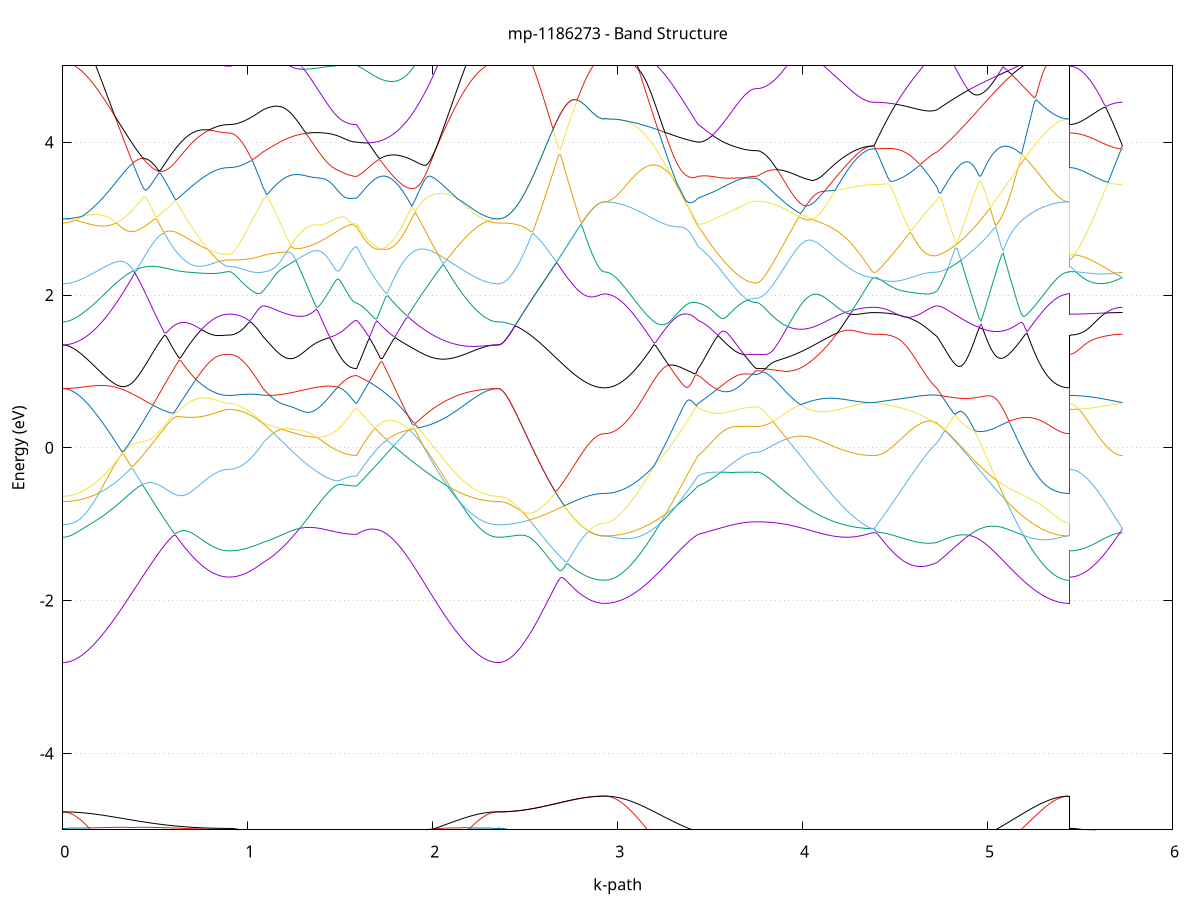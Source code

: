 set title 'mp-1186273 - Band Structure'
set xlabel 'k-path'
set ylabel 'Energy (eV)'
set grid y
set yrange [-5:5]
set terminal png size 800,600
set output 'mp-1186273_bands_gnuplot.png'
plot '-' using 1:2 with lines notitle, '-' using 1:2 with lines notitle, '-' using 1:2 with lines notitle, '-' using 1:2 with lines notitle, '-' using 1:2 with lines notitle, '-' using 1:2 with lines notitle, '-' using 1:2 with lines notitle, '-' using 1:2 with lines notitle, '-' using 1:2 with lines notitle, '-' using 1:2 with lines notitle, '-' using 1:2 with lines notitle, '-' using 1:2 with lines notitle, '-' using 1:2 with lines notitle, '-' using 1:2 with lines notitle, '-' using 1:2 with lines notitle, '-' using 1:2 with lines notitle, '-' using 1:2 with lines notitle, '-' using 1:2 with lines notitle, '-' using 1:2 with lines notitle, '-' using 1:2 with lines notitle, '-' using 1:2 with lines notitle, '-' using 1:2 with lines notitle, '-' using 1:2 with lines notitle, '-' using 1:2 with lines notitle, '-' using 1:2 with lines notitle, '-' using 1:2 with lines notitle, '-' using 1:2 with lines notitle, '-' using 1:2 with lines notitle, '-' using 1:2 with lines notitle, '-' using 1:2 with lines notitle, '-' using 1:2 with lines notitle, '-' using 1:2 with lines notitle, '-' using 1:2 with lines notitle, '-' using 1:2 with lines notitle, '-' using 1:2 with lines notitle, '-' using 1:2 with lines notitle, '-' using 1:2 with lines notitle, '-' using 1:2 with lines notitle, '-' using 1:2 with lines notitle, '-' using 1:2 with lines notitle, '-' using 1:2 with lines notitle, '-' using 1:2 with lines notitle, '-' using 1:2 with lines notitle, '-' using 1:2 with lines notitle, '-' using 1:2 with lines notitle, '-' using 1:2 with lines notitle, '-' using 1:2 with lines notitle, '-' using 1:2 with lines notitle
0.000000 -38.057358
0.009990 -38.057358
0.019981 -38.057358
0.029971 -38.057258
0.039961 -38.057058
0.049952 -38.056958
0.059942 -38.056758
0.069932 -38.056458
0.079923 -38.056258
0.089913 -38.055858
0.099903 -38.055558
0.109894 -38.055158
0.119884 -38.054758
0.129874 -38.054358
0.139865 -38.053858
0.149855 -38.053358
0.159846 -38.052758
0.169836 -38.052158
0.179826 -38.051558
0.189817 -38.050958
0.199807 -38.050358
0.209797 -38.049658
0.219788 -38.048958
0.229778 -38.048158
0.239768 -38.047458
0.249759 -38.046658
0.259749 -38.045858
0.269739 -38.045058
0.279730 -38.044158
0.289720 -38.043358
0.299710 -38.042458
0.309701 -38.041558
0.319691 -38.040658
0.329681 -38.039758
0.339672 -38.038858
0.349662 -38.037958
0.359652 -38.037058
0.369643 -38.036058
0.379633 -38.035158
0.389623 -38.034158
0.399614 -38.033258
0.409604 -38.032258
0.419594 -38.031358
0.429585 -38.030458
0.439575 -38.029458
0.449565 -38.028558
0.459556 -38.027658
0.469546 -38.026658
0.479537 -38.025758
0.489527 -38.024858
0.499517 -38.023958
0.509508 -38.023158
0.519498 -38.022258
0.529488 -38.021358
0.539479 -38.020558
0.549469 -38.019758
0.559459 -38.018958
0.569450 -38.018158
0.579440 -38.017458
0.589430 -38.016658
0.599421 -38.015958
0.609411 -38.015258
0.619401 -38.014558
0.629392 -38.013858
0.639382 -38.013258
0.649372 -38.012658
0.659363 -38.012058
0.669353 -38.011458
0.679343 -38.010958
0.689334 -38.010458
0.699324 -38.009958
0.709314 -38.009458
0.719305 -38.008958
0.729295 -38.008558
0.739285 -38.008158
0.749276 -38.007758
0.759266 -38.007458
0.769256 -38.007158
0.779247 -38.006858
0.789237 -38.006558
0.799227 -38.006258
0.809218 -38.006058
0.819208 -38.005858
0.829199 -38.005658
0.839189 -38.005458
0.849179 -38.005358
0.859170 -38.005258
0.869160 -38.005158
0.879150 -38.005158
0.889141 -38.005058
0.899131 -38.005058
0.899131 -38.005058
0.908795 -38.005058
0.918459 -38.005058
0.928123 -38.005058
0.937787 -38.005058
0.947450 -38.005058
0.957114 -38.005058
0.966778 -38.005058
0.976442 -38.005058
0.986106 -38.005058
0.995770 -38.005158
1.005434 -38.005158
1.015098 -38.005158
1.024762 -38.005158
1.034426 -38.005158
1.044089 -38.005158
1.053753 -38.005158
1.063417 -38.005258
1.073081 -38.005258
1.082745 -38.005258
1.082745 -38.005258
1.092666 -38.005258
1.102586 -38.005258
1.112507 -38.005358
1.122427 -38.005358
1.132348 -38.005458
1.142268 -38.005458
1.152189 -38.005558
1.162109 -38.005658
1.172030 -38.005758
1.181950 -38.005858
1.191871 -38.005958
1.201791 -38.006058
1.211712 -38.006158
1.221632 -38.006258
1.231553 -38.006358
1.241473 -38.006458
1.251394 -38.006558
1.261314 -38.006658
1.271235 -38.006858
1.281156 -38.006958
1.291076 -38.007058
1.300997 -38.007158
1.310917 -38.007358
1.320838 -38.007458
1.330758 -38.007558
1.340679 -38.007658
1.350599 -38.007858
1.360520 -38.007958
1.370440 -38.008058
1.380361 -38.008158
1.390281 -38.008258
1.400202 -38.008358
1.410122 -38.008458
1.420043 -38.008558
1.429963 -38.008658
1.439884 -38.008758
1.449804 -38.008858
1.459725 -38.008958
1.469646 -38.008958
1.479566 -38.009058
1.489487 -38.009158
1.499407 -38.009158
1.509328 -38.009258
1.519248 -38.009258
1.529169 -38.009358
1.539089 -38.009358
1.549010 -38.009358
1.558930 -38.009458
1.568851 -38.009458
1.578771 -38.009458
1.588692 -38.009458
1.588692 -38.009458
1.598635 -38.009758
1.608578 -38.010058
1.618521 -38.010358
1.628464 -38.010658
1.638407 -38.010958
1.648350 -38.011358
1.658293 -38.011758
1.668236 -38.012158
1.678179 -38.012558
1.688123 -38.013058
1.698066 -38.013558
1.708009 -38.014058
1.717952 -38.014558
1.727895 -38.015058
1.737838 -38.015658
1.747781 -38.016258
1.757724 -38.016858
1.767667 -38.017558
1.777610 -38.018158
1.787553 -38.018858
1.797496 -38.019558
1.807439 -38.020358
1.817382 -38.021058
1.827325 -38.021858
1.837269 -38.022658
1.847212 -38.023458
1.857155 -38.024258
1.867098 -38.025158
1.877041 -38.025958
1.886984 -38.026858
1.896927 -38.027758
1.906870 -38.028658
1.916813 -38.029558
1.926756 -38.030458
1.936699 -38.031458
1.946642 -38.032358
1.956585 -38.033258
1.966528 -38.034258
1.976472 -38.035158
1.986415 -38.036158
1.996358 -38.037058
2.006301 -38.037958
2.016244 -38.038858
2.026187 -38.039858
2.036130 -38.040758
2.046073 -38.041658
2.056016 -38.042458
2.065959 -38.043358
2.075902 -38.044258
2.085845 -38.045058
2.095788 -38.045858
2.105731 -38.046658
2.115675 -38.047458
2.125618 -38.048258
2.135561 -38.048958
2.145504 -38.049658
2.155447 -38.050358
2.165390 -38.050958
2.175333 -38.051658
2.185276 -38.052258
2.195219 -38.052858
2.205162 -38.053358
2.215105 -38.053858
2.225048 -38.054358
2.234991 -38.054758
2.244934 -38.055158
2.254877 -38.055558
2.264821 -38.055958
2.274764 -38.056258
2.284707 -38.056458
2.294650 -38.056758
2.304593 -38.056958
2.314536 -38.057058
2.324479 -38.057258
2.334422 -38.057358
2.344365 -38.057358
2.354308 -38.057358
2.354308 -38.057358
2.364215 -38.057358
2.374123 -38.057358
2.384030 -38.057258
2.393937 -38.057058
2.403844 -38.056858
2.413751 -38.056658
2.423659 -38.056358
2.433566 -38.056058
2.443473 -38.055758
2.453380 -38.055358
2.463288 -38.054958
2.473195 -38.054458
2.483102 -38.054058
2.493009 -38.053458
2.502916 -38.052858
2.512824 -38.052258
2.522731 -38.051658
2.532638 -38.050958
2.542545 -38.050258
2.552452 -38.049458
2.562360 -38.048658
2.572267 -38.047858
2.582174 -38.047058
2.592081 -38.046158
2.601988 -38.045258
2.611896 -38.044258
2.621803 -38.043258
2.631710 -38.042258
2.641617 -38.041258
2.651525 -38.040158
2.661432 -38.039058
2.671339 -38.037958
2.681246 -38.036758
2.691153 -38.035658
2.701061 -38.034458
2.710968 -38.033158
2.720875 -38.031958
2.730782 -38.030658
2.740689 -38.029458
2.750597 -38.028158
2.760504 -38.026758
2.770411 -38.025458
2.780318 -38.024158
2.790225 -38.022758
2.800133 -38.021458
2.810040 -38.020058
2.819947 -38.018658
2.829854 -38.017258
2.839762 -38.015958
2.849669 -38.014558
2.859576 -38.013258
2.869483 -38.011958
2.879390 -38.010758
2.889298 -38.009558
2.899205 -38.008558
2.909112 -38.007658
2.919019 -38.007158
2.928926 -38.006958
2.928926 -38.006958
2.938847 -38.006958
2.948768 -38.006958
2.958688 -38.006958
2.968609 -38.006958
2.978529 -38.006958
2.988450 -38.006858
2.998370 -38.006858
3.008291 -38.006858
3.018211 -38.006858
3.028132 -38.006858
3.038052 -38.006858
3.047973 -38.006858
3.057893 -38.006858
3.067814 -38.006858
3.077734 -38.006858
3.087655 -38.006858
3.097575 -38.006858
3.107496 -38.006758
3.117416 -38.006758
3.127337 -38.006758
3.137257 -38.006758
3.147178 -38.006758
3.157099 -38.006758
3.167019 -38.006758
3.176940 -38.006758
3.186860 -38.006758
3.196781 -38.006858
3.206701 -38.006858
3.216622 -38.006858
3.226542 -38.006858
3.236463 -38.006958
3.246383 -38.006958
3.256304 -38.006958
3.266224 -38.007058
3.276145 -38.007058
3.286065 -38.007158
3.295986 -38.007258
3.305906 -38.007358
3.315827 -38.007458
3.325747 -38.007558
3.335668 -38.007658
3.345589 -38.007758
3.355509 -38.007858
3.365430 -38.008058
3.375350 -38.008158
3.385271 -38.008358
3.395191 -38.008558
3.405112 -38.008758
3.415032 -38.008958
3.424953 -38.009158
3.434873 -38.009458
3.434873 -38.009458
3.444726 -38.009558
3.454578 -38.009758
3.464431 -38.009858
3.474284 -38.010058
3.484136 -38.010258
3.493989 -38.010458
3.503842 -38.010658
3.513694 -38.010858
3.523547 -38.011058
3.533399 -38.011358
3.543252 -38.011558
3.553105 -38.011758
3.562957 -38.011958
3.572810 -38.012258
3.582662 -38.012458
3.592515 -38.012658
3.602368 -38.012858
3.612220 -38.013058
3.622073 -38.013258
3.631925 -38.013458
3.641778 -38.013658
3.651631 -38.013758
3.661483 -38.013958
3.671336 -38.014058
3.681188 -38.014158
3.691041 -38.014258
3.700894 -38.014358
3.710746 -38.014458
3.720599 -38.014458
3.730451 -38.014558
3.740304 -38.014558
3.750157 -38.014558
3.750157 -38.014558
3.760091 -38.014558
3.770025 -38.014558
3.779959 -38.014558
3.789893 -38.014458
3.799827 -38.014458
3.809761 -38.014358
3.819695 -38.014258
3.829629 -38.014258
3.839563 -38.014158
3.849498 -38.014058
3.859432 -38.013958
3.869366 -38.013858
3.879300 -38.013658
3.889234 -38.013558
3.899168 -38.013458
3.909102 -38.013258
3.919036 -38.013058
3.928970 -38.012958
3.938904 -38.012758
3.948838 -38.012558
3.958772 -38.012358
3.968707 -38.012158
3.978641 -38.011958
3.988575 -38.011758
3.998509 -38.011558
4.008443 -38.011358
4.018377 -38.011158
4.028311 -38.010958
4.038245 -38.010658
4.048179 -38.010458
4.058113 -38.010258
4.068047 -38.010058
4.077982 -38.009758
4.087916 -38.009558
4.097850 -38.009358
4.107784 -38.009058
4.117718 -38.008858
4.127652 -38.008658
4.137586 -38.008358
4.147520 -38.008158
4.157454 -38.007958
4.167388 -38.007758
4.177322 -38.007558
4.187256 -38.007358
4.197191 -38.007158
4.207125 -38.006958
4.217059 -38.006758
4.226993 -38.006558
4.236927 -38.006358
4.246861 -38.006258
4.256795 -38.006058
4.266729 -38.005958
4.276663 -38.005758
4.286597 -38.005658
4.296531 -38.005558
4.306466 -38.005458
4.316400 -38.005358
4.326334 -38.005258
4.336268 -38.005258
4.346202 -38.005158
4.356136 -38.005158
4.366070 -38.005058
4.376004 -38.005058
4.385938 -38.005058
4.385938 -38.005058
4.395680 -38.005058
4.405422 -38.005058
4.415164 -38.005058
4.424906 -38.005058
4.434648 -38.005058
4.444390 -38.005158
4.454132 -38.005158
4.463874 -38.005158
4.473616 -38.005158
4.483358 -38.005158
4.493100 -38.005158
4.502842 -38.005158
4.512584 -38.005258
4.522326 -38.005258
4.532068 -38.005258
4.541810 -38.005258
4.551552 -38.005258
4.561294 -38.005258
4.571036 -38.005258
4.580778 -38.005258
4.590520 -38.005258
4.600262 -38.005258
4.610004 -38.005258
4.619746 -38.005258
4.629488 -38.005258
4.639230 -38.005258
4.648972 -38.005258
4.658714 -38.005258
4.668456 -38.005258
4.678198 -38.005258
4.687940 -38.005258
4.697682 -38.005258
4.707424 -38.005258
4.717166 -38.005258
4.726908 -38.005258
4.726908 -38.005258
4.736846 -38.005258
4.746784 -38.005258
4.756722 -38.005358
4.766659 -38.005358
4.776597 -38.005358
4.786535 -38.005358
4.796473 -38.005358
4.806410 -38.005458
4.816348 -38.005458
4.826286 -38.005458
4.836223 -38.005558
4.846161 -38.005558
4.856099 -38.005558
4.866037 -38.005558
4.875974 -38.005658
4.885912 -38.005658
4.895850 -38.005658
4.905788 -38.005758
4.915725 -38.005758
4.925663 -38.005758
4.935601 -38.005758
4.945539 -38.005858
4.955476 -38.005858
4.965414 -38.005858
4.975352 -38.005958
4.985290 -38.005958
4.995227 -38.005958
5.005165 -38.006058
5.015103 -38.006058
5.025040 -38.006058
5.034978 -38.006158
5.044916 -38.006158
5.054854 -38.006158
5.064791 -38.006258
5.074729 -38.006258
5.084667 -38.006258
5.094605 -38.006358
5.104542 -38.006358
5.114480 -38.006358
5.124418 -38.006358
5.134356 -38.006458
5.144293 -38.006458
5.154231 -38.006458
5.164169 -38.006558
5.174106 -38.006558
5.184044 -38.006558
5.193982 -38.006558
5.203920 -38.006658
5.213857 -38.006658
5.223795 -38.006658
5.233733 -38.006658
5.243671 -38.006758
5.253608 -38.006758
5.263546 -38.006758
5.273484 -38.006758
5.283422 -38.006758
5.293359 -38.006758
5.303297 -38.006858
5.313235 -38.006858
5.323172 -38.006858
5.333110 -38.006858
5.343048 -38.006858
5.352986 -38.006858
5.362923 -38.006858
5.372861 -38.006858
5.382799 -38.006858
5.392737 -38.006958
5.402674 -38.006958
5.412612 -38.006958
5.422550 -38.006958
5.432488 -38.006958
5.442425 -38.006958
5.442425 -38.005058
5.452333 -38.005058
5.462240 -38.005058
5.472147 -38.005058
5.482054 -38.005058
5.491961 -38.005058
5.501869 -38.005058
5.511776 -38.005058
5.521683 -38.005058
5.531590 -38.005058
5.541497 -38.005058
5.551405 -38.005058
5.561312 -38.005058
5.571219 -38.005058
5.581126 -38.005058
5.591033 -38.005058
5.600941 -38.005058
5.610848 -38.005058
5.620755 -38.005058
5.630662 -38.005058
5.640570 -38.005058
5.650477 -38.005058
5.660384 -38.005058
5.670291 -38.005058
5.680198 -38.005058
5.690106 -38.005058
5.700013 -38.005058
5.709920 -38.005058
5.719827 -38.005058
5.729734 -38.005058
e
0.000000 -37.944558
0.009990 -37.944558
0.019981 -37.944558
0.029971 -37.944458
0.039961 -37.944458
0.049952 -37.944458
0.059942 -37.944358
0.069932 -37.944358
0.079923 -37.944258
0.089913 -37.944258
0.099903 -37.944158
0.109894 -37.944058
0.119884 -37.943958
0.129874 -37.943858
0.139865 -37.943758
0.149855 -37.943658
0.159846 -37.943458
0.169836 -37.943358
0.179826 -37.943258
0.189817 -37.943058
0.199807 -37.942958
0.209797 -37.942758
0.219788 -37.942558
0.229778 -37.942358
0.239768 -37.942158
0.249759 -37.941958
0.259749 -37.941758
0.269739 -37.941558
0.279730 -37.941358
0.289720 -37.941058
0.299710 -37.940858
0.309701 -37.940558
0.319691 -37.940258
0.329681 -37.940058
0.339672 -37.939758
0.349662 -37.939458
0.359652 -37.939158
0.369643 -37.938858
0.379633 -37.938558
0.389623 -37.938158
0.399614 -37.937858
0.409604 -37.937458
0.419594 -37.937158
0.429585 -37.936758
0.439575 -37.936358
0.449565 -37.936058
0.459556 -37.935658
0.469546 -37.935258
0.479537 -37.934858
0.489527 -37.934458
0.499517 -37.934058
0.509508 -37.933658
0.519498 -37.933158
0.529488 -37.932758
0.539479 -37.932358
0.549469 -37.931958
0.559459 -37.931458
0.569450 -37.931058
0.579440 -37.930658
0.589430 -37.930158
0.599421 -37.929758
0.609411 -37.929358
0.619401 -37.928958
0.629392 -37.928458
0.639382 -37.928058
0.649372 -37.927658
0.659363 -37.927258
0.669353 -37.926858
0.679343 -37.926458
0.689334 -37.926058
0.699324 -37.925758
0.709314 -37.925358
0.719305 -37.924958
0.729295 -37.924658
0.739285 -37.924358
0.749276 -37.924058
0.759266 -37.923758
0.769256 -37.923458
0.779247 -37.923258
0.789237 -37.922958
0.799227 -37.922758
0.809218 -37.922558
0.819208 -37.922358
0.829199 -37.922258
0.839189 -37.922058
0.849179 -37.921958
0.859170 -37.921858
0.869160 -37.921758
0.879150 -37.921758
0.889141 -37.921758
0.899131 -37.921658
0.899131 -37.921658
0.908795 -37.921658
0.918459 -37.921658
0.928123 -37.921658
0.937787 -37.921858
0.947450 -37.921958
0.957114 -37.922258
0.966778 -37.922558
0.976442 -37.922858
0.986106 -37.923158
0.995770 -37.923558
1.005434 -37.924058
1.015098 -37.924458
1.024762 -37.925058
1.034426 -37.925558
1.044089 -37.926158
1.053753 -37.926858
1.063417 -37.927458
1.073081 -37.928158
1.082745 -37.928958
1.082745 -37.928958
1.092666 -37.929458
1.102586 -37.930058
1.112507 -37.930558
1.122427 -37.931058
1.132348 -37.931658
1.142268 -37.932158
1.152189 -37.932658
1.162109 -37.933158
1.172030 -37.933658
1.181950 -37.934158
1.191871 -37.934658
1.201791 -37.935158
1.211712 -37.935658
1.221632 -37.936158
1.231553 -37.936558
1.241473 -37.937058
1.251394 -37.937458
1.261314 -37.937858
1.271235 -37.938358
1.281156 -37.938758
1.291076 -37.939158
1.300997 -37.939558
1.310917 -37.939958
1.320838 -37.940358
1.330758 -37.940658
1.340679 -37.941058
1.350599 -37.941358
1.360520 -37.941658
1.370440 -37.941958
1.380361 -37.942358
1.390281 -37.942558
1.400202 -37.942858
1.410122 -37.943158
1.420043 -37.943358
1.429963 -37.943658
1.439884 -37.943858
1.449804 -37.944058
1.459725 -37.944258
1.469646 -37.944458
1.479566 -37.944658
1.489487 -37.944758
1.499407 -37.944958
1.509328 -37.945058
1.519248 -37.945158
1.529169 -37.945258
1.539089 -37.945358
1.549010 -37.945358
1.558930 -37.945458
1.568851 -37.945458
1.578771 -37.945458
1.588692 -37.945558
1.588692 -37.945558
1.598635 -37.943758
1.608578 -37.942058
1.618521 -37.940358
1.628464 -37.938558
1.638407 -37.936858
1.648350 -37.935058
1.658293 -37.933258
1.668236 -37.931558
1.678179 -37.929758
1.688123 -37.927958
1.698066 -37.926158
1.708009 -37.924358
1.717952 -37.922558
1.727895 -37.920758
1.737838 -37.918958
1.747781 -37.917458
1.757724 -37.918658
1.767667 -37.919758
1.777610 -37.920858
1.787553 -37.921958
1.797496 -37.922958
1.807439 -37.924058
1.817382 -37.924958
1.827325 -37.925958
1.837269 -37.926858
1.847212 -37.927758
1.857155 -37.928658
1.867098 -37.929458
1.877041 -37.930358
1.886984 -37.931058
1.896927 -37.931858
1.906870 -37.932558
1.916813 -37.933258
1.926756 -37.933858
1.936699 -37.934558
1.946642 -37.935158
1.956585 -37.935758
1.966528 -37.936258
1.976472 -37.936758
1.986415 -37.937258
1.996358 -37.937758
2.006301 -37.938258
2.016244 -37.938658
2.026187 -37.939058
2.036130 -37.939458
2.046073 -37.939858
2.056016 -37.940158
2.065959 -37.940558
2.075902 -37.940858
2.085845 -37.941158
2.095788 -37.941458
2.105731 -37.941658
2.115675 -37.941958
2.125618 -37.942158
2.135561 -37.942358
2.145504 -37.942658
2.155447 -37.942758
2.165390 -37.942958
2.175333 -37.943158
2.185276 -37.943358
2.195219 -37.943458
2.205162 -37.943558
2.215105 -37.943758
2.225048 -37.943858
2.234991 -37.943958
2.244934 -37.944058
2.254877 -37.944158
2.264821 -37.944258
2.274764 -37.944258
2.284707 -37.944358
2.294650 -37.944358
2.304593 -37.944458
2.314536 -37.944458
2.324479 -37.944458
2.334422 -37.944558
2.344365 -37.944558
2.354308 -37.944558
2.354308 -37.944558
2.364215 -37.944558
2.374123 -37.944658
2.384030 -37.944758
2.393937 -37.944858
2.403844 -37.945058
2.413751 -37.945258
2.423659 -37.945558
2.433566 -37.945858
2.443473 -37.946258
2.453380 -37.946558
2.463288 -37.947058
2.473195 -37.947458
2.483102 -37.947958
2.493009 -37.948558
2.502916 -37.949158
2.512824 -37.949758
2.522731 -37.950458
2.532638 -37.951158
2.542545 -37.951858
2.552452 -37.952658
2.562360 -37.953458
2.572267 -37.954258
2.582174 -37.955158
2.592081 -37.956058
2.601988 -37.956958
2.611896 -37.957958
2.621803 -37.958958
2.631710 -37.959958
2.641617 -37.961058
2.651525 -37.962158
2.661432 -37.963258
2.671339 -37.964358
2.681246 -37.965558
2.691153 -37.966758
2.701061 -37.967958
2.710968 -37.969158
2.720875 -37.970458
2.730782 -37.971758
2.740689 -37.973058
2.750597 -37.974358
2.760504 -37.975658
2.770411 -37.976958
2.780318 -37.978358
2.790225 -37.979758
2.800133 -37.981058
2.810040 -37.982458
2.819947 -37.983858
2.829854 -37.985258
2.839762 -37.986558
2.849669 -37.987958
2.859576 -37.989258
2.869483 -37.990558
2.879390 -37.991858
2.889298 -37.992958
2.899205 -37.994058
2.909112 -37.994858
2.919019 -37.995458
2.928926 -37.995658
2.928926 -37.995658
2.938847 -37.995658
2.948768 -37.995558
2.958688 -37.995458
2.968609 -37.995258
2.978529 -37.995058
2.988450 -37.994858
2.998370 -37.994558
3.008291 -37.994258
3.018211 -37.993858
3.028132 -37.993458
3.038052 -37.992958
3.047973 -37.992458
3.057893 -37.991958
3.067814 -37.991358
3.077734 -37.990758
3.087655 -37.990058
3.097575 -37.989358
3.107496 -37.988658
3.117416 -37.987858
3.127337 -37.987058
3.137257 -37.986158
3.147178 -37.985258
3.157099 -37.984358
3.167019 -37.983358
3.176940 -37.982358
3.186860 -37.981258
3.196781 -37.980158
3.206701 -37.979058
3.216622 -37.977858
3.226542 -37.976758
3.236463 -37.975458
3.246383 -37.974258
3.256304 -37.972958
3.266224 -37.971658
3.276145 -37.970258
3.286065 -37.968958
3.295986 -37.967558
3.305906 -37.966058
3.315827 -37.964658
3.325747 -37.963158
3.335668 -37.961658
3.345589 -37.960158
3.355509 -37.958558
3.365430 -37.957058
3.375350 -37.955458
3.385271 -37.953858
3.395191 -37.952158
3.405112 -37.950558
3.415032 -37.948858
3.424953 -37.947258
3.434873 -37.945558
3.434873 -37.945558
3.444726 -37.944758
3.454578 -37.944058
3.464431 -37.943358
3.474284 -37.942558
3.484136 -37.941758
3.493989 -37.940958
3.503842 -37.940158
3.513694 -37.939258
3.523547 -37.938458
3.533399 -37.937658
3.543252 -37.936758
3.553105 -37.935958
3.562957 -37.935058
3.572810 -37.934258
3.582662 -37.933358
3.592515 -37.932558
3.602368 -37.931658
3.612220 -37.930858
3.622073 -37.930058
3.631925 -37.929258
3.641778 -37.928458
3.651631 -37.927658
3.661483 -37.926858
3.671336 -37.926158
3.681188 -37.925458
3.691041 -37.924858
3.700894 -37.924258
3.710746 -37.923658
3.720599 -37.923258
3.730451 -37.922858
3.740304 -37.922658
3.750157 -37.922558
3.750157 -37.922558
3.760091 -37.922558
3.770025 -37.922558
3.779959 -37.922558
3.789893 -37.922558
3.799827 -37.922558
3.809761 -37.922558
3.819695 -37.922558
3.829629 -37.922558
3.839563 -37.922558
3.849498 -37.922558
3.859432 -37.922558
3.869366 -37.922458
3.879300 -37.922458
3.889234 -37.922458
3.899168 -37.922458
3.909102 -37.922458
3.919036 -37.922458
3.928970 -37.922358
3.938904 -37.922358
3.948838 -37.922358
3.958772 -37.922358
3.968707 -37.922358
3.978641 -37.922258
3.988575 -37.922258
3.998509 -37.922258
4.008443 -37.922258
4.018377 -37.922258
4.028311 -37.922158
4.038245 -37.922158
4.048179 -37.922158
4.058113 -37.922158
4.068047 -37.922058
4.077982 -37.922058
4.087916 -37.922058
4.097850 -37.922058
4.107784 -37.921958
4.117718 -37.921958
4.127652 -37.921958
4.137586 -37.921958
4.147520 -37.921858
4.157454 -37.921858
4.167388 -37.921858
4.177322 -37.921858
4.187256 -37.921758
4.197191 -37.921758
4.207125 -37.921758
4.217059 -37.921758
4.226993 -37.921758
4.236927 -37.921758
4.246861 -37.921658
4.256795 -37.921658
4.266729 -37.921658
4.276663 -37.921658
4.286597 -37.921658
4.296531 -37.921658
4.306466 -37.921658
4.316400 -37.921658
4.326334 -37.921558
4.336268 -37.921558
4.346202 -37.921558
4.356136 -37.921558
4.366070 -37.921558
4.376004 -37.921558
4.385938 -37.921558
4.385938 -37.921558
4.395680 -37.921558
4.405422 -37.921558
4.415164 -37.921658
4.424906 -37.921658
4.434648 -37.921658
4.444390 -37.921758
4.454132 -37.921758
4.463874 -37.921858
4.473616 -37.921958
4.483358 -37.922058
4.493100 -37.922158
4.502842 -37.922358
4.512584 -37.922458
4.522326 -37.922658
4.532068 -37.922758
4.541810 -37.922958
4.551552 -37.923158
4.561294 -37.923358
4.571036 -37.923558
4.580778 -37.923858
4.590520 -37.924058
4.600262 -37.924358
4.610004 -37.924658
4.619746 -37.924958
4.629488 -37.925258
4.639230 -37.925558
4.648972 -37.925858
4.658714 -37.926258
4.668456 -37.926558
4.678198 -37.926958
4.687940 -37.927358
4.697682 -37.927758
4.707424 -37.928158
4.717166 -37.928558
4.726908 -37.928958
4.726908 -37.928958
4.736846 -37.929758
4.746784 -37.930558
4.756722 -37.931458
4.766659 -37.932358
4.776597 -37.933258
4.786535 -37.934158
4.796473 -37.935158
4.806410 -37.936258
4.816348 -37.937258
4.826286 -37.938358
4.836223 -37.939458
4.846161 -37.940558
4.856099 -37.941658
4.866037 -37.942858
4.875974 -37.944058
4.885912 -37.945258
4.895850 -37.946458
4.905788 -37.947658
4.915725 -37.948858
4.925663 -37.950158
4.935601 -37.951358
4.945539 -37.952658
4.955476 -37.953958
4.965414 -37.955258
4.975352 -37.956558
4.985290 -37.957758
4.995227 -37.959058
5.005165 -37.960358
5.015103 -37.961658
5.025040 -37.962958
5.034978 -37.964258
5.044916 -37.965458
5.054854 -37.966758
5.064791 -37.967958
5.074729 -37.969258
5.084667 -37.970458
5.094605 -37.971658
5.104542 -37.972858
5.114480 -37.974058
5.124418 -37.975158
5.134356 -37.976358
5.144293 -37.977458
5.154231 -37.978558
5.164169 -37.979658
5.174106 -37.980658
5.184044 -37.981658
5.193982 -37.982658
5.203920 -37.983658
5.213857 -37.984558
5.223795 -37.985458
5.233733 -37.986358
5.243671 -37.987158
5.253608 -37.987958
5.263546 -37.988758
5.273484 -37.989458
5.283422 -37.990158
5.293359 -37.990758
5.303297 -37.991358
5.313235 -37.991958
5.323172 -37.992558
5.333110 -37.993058
5.343048 -37.993458
5.352986 -37.993858
5.362923 -37.994258
5.372861 -37.994558
5.382799 -37.994858
5.392737 -37.995058
5.402674 -37.995258
5.412612 -37.995458
5.422550 -37.995558
5.432488 -37.995658
5.442425 -37.995658
5.442425 -37.921658
5.452333 -37.921658
5.462240 -37.921658
5.472147 -37.921658
5.482054 -37.921658
5.491961 -37.921658
5.501869 -37.921658
5.511776 -37.921658
5.521683 -37.921658
5.531590 -37.921658
5.541497 -37.921658
5.551405 -37.921658
5.561312 -37.921658
5.571219 -37.921658
5.581126 -37.921658
5.591033 -37.921658
5.600941 -37.921658
5.610848 -37.921658
5.620755 -37.921658
5.630662 -37.921658
5.640570 -37.921658
5.650477 -37.921658
5.660384 -37.921658
5.670291 -37.921658
5.680198 -37.921658
5.690106 -37.921658
5.700013 -37.921558
5.709920 -37.921558
5.719827 -37.921558
5.729734 -37.921558
e
0.000000 -37.849558
0.009990 -37.849658
0.019981 -37.849658
0.029971 -37.849758
0.039961 -37.849958
0.049952 -37.850158
0.059942 -37.850358
0.069932 -37.850658
0.079923 -37.850958
0.089913 -37.851358
0.099903 -37.851758
0.109894 -37.852258
0.119884 -37.852758
0.129874 -37.853258
0.139865 -37.853858
0.149855 -37.854458
0.159846 -37.855158
0.169836 -37.855758
0.179826 -37.856558
0.189817 -37.857258
0.199807 -37.858058
0.209797 -37.858958
0.219788 -37.859758
0.229778 -37.860658
0.239768 -37.861558
0.249759 -37.862558
0.259749 -37.863558
0.269739 -37.864558
0.279730 -37.865558
0.289720 -37.866658
0.299710 -37.867758
0.309701 -37.868858
0.319691 -37.869958
0.329681 -37.871058
0.339672 -37.872258
0.349662 -37.873458
0.359652 -37.874658
0.369643 -37.875858
0.379633 -37.877058
0.389623 -37.878258
0.399614 -37.879458
0.409604 -37.880758
0.419594 -37.881958
0.429585 -37.883258
0.439575 -37.884458
0.449565 -37.885758
0.459556 -37.886958
0.469546 -37.888258
0.479537 -37.889458
0.489527 -37.890758
0.499517 -37.891958
0.509508 -37.893158
0.519498 -37.894458
0.529488 -37.895658
0.539479 -37.896858
0.549469 -37.897958
0.559459 -37.899158
0.569450 -37.900358
0.579440 -37.901458
0.589430 -37.902558
0.599421 -37.903658
0.609411 -37.904758
0.619401 -37.905758
0.629392 -37.906758
0.639382 -37.907758
0.649372 -37.908758
0.659363 -37.909658
0.669353 -37.910558
0.679343 -37.911458
0.689334 -37.912358
0.699324 -37.913158
0.709314 -37.913958
0.719305 -37.914658
0.729295 -37.915358
0.739285 -37.916058
0.749276 -37.916658
0.759266 -37.917258
0.769256 -37.917858
0.779247 -37.918358
0.789237 -37.918858
0.799227 -37.919358
0.809218 -37.919758
0.819208 -37.920058
0.829199 -37.920458
0.839189 -37.920658
0.849179 -37.920958
0.859170 -37.921158
0.869160 -37.921258
0.879150 -37.921358
0.889141 -37.921458
0.899131 -37.921458
0.899131 -37.921458
0.908795 -37.921458
0.918459 -37.921558
0.928123 -37.921558
0.937787 -37.921358
0.947450 -37.921158
0.957114 -37.920958
0.966778 -37.920758
0.976442 -37.920458
0.986106 -37.920058
0.995770 -37.919658
1.005434 -37.919258
1.015098 -37.918858
1.024762 -37.918358
1.034426 -37.917758
1.044089 -37.917258
1.053753 -37.916658
1.063417 -37.915958
1.073081 -37.915358
1.082745 -37.914658
1.082745 -37.914658
1.092666 -37.914058
1.102586 -37.913558
1.112507 -37.913058
1.122427 -37.912458
1.132348 -37.911958
1.142268 -37.911458
1.152189 -37.910858
1.162109 -37.910358
1.172030 -37.909858
1.181950 -37.909258
1.191871 -37.908758
1.201791 -37.908258
1.211712 -37.907658
1.221632 -37.907158
1.231553 -37.906658
1.241473 -37.906158
1.251394 -37.905658
1.261314 -37.905158
1.271235 -37.904658
1.281156 -37.904258
1.291076 -37.903758
1.300997 -37.903258
1.310917 -37.902858
1.320838 -37.902458
1.330758 -37.901958
1.340679 -37.901558
1.350599 -37.901158
1.360520 -37.900758
1.370440 -37.900458
1.380361 -37.900058
1.390281 -37.899658
1.400202 -37.899358
1.410122 -37.899058
1.420043 -37.898758
1.429963 -37.898458
1.439884 -37.898158
1.449804 -37.897958
1.459725 -37.897658
1.469646 -37.897458
1.479566 -37.897258
1.489487 -37.897058
1.499407 -37.896958
1.509328 -37.896758
1.519248 -37.896658
1.529169 -37.896458
1.539089 -37.896358
1.549010 -37.896358
1.558930 -37.896258
1.568851 -37.896258
1.578771 -37.896158
1.588692 -37.896158
1.588692 -37.896158
1.598635 -37.897558
1.608578 -37.899058
1.618521 -37.900458
1.628464 -37.901858
1.638407 -37.903258
1.648350 -37.904558
1.658293 -37.905958
1.668236 -37.907358
1.678179 -37.908658
1.688123 -37.909958
1.698066 -37.911258
1.708009 -37.912558
1.717952 -37.913858
1.727895 -37.915058
1.737838 -37.916258
1.747781 -37.917158
1.757724 -37.915458
1.767667 -37.913658
1.777610 -37.911858
1.787553 -37.910058
1.797496 -37.908358
1.807439 -37.906558
1.817382 -37.904858
1.827325 -37.903058
1.837269 -37.901358
1.847212 -37.899658
1.857155 -37.897958
1.867098 -37.896258
1.877041 -37.894658
1.886984 -37.892958
1.896927 -37.891358
1.906870 -37.889758
1.916813 -37.888158
1.926756 -37.886558
1.936699 -37.885058
1.946642 -37.883458
1.956585 -37.881958
1.966528 -37.880558
1.976472 -37.879058
1.986415 -37.877658
1.996358 -37.876258
2.006301 -37.874858
2.016244 -37.873558
2.026187 -37.872258
2.036130 -37.870958
2.046073 -37.869658
2.056016 -37.868458
2.065959 -37.867258
2.075902 -37.866158
2.085845 -37.865058
2.095788 -37.863958
2.105731 -37.862858
2.115675 -37.861858
2.125618 -37.860858
2.135561 -37.859958
2.145504 -37.859058
2.155447 -37.858158
2.165390 -37.857358
2.175333 -37.856558
2.185276 -37.855858
2.195219 -37.855158
2.205162 -37.854458
2.215105 -37.853858
2.225048 -37.853258
2.234991 -37.852758
2.244934 -37.852258
2.254877 -37.851758
2.264821 -37.851358
2.274764 -37.850958
2.284707 -37.850658
2.294650 -37.850358
2.304593 -37.850158
2.314536 -37.849958
2.324479 -37.849758
2.334422 -37.849658
2.344365 -37.849658
2.354308 -37.849558
2.354308 -37.849558
2.364215 -37.849558
2.374123 -37.849558
2.384030 -37.849558
2.393937 -37.849558
2.403844 -37.849558
2.413751 -37.849558
2.423659 -37.849558
2.433566 -37.849558
2.443473 -37.849558
2.453380 -37.849558
2.463288 -37.849558
2.473195 -37.849658
2.483102 -37.849658
2.493009 -37.849658
2.502916 -37.849658
2.512824 -37.849658
2.522731 -37.849658
2.532638 -37.849658
2.542545 -37.849658
2.552452 -37.849658
2.562360 -37.849658
2.572267 -37.849658
2.582174 -37.849658
2.592081 -37.849658
2.601988 -37.849658
2.611896 -37.849658
2.621803 -37.849658
2.631710 -37.849658
2.641617 -37.849658
2.651525 -37.849658
2.661432 -37.849658
2.671339 -37.849658
2.681246 -37.849658
2.691153 -37.849658
2.701061 -37.849658
2.710968 -37.849658
2.720875 -37.849658
2.730782 -37.849658
2.740689 -37.849658
2.750597 -37.849758
2.760504 -37.849758
2.770411 -37.849758
2.780318 -37.849758
2.790225 -37.849758
2.800133 -37.849758
2.810040 -37.849758
2.819947 -37.849758
2.829854 -37.849758
2.839762 -37.849758
2.849669 -37.849758
2.859576 -37.849758
2.869483 -37.849758
2.879390 -37.849758
2.889298 -37.849758
2.899205 -37.849758
2.909112 -37.849758
2.919019 -37.849758
2.928926 -37.849758
2.928926 -37.849758
2.938847 -37.849758
2.948768 -37.849858
2.958688 -37.849958
2.968609 -37.850058
2.978529 -37.850258
2.988450 -37.850558
2.998370 -37.850758
3.008291 -37.851158
3.018211 -37.851458
3.028132 -37.851958
3.038052 -37.852358
3.047973 -37.852858
3.057893 -37.853358
3.067814 -37.853958
3.077734 -37.854558
3.087655 -37.855258
3.097575 -37.855958
3.107496 -37.856658
3.117416 -37.857458
3.127337 -37.858258
3.137257 -37.859058
3.147178 -37.859958
3.157099 -37.860858
3.167019 -37.861858
3.176940 -37.862758
3.186860 -37.863858
3.196781 -37.864858
3.206701 -37.865958
3.216622 -37.867058
3.226542 -37.868158
3.236463 -37.869358
3.246383 -37.870458
3.256304 -37.871758
3.266224 -37.872958
3.276145 -37.874158
3.286065 -37.875458
3.295986 -37.876758
3.305906 -37.878058
3.315827 -37.879458
3.325747 -37.880758
3.335668 -37.882158
3.345589 -37.883458
3.355509 -37.884858
3.365430 -37.886258
3.375350 -37.887658
3.385271 -37.889058
3.395191 -37.890458
3.405112 -37.891958
3.415032 -37.893358
3.424953 -37.894758
3.434873 -37.896158
3.434873 -37.896158
3.444726 -37.896758
3.454578 -37.897358
3.464431 -37.897958
3.474284 -37.898558
3.484136 -37.899058
3.493989 -37.899658
3.503842 -37.900258
3.513694 -37.900858
3.523547 -37.901458
3.533399 -37.902158
3.543252 -37.902758
3.553105 -37.903358
3.562957 -37.903958
3.572810 -37.904558
3.582662 -37.905158
3.592515 -37.905758
3.602368 -37.906458
3.612220 -37.907058
3.622073 -37.907658
3.631925 -37.908258
3.641778 -37.908958
3.651631 -37.909558
3.661483 -37.910158
3.671336 -37.910758
3.681188 -37.911258
3.691041 -37.911858
3.700894 -37.912358
3.710746 -37.912858
3.720599 -37.913258
3.730451 -37.913558
3.740304 -37.913758
3.750157 -37.913758
3.750157 -37.913758
3.760091 -37.913758
3.770025 -37.913758
3.779959 -37.913858
3.789893 -37.913858
3.799827 -37.913858
3.809761 -37.913958
3.819695 -37.913958
3.829629 -37.914058
3.839563 -37.914158
3.849498 -37.914158
3.859432 -37.914258
3.869366 -37.914358
3.879300 -37.914458
3.889234 -37.914558
3.899168 -37.914658
3.909102 -37.914858
3.919036 -37.914958
3.928970 -37.915058
3.938904 -37.915258
3.948838 -37.915358
3.958772 -37.915558
3.968707 -37.915658
3.978641 -37.915858
3.988575 -37.916058
3.998509 -37.916158
4.008443 -37.916358
4.018377 -37.916558
4.028311 -37.916758
4.038245 -37.916958
4.048179 -37.917058
4.058113 -37.917258
4.068047 -37.917458
4.077982 -37.917658
4.087916 -37.917858
4.097850 -37.918058
4.107784 -37.918258
4.117718 -37.918458
4.127652 -37.918658
4.137586 -37.918858
4.147520 -37.918958
4.157454 -37.919158
4.167388 -37.919358
4.177322 -37.919558
4.187256 -37.919658
4.197191 -37.919858
4.207125 -37.920058
4.217059 -37.920158
4.226993 -37.920358
4.236927 -37.920458
4.246861 -37.920658
4.256795 -37.920758
4.266729 -37.920858
4.276663 -37.920958
4.286597 -37.921058
4.296531 -37.921158
4.306466 -37.921258
4.316400 -37.921358
4.326334 -37.921358
4.336268 -37.921458
4.346202 -37.921458
4.356136 -37.921558
4.366070 -37.921558
4.376004 -37.921558
4.385938 -37.921558
4.385938 -37.921558
4.395680 -37.921558
4.405422 -37.921558
4.415164 -37.921558
4.424906 -37.921558
4.434648 -37.921458
4.444390 -37.921358
4.454132 -37.921358
4.463874 -37.921258
4.473616 -37.921158
4.483358 -37.921058
4.493100 -37.920958
4.502842 -37.920758
4.512584 -37.920658
4.522326 -37.920458
4.532068 -37.920358
4.541810 -37.920158
4.551552 -37.919958
4.561294 -37.919758
4.571036 -37.919558
4.580778 -37.919358
4.590520 -37.919058
4.600262 -37.918858
4.610004 -37.918558
4.619746 -37.918258
4.629488 -37.918058
4.639230 -37.917758
4.648972 -37.917458
4.658714 -37.917158
4.668456 -37.916758
4.678198 -37.916458
4.687940 -37.916058
4.697682 -37.915758
4.707424 -37.915358
4.717166 -37.914958
4.726908 -37.914658
4.726908 -37.914658
4.736846 -37.913858
4.746784 -37.913058
4.756722 -37.912258
4.766659 -37.911358
4.776597 -37.910458
4.786535 -37.909558
4.796473 -37.908658
4.806410 -37.907658
4.816348 -37.906658
4.826286 -37.905658
4.836223 -37.904558
4.846161 -37.903558
4.856099 -37.902458
4.866037 -37.901358
4.875974 -37.900158
4.885912 -37.899058
4.895850 -37.897858
4.905788 -37.896658
4.915725 -37.895458
4.925663 -37.894258
4.935601 -37.893058
4.945539 -37.891858
4.955476 -37.890658
4.965414 -37.889358
4.975352 -37.888158
4.985290 -37.886858
4.995227 -37.885658
5.005165 -37.884358
5.015103 -37.883158
5.025040 -37.881858
5.034978 -37.880658
5.044916 -37.879458
5.054854 -37.878158
5.064791 -37.876958
5.074729 -37.875758
5.084667 -37.874558
5.094605 -37.873358
5.104542 -37.872258
5.114480 -37.871058
5.124418 -37.869958
5.134356 -37.868858
5.144293 -37.867758
5.154231 -37.866658
5.164169 -37.865558
5.174106 -37.864558
5.184044 -37.863558
5.193982 -37.862558
5.203920 -37.861658
5.213857 -37.860758
5.223795 -37.859858
5.233733 -37.858958
5.243671 -37.858158
5.253608 -37.857358
5.263546 -37.856658
5.273484 -37.855858
5.283422 -37.855258
5.293359 -37.854558
5.303297 -37.853958
5.313235 -37.853358
5.323172 -37.852858
5.333110 -37.852358
5.343048 -37.851958
5.352986 -37.851458
5.362923 -37.851158
5.372861 -37.850858
5.382799 -37.850558
5.392737 -37.850258
5.402674 -37.850058
5.412612 -37.849958
5.422550 -37.849858
5.432488 -37.849758
5.442425 -37.849758
5.442425 -37.921458
5.452333 -37.921458
5.462240 -37.921458
5.472147 -37.921458
5.482054 -37.921458
5.491961 -37.921458
5.501869 -37.921458
5.511776 -37.921458
5.521683 -37.921458
5.531590 -37.921458
5.541497 -37.921458
5.551405 -37.921458
5.561312 -37.921458
5.571219 -37.921458
5.581126 -37.921458
5.591033 -37.921458
5.600941 -37.921458
5.610848 -37.921558
5.620755 -37.921558
5.630662 -37.921558
5.640570 -37.921558
5.650477 -37.921558
5.660384 -37.921558
5.670291 -37.921558
5.680198 -37.921558
5.690106 -37.921558
5.700013 -37.921558
5.709920 -37.921558
5.719827 -37.921558
5.729734 -37.921558
e
0.000000 -19.657458
0.009990 -19.657458
0.019981 -19.657358
0.029971 -19.657258
0.039961 -19.657058
0.049952 -19.656858
0.059942 -19.656658
0.069932 -19.656358
0.079923 -19.656058
0.089913 -19.655758
0.099903 -19.655358
0.109894 -19.655058
0.119884 -19.654658
0.129874 -19.654258
0.139865 -19.653958
0.149855 -19.653558
0.159846 -19.653258
0.169836 -19.652958
0.179826 -19.652758
0.189817 -19.652658
0.199807 -19.652558
0.209797 -19.652458
0.219788 -19.652558
0.229778 -19.652758
0.239768 -19.653058
0.249759 -19.653458
0.259749 -19.653958
0.269739 -19.654558
0.279730 -19.655358
0.289720 -19.656158
0.299710 -19.657258
0.309701 -19.658358
0.319691 -19.659658
0.329681 -19.661058
0.339672 -19.662558
0.349662 -19.664158
0.359652 -19.665958
0.369643 -19.667758
0.379633 -19.669658
0.389623 -19.671758
0.399614 -19.673858
0.409604 -19.676058
0.419594 -19.678258
0.429585 -19.680558
0.439575 -19.682958
0.449565 -19.685358
0.459556 -19.687858
0.469546 -19.690258
0.479537 -19.692758
0.489527 -19.695358
0.499517 -19.697858
0.509508 -19.700458
0.519498 -19.702958
0.529488 -19.705558
0.539479 -19.708058
0.549469 -19.710558
0.559459 -19.713058
0.569450 -19.715558
0.579440 -19.718058
0.589430 -19.720458
0.599421 -19.722858
0.609411 -19.725158
0.619401 -19.727458
0.629392 -19.729658
0.639382 -19.731858
0.649372 -19.734058
0.659363 -19.736158
0.669353 -19.738158
0.679343 -19.740058
0.689334 -19.741958
0.699324 -19.743758
0.709314 -19.745558
0.719305 -19.747258
0.729295 -19.748758
0.739285 -19.750358
0.749276 -19.751758
0.759266 -19.753058
0.769256 -19.754358
0.779247 -19.755558
0.789237 -19.756658
0.799227 -19.757658
0.809218 -19.758558
0.819208 -19.759358
0.829199 -19.760058
0.839189 -19.760658
0.849179 -19.761258
0.859170 -19.761658
0.869160 -19.761958
0.879150 -19.762258
0.889141 -19.762358
0.899131 -19.762458
0.899131 -19.762458
0.908795 -19.762258
0.918459 -19.761558
0.928123 -19.760558
0.937787 -19.759058
0.947450 -19.757158
0.957114 -19.754758
0.966778 -19.752058
0.976442 -19.748858
0.986106 -19.745258
0.995770 -19.741358
1.005434 -19.736958
1.015098 -19.732158
1.024762 -19.726958
1.034426 -19.721358
1.044089 -19.715458
1.053753 -19.709058
1.063417 -19.702358
1.073081 -19.703258
1.082745 -19.704958
1.082745 -19.704958
1.092666 -19.706058
1.102586 -19.707058
1.112507 -19.707858
1.122427 -19.708458
1.132348 -19.708958
1.142268 -19.709158
1.152189 -19.709258
1.162109 -19.709158
1.172030 -19.708958
1.181950 -19.708558
1.191871 -19.707958
1.201791 -19.707258
1.211712 -19.706358
1.221632 -19.705358
1.231553 -19.704258
1.241473 -19.702958
1.251394 -19.701558
1.261314 -19.699958
1.271235 -19.698358
1.281156 -19.696558
1.291076 -19.694758
1.300997 -19.692758
1.310917 -19.690758
1.320838 -19.688658
1.330758 -19.686458
1.340679 -19.684258
1.350599 -19.681958
1.360520 -19.679658
1.370440 -19.677358
1.380361 -19.675058
1.390281 -19.672658
1.400202 -19.670358
1.410122 -19.668058
1.420043 -19.665758
1.429963 -19.663558
1.439884 -19.661358
1.449804 -19.659158
1.459725 -19.657158
1.469646 -19.655158
1.479566 -19.653358
1.489487 -19.651658
1.499407 -19.650058
1.509328 -19.648558
1.519248 -19.647258
1.529169 -19.646058
1.539089 -19.645058
1.549010 -19.644158
1.558930 -19.643558
1.568851 -19.643058
1.578771 -19.642758
1.588692 -19.642658
1.588692 -19.642658
1.598635 -19.641858
1.608578 -19.640858
1.618521 -19.639858
1.628464 -19.638658
1.638407 -19.637458
1.648350 -19.636158
1.658293 -19.634658
1.668236 -19.633158
1.678179 -19.631558
1.688123 -19.629858
1.698066 -19.627958
1.708009 -19.626058
1.717952 -19.623958
1.727895 -19.621858
1.737838 -19.619558
1.747781 -19.617258
1.757724 -19.614758
1.767667 -19.612158
1.777610 -19.609558
1.787553 -19.606758
1.797496 -19.603858
1.807439 -19.600858
1.817382 -19.597758
1.827325 -19.594658
1.837269 -19.591358
1.847212 -19.587958
1.857155 -19.584458
1.867098 -19.580958
1.877041 -19.577258
1.886984 -19.573558
1.896927 -19.569758
1.906870 -19.573258
1.916813 -19.577658
1.926756 -19.581958
1.936699 -19.586058
1.946642 -19.590158
1.956585 -19.594058
1.966528 -19.597758
1.976472 -19.601458
1.986415 -19.604958
1.996358 -19.608358
2.006301 -19.611558
2.016244 -19.614658
2.026187 -19.617658
2.036130 -19.620558
2.046073 -19.623258
2.056016 -19.625958
2.065959 -19.628458
2.075902 -19.630758
2.085845 -19.633058
2.095788 -19.635158
2.105731 -19.637158
2.115675 -19.639058
2.125618 -19.640858
2.135561 -19.642458
2.145504 -19.644058
2.155447 -19.645558
2.165390 -19.646858
2.175333 -19.648158
2.185276 -19.649258
2.195219 -19.650358
2.205162 -19.651258
2.215105 -19.652158
2.225048 -19.652958
2.234991 -19.653658
2.244934 -19.654358
2.254877 -19.654958
2.264821 -19.655458
2.274764 -19.655858
2.284707 -19.656258
2.294650 -19.656558
2.304593 -19.656858
2.314536 -19.657058
2.324479 -19.657258
2.334422 -19.657358
2.344365 -19.657458
2.354308 -19.657458
2.354308 -19.657458
2.364215 -19.657358
2.374123 -19.657058
2.384030 -19.656558
2.393937 -19.655758
2.403844 -19.654858
2.413751 -19.653658
2.423659 -19.652358
2.433566 -19.650758
2.443473 -19.649058
2.453380 -19.647058
2.463288 -19.644958
2.473195 -19.642558
2.483102 -19.640058
2.493009 -19.637358
2.502916 -19.634358
2.512824 -19.631258
2.522731 -19.627958
2.532638 -19.624558
2.542545 -19.620858
2.552452 -19.617058
2.562360 -19.613058
2.572267 -19.608958
2.582174 -19.604658
2.592081 -19.600158
2.601988 -19.595558
2.611896 -19.592758
2.621803 -19.596058
2.631710 -19.599258
2.641617 -19.602358
2.651525 -19.605458
2.661432 -19.608458
2.671339 -19.611358
2.681246 -19.614258
2.691153 -19.616958
2.701061 -19.619558
2.710968 -19.622158
2.720875 -19.624658
2.730782 -19.626958
2.740689 -19.629258
2.750597 -19.631358
2.760504 -19.633458
2.770411 -19.635358
2.780318 -19.637158
2.790225 -19.638958
2.800133 -19.640558
2.810040 -19.642058
2.819947 -19.643358
2.829854 -19.644658
2.839762 -19.645758
2.849669 -19.646858
2.859576 -19.647758
2.869483 -19.648558
2.879390 -19.649158
2.889298 -19.649758
2.899205 -19.650158
2.909112 -19.650458
2.919019 -19.650658
2.928926 -19.650758
2.928926 -19.650758
2.938847 -19.650658
2.948768 -19.650658
2.958688 -19.650658
2.968609 -19.650558
2.978529 -19.650458
2.988450 -19.650358
2.998370 -19.650258
3.008291 -19.650058
3.018211 -19.649958
3.028132 -19.649758
3.038052 -19.649558
3.047973 -19.649458
3.057893 -19.649258
3.067814 -19.649058
3.077734 -19.648958
3.087655 -19.648758
3.097575 -19.648558
3.107496 -19.648458
3.117416 -19.648258
3.127337 -19.648158
3.137257 -19.648058
3.147178 -19.647958
3.157099 -19.647958
3.167019 -19.647858
3.176940 -19.647858
3.186860 -19.647758
3.196781 -19.647758
3.206701 -19.647758
3.216622 -19.647758
3.226542 -19.647758
3.236463 -19.647858
3.246383 -19.647858
3.256304 -19.647858
3.266224 -19.647858
3.276145 -19.647858
3.286065 -19.647858
3.295986 -19.647858
3.305906 -19.647758
3.315827 -19.647658
3.325747 -19.647558
3.335668 -19.647358
3.345589 -19.647158
3.355509 -19.646958
3.365430 -19.646658
3.375350 -19.646258
3.385271 -19.645858
3.395191 -19.645358
3.405112 -19.644858
3.415032 -19.644158
3.424953 -19.643458
3.434873 -19.642658
3.434873 -19.642658
3.444726 -19.642358
3.454578 -19.641958
3.464431 -19.641658
3.474284 -19.641258
3.484136 -19.640858
3.493989 -19.640458
3.503842 -19.640158
3.513694 -19.639858
3.523547 -19.639558
3.533399 -19.639258
3.543252 -19.639058
3.553105 -19.638858
3.562957 -19.638658
3.572810 -19.638558
3.582662 -19.638458
3.592515 -19.638458
3.602368 -19.638358
3.612220 -19.638358
3.622073 -19.638458
3.631925 -19.638458
3.641778 -19.638558
3.651631 -19.638658
3.661483 -19.638758
3.671336 -19.638858
3.681188 -19.638958
3.691041 -19.639058
3.700894 -19.639158
3.710746 -19.639258
3.720599 -19.639358
3.730451 -19.639358
3.740304 -19.639458
3.750157 -19.639458
3.750157 -19.639458
3.760091 -19.639358
3.770025 -19.639258
3.779959 -19.639158
3.789893 -19.638858
3.799827 -19.638658
3.809761 -19.638258
3.819695 -19.637858
3.829629 -19.637358
3.839563 -19.636858
3.849498 -19.636158
3.859432 -19.635558
3.869366 -19.634858
3.879300 -19.634058
3.889234 -19.633258
3.899168 -19.632358
3.909102 -19.631458
3.919036 -19.630458
3.928970 -19.629458
3.938904 -19.628458
3.948838 -19.627358
3.958772 -19.626258
3.968707 -19.625158
3.978641 -19.624058
3.988575 -19.622858
3.998509 -19.621858
4.008443 -19.620858
4.018377 -19.620058
4.028311 -19.619858
4.038245 -19.621158
4.048179 -19.625258
4.058113 -19.631558
4.068047 -19.638558
4.077982 -19.645758
4.087916 -19.652858
4.097850 -19.660058
4.107784 -19.666958
4.117718 -19.673858
4.127652 -19.680458
4.137586 -19.686858
4.147520 -19.693158
4.157454 -19.699158
4.167388 -19.705058
4.177322 -19.710658
4.187256 -19.715958
4.197191 -19.721158
4.207125 -19.726058
4.217059 -19.730758
4.226993 -19.735158
4.236927 -19.739358
4.246861 -19.743258
4.256795 -19.746858
4.266729 -19.750258
4.276663 -19.753458
4.286597 -19.756258
4.296531 -19.758858
4.306466 -19.761258
4.316400 -19.763258
4.326334 -19.765058
4.336268 -19.766658
4.346202 -19.767858
4.356136 -19.768858
4.366070 -19.769558
4.376004 -19.769958
4.385938 -19.770058
4.385938 -19.770058
4.395680 -19.770058
4.405422 -19.769858
4.415164 -19.769558
4.424906 -19.769158
4.434648 -19.768658
4.444390 -19.767958
4.454132 -19.767158
4.463874 -19.766258
4.473616 -19.765158
4.483358 -19.763958
4.493100 -19.762658
4.502842 -19.761158
4.512584 -19.759458
4.522326 -19.757758
4.532068 -19.755758
4.541810 -19.753658
4.551552 -19.751458
4.561294 -19.749058
4.571036 -19.746558
4.580778 -19.743858
4.590520 -19.741058
4.600262 -19.738158
4.610004 -19.735058
4.619746 -19.731758
4.629488 -19.728458
4.639230 -19.724958
4.648972 -19.721358
4.658714 -19.717758
4.668456 -19.713958
4.678198 -19.710258
4.687940 -19.706758
4.697682 -19.704058
4.707424 -19.703458
4.717166 -19.704058
4.726908 -19.704958
4.726908 -19.704958
4.736846 -19.706658
4.746784 -19.708258
4.756722 -19.709858
4.766659 -19.711258
4.776597 -19.712658
4.786535 -19.713958
4.796473 -19.715058
4.806410 -19.716158
4.816348 -19.717158
4.826286 -19.718058
4.836223 -19.718858
4.846161 -19.719558
4.856099 -19.720158
4.866037 -19.720758
4.875974 -19.721158
4.885912 -19.721458
4.895850 -19.721658
4.905788 -19.721758
4.915725 -19.721758
4.925663 -19.721658
4.935601 -19.721458
4.945539 -19.721258
4.955476 -19.720858
4.965414 -19.720358
4.975352 -19.719758
4.985290 -19.719058
4.995227 -19.718358
5.005165 -19.717458
5.015103 -19.716458
5.025040 -19.715458
5.034978 -19.714258
5.044916 -19.713058
5.054854 -19.711758
5.064791 -19.710358
5.074729 -19.708958
5.084667 -19.707358
5.094605 -19.705758
5.104542 -19.704058
5.114480 -19.702358
5.124418 -19.700558
5.134356 -19.698658
5.144293 -19.696758
5.154231 -19.694858
5.164169 -19.692858
5.174106 -19.690858
5.184044 -19.688758
5.193982 -19.686758
5.203920 -19.684658
5.213857 -19.682558
5.223795 -19.680458
5.233733 -19.678358
5.243671 -19.676258
5.253608 -19.674258
5.263546 -19.672158
5.273484 -19.670258
5.283422 -19.668258
5.293359 -19.666358
5.303297 -19.664558
5.313235 -19.662858
5.323172 -19.661158
5.333110 -19.659658
5.343048 -19.658158
5.352986 -19.656858
5.362923 -19.655558
5.372861 -19.654458
5.382799 -19.653458
5.392737 -19.652658
5.402674 -19.651958
5.412612 -19.651458
5.422550 -19.651058
5.432488 -19.650758
5.442425 -19.650758
5.442425 -19.762458
5.452333 -19.762458
5.462240 -19.762558
5.472147 -19.762658
5.482054 -19.762758
5.491961 -19.763058
5.501869 -19.763258
5.511776 -19.763558
5.521683 -19.763858
5.531590 -19.764258
5.541497 -19.764558
5.551405 -19.764958
5.561312 -19.765358
5.571219 -19.765758
5.581126 -19.766158
5.591033 -19.766558
5.600941 -19.767058
5.610848 -19.767458
5.620755 -19.767758
5.630662 -19.768158
5.640570 -19.768458
5.650477 -19.768758
5.660384 -19.769058
5.670291 -19.769358
5.680198 -19.769558
5.690106 -19.769758
5.700013 -19.769858
5.709920 -19.769958
5.719827 -19.770058
5.729734 -19.770058
e
0.000000 -19.518258
0.009990 -19.518258
0.019981 -19.518358
0.029971 -19.518458
0.039961 -19.518558
0.049952 -19.518658
0.059942 -19.518758
0.069932 -19.518958
0.079923 -19.519158
0.089913 -19.519258
0.099903 -19.519458
0.109894 -19.519658
0.119884 -19.519758
0.129874 -19.519958
0.139865 -19.520058
0.149855 -19.520058
0.159846 -19.520058
0.169836 -19.519958
0.179826 -19.519858
0.189817 -19.519558
0.199807 -19.519258
0.209797 -19.518758
0.219788 -19.518158
0.229778 -19.517458
0.239768 -19.516558
0.249759 -19.515558
0.259749 -19.514358
0.269739 -19.512958
0.279730 -19.511458
0.289720 -19.509758
0.299710 -19.507858
0.309701 -19.505858
0.319691 -19.503558
0.329681 -19.505858
0.339672 -19.510258
0.349662 -19.514758
0.359652 -19.519258
0.369643 -19.523758
0.379633 -19.528158
0.389623 -19.532658
0.399614 -19.537058
0.409604 -19.541458
0.419594 -19.545758
0.429585 -19.550158
0.439575 -19.554458
0.449565 -19.558658
0.459556 -19.562858
0.469546 -19.566958
0.479537 -19.571158
0.489527 -19.575158
0.499517 -19.579158
0.509508 -19.583058
0.519498 -19.586958
0.529488 -19.590758
0.539479 -19.594458
0.549469 -19.598158
0.559459 -19.601758
0.569450 -19.605258
0.579440 -19.608658
0.589430 -19.612058
0.599421 -19.615358
0.609411 -19.618458
0.619401 -19.621558
0.629392 -19.624658
0.639382 -19.627558
0.649372 -19.630358
0.659363 -19.633058
0.669353 -19.635758
0.679343 -19.638258
0.689334 -19.640658
0.699324 -19.642958
0.709314 -19.645258
0.719305 -19.647358
0.729295 -19.649358
0.739285 -19.651258
0.749276 -19.653058
0.759266 -19.654758
0.769256 -19.656358
0.779247 -19.657758
0.789237 -19.659158
0.799227 -19.660358
0.809218 -19.661458
0.819208 -19.662458
0.829199 -19.663358
0.839189 -19.664158
0.849179 -19.664858
0.859170 -19.665358
0.869160 -19.665758
0.879150 -19.666058
0.889141 -19.666258
0.899131 -19.666258
0.899131 -19.666258
0.908795 -19.666858
0.918459 -19.668358
0.928123 -19.670358
0.937787 -19.672658
0.947450 -19.675058
0.957114 -19.677458
0.966778 -19.679858
0.976442 -19.682158
0.986106 -19.684558
0.995770 -19.686858
1.005434 -19.689158
1.015098 -19.691358
1.024762 -19.693458
1.034426 -19.695558
1.044089 -19.697558
1.053753 -19.699558
1.063417 -19.701458
1.073081 -19.695358
1.082745 -19.687958
1.082745 -19.687958
1.092666 -19.682258
1.102586 -19.676458
1.112507 -19.670358
1.122427 -19.664058
1.132348 -19.657658
1.142268 -19.650958
1.152189 -19.644058
1.162109 -19.636958
1.172030 -19.629758
1.181950 -19.622358
1.191871 -19.614758
1.201791 -19.607058
1.211712 -19.599158
1.221632 -19.591158
1.231553 -19.583058
1.241473 -19.574758
1.251394 -19.566458
1.261314 -19.557958
1.271235 -19.549458
1.281156 -19.540858
1.291076 -19.532258
1.300997 -19.523658
1.310917 -19.519758
1.320838 -19.516758
1.330758 -19.513858
1.340679 -19.511258
1.350599 -19.508858
1.360520 -19.506658
1.370440 -19.504658
1.380361 -19.502958
1.390281 -19.501458
1.400202 -19.500158
1.410122 -19.499158
1.420043 -19.498258
1.429963 -19.497558
1.439884 -19.496958
1.449804 -19.496558
1.459725 -19.496258
1.469646 -19.495958
1.479566 -19.495858
1.489487 -19.495758
1.499407 -19.495758
1.509328 -19.495758
1.519248 -19.495758
1.529169 -19.495858
1.539089 -19.495858
1.549010 -19.495958
1.558930 -19.495958
1.568851 -19.496058
1.578771 -19.496058
1.588692 -19.496058
1.588692 -19.496058
1.598635 -19.492158
1.608578 -19.488258
1.618521 -19.484558
1.628464 -19.480858
1.638407 -19.477258
1.648350 -19.473758
1.658293 -19.470358
1.668236 -19.467058
1.678179 -19.463858
1.688123 -19.460758
1.698066 -19.457758
1.708009 -19.462258
1.717952 -19.468658
1.727895 -19.474958
1.737838 -19.481258
1.747781 -19.487458
1.757724 -19.493558
1.767667 -19.499658
1.777610 -19.505558
1.787553 -19.511358
1.797496 -19.517158
1.807439 -19.522758
1.817382 -19.528358
1.827325 -19.533758
1.837269 -19.539158
1.847212 -19.544358
1.857155 -19.549458
1.867098 -19.554458
1.877041 -19.559358
1.886984 -19.564158
1.896927 -19.568758
1.906870 -19.565858
1.916813 -19.561858
1.926756 -19.557758
1.936699 -19.553658
1.946642 -19.549458
1.956585 -19.545258
1.966528 -19.540858
1.976472 -19.536558
1.986415 -19.532158
1.996358 -19.527658
2.006301 -19.523158
2.016244 -19.518658
2.026187 -19.514058
2.036130 -19.509458
2.046073 -19.504858
2.056016 -19.500258
2.065959 -19.495558
2.075902 -19.490958
2.085845 -19.486358
2.095788 -19.481758
2.105731 -19.477158
2.115675 -19.472658
2.125618 -19.468058
2.135561 -19.469858
2.145504 -19.474058
2.155447 -19.478158
2.165390 -19.481958
2.175333 -19.485658
2.185276 -19.489158
2.195219 -19.492458
2.205162 -19.495558
2.215105 -19.498458
2.225048 -19.501158
2.234991 -19.503658
2.244934 -19.506058
2.254877 -19.508158
2.264821 -19.510058
2.274764 -19.511758
2.284707 -19.513258
2.294650 -19.514658
2.304593 -19.515758
2.314536 -19.516658
2.324479 -19.517358
2.334422 -19.517858
2.344365 -19.518158
2.354308 -19.518258
2.354308 -19.518258
2.364215 -19.518458
2.374123 -19.519158
2.384030 -19.520258
2.393937 -19.521758
2.403844 -19.523558
2.413751 -19.525758
2.423659 -19.528158
2.433566 -19.530858
2.443473 -19.533758
2.453380 -19.536858
2.463288 -19.540058
2.473195 -19.543358
2.483102 -19.546758
2.493009 -19.550258
2.502916 -19.553858
2.512824 -19.557458
2.522731 -19.561058
2.532638 -19.564658
2.542545 -19.568258
2.552452 -19.571858
2.562360 -19.575458
2.572267 -19.578958
2.582174 -19.582458
2.592081 -19.585958
2.601988 -19.589358
2.611896 -19.592758
2.621803 -19.596058
2.631710 -19.599258
2.641617 -19.602358
2.651525 -19.605458
2.661432 -19.608458
2.671339 -19.611358
2.681246 -19.614258
2.691153 -19.616958
2.701061 -19.619558
2.710968 -19.622158
2.720875 -19.624658
2.730782 -19.626958
2.740689 -19.629258
2.750597 -19.631358
2.760504 -19.633458
2.770411 -19.635358
2.780318 -19.637158
2.790225 -19.638958
2.800133 -19.640558
2.810040 -19.642058
2.819947 -19.643358
2.829854 -19.644658
2.839762 -19.645758
2.849669 -19.646858
2.859576 -19.647758
2.869483 -19.648558
2.879390 -19.649158
2.889298 -19.649758
2.899205 -19.650158
2.909112 -19.650458
2.919019 -19.650658
2.928926 -19.650758
2.928926 -19.650758
2.938847 -19.650658
2.948768 -19.650358
2.958688 -19.649958
2.968609 -19.649458
2.978529 -19.648658
2.988450 -19.647858
2.998370 -19.646758
3.008291 -19.645558
3.018211 -19.644258
3.028132 -19.642758
3.038052 -19.641058
3.047973 -19.639258
3.057893 -19.637358
3.067814 -19.635258
3.077734 -19.633058
3.087655 -19.630658
3.097575 -19.628158
3.107496 -19.625458
3.117416 -19.622658
3.127337 -19.619758
3.137257 -19.616758
3.147178 -19.613658
3.157099 -19.610358
3.167019 -19.606958
3.176940 -19.603458
3.186860 -19.599958
3.196781 -19.596258
3.206701 -19.592458
3.216622 -19.588658
3.226542 -19.584758
3.236463 -19.580758
3.246383 -19.576658
3.256304 -19.572558
3.266224 -19.568358
3.276145 -19.564158
3.286065 -19.559858
3.295986 -19.555558
3.305906 -19.551258
3.315827 -19.546858
3.325747 -19.542558
3.335668 -19.538158
3.345589 -19.533858
3.355509 -19.529558
3.365430 -19.525158
3.375350 -19.520858
3.385271 -19.516658
3.395191 -19.512458
3.405112 -19.508258
3.415032 -19.504158
3.424953 -19.500058
3.434873 -19.496058
3.434873 -19.496058
3.444726 -19.494458
3.454578 -19.492758
3.464431 -19.491058
3.474284 -19.489258
3.484136 -19.487458
3.493989 -19.485658
3.503842 -19.483758
3.513694 -19.481958
3.523547 -19.480058
3.533399 -19.478258
3.543252 -19.476358
3.553105 -19.474458
3.562957 -19.472658
3.572810 -19.470858
3.582662 -19.469058
3.592515 -19.467358
3.602368 -19.465658
3.612220 -19.464058
3.622073 -19.462558
3.631925 -19.461058
3.641778 -19.459658
3.651631 -19.458358
3.661483 -19.457158
3.671336 -19.456058
3.681188 -19.455058
3.691041 -19.454158
3.700894 -19.453458
3.710746 -19.452758
3.720599 -19.452258
3.730451 -19.451958
3.740304 -19.451758
3.750157 -19.451658
3.750157 -19.451658
3.760091 -19.451958
3.770025 -19.452658
3.779959 -19.453858
3.789893 -19.455458
3.799827 -19.457558
3.809761 -19.459958
3.819695 -19.462758
3.829629 -19.465858
3.839563 -19.469258
3.849498 -19.472958
3.859432 -19.476758
3.869366 -19.480858
3.879300 -19.484958
3.889234 -19.489358
3.899168 -19.493758
3.909102 -19.501058
3.919036 -19.509458
3.928970 -19.518058
3.938904 -19.526758
3.948838 -19.535358
3.958772 -19.544058
3.968707 -19.552758
3.978641 -19.561358
3.988575 -19.569858
3.998509 -19.578258
4.008443 -19.586458
4.018377 -19.594258
4.028311 -19.601458
4.038245 -19.606958
4.048179 -19.609458
4.058113 -19.609858
4.068047 -19.609158
4.077982 -19.608158
4.087916 -19.607058
4.097850 -19.605858
4.107784 -19.604558
4.117718 -19.603258
4.127652 -19.601958
4.137586 -19.600658
4.147520 -19.601858
4.157454 -19.605158
4.167388 -19.608358
4.177322 -19.611458
4.187256 -19.614358
4.197191 -19.617158
4.207125 -19.619758
4.217059 -19.622358
4.226993 -19.624658
4.236927 -19.626958
4.246861 -19.629058
4.256795 -19.631058
4.266729 -19.632858
4.276663 -19.634458
4.286597 -19.636058
4.296531 -19.637458
4.306466 -19.638658
4.316400 -19.639758
4.326334 -19.640658
4.336268 -19.641458
4.346202 -19.642158
4.356136 -19.642658
4.366070 -19.643058
4.376004 -19.643258
4.385938 -19.643358
4.385938 -19.643358
4.395680 -19.643358
4.405422 -19.643358
4.415164 -19.643358
4.424906 -19.643558
4.434648 -19.643758
4.444390 -19.644158
4.454132 -19.644758
4.463874 -19.645658
4.473616 -19.646758
4.483358 -19.648258
4.493100 -19.650058
4.502842 -19.652258
4.512584 -19.654558
4.522326 -19.657158
4.532068 -19.659858
4.541810 -19.662658
4.551552 -19.665458
4.561294 -19.668358
4.571036 -19.671158
4.580778 -19.673958
4.590520 -19.676658
4.600262 -19.679258
4.610004 -19.681858
4.619746 -19.684258
4.629488 -19.686658
4.639230 -19.688858
4.648972 -19.690958
4.658714 -19.692958
4.668456 -19.694758
4.678198 -19.696358
4.687940 -19.697558
4.697682 -19.697658
4.707424 -19.695458
4.717166 -19.691958
4.726908 -19.687958
4.726908 -19.687958
4.736846 -19.679958
4.746784 -19.671558
4.756722 -19.662858
4.766659 -19.653858
4.776597 -19.644458
4.786535 -19.634758
4.796473 -19.624858
4.806410 -19.614558
4.816348 -19.603958
4.826286 -19.593158
4.836223 -19.582158
4.846161 -19.570858
4.856099 -19.559358
4.866037 -19.548258
4.875974 -19.544758
4.885912 -19.541258
4.895850 -19.537858
4.905788 -19.534458
4.915725 -19.531058
4.925663 -19.527658
4.935601 -19.524358
4.945539 -19.521158
4.955476 -19.517858
4.965414 -19.514658
4.975352 -19.511558
4.985290 -19.508458
4.995227 -19.505358
5.005165 -19.502358
5.015103 -19.499458
5.025040 -19.496558
5.034978 -19.493758
5.044916 -19.491058
5.054854 -19.488358
5.064791 -19.487058
5.074729 -19.491858
5.084667 -19.496758
5.094605 -19.501958
5.104542 -19.507258
5.114480 -19.512658
5.124418 -19.518258
5.134356 -19.524058
5.144293 -19.529858
5.154231 -19.535758
5.164169 -19.541758
5.174106 -19.547758
5.184044 -19.553758
5.193982 -19.559758
5.203920 -19.565758
5.213857 -19.571658
5.223795 -19.577458
5.233733 -19.583258
5.243671 -19.588858
5.253608 -19.594258
5.263546 -19.599558
5.273484 -19.604758
5.283422 -19.609658
5.293359 -19.614358
5.303297 -19.618758
5.313235 -19.623058
5.323172 -19.626958
5.333110 -19.630658
5.343048 -19.634058
5.352986 -19.637158
5.362923 -19.639958
5.372861 -19.642458
5.382799 -19.644658
5.392737 -19.646458
5.402674 -19.647958
5.412612 -19.649158
5.422550 -19.650058
5.432488 -19.650558
5.442425 -19.650758
5.442425 -19.666258
5.452333 -19.666158
5.462240 -19.665858
5.472147 -19.665358
5.482054 -19.664558
5.491961 -19.663658
5.501869 -19.662458
5.511776 -19.661058
5.521683 -19.659458
5.531590 -19.657658
5.541497 -19.655658
5.551405 -19.653458
5.561312 -19.651058
5.571219 -19.648758
5.581126 -19.648258
5.591033 -19.647758
5.600941 -19.647258
5.610848 -19.646758
5.620755 -19.646258
5.630662 -19.645758
5.640570 -19.645358
5.650477 -19.644958
5.660384 -19.644558
5.670291 -19.644258
5.680198 -19.643958
5.690106 -19.643758
5.700013 -19.643558
5.709920 -19.643458
5.719827 -19.643358
5.729734 -19.643358
e
0.000000 -19.518258
0.009990 -19.518058
0.019981 -19.517358
0.029971 -19.516258
0.039961 -19.514658
0.049952 -19.512558
0.059942 -19.510058
0.069932 -19.507058
0.079923 -19.503658
0.089913 -19.499858
0.099903 -19.495558
0.109894 -19.490758
0.119884 -19.485658
0.129874 -19.480058
0.139865 -19.474058
0.149855 -19.467558
0.159846 -19.460758
0.169836 -19.453458
0.179826 -19.445858
0.189817 -19.445858
0.199807 -19.449758
0.209797 -19.453758
0.219788 -19.457758
0.229778 -19.461958
0.239768 -19.466158
0.249759 -19.470458
0.259749 -19.474758
0.269739 -19.479158
0.279730 -19.483558
0.289720 -19.487958
0.299710 -19.492358
0.309701 -19.496858
0.319691 -19.501358
0.329681 -19.501158
0.339672 -19.498558
0.349662 -19.495858
0.359652 -19.492958
0.369643 -19.489858
0.379633 -19.486658
0.389623 -19.483258
0.399614 -19.479758
0.409604 -19.476158
0.419594 -19.472358
0.429585 -19.468458
0.439575 -19.464458
0.449565 -19.460358
0.459556 -19.456158
0.469546 -19.451958
0.479537 -19.447558
0.489527 -19.443058
0.499517 -19.438658
0.509508 -19.440258
0.519498 -19.441958
0.529488 -19.444058
0.539479 -19.446558
0.549469 -19.449458
0.559459 -19.453058
0.569450 -19.457358
0.579440 -19.462458
0.589430 -19.468558
0.599421 -19.475558
0.609411 -19.483258
0.619401 -19.491658
0.629392 -19.500458
0.639382 -19.509458
0.649372 -19.518658
0.659363 -19.527858
0.669353 -19.537058
0.679343 -19.546058
0.689334 -19.554758
0.699324 -19.563358
0.709314 -19.571658
0.719305 -19.579558
0.729295 -19.587158
0.739285 -19.594458
0.749276 -19.601358
0.759266 -19.607858
0.769256 -19.613958
0.779247 -19.619558
0.789237 -19.624858
0.799227 -19.629658
0.809218 -19.634058
0.819208 -19.638058
0.829199 -19.641558
0.839189 -19.644558
0.849179 -19.647158
0.859170 -19.649258
0.869160 -19.650858
0.879150 -19.652058
0.889141 -19.652758
0.899131 -19.653058
0.899131 -19.653058
0.908795 -19.652358
0.918459 -19.650758
0.928123 -19.648558
0.937787 -19.645958
0.947450 -19.643158
0.957114 -19.640258
0.966778 -19.637258
0.976442 -19.634158
0.986106 -19.631058
0.995770 -19.627858
1.005434 -19.624658
1.015098 -19.621458
1.024762 -19.618158
1.034426 -19.614858
1.044089 -19.611458
1.053753 -19.608158
1.063417 -19.604758
1.073081 -19.601358
1.082745 -19.597958
1.082745 -19.597958
1.092666 -19.595358
1.102586 -19.592658
1.112507 -19.589858
1.122427 -19.586858
1.132348 -19.583858
1.142268 -19.580658
1.152189 -19.577358
1.162109 -19.573958
1.172030 -19.570558
1.181950 -19.566958
1.191871 -19.563358
1.201791 -19.559658
1.211712 -19.555958
1.221632 -19.552258
1.231553 -19.548458
1.241473 -19.544658
1.251394 -19.540858
1.261314 -19.537158
1.271235 -19.533458
1.281156 -19.529858
1.291076 -19.526358
1.300997 -19.523058
1.310917 -19.515058
1.320838 -19.506458
1.330758 -19.497958
1.340679 -19.489558
1.350599 -19.481158
1.360520 -19.472958
1.370440 -19.464958
1.380361 -19.457158
1.390281 -19.449658
1.400202 -19.442458
1.410122 -19.435558
1.420043 -19.429058
1.429963 -19.422958
1.439884 -19.417258
1.449804 -19.412058
1.459725 -19.407258
1.469646 -19.402958
1.479566 -19.399158
1.489487 -19.395758
1.499407 -19.392858
1.509328 -19.390258
1.519248 -19.388058
1.529169 -19.386258
1.539089 -19.384758
1.549010 -19.383558
1.558930 -19.382658
1.568851 -19.381958
1.578771 -19.381558
1.588692 -19.381458
1.588692 -19.381458
1.598635 -19.388358
1.608578 -19.395258
1.618521 -19.402058
1.628464 -19.408858
1.638407 -19.415658
1.648350 -19.422458
1.658293 -19.429258
1.668236 -19.435958
1.678179 -19.442558
1.688123 -19.449158
1.698066 -19.455758
1.708009 -19.454858
1.717952 -19.452058
1.727895 -19.449358
1.737838 -19.446858
1.747781 -19.444358
1.757724 -19.441958
1.767667 -19.439658
1.777610 -19.437558
1.787553 -19.435458
1.797496 -19.433458
1.807439 -19.431558
1.817382 -19.429758
1.827325 -19.428058
1.837269 -19.426458
1.847212 -19.424858
1.857155 -19.423458
1.867098 -19.422058
1.877041 -19.420758
1.886984 -19.419458
1.896927 -19.418358
1.906870 -19.417258
1.916813 -19.416158
1.926756 -19.415158
1.936699 -19.414258
1.946642 -19.413358
1.956585 -19.412558
1.966528 -19.411758
1.976472 -19.411058
1.986415 -19.410358
1.996358 -19.409758
2.006301 -19.409158
2.016244 -19.412858
2.026187 -19.418158
2.036130 -19.423258
2.046073 -19.428358
2.056016 -19.433358
2.065959 -19.438258
2.075902 -19.443058
2.085845 -19.447758
2.095788 -19.452358
2.105731 -19.456858
2.115675 -19.461258
2.125618 -19.465458
2.135561 -19.469658
2.145504 -19.473658
2.155447 -19.477458
2.165390 -19.481258
2.175333 -19.484758
2.185276 -19.488258
2.195219 -19.491458
2.205162 -19.494558
2.215105 -19.497558
2.225048 -19.500258
2.234991 -19.502858
2.244934 -19.505258
2.254877 -19.507458
2.264821 -19.509558
2.274764 -19.511358
2.284707 -19.512958
2.294650 -19.514358
2.304593 -19.515558
2.314536 -19.516558
2.324479 -19.517258
2.334422 -19.517858
2.344365 -19.518158
2.354308 -19.518258
2.354308 -19.518258
2.364215 -19.518458
2.374123 -19.519158
2.384030 -19.520258
2.393937 -19.521758
2.403844 -19.523558
2.413751 -19.525758
2.423659 -19.528158
2.433566 -19.530858
2.443473 -19.533758
2.453380 -19.536858
2.463288 -19.540058
2.473195 -19.543358
2.483102 -19.546758
2.493009 -19.550258
2.502916 -19.553858
2.512824 -19.557458
2.522731 -19.561058
2.532638 -19.564658
2.542545 -19.568258
2.552452 -19.571858
2.562360 -19.575458
2.572267 -19.578958
2.582174 -19.582458
2.592081 -19.585958
2.601988 -19.589358
2.611896 -19.590758
2.621803 -19.585958
2.631710 -19.580958
2.641617 -19.575858
2.651525 -19.570558
2.661432 -19.565258
2.671339 -19.559858
2.681246 -19.554358
2.691153 -19.548758
2.701061 -19.543158
2.710968 -19.537558
2.720875 -19.531858
2.730782 -19.526158
2.740689 -19.520458
2.750597 -19.514858
2.760504 -19.509258
2.770411 -19.503758
2.780318 -19.498258
2.790225 -19.492958
2.800133 -19.487858
2.810040 -19.482858
2.819947 -19.478058
2.829854 -19.473558
2.839762 -19.469358
2.849669 -19.465358
2.859576 -19.461858
2.869483 -19.458658
2.879390 -19.455858
2.889298 -19.453558
2.899205 -19.451758
2.909112 -19.450458
2.919019 -19.449658
2.928926 -19.449358
2.928926 -19.449358
2.938847 -19.449358
2.948768 -19.449358
2.958688 -19.449358
2.968609 -19.449358
2.978529 -19.449258
2.988450 -19.449258
2.998370 -19.449158
3.008291 -19.449058
3.018211 -19.448958
3.028132 -19.448758
3.038052 -19.448558
3.047973 -19.448258
3.057893 -19.447858
3.067814 -19.447358
3.077734 -19.446858
3.087655 -19.446158
3.097575 -19.445358
3.107496 -19.444458
3.117416 -19.443458
3.127337 -19.442258
3.137257 -19.440858
3.147178 -19.439358
3.157099 -19.437658
3.167019 -19.435858
3.176940 -19.433858
3.186860 -19.431558
3.196781 -19.429158
3.206701 -19.426558
3.216622 -19.423758
3.226542 -19.420758
3.236463 -19.417558
3.246383 -19.414058
3.256304 -19.410458
3.266224 -19.406658
3.276145 -19.402558
3.286065 -19.398358
3.295986 -19.393858
3.305906 -19.389258
3.315827 -19.384358
3.325747 -19.379358
3.335668 -19.374058
3.345589 -19.368658
3.355509 -19.363058
3.365430 -19.357158
3.375350 -19.351258
3.385271 -19.347358
3.395191 -19.354158
3.405112 -19.360958
3.415032 -19.367758
3.424953 -19.374658
3.434873 -19.381458
3.434873 -19.381458
3.444726 -19.384358
3.454578 -19.387358
3.464431 -19.390458
3.474284 -19.393458
3.484136 -19.396458
3.493989 -19.399258
3.503842 -19.401858
3.513694 -19.404358
3.523547 -19.406658
3.533399 -19.408758
3.543252 -19.410558
3.553105 -19.412258
3.562957 -19.413658
3.572810 -19.414858
3.582662 -19.415858
3.592515 -19.416658
3.602368 -19.417258
3.612220 -19.417658
3.622073 -19.417958
3.631925 -19.418058
3.641778 -19.417958
3.651631 -19.417858
3.661483 -19.417658
3.671336 -19.417358
3.681188 -19.416958
3.691041 -19.416658
3.700894 -19.416258
3.710746 -19.415958
3.720599 -19.415658
3.730451 -19.415458
3.740304 -19.415358
3.750157 -19.415358
3.750157 -19.415358
3.760091 -19.415758
3.770025 -19.417058
3.779959 -19.419258
3.789893 -19.422158
3.799827 -19.425958
3.809761 -19.430358
3.819695 -19.435558
3.829629 -19.441258
3.839563 -19.447458
3.849498 -19.454158
3.859432 -19.461258
3.869366 -19.468658
3.879300 -19.476458
3.889234 -19.484458
3.899168 -19.492658
3.909102 -19.498258
3.919036 -19.502858
3.928970 -19.507458
3.938904 -19.512158
3.948838 -19.516858
3.958772 -19.521558
3.968707 -19.526258
3.978641 -19.530958
3.988575 -19.535658
3.998509 -19.540358
4.008443 -19.544958
4.018377 -19.549558
4.028311 -19.554058
4.038245 -19.558558
4.048179 -19.562858
4.058113 -19.567258
4.068047 -19.571458
4.077982 -19.575558
4.087916 -19.579658
4.097850 -19.583658
4.107784 -19.587458
4.117718 -19.591258
4.127652 -19.594958
4.137586 -19.598458
4.147520 -19.599358
4.157454 -19.598058
4.167388 -19.596758
4.177322 -19.595558
4.187256 -19.594358
4.197191 -19.593158
4.207125 -19.592058
4.217059 -19.590958
4.226993 -19.589958
4.236927 -19.588958
4.246861 -19.587958
4.256795 -19.587058
4.266729 -19.586258
4.276663 -19.585458
4.286597 -19.584758
4.296531 -19.584058
4.306466 -19.583458
4.316400 -19.582958
4.326334 -19.582558
4.336268 -19.582158
4.346202 -19.581758
4.356136 -19.581558
4.366070 -19.581358
4.376004 -19.581258
4.385938 -19.581258
4.385938 -19.581258
4.395680 -19.585758
4.405422 -19.590058
4.415164 -19.594258
4.424906 -19.598258
4.434648 -19.602058
4.444390 -19.605558
4.454132 -19.608658
4.463874 -19.611458
4.473616 -19.613858
4.483358 -19.615758
4.493100 -19.617158
4.502842 -19.618158
4.512584 -19.618758
4.522326 -19.619058
4.532068 -19.619158
4.541810 -19.618958
4.551552 -19.618658
4.561294 -19.618158
4.571036 -19.617458
4.580778 -19.616758
4.590520 -19.615958
4.600262 -19.615158
4.610004 -19.614158
4.619746 -19.613158
4.629488 -19.612158
4.639230 -19.610958
4.648972 -19.609858
4.658714 -19.608558
4.668456 -19.607258
4.678198 -19.605958
4.687940 -19.604458
4.697682 -19.602958
4.707424 -19.601358
4.717166 -19.599758
4.726908 -19.597958
4.726908 -19.597958
4.736846 -19.594358
4.746784 -19.590858
4.756722 -19.587258
4.766659 -19.583758
4.776597 -19.580158
4.786535 -19.576558
4.796473 -19.573058
4.806410 -19.569458
4.816348 -19.565858
4.826286 -19.562358
4.836223 -19.558758
4.846161 -19.555258
4.856099 -19.551758
4.866037 -19.547558
4.875974 -19.535658
4.885912 -19.523658
4.895850 -19.511358
4.905788 -19.499058
4.915725 -19.486558
4.925663 -19.473958
4.935601 -19.461358
4.945539 -19.448558
4.955476 -19.448458
4.965414 -19.450958
4.975352 -19.453658
4.985290 -19.456558
4.995227 -19.459658
5.005165 -19.462958
5.015103 -19.466458
5.025040 -19.470158
5.034978 -19.474058
5.044916 -19.478258
5.054854 -19.482558
5.064791 -19.485758
5.074729 -19.483258
5.084667 -19.480758
5.094605 -19.478458
5.104542 -19.476158
5.114480 -19.473958
5.124418 -19.471858
5.134356 -19.469858
5.144293 -19.467958
5.154231 -19.466058
5.164169 -19.464358
5.174106 -19.462758
5.184044 -19.461258
5.193982 -19.459858
5.203920 -19.458558
5.213857 -19.457358
5.223795 -19.456158
5.233733 -19.455158
5.243671 -19.454258
5.253608 -19.453458
5.263546 -19.452758
5.273484 -19.452058
5.283422 -19.451558
5.293359 -19.451058
5.303297 -19.450658
5.313235 -19.450358
5.323172 -19.450058
5.333110 -19.449858
5.343048 -19.449658
5.352986 -19.449558
5.362923 -19.449458
5.372861 -19.449458
5.382799 -19.449358
5.392737 -19.449358
5.402674 -19.449358
5.412612 -19.449358
5.422550 -19.449358
5.432488 -19.449358
5.442425 -19.449358
5.442425 -19.653058
5.452333 -19.652958
5.462240 -19.652858
5.472147 -19.652758
5.482054 -19.652558
5.491961 -19.652258
5.501869 -19.651958
5.511776 -19.651658
5.521683 -19.651258
5.531590 -19.650758
5.541497 -19.650358
5.551405 -19.649858
5.561312 -19.649358
5.571219 -19.648458
5.581126 -19.645558
5.591033 -19.642558
5.600941 -19.639358
5.610848 -19.635958
5.620755 -19.632358
5.630662 -19.628558
5.640570 -19.624658
5.650477 -19.620458
5.660384 -19.616158
5.670291 -19.611658
5.680198 -19.606958
5.690106 -19.602158
5.700013 -19.597158
5.709920 -19.591958
5.719827 -19.586658
5.729734 -19.581258
e
0.000000 -19.402758
0.009990 -19.402958
0.019981 -19.403358
0.029971 -19.404058
0.039961 -19.405058
0.049952 -19.406258
0.059942 -19.407758
0.069932 -19.409558
0.079923 -19.411558
0.089913 -19.413758
0.099903 -19.416258
0.109894 -19.418858
0.119884 -19.421758
0.129874 -19.424758
0.139865 -19.427858
0.149855 -19.431258
0.159846 -19.434658
0.169836 -19.438258
0.179826 -19.441958
0.189817 -19.437858
0.199807 -19.429458
0.209797 -19.420658
0.219788 -19.412758
0.229778 -19.413558
0.239768 -19.414358
0.249759 -19.415258
0.259749 -19.416058
0.269739 -19.416958
0.279730 -19.417758
0.289720 -19.418658
0.299710 -19.419458
0.309701 -19.420358
0.319691 -19.421258
0.329681 -19.422158
0.339672 -19.422958
0.349662 -19.423858
0.359652 -19.424758
0.369643 -19.425558
0.379633 -19.426458
0.389623 -19.427358
0.399614 -19.428258
0.409604 -19.429158
0.419594 -19.430058
0.429585 -19.430958
0.439575 -19.431858
0.449565 -19.432858
0.459556 -19.433858
0.469546 -19.434958
0.479537 -19.436058
0.489527 -19.437358
0.499517 -19.438558
0.509508 -19.434058
0.519498 -19.429358
0.529488 -19.424758
0.539479 -19.420058
0.549469 -19.415258
0.559459 -19.410558
0.569450 -19.405758
0.579440 -19.400958
0.589430 -19.396158
0.599421 -19.395458
0.609411 -19.400158
0.619401 -19.403958
0.629392 -19.407058
0.639382 -19.409458
0.649372 -19.411358
0.659363 -19.412958
0.669353 -19.414258
0.679343 -19.415258
0.689334 -19.416058
0.699324 -19.416758
0.709314 -19.417358
0.719305 -19.417758
0.729295 -19.418158
0.739285 -19.418458
0.749276 -19.418758
0.759266 -19.418958
0.769256 -19.419158
0.779247 -19.419258
0.789237 -19.419358
0.799227 -19.419458
0.809218 -19.419458
0.819208 -19.419558
0.829199 -19.419558
0.839189 -19.419658
0.849179 -19.419658
0.859170 -19.419658
0.869160 -19.419658
0.879150 -19.419658
0.889141 -19.419658
0.899131 -19.419658
0.899131 -19.419658
0.908795 -19.419658
0.918459 -19.419658
0.928123 -19.419758
0.937787 -19.419758
0.947450 -19.419858
0.957114 -19.419858
0.966778 -19.419958
0.976442 -19.420058
0.986106 -19.420158
0.995770 -19.420258
1.005434 -19.420458
1.015098 -19.420558
1.024762 -19.420758
1.034426 -19.420958
1.044089 -19.421158
1.053753 -19.421458
1.063417 -19.421658
1.073081 -19.421958
1.082745 -19.422358
1.082745 -19.422358
1.092666 -19.422558
1.102586 -19.422858
1.112507 -19.423058
1.122427 -19.423358
1.132348 -19.423558
1.142268 -19.423758
1.152189 -19.423958
1.162109 -19.424158
1.172030 -19.424358
1.181950 -19.424458
1.191871 -19.424558
1.201791 -19.424558
1.211712 -19.424458
1.221632 -19.424358
1.231553 -19.424158
1.241473 -19.423858
1.251394 -19.423358
1.261314 -19.422858
1.271235 -19.422058
1.281156 -19.421158
1.291076 -19.420058
1.300997 -19.418758
1.310917 -19.417158
1.320838 -19.415358
1.330758 -19.413258
1.340679 -19.410858
1.350599 -19.408158
1.360520 -19.405158
1.370440 -19.401858
1.380361 -19.398158
1.390281 -19.394258
1.400202 -19.390058
1.410122 -19.385658
1.420043 -19.380958
1.429963 -19.376158
1.439884 -19.371158
1.449804 -19.365958
1.459725 -19.360758
1.469646 -19.355458
1.479566 -19.350158
1.489487 -19.344958
1.499407 -19.339758
1.509328 -19.334858
1.519248 -19.330058
1.529169 -19.325658
1.539089 -19.321758
1.549010 -19.318258
1.558930 -19.315458
1.568851 -19.313358
1.578771 -19.312058
1.588692 -19.311658
1.588692 -19.311658
1.598635 -19.304458
1.608578 -19.297158
1.618521 -19.289658
1.628464 -19.282058
1.638407 -19.274358
1.648350 -19.266458
1.658293 -19.258458
1.668236 -19.250358
1.678179 -19.242158
1.688123 -19.235658
1.698066 -19.240158
1.708009 -19.244758
1.717952 -19.249458
1.727895 -19.254358
1.737838 -19.259258
1.747781 -19.264258
1.757724 -19.269358
1.767667 -19.274458
1.777610 -19.279758
1.787553 -19.285058
1.797496 -19.290458
1.807439 -19.295858
1.817382 -19.301358
1.827325 -19.306958
1.837269 -19.312458
1.847212 -19.318058
1.857155 -19.323758
1.867098 -19.329358
1.877041 -19.335058
1.886984 -19.340758
1.896927 -19.346458
1.906870 -19.352158
1.916813 -19.357758
1.926756 -19.363458
1.936699 -19.369058
1.946642 -19.374758
1.956585 -19.380358
1.966528 -19.385858
1.976472 -19.391358
1.986415 -19.396858
1.996358 -19.402258
2.006301 -19.407558
2.016244 -19.408658
2.026187 -19.411958
2.036130 -19.418058
2.046073 -19.423958
2.056016 -19.429758
2.065959 -19.435358
2.075902 -19.440758
2.085845 -19.446058
2.095788 -19.451158
2.105731 -19.456158
2.115675 -19.460858
2.125618 -19.465458
2.135561 -19.463658
2.145504 -19.459258
2.155447 -19.454858
2.165390 -19.450658
2.175333 -19.446458
2.185276 -19.442458
2.195219 -19.438458
2.205162 -19.434658
2.215105 -19.430958
2.225048 -19.427458
2.234991 -19.424058
2.244934 -19.420958
2.254877 -19.417958
2.264821 -19.415258
2.274764 -19.412758
2.284707 -19.410458
2.294650 -19.408458
2.304593 -19.406758
2.314536 -19.405358
2.324479 -19.404258
2.334422 -19.403458
2.344365 -19.402958
2.354308 -19.402758
2.354308 -19.402758
2.364215 -19.402558
2.374123 -19.401858
2.384030 -19.400658
2.393937 -19.399058
2.403844 -19.397058
2.413751 -19.394758
2.423659 -19.392158
2.433566 -19.389158
2.443473 -19.386058
2.453380 -19.382658
2.463288 -19.379158
2.473195 -19.375458
2.483102 -19.371658
2.493009 -19.367758
2.502916 -19.363758
2.512824 -19.359758
2.522731 -19.355658
2.532638 -19.351558
2.542545 -19.347358
2.552452 -19.343258
2.562360 -19.339158
2.572267 -19.334958
2.582174 -19.330858
2.592081 -19.326858
2.601988 -19.322858
2.611896 -19.318858
2.621803 -19.314858
2.631710 -19.311058
2.641617 -19.307258
2.651525 -19.303458
2.661432 -19.299858
2.671339 -19.296258
2.681246 -19.292758
2.691153 -19.289458
2.701061 -19.286158
2.710968 -19.282958
2.720875 -19.279858
2.730782 -19.276858
2.740689 -19.274058
2.750597 -19.271358
2.760504 -19.268758
2.770411 -19.266258
2.780318 -19.263858
2.790225 -19.261658
2.800133 -19.259558
2.810040 -19.257658
2.819947 -19.255858
2.829854 -19.254258
2.839762 -19.252758
2.849669 -19.251358
2.859576 -19.250158
2.869483 -19.249158
2.879390 -19.248258
2.889298 -19.247558
2.899205 -19.246958
2.909112 -19.246558
2.919019 -19.246358
2.928926 -19.246258
2.928926 -19.246258
2.938847 -19.246258
2.948768 -19.246158
2.958688 -19.246058
2.968609 -19.245858
2.978529 -19.245658
2.988450 -19.245358
2.998370 -19.245058
3.008291 -19.244658
3.018211 -19.244258
3.028132 -19.243758
3.038052 -19.243258
3.047973 -19.242658
3.057893 -19.241958
3.067814 -19.241358
3.077734 -19.240558
3.087655 -19.239758
3.097575 -19.238858
3.107496 -19.237958
3.117416 -19.236958
3.127337 -19.235858
3.137257 -19.234758
3.147178 -19.233558
3.157099 -19.232358
3.167019 -19.231058
3.176940 -19.229658
3.186860 -19.231658
3.196781 -19.235858
3.206701 -19.240358
3.216622 -19.244958
3.226542 -19.249858
3.236463 -19.254958
3.246383 -19.260158
3.256304 -19.265658
3.266224 -19.271258
3.276145 -19.277058
3.286065 -19.282958
3.295986 -19.288958
3.305906 -19.295058
3.315827 -19.301358
3.325747 -19.307658
3.335668 -19.314158
3.345589 -19.320658
3.355509 -19.327258
3.365430 -19.333858
3.375350 -19.340558
3.385271 -19.345058
3.395191 -19.338658
3.405112 -19.332158
3.415032 -19.325458
3.424953 -19.318658
3.434873 -19.311658
3.434873 -19.311658
3.444726 -19.308658
3.454578 -19.305458
3.464431 -19.302358
3.474284 -19.299258
3.484136 -19.296258
3.493989 -19.293558
3.503842 -19.291058
3.513694 -19.288758
3.523547 -19.286958
3.533399 -19.285458
3.543252 -19.284458
3.553105 -19.283858
3.562957 -19.283658
3.572810 -19.283958
3.582662 -19.284658
3.592515 -19.285758
3.602368 -19.287058
3.612220 -19.288558
3.622073 -19.290358
3.631925 -19.292158
3.641778 -19.294058
3.651631 -19.295958
3.661483 -19.297858
3.671336 -19.299658
3.681188 -19.301458
3.691041 -19.302958
3.700894 -19.304358
3.710746 -19.305558
3.720599 -19.306458
3.730451 -19.307158
3.740304 -19.307558
3.750157 -19.307658
3.750157 -19.307658
3.760091 -19.307558
3.770025 -19.307158
3.779959 -19.306458
3.789893 -19.305658
3.799827 -19.304658
3.809761 -19.303658
3.819695 -19.302858
3.829629 -19.302358
3.839563 -19.302458
3.849498 -19.303358
3.859432 -19.305458
3.869366 -19.308758
3.879300 -19.313358
3.889234 -19.318958
3.899168 -19.325458
3.909102 -19.332558
3.919036 -19.340158
3.928970 -19.347958
3.938904 -19.355958
3.948838 -19.364058
3.958772 -19.372258
3.968707 -19.380358
3.978641 -19.388558
3.988575 -19.396658
3.998509 -19.404658
4.008443 -19.412658
4.018377 -19.420458
4.028311 -19.428258
4.038245 -19.435858
4.048179 -19.443358
4.058113 -19.450758
4.068047 -19.457958
4.077982 -19.464958
4.087916 -19.471858
4.097850 -19.478558
4.107784 -19.485158
4.117718 -19.491458
4.127652 -19.497658
4.137586 -19.503658
4.147520 -19.509458
4.157454 -19.515158
4.167388 -19.520558
4.177322 -19.525758
4.187256 -19.530758
4.197191 -19.535458
4.207125 -19.540058
4.217059 -19.544358
4.226993 -19.548458
4.236927 -19.552358
4.246861 -19.556058
4.256795 -19.559458
4.266729 -19.562658
4.276663 -19.565558
4.286597 -19.568258
4.296531 -19.570658
4.306466 -19.572858
4.316400 -19.574858
4.326334 -19.576558
4.336268 -19.577958
4.346202 -19.579158
4.356136 -19.580058
4.366070 -19.580658
4.376004 -19.581058
4.385938 -19.581258
4.385938 -19.581258
4.395680 -19.576558
4.405422 -19.571858
4.415164 -19.566958
4.424906 -19.562058
4.434648 -19.556958
4.444390 -19.551758
4.454132 -19.546558
4.463874 -19.541158
4.473616 -19.535758
4.483358 -19.530358
4.493100 -19.524858
4.502842 -19.519258
4.512584 -19.513658
4.522326 -19.507958
4.532068 -19.502358
4.541810 -19.496658
4.551552 -19.491058
4.561294 -19.485458
4.571036 -19.479858
4.580778 -19.474358
4.590520 -19.468858
4.600262 -19.463558
4.610004 -19.458358
4.619746 -19.453358
4.629488 -19.448558
4.639230 -19.443958
4.648972 -19.439658
4.658714 -19.435758
4.668456 -19.432258
4.678198 -19.429158
4.687940 -19.426558
4.697682 -19.424658
4.707424 -19.423258
4.717166 -19.422458
4.726908 -19.422358
4.726908 -19.422358
4.736846 -19.422658
4.746784 -19.423158
4.756722 -19.423558
4.766659 -19.424058
4.776597 -19.424658
4.786535 -19.425258
4.796473 -19.425858
4.806410 -19.426558
4.816348 -19.427358
4.826286 -19.428158
4.836223 -19.429158
4.846161 -19.430158
4.856099 -19.431258
4.866037 -19.432358
4.875974 -19.433658
4.885912 -19.435058
4.895850 -19.436558
4.905788 -19.438258
4.915725 -19.439958
4.925663 -19.441858
4.935601 -19.443858
4.945539 -19.446058
4.955476 -19.435858
4.965414 -19.423158
4.975352 -19.410358
4.985290 -19.397658
4.995227 -19.385058
5.005165 -19.372458
5.015103 -19.359958
5.025040 -19.347658
5.034978 -19.335458
5.044916 -19.323458
5.054854 -19.311758
5.064791 -19.300158
5.074729 -19.288858
5.084667 -19.277858
5.094605 -19.267158
5.104542 -19.256758
5.114480 -19.246658
5.124418 -19.236958
5.134356 -19.227658
5.144293 -19.218658
5.154231 -19.216858
5.164169 -19.215358
5.174106 -19.213858
5.184044 -19.212358
5.193982 -19.210958
5.203920 -19.212958
5.213857 -19.216258
5.223795 -19.219358
5.233733 -19.222158
5.243671 -19.224858
5.253608 -19.227258
5.263546 -19.229458
5.273484 -19.231558
5.283422 -19.233458
5.293359 -19.235158
5.303297 -19.236658
5.313235 -19.238158
5.323172 -19.239358
5.333110 -19.240558
5.343048 -19.241558
5.352986 -19.242558
5.362923 -19.243358
5.372861 -19.244058
5.382799 -19.244658
5.392737 -19.245158
5.402674 -19.245558
5.412612 -19.245858
5.422550 -19.246058
5.432488 -19.246258
5.442425 -19.246258
5.442425 -19.419658
5.452333 -19.420258
5.462240 -19.421858
5.472147 -19.424458
5.482054 -19.427958
5.491961 -19.432258
5.501869 -19.437058
5.511776 -19.442458
5.521683 -19.448158
5.531590 -19.454158
5.541497 -19.460458
5.551405 -19.466858
5.561312 -19.473358
5.571219 -19.479958
5.581126 -19.486658
5.591033 -19.493358
5.600941 -19.500058
5.610848 -19.506758
5.620755 -19.513458
5.630662 -19.520058
5.640570 -19.526558
5.650477 -19.533058
5.660384 -19.539458
5.670291 -19.545758
5.680198 -19.551958
5.690106 -19.558058
5.700013 -19.564058
5.709920 -19.569858
5.719827 -19.575658
5.729734 -19.581258
e
0.000000 -19.402758
0.009990 -19.402758
0.019981 -19.402858
0.029971 -19.402958
0.039961 -19.403158
0.049952 -19.403358
0.059942 -19.403558
0.069932 -19.403858
0.079923 -19.404258
0.089913 -19.404658
0.099903 -19.405058
0.109894 -19.405558
0.119884 -19.406058
0.129874 -19.406558
0.139865 -19.407158
0.149855 -19.407758
0.159846 -19.408358
0.169836 -19.409058
0.179826 -19.409758
0.189817 -19.410458
0.199807 -19.411258
0.209797 -19.411958
0.219788 -19.411458
0.229778 -19.401958
0.239768 -19.392158
0.249759 -19.381958
0.259749 -19.371458
0.269739 -19.360658
0.279730 -19.349558
0.289720 -19.338158
0.299710 -19.326458
0.309701 -19.314558
0.319691 -19.302358
0.329681 -19.289858
0.339672 -19.277258
0.349662 -19.264358
0.359652 -19.251258
0.369643 -19.237958
0.379633 -19.224558
0.389623 -19.210958
0.399614 -19.197258
0.409604 -19.183458
0.419594 -19.176658
0.429585 -19.191658
0.439575 -19.206458
0.449565 -19.221258
0.459556 -19.235858
0.469546 -19.250358
0.479537 -19.264658
0.489527 -19.278758
0.499517 -19.292558
0.509508 -19.305958
0.519498 -19.318958
0.529488 -19.331558
0.539479 -19.343458
0.549469 -19.354658
0.559459 -19.365058
0.569450 -19.374358
0.579440 -19.382558
0.589430 -19.389558
0.599421 -19.391358
0.609411 -19.386558
0.619401 -19.381858
0.629392 -19.377158
0.639382 -19.372458
0.649372 -19.367858
0.659363 -19.363258
0.669353 -19.358758
0.679343 -19.354358
0.689334 -19.350058
0.699324 -19.345758
0.709314 -19.341658
0.719305 -19.337658
0.729295 -19.333758
0.739285 -19.329958
0.749276 -19.326358
0.759266 -19.322958
0.769256 -19.319658
0.779247 -19.316558
0.789237 -19.313658
0.799227 -19.311058
0.809218 -19.308558
0.819208 -19.306358
0.829199 -19.304358
0.839189 -19.302558
0.849179 -19.301058
0.859170 -19.299858
0.869160 -19.298858
0.879150 -19.298158
0.889141 -19.297758
0.899131 -19.297658
0.899131 -19.297658
0.908795 -19.297558
0.918459 -19.297458
0.928123 -19.297358
0.937787 -19.297158
0.947450 -19.296858
0.957114 -19.296558
0.966778 -19.296158
0.976442 -19.295758
0.986106 -19.295258
0.995770 -19.294658
1.005434 -19.294058
1.015098 -19.293458
1.024762 -19.292658
1.034426 -19.291958
1.044089 -19.291058
1.053753 -19.290258
1.063417 -19.289258
1.073081 -19.288358
1.082745 -19.287258
1.082745 -19.287258
1.092666 -19.286558
1.102586 -19.285958
1.112507 -19.285458
1.122427 -19.284958
1.132348 -19.284658
1.142268 -19.284358
1.152189 -19.284158
1.162109 -19.283958
1.172030 -19.283858
1.181950 -19.283858
1.191871 -19.283858
1.201791 -19.283858
1.211712 -19.283858
1.221632 -19.283958
1.231553 -19.284058
1.241473 -19.284158
1.251394 -19.284158
1.261314 -19.284158
1.271235 -19.284158
1.281156 -19.284058
1.291076 -19.283958
1.300997 -19.283758
1.310917 -19.283458
1.320838 -19.282958
1.330758 -19.282358
1.340679 -19.281658
1.350599 -19.280658
1.360520 -19.279558
1.370440 -19.278158
1.380361 -19.276458
1.390281 -19.274558
1.400202 -19.272258
1.410122 -19.269658
1.420043 -19.266758
1.429963 -19.263358
1.439884 -19.259658
1.449804 -19.255558
1.459725 -19.251058
1.469646 -19.246358
1.479566 -19.241258
1.489487 -19.236058
1.499407 -19.230658
1.509328 -19.225258
1.519248 -19.219958
1.529169 -19.214858
1.539089 -19.210158
1.549010 -19.205958
1.558930 -19.202458
1.568851 -19.199858
1.578771 -19.198158
1.588692 -19.197658
1.588692 -19.197658
1.598635 -19.200858
1.608578 -19.204158
1.618521 -19.207658
1.628464 -19.211258
1.638407 -19.215058
1.648350 -19.218958
1.658293 -19.222958
1.668236 -19.227058
1.678179 -19.231358
1.688123 -19.233858
1.698066 -19.225458
1.708009 -19.216958
1.717952 -19.208458
1.727895 -19.199958
1.737838 -19.191358
1.747781 -19.193058
1.757724 -19.201958
1.767667 -19.210858
1.777610 -19.219658
1.787553 -19.228358
1.797496 -19.237158
1.807439 -19.245758
1.817382 -19.254358
1.827325 -19.262858
1.837269 -19.271358
1.847212 -19.279658
1.857155 -19.287958
1.867098 -19.296158
1.877041 -19.304258
1.886984 -19.312258
1.896927 -19.320158
1.906870 -19.327958
1.916813 -19.335658
1.926756 -19.343258
1.936699 -19.350658
1.946642 -19.358058
1.956585 -19.365258
1.966528 -19.372358
1.976472 -19.379258
1.986415 -19.386158
1.996358 -19.392758
2.006301 -19.399358
2.016244 -19.405758
2.026187 -19.408158
2.036130 -19.407658
2.046073 -19.407258
2.056016 -19.406758
2.065959 -19.406458
2.075902 -19.406058
2.085845 -19.405758
2.095788 -19.405458
2.105731 -19.405158
2.115675 -19.404958
2.125618 -19.404658
2.135561 -19.404458
2.145504 -19.404258
2.155447 -19.404058
2.165390 -19.403958
2.175333 -19.403758
2.185276 -19.403658
2.195219 -19.403558
2.205162 -19.403458
2.215105 -19.403358
2.225048 -19.403258
2.234991 -19.403158
2.244934 -19.403058
2.254877 -19.403058
2.264821 -19.402958
2.274764 -19.402958
2.284707 -19.402858
2.294650 -19.402858
2.304593 -19.402858
2.314536 -19.402758
2.324479 -19.402758
2.334422 -19.402758
2.344365 -19.402758
2.354308 -19.402758
2.354308 -19.402758
2.364215 -19.402558
2.374123 -19.401858
2.384030 -19.400658
2.393937 -19.399058
2.403844 -19.397058
2.413751 -19.394758
2.423659 -19.392158
2.433566 -19.389158
2.443473 -19.386058
2.453380 -19.382658
2.463288 -19.379158
2.473195 -19.375458
2.483102 -19.371658
2.493009 -19.367758
2.502916 -19.363758
2.512824 -19.359758
2.522731 -19.355658
2.532638 -19.351558
2.542545 -19.347358
2.552452 -19.343258
2.562360 -19.339158
2.572267 -19.334958
2.582174 -19.330858
2.592081 -19.326858
2.601988 -19.322858
2.611896 -19.318858
2.621803 -19.314858
2.631710 -19.311058
2.641617 -19.307258
2.651525 -19.303458
2.661432 -19.299858
2.671339 -19.296258
2.681246 -19.292758
2.691153 -19.289458
2.701061 -19.286158
2.710968 -19.282958
2.720875 -19.279858
2.730782 -19.276858
2.740689 -19.274058
2.750597 -19.271358
2.760504 -19.268758
2.770411 -19.266258
2.780318 -19.263858
2.790225 -19.261658
2.800133 -19.259558
2.810040 -19.257658
2.819947 -19.255858
2.829854 -19.254258
2.839762 -19.252758
2.849669 -19.251358
2.859576 -19.250158
2.869483 -19.249158
2.879390 -19.248258
2.889298 -19.247558
2.899205 -19.246958
2.909112 -19.246558
2.919019 -19.246358
2.928926 -19.246258
2.928926 -19.246258
2.938847 -19.246158
2.948768 -19.245958
2.958688 -19.245558
2.968609 -19.244958
2.978529 -19.244258
2.988450 -19.243358
2.998370 -19.242358
3.008291 -19.241158
3.018211 -19.239858
3.028132 -19.238458
3.038052 -19.236858
3.047973 -19.235258
3.057893 -19.233458
3.067814 -19.231558
3.077734 -19.229558
3.087655 -19.227458
3.097575 -19.225258
3.107496 -19.223058
3.117416 -19.220758
3.127337 -19.218358
3.137257 -19.215958
3.147178 -19.217258
3.157099 -19.220458
3.167019 -19.223958
3.176940 -19.227658
3.186860 -19.228158
3.196781 -19.226558
3.206701 -19.224958
3.216622 -19.223258
3.226542 -19.221458
3.236463 -19.219558
3.246383 -19.217558
3.256304 -19.215558
3.266224 -19.213358
3.276145 -19.211058
3.286065 -19.208758
3.295986 -19.206258
3.305906 -19.203658
3.315827 -19.200958
3.325747 -19.198158
3.335668 -19.195158
3.345589 -19.192158
3.355509 -19.188958
3.365430 -19.185658
3.375350 -19.182158
3.385271 -19.183558
3.395191 -19.186058
3.405112 -19.188758
3.415032 -19.191558
3.424953 -19.194558
3.434873 -19.197658
3.434873 -19.197658
3.444726 -19.199058
3.454578 -19.200558
3.464431 -19.202258
3.474284 -19.204058
3.484136 -19.205758
3.493989 -19.207458
3.503842 -19.209058
3.513694 -19.210458
3.523547 -19.211658
3.533399 -19.212658
3.543252 -19.213258
3.553105 -19.213558
3.562957 -19.213458
3.572810 -19.213058
3.582662 -19.212458
3.592515 -19.211458
3.602368 -19.210358
3.612220 -19.208958
3.622073 -19.207558
3.631925 -19.206058
3.641778 -19.204558
3.651631 -19.203058
3.661483 -19.201558
3.671336 -19.200158
3.681188 -19.198958
3.691041 -19.197758
3.700894 -19.196758
3.710746 -19.195858
3.720599 -19.195258
3.730451 -19.194758
3.740304 -19.194458
3.750157 -19.194358
3.750157 -19.194358
3.760091 -19.195258
3.770025 -19.197758
3.779959 -19.201758
3.789893 -19.206858
3.799827 -19.212558
3.809761 -19.218658
3.819695 -19.224958
3.829629 -19.230958
3.839563 -19.236358
3.849498 -19.240958
3.859432 -19.244458
3.869366 -19.246558
3.879300 -19.247358
3.889234 -19.246958
3.899168 -19.245658
3.909102 -19.243758
3.919036 -19.241258
3.928970 -19.238358
3.938904 -19.235258
3.948838 -19.231958
3.958772 -19.228558
3.968707 -19.225058
3.978641 -19.221458
3.988575 -19.217858
3.998509 -19.214258
4.008443 -19.210558
4.018377 -19.206958
4.028311 -19.203358
4.038245 -19.199858
4.048179 -19.196358
4.058113 -19.192958
4.068047 -19.189558
4.077982 -19.186258
4.087916 -19.182958
4.097850 -19.179858
4.107784 -19.176758
4.117718 -19.173758
4.127652 -19.170858
4.137586 -19.167958
4.147520 -19.165258
4.157454 -19.162558
4.167388 -19.160058
4.177322 -19.157658
4.187256 -19.155258
4.197191 -19.153058
4.207125 -19.150958
4.217059 -19.148858
4.226993 -19.146958
4.236927 -19.145158
4.246861 -19.143458
4.256795 -19.141858
4.266729 -19.140458
4.276663 -19.139058
4.286597 -19.137858
4.296531 -19.136758
4.306466 -19.135758
4.316400 -19.134858
4.326334 -19.134158
4.336268 -19.133458
4.346202 -19.132858
4.356136 -19.132458
4.366070 -19.132158
4.376004 -19.131958
4.385938 -19.131858
4.385938 -19.131858
4.395680 -19.136758
4.405422 -19.141658
4.415164 -19.146658
4.424906 -19.151758
4.434648 -19.156958
4.444390 -19.162158
4.454132 -19.167558
4.463874 -19.172958
4.473616 -19.178358
4.483358 -19.183858
4.493100 -19.189458
4.502842 -19.194958
4.512584 -19.200558
4.522326 -19.206158
4.532068 -19.211758
4.541810 -19.217358
4.551552 -19.222958
4.561294 -19.228458
4.571036 -19.233958
4.580778 -19.239358
4.590520 -19.244558
4.600262 -19.249758
4.610004 -19.254758
4.619746 -19.259558
4.629488 -19.264158
4.639230 -19.268458
4.648972 -19.272558
4.658714 -19.276158
4.668456 -19.279458
4.678198 -19.282158
4.687940 -19.284458
4.697682 -19.286058
4.707424 -19.287158
4.717166 -19.287558
4.726908 -19.287258
4.726908 -19.287258
4.736846 -19.286158
4.746784 -19.285058
4.756722 -19.283858
4.766659 -19.282558
4.776597 -19.281258
4.786535 -19.279958
4.796473 -19.278558
4.806410 -19.277158
4.816348 -19.275658
4.826286 -19.274158
4.836223 -19.272658
4.846161 -19.271058
4.856099 -19.269458
4.866037 -19.267858
4.875974 -19.266158
4.885912 -19.264458
4.895850 -19.262758
4.905788 -19.261058
4.915725 -19.259258
4.925663 -19.257558
4.935601 -19.255758
4.945539 -19.253958
4.955476 -19.252158
4.965414 -19.250358
4.975352 -19.248458
4.985290 -19.246658
4.995227 -19.244858
5.005165 -19.242958
5.015103 -19.241158
5.025040 -19.239358
5.034978 -19.237558
5.044916 -19.235658
5.054854 -19.233858
5.064791 -19.232058
5.074729 -19.230358
5.084667 -19.228558
5.094605 -19.226858
5.104542 -19.225158
5.114480 -19.223458
5.124418 -19.221758
5.134356 -19.220058
5.144293 -19.218458
5.154231 -19.210158
5.164169 -19.201958
5.174106 -19.202058
5.184044 -19.205558
5.193982 -19.209358
5.203920 -19.210858
5.213857 -19.213658
5.223795 -19.216358
5.233733 -19.218958
5.243671 -19.221458
5.253608 -19.223858
5.263546 -19.226058
5.273484 -19.228258
5.283422 -19.230258
5.293359 -19.232258
5.303297 -19.234058
5.313235 -19.235758
5.323172 -19.237258
5.333110 -19.238758
5.343048 -19.240058
5.352986 -19.241258
5.362923 -19.242258
5.372861 -19.243258
5.382799 -19.244058
5.392737 -19.244758
5.402674 -19.245258
5.412612 -19.245758
5.422550 -19.246058
5.432488 -19.246158
5.442425 -19.246258
5.442425 -19.297658
5.452333 -19.297058
5.462240 -19.295358
5.472147 -19.292758
5.482054 -19.289158
5.491961 -19.284858
5.501869 -19.279958
5.511776 -19.274558
5.521683 -19.268758
5.531590 -19.262658
5.541497 -19.256258
5.551405 -19.249758
5.561312 -19.243058
5.571219 -19.236358
5.581126 -19.229458
5.591033 -19.222658
5.600941 -19.215758
5.610848 -19.208858
5.620755 -19.202058
5.630662 -19.195258
5.640570 -19.188458
5.650477 -19.181858
5.660384 -19.175158
5.670291 -19.168658
5.680198 -19.162258
5.690106 -19.155958
5.700013 -19.149758
5.709920 -19.143658
5.719827 -19.137758
5.729734 -19.131858
e
0.000000 -19.202458
0.009990 -19.202358
0.019981 -19.202058
0.029971 -19.201558
0.039961 -19.200758
0.049952 -19.199858
0.059942 -19.198658
0.069932 -19.197358
0.079923 -19.195858
0.089913 -19.194158
0.099903 -19.192358
0.109894 -19.190358
0.119884 -19.188258
0.129874 -19.186058
0.139865 -19.183758
0.149855 -19.181358
0.159846 -19.178858
0.169836 -19.176358
0.179826 -19.173658
0.189817 -19.170958
0.199807 -19.168258
0.209797 -19.165558
0.219788 -19.162758
0.229778 -19.159858
0.239768 -19.157058
0.249759 -19.154158
0.259749 -19.151358
0.269739 -19.148458
0.279730 -19.145558
0.289720 -19.142758
0.299710 -19.139858
0.309701 -19.137058
0.319691 -19.134158
0.329681 -19.131358
0.339672 -19.128558
0.349662 -19.125858
0.359652 -19.123058
0.369643 -19.120358
0.379633 -19.117658
0.389623 -19.131758
0.399614 -19.146758
0.409604 -19.161758
0.419594 -19.169458
0.429585 -19.155458
0.439575 -19.141358
0.449565 -19.127158
0.459556 -19.112958
0.469546 -19.098658
0.479537 -19.092658
0.489527 -19.090458
0.499517 -19.088258
0.509508 -19.086058
0.519498 -19.083858
0.529488 -19.081858
0.539479 -19.079758
0.549469 -19.077758
0.559459 -19.075858
0.569450 -19.073958
0.579440 -19.072158
0.589430 -19.070358
0.599421 -19.068658
0.609411 -19.066958
0.619401 -19.065358
0.629392 -19.063758
0.639382 -19.062258
0.649372 -19.060758
0.659363 -19.059358
0.669353 -19.058058
0.679343 -19.056758
0.689334 -19.055458
0.699324 -19.054358
0.709314 -19.053158
0.719305 -19.052158
0.729295 -19.051058
0.739285 -19.050158
0.749276 -19.049258
0.759266 -19.048358
0.769256 -19.047658
0.779247 -19.046858
0.789237 -19.046258
0.799227 -19.045558
0.809218 -19.045058
0.819208 -19.044558
0.829199 -19.044158
0.839189 -19.043758
0.849179 -19.043458
0.859170 -19.043158
0.869160 -19.042958
0.879150 -19.042758
0.889141 -19.042758
0.899131 -19.042658
0.899131 -19.042658
0.908795 -19.042758
0.918459 -19.042858
0.928123 -19.043158
0.937787 -19.043558
0.947450 -19.043958
0.957114 -19.044558
0.966778 -19.045258
0.976442 -19.045958
0.986106 -19.046858
0.995770 -19.047858
1.005434 -19.048858
1.015098 -19.050058
1.024762 -19.051358
1.034426 -19.052658
1.044089 -19.054158
1.053753 -19.055758
1.063417 -19.057358
1.073081 -19.059158
1.082745 -19.060958
1.082745 -19.060958
1.092666 -19.062358
1.102586 -19.063758
1.112507 -19.065358
1.122427 -19.066958
1.132348 -19.068558
1.142268 -19.070358
1.152189 -19.072058
1.162109 -19.073958
1.172030 -19.075858
1.181950 -19.077758
1.191871 -19.079758
1.201791 -19.081758
1.211712 -19.083858
1.221632 -19.085958
1.231553 -19.088058
1.241473 -19.090258
1.251394 -19.092458
1.261314 -19.094658
1.271235 -19.096958
1.281156 -19.099158
1.291076 -19.101458
1.300997 -19.103758
1.310917 -19.105958
1.320838 -19.108258
1.330758 -19.110558
1.340679 -19.112758
1.350599 -19.114958
1.360520 -19.117158
1.370440 -19.119358
1.380361 -19.121458
1.390281 -19.123558
1.400202 -19.125558
1.410122 -19.127558
1.420043 -19.129458
1.429963 -19.131358
1.439884 -19.133158
1.449804 -19.134958
1.459725 -19.136558
1.469646 -19.138158
1.479566 -19.139758
1.489487 -19.141258
1.499407 -19.142758
1.509328 -19.144258
1.519248 -19.145958
1.529169 -19.147858
1.539089 -19.150058
1.549010 -19.152458
1.558930 -19.154858
1.568851 -19.156758
1.578771 -19.158058
1.588692 -19.158458
1.588692 -19.158458
1.598635 -19.154058
1.608578 -19.149458
1.618521 -19.144658
1.628464 -19.139758
1.638407 -19.134658
1.648350 -19.132758
1.658293 -19.131258
1.668236 -19.129858
1.678179 -19.130058
1.688123 -19.139058
1.698066 -19.148158
1.708009 -19.157158
1.717952 -19.166158
1.727895 -19.175158
1.737838 -19.184158
1.747781 -19.182758
1.757724 -19.174258
1.767667 -19.165858
1.777610 -19.157758
1.787553 -19.150158
1.797496 -19.143258
1.807439 -19.137658
1.817382 -19.133458
1.827325 -19.130758
1.837269 -19.129058
1.847212 -19.128058
1.857155 -19.127558
1.867098 -19.127358
1.877041 -19.127358
1.886984 -19.127658
1.896927 -19.128058
1.906870 -19.128658
1.916813 -19.129358
1.926756 -19.130158
1.936699 -19.131058
1.946642 -19.132058
1.956585 -19.133258
1.966528 -19.134458
1.976472 -19.135758
1.986415 -19.137158
1.996358 -19.138658
2.006301 -19.140258
2.016244 -19.141858
2.026187 -19.143558
2.036130 -19.145358
2.046073 -19.147258
2.056016 -19.149158
2.065959 -19.151158
2.075902 -19.153258
2.085845 -19.155358
2.095788 -19.157458
2.105731 -19.159658
2.115675 -19.161858
2.125618 -19.164158
2.135561 -19.166458
2.145504 -19.168758
2.155447 -19.171058
2.165390 -19.173358
2.175333 -19.175658
2.185276 -19.177958
2.195219 -19.180258
2.205162 -19.182458
2.215105 -19.184658
2.225048 -19.186758
2.234991 -19.188858
2.244934 -19.190758
2.254877 -19.192658
2.264821 -19.194358
2.274764 -19.195958
2.284707 -19.197458
2.294650 -19.198758
2.304593 -19.199858
2.314536 -19.200758
2.324479 -19.201558
2.334422 -19.202058
2.344365 -19.202358
2.354308 -19.202458
2.354308 -19.202458
2.364215 -19.202458
2.374123 -19.202458
2.384030 -19.202458
2.393937 -19.202358
2.403844 -19.202258
2.413751 -19.202258
2.423659 -19.202158
2.433566 -19.202058
2.443473 -19.201858
2.453380 -19.201758
2.463288 -19.201558
2.473195 -19.201458
2.483102 -19.201258
2.493009 -19.201058
2.502916 -19.200858
2.512824 -19.200658
2.522731 -19.200458
2.532638 -19.200158
2.542545 -19.199958
2.552452 -19.199658
2.562360 -19.199458
2.572267 -19.199158
2.582174 -19.198958
2.592081 -19.198658
2.601988 -19.198358
2.611896 -19.198058
2.621803 -19.197758
2.631710 -19.197558
2.641617 -19.197258
2.651525 -19.196958
2.661432 -19.196658
2.671339 -19.196358
2.681246 -19.196058
2.691153 -19.195858
2.701061 -19.195558
2.710968 -19.195258
2.720875 -19.195058
2.730782 -19.194758
2.740689 -19.194458
2.750597 -19.194258
2.760504 -19.194058
2.770411 -19.193758
2.780318 -19.193558
2.790225 -19.193358
2.800133 -19.193158
2.810040 -19.193058
2.819947 -19.192858
2.829854 -19.192658
2.839762 -19.192558
2.849669 -19.192458
2.859576 -19.192358
2.869483 -19.192258
2.879390 -19.192158
2.889298 -19.192058
2.899205 -19.192058
2.909112 -19.191958
2.919019 -19.191958
2.928926 -19.191958
2.928926 -19.191958
2.938847 -19.191958
2.948768 -19.192058
2.958688 -19.192258
2.968609 -19.192458
2.978529 -19.192758
2.988450 -19.193158
2.998370 -19.193658
3.008291 -19.194158
3.018211 -19.194858
3.028132 -19.195558
3.038052 -19.196458
3.047973 -19.197458
3.057893 -19.198558
3.067814 -19.199858
3.077734 -19.201358
3.087655 -19.202958
3.097575 -19.204758
3.107496 -19.206858
3.117416 -19.209058
3.127337 -19.211558
3.137257 -19.214258
3.147178 -19.213458
3.157099 -19.210958
3.167019 -19.208358
3.176940 -19.205758
3.186860 -19.203158
3.196781 -19.200558
3.206701 -19.197858
3.216622 -19.195258
3.226542 -19.192558
3.236463 -19.189958
3.246383 -19.187258
3.256304 -19.184658
3.266224 -19.181958
3.276145 -19.179358
3.286065 -19.176758
3.295986 -19.174258
3.305906 -19.171658
3.315827 -19.169158
3.325747 -19.170358
3.335668 -19.172358
3.345589 -19.174358
3.355509 -19.176458
3.365430 -19.178758
3.375350 -19.181058
3.385271 -19.178558
3.395191 -19.174858
3.405112 -19.170958
3.415032 -19.166958
3.424953 -19.162758
3.434873 -19.158458
3.434873 -19.158458
3.444726 -19.156758
3.454578 -19.155258
3.464431 -19.153858
3.474284 -19.152558
3.484136 -19.151558
3.493989 -19.150758
3.503842 -19.150058
3.513694 -19.149658
3.523547 -19.149458
3.533399 -19.149458
3.543252 -19.149658
3.553105 -19.150058
3.562957 -19.150658
3.572810 -19.151458
3.582662 -19.152358
3.592515 -19.153458
3.602368 -19.154558
3.612220 -19.155858
3.622073 -19.157158
3.631925 -19.158458
3.641778 -19.159758
3.651631 -19.160958
3.661483 -19.162158
3.671336 -19.163358
3.681188 -19.164358
3.691041 -19.165358
3.700894 -19.166158
3.710746 -19.166858
3.720599 -19.167358
3.730451 -19.167758
3.740304 -19.167958
3.750157 -19.168058
3.750157 -19.168058
3.760091 -19.168458
3.770025 -19.169458
3.779959 -19.170958
3.789893 -19.172758
3.799827 -19.174558
3.809761 -19.176258
3.819695 -19.177758
3.829629 -19.179158
3.839563 -19.180358
3.849498 -19.181358
3.859432 -19.182158
3.869366 -19.182758
3.879300 -19.183158
3.889234 -19.183358
3.899168 -19.183458
3.909102 -19.183458
3.919036 -19.183258
3.928970 -19.182958
3.938904 -19.182558
3.948838 -19.181958
3.958772 -19.181358
3.968707 -19.180658
3.978641 -19.179858
3.988575 -19.178958
3.998509 -19.178058
4.008443 -19.177058
4.018377 -19.175958
4.028311 -19.174858
4.038245 -19.173658
4.048179 -19.172358
4.058113 -19.171058
4.068047 -19.169758
4.077982 -19.168358
4.087916 -19.166958
4.097850 -19.165458
4.107784 -19.163958
4.117718 -19.162458
4.127652 -19.160958
4.137586 -19.159458
4.147520 -19.157858
4.157454 -19.156358
4.167388 -19.154758
4.177322 -19.153158
4.187256 -19.151658
4.197191 -19.150058
4.207125 -19.148558
4.217059 -19.147058
4.226993 -19.145558
4.236927 -19.144158
4.246861 -19.142758
4.256795 -19.141458
4.266729 -19.140158
4.276663 -19.138958
4.286597 -19.137758
4.296531 -19.136758
4.306466 -19.135658
4.316400 -19.134858
4.326334 -19.134058
4.336268 -19.133358
4.346202 -19.132858
4.356136 -19.132458
4.366070 -19.132158
4.376004 -19.131958
4.385938 -19.131858
4.385938 -19.131858
4.395680 -19.127258
4.405422 -19.122658
4.415164 -19.118358
4.424906 -19.114158
4.434648 -19.110058
4.444390 -19.106158
4.454132 -19.102458
4.463874 -19.098958
4.473616 -19.095558
4.483358 -19.092258
4.493100 -19.089158
4.502842 -19.086258
4.512584 -19.083458
4.522326 -19.080858
4.532068 -19.078358
4.541810 -19.076058
4.551552 -19.073858
4.561294 -19.071758
4.571036 -19.069858
4.580778 -19.068058
4.590520 -19.066458
4.600262 -19.064958
4.610004 -19.063558
4.619746 -19.062358
4.629488 -19.061358
4.639230 -19.060458
4.648972 -19.059758
4.658714 -19.059258
4.668456 -19.058858
4.678198 -19.058658
4.687940 -19.058658
4.697682 -19.058958
4.707424 -19.059358
4.717166 -19.060058
4.726908 -19.060958
4.726908 -19.060958
4.736846 -19.062958
4.746784 -19.064958
4.756722 -19.067158
4.766659 -19.069358
4.776597 -19.071758
4.786535 -19.074158
4.796473 -19.076658
4.806410 -19.079258
4.816348 -19.081858
4.826286 -19.084558
4.836223 -19.087358
4.846161 -19.090258
4.856099 -19.093258
4.866037 -19.096258
4.875974 -19.099258
4.885912 -19.102458
4.895850 -19.105558
4.905788 -19.108858
4.915725 -19.112158
4.925663 -19.115458
4.935601 -19.118858
4.945539 -19.122258
4.955476 -19.125658
4.965414 -19.129158
4.975352 -19.132658
4.985290 -19.136258
4.995227 -19.139758
5.005165 -19.143358
5.015103 -19.146958
5.025040 -19.150558
5.034978 -19.154158
5.044916 -19.157758
5.054854 -19.161258
5.064791 -19.164858
5.074729 -19.168458
5.084667 -19.171958
5.094605 -19.175458
5.104542 -19.178958
5.114480 -19.182458
5.124418 -19.185858
5.134356 -19.189158
5.144293 -19.192458
5.154231 -19.195758
5.164169 -19.198858
5.174106 -19.201458
5.184044 -19.205058
5.193982 -19.207958
5.203920 -19.209558
5.213857 -19.208158
5.223795 -19.206858
5.233733 -19.205558
5.243671 -19.204358
5.253608 -19.203258
5.263546 -19.202058
5.273484 -19.201058
5.283422 -19.200058
5.293359 -19.199058
5.303297 -19.198158
5.313235 -19.197358
5.323172 -19.196558
5.333110 -19.195858
5.343048 -19.195158
5.352986 -19.194558
5.362923 -19.193958
5.372861 -19.193558
5.382799 -19.193058
5.392737 -19.192758
5.402674 -19.192458
5.412612 -19.192258
5.422550 -19.192058
5.432488 -19.191958
5.442425 -19.191958
5.442425 -19.042658
5.452333 -19.042758
5.462240 -19.043158
5.472147 -19.043658
5.482054 -19.044458
5.491961 -19.045458
5.501869 -19.046758
5.511776 -19.048158
5.521683 -19.049858
5.531590 -19.051758
5.541497 -19.053858
5.551405 -19.056258
5.561312 -19.058758
5.571219 -19.061558
5.581126 -19.064558
5.591033 -19.067658
5.600941 -19.071058
5.610848 -19.074658
5.620755 -19.078458
5.630662 -19.082358
5.640570 -19.086558
5.650477 -19.090958
5.660384 -19.095458
5.670291 -19.100158
5.680198 -19.105058
5.690106 -19.110058
5.700013 -19.115358
5.709920 -19.120658
5.719827 -19.126258
5.729734 -19.131858
e
0.000000 -18.838458
0.009990 -18.838458
0.019981 -18.838558
0.029971 -18.838658
0.039961 -18.838758
0.049952 -18.838858
0.059942 -18.839058
0.069932 -18.839258
0.079923 -18.839458
0.089913 -18.839758
0.099903 -18.840058
0.109894 -18.840358
0.119884 -18.840758
0.129874 -18.841158
0.139865 -18.841558
0.149855 -18.842058
0.159846 -18.842558
0.169836 -18.847958
0.179826 -18.857458
0.189817 -18.867458
0.199807 -18.877758
0.209797 -18.888558
0.219788 -18.899758
0.229778 -18.911258
0.239768 -18.923158
0.249759 -18.935458
0.259749 -18.948058
0.269739 -18.960858
0.279730 -18.974058
0.289720 -18.987458
0.299710 -19.001158
0.309701 -19.015058
0.319691 -19.029158
0.329681 -19.043458
0.339672 -19.057858
0.349662 -19.072458
0.359652 -19.087158
0.369643 -19.101958
0.379633 -19.116858
0.389623 -19.114958
0.399614 -19.112358
0.409604 -19.109758
0.419594 -19.107258
0.429585 -19.104658
0.439575 -19.102258
0.449565 -19.099758
0.459556 -19.097358
0.469546 -19.095058
0.479537 -19.084458
0.489527 -19.070258
0.499517 -19.056058
0.509508 -19.041858
0.519498 -19.027758
0.529488 -19.013758
0.539479 -18.999858
0.549469 -18.986058
0.559459 -18.972358
0.569450 -18.958858
0.579440 -18.945558
0.589430 -18.932358
0.599421 -18.919458
0.609411 -18.917458
0.619401 -18.920158
0.629392 -18.922858
0.639382 -18.925558
0.649372 -18.928258
0.659363 -18.930958
0.669353 -18.933658
0.679343 -18.936358
0.689334 -18.938958
0.699324 -18.941558
0.709314 -18.944158
0.719305 -18.946658
0.729295 -18.949058
0.739285 -18.951458
0.749276 -18.953758
0.759266 -18.956058
0.769256 -18.958158
0.779247 -18.960158
0.789237 -18.962058
0.799227 -18.963858
0.809218 -18.965458
0.819208 -18.966958
0.829199 -18.968358
0.839189 -18.969558
0.849179 -18.970558
0.859170 -18.971358
0.869160 -18.972058
0.879150 -18.972458
0.889141 -18.972758
0.899131 -18.972858
0.899131 -18.972858
0.908795 -18.972858
0.918459 -18.972858
0.928123 -18.972858
0.937787 -18.972758
0.947450 -18.972658
0.957114 -18.972558
0.966778 -18.972458
0.976442 -18.972358
0.986106 -18.972258
0.995770 -18.972058
1.005434 -18.971958
1.015098 -18.971758
1.024762 -18.971458
1.034426 -18.971258
1.044089 -18.971058
1.053753 -18.970758
1.063417 -18.970458
1.073081 -18.970158
1.082745 -18.969858
1.082745 -18.969858
1.092666 -18.969558
1.102586 -18.969158
1.112507 -18.968658
1.122427 -18.968158
1.132348 -18.967558
1.142268 -18.966858
1.152189 -18.966158
1.162109 -18.965458
1.172030 -18.964658
1.181950 -18.963858
1.191871 -18.962958
1.201791 -18.962158
1.211712 -18.961258
1.221632 -18.960458
1.231553 -18.959658
1.241473 -18.958858
1.251394 -18.958158
1.261314 -18.957558
1.271235 -18.957058
1.281156 -18.956558
1.291076 -18.956258
1.300997 -18.956058
1.310917 -18.957858
1.320838 -18.966658
1.330758 -18.975458
1.340679 -18.984258
1.350599 -18.993158
1.360520 -19.001958
1.370440 -19.010858
1.380361 -19.019658
1.390281 -19.028458
1.400202 -19.037258
1.410122 -19.045958
1.420043 -19.054558
1.429963 -19.063058
1.439884 -19.071358
1.449804 -19.079658
1.459725 -19.087658
1.469646 -19.095458
1.479566 -19.102958
1.489487 -19.110158
1.499407 -19.116958
1.509328 -19.123158
1.519248 -19.128758
1.529169 -19.133358
1.539089 -19.136958
1.549010 -19.139458
1.558930 -19.141058
1.568851 -19.142058
1.578771 -19.142558
1.588692 -19.142758
1.588692 -19.142758
1.598635 -19.140958
1.608578 -19.139158
1.618521 -19.137458
1.628464 -19.135758
1.638407 -19.134258
1.648350 -19.129458
1.658293 -19.124158
1.668236 -19.121058
1.678179 -19.128558
1.688123 -19.127358
1.698066 -19.126158
1.708009 -19.124958
1.717952 -19.123858
1.727895 -19.122858
1.737838 -19.121758
1.747781 -19.120758
1.757724 -19.119658
1.767667 -19.118458
1.777610 -19.116958
1.787553 -19.115058
1.797496 -19.112458
1.807439 -19.108558
1.817382 -19.103358
1.827325 -19.096758
1.837269 -19.089158
1.847212 -19.080958
1.857155 -19.072358
1.867098 -19.063558
1.877041 -19.054558
1.886984 -19.045458
1.896927 -19.036258
1.906870 -19.027058
1.916813 -19.017958
1.926756 -19.008758
1.936699 -18.999658
1.946642 -18.990558
1.956585 -18.981458
1.966528 -18.972458
1.976472 -18.963558
1.986415 -18.954758
1.996358 -18.946058
2.006301 -18.937458
2.016244 -18.928958
2.026187 -18.920558
2.036130 -18.912358
2.046073 -18.904258
2.056016 -18.896258
2.065959 -18.888458
2.075902 -18.880858
2.085845 -18.873458
2.095788 -18.866158
2.105731 -18.859158
2.115675 -18.852258
2.125618 -18.846058
2.135561 -18.845458
2.145504 -18.844858
2.155447 -18.844258
2.165390 -18.843758
2.175333 -18.843258
2.185276 -18.842758
2.195219 -18.842258
2.205162 -18.841758
2.215105 -18.841358
2.225048 -18.840958
2.234991 -18.840658
2.244934 -18.840258
2.254877 -18.839958
2.264821 -18.839658
2.274764 -18.839458
2.284707 -18.839158
2.294650 -18.839058
2.304593 -18.838858
2.314536 -18.838758
2.324479 -18.838558
2.334422 -18.838558
2.344365 -18.838458
2.354308 -18.838458
2.354308 -18.838458
2.364215 -18.838658
2.374123 -18.839058
2.384030 -18.839858
2.393937 -18.840858
2.403844 -18.842258
2.413751 -18.843958
2.423659 -18.845858
2.433566 -18.848158
2.443473 -18.850658
2.453380 -18.853458
2.463288 -18.856558
2.473195 -18.859958
2.483102 -18.863658
2.493009 -18.867558
2.502916 -18.871758
2.512824 -18.876158
2.522731 -18.880758
2.532638 -18.885658
2.542545 -18.890758
2.552452 -18.896158
2.562360 -18.901658
2.572267 -18.907458
2.582174 -18.913358
2.592081 -18.919458
2.601988 -18.925758
2.611896 -18.932158
2.621803 -18.938758
2.631710 -18.945458
2.641617 -18.952358
2.651525 -18.959258
2.661432 -18.966258
2.671339 -18.973358
2.681246 -18.980558
2.691153 -18.987758
2.701061 -18.994958
2.710968 -19.002258
2.720875 -19.009458
2.730782 -19.016658
2.740689 -19.023858
2.750597 -19.030858
2.760504 -19.037858
2.770411 -19.044658
2.780318 -19.051358
2.790225 -19.057858
2.800133 -19.064058
2.810040 -19.070158
2.819947 -19.075858
2.829854 -19.081258
2.839762 -19.086358
2.849669 -19.090958
2.859576 -19.095258
2.869483 -19.098958
2.879390 -19.102258
2.889298 -19.104958
2.899205 -19.107058
2.909112 -19.108658
2.919019 -19.109558
2.928926 -19.109858
2.928926 -19.109858
2.938847 -19.109958
2.948768 -19.110258
2.958688 -19.110658
2.968609 -19.111258
2.978529 -19.112058
2.988450 -19.112958
2.998370 -19.114058
3.008291 -19.115258
3.018211 -19.116658
3.028132 -19.118158
3.038052 -19.119758
3.047973 -19.121458
3.057893 -19.123258
3.067814 -19.125058
3.077734 -19.126958
3.087655 -19.128958
3.097575 -19.130958
3.107496 -19.132958
3.117416 -19.134858
3.127337 -19.136858
3.137257 -19.138758
3.147178 -19.140658
3.157099 -19.142458
3.167019 -19.144258
3.176940 -19.146058
3.186860 -19.147658
3.196781 -19.149358
3.206701 -19.150958
3.216622 -19.152458
3.226542 -19.154058
3.236463 -19.155558
3.246383 -19.157058
3.256304 -19.158658
3.266224 -19.160158
3.276145 -19.161758
3.286065 -19.163358
3.295986 -19.165058
3.305906 -19.166758
3.315827 -19.168558
3.325747 -19.166758
3.335668 -19.164358
3.345589 -19.161958
3.355509 -19.159558
3.365430 -19.157258
3.375350 -19.155058
3.385271 -19.152858
3.395191 -19.150758
3.405112 -19.148658
3.415032 -19.146658
3.424953 -19.144658
3.434873 -19.142758
3.434873 -19.142758
3.444726 -19.141958
3.454578 -19.140858
3.464431 -19.139758
3.474284 -19.138558
3.484136 -19.137258
3.493989 -19.135958
3.503842 -19.134658
3.513694 -19.133458
3.523547 -19.132258
3.533399 -19.131058
3.543252 -19.130058
3.553105 -19.129058
3.562957 -19.128058
3.572810 -19.127258
3.582662 -19.126458
3.592515 -19.125858
3.602368 -19.125258
3.612220 -19.124758
3.622073 -19.124358
3.631925 -19.123958
3.641778 -19.123658
3.651631 -19.123458
3.661483 -19.123358
3.671336 -19.123258
3.681188 -19.123158
3.691041 -19.123158
3.700894 -19.123058
3.710746 -19.123058
3.720599 -19.123058
3.730451 -19.123158
3.740304 -19.123158
3.750157 -19.123158
3.750157 -19.123158
3.760091 -19.122258
3.770025 -19.119858
3.779959 -19.116058
3.789893 -19.111258
3.799827 -19.105458
3.809761 -19.099058
3.819695 -19.092158
3.829629 -19.084758
3.839563 -19.076958
3.849498 -19.068958
3.859432 -19.060658
3.869366 -19.052258
3.879300 -19.043758
3.889234 -19.035158
3.899168 -19.026658
3.909102 -19.018058
3.919036 -19.009658
3.928970 -19.001358
3.938904 -18.993258
3.948838 -18.985458
3.958772 -18.978058
3.968707 -18.971058
3.978641 -18.964558
3.988575 -18.958658
3.998509 -18.953458
4.008443 -18.949058
4.018377 -18.945358
4.028311 -18.942458
4.038245 -18.940358
4.048179 -18.938858
4.058113 -18.937858
4.068047 -18.937458
4.077982 -18.937558
4.087916 -18.937958
4.097850 -18.938558
4.107784 -18.939558
4.117718 -18.940658
4.127652 -18.941958
4.137586 -18.943358
4.147520 -18.944858
4.157454 -18.946458
4.167388 -18.948158
4.177322 -18.949858
4.187256 -18.951658
4.197191 -18.953458
4.207125 -18.955158
4.217059 -18.956958
4.226993 -18.958658
4.236927 -18.960358
4.246861 -18.962058
4.256795 -18.963658
4.266729 -18.965258
4.276663 -18.966658
4.286597 -18.968058
4.296531 -18.969358
4.306466 -18.970458
4.316400 -18.971558
4.326334 -18.972458
4.336268 -18.973258
4.346202 -18.973958
4.356136 -18.974458
4.366070 -18.974858
4.376004 -18.975058
4.385938 -18.975158
4.385938 -18.975158
4.395680 -18.975158
4.405422 -18.975058
4.415164 -18.974958
4.424906 -18.974758
4.434648 -18.974558
4.444390 -18.974358
4.454132 -18.974058
4.463874 -18.973758
4.473616 -18.973458
4.483358 -18.973158
4.493100 -18.972858
4.502842 -18.972458
4.512584 -18.972158
4.522326 -18.971858
4.532068 -18.971558
4.541810 -18.971258
4.551552 -18.970958
4.561294 -18.970758
4.571036 -18.970558
4.580778 -18.970358
4.590520 -18.970258
4.600262 -18.970158
4.610004 -18.970058
4.619746 -18.970058
4.629488 -18.969958
4.639230 -18.969958
4.648972 -18.970058
4.658714 -18.970058
4.668456 -18.970058
4.678198 -18.970158
4.687940 -18.970158
4.697682 -18.970158
4.707424 -18.970058
4.717166 -18.969958
4.726908 -18.969858
4.726908 -18.969858
4.736846 -18.969458
4.746784 -18.969058
4.756722 -18.968658
4.766659 -18.968158
4.776597 -18.967658
4.786535 -18.967158
4.796473 -18.966558
4.806410 -18.965958
4.816348 -18.965358
4.826286 -18.964658
4.836223 -18.963958
4.846161 -18.963258
4.856099 -18.962458
4.866037 -18.961558
4.875974 -18.960658
4.885912 -18.959658
4.895850 -18.959458
4.905788 -18.970858
4.915725 -18.982258
4.925663 -18.993658
4.935601 -19.004958
4.945539 -19.016158
4.955476 -19.027158
4.965414 -19.038158
4.975352 -19.048858
4.985290 -19.059358
4.995227 -19.069758
5.005165 -19.079758
5.015103 -19.089558
5.025040 -19.099158
5.034978 -19.108358
5.044916 -19.117258
5.054854 -19.125858
5.064791 -19.134058
5.074729 -19.141958
5.084667 -19.149558
5.094605 -19.156658
5.104542 -19.163458
5.114480 -19.169958
5.124418 -19.176058
5.134356 -19.181758
5.144293 -19.187158
5.154231 -19.192258
5.164169 -19.196958
5.174106 -19.194258
5.184044 -19.186958
5.193982 -19.180058
5.203920 -19.173558
5.213857 -19.167458
5.223795 -19.161758
5.233733 -19.156358
5.243671 -19.151458
5.253608 -19.146858
5.263546 -19.142558
5.273484 -19.138658
5.283422 -19.134958
5.293359 -19.131658
5.303297 -19.128658
5.313235 -19.125858
5.323172 -19.123358
5.333110 -19.121058
5.343048 -19.119058
5.352986 -19.117258
5.362923 -19.115658
5.372861 -19.114258
5.382799 -19.113058
5.392737 -19.112058
5.402674 -19.111258
5.412612 -19.110658
5.422550 -19.110258
5.432488 -19.109958
5.442425 -19.109858
5.442425 -18.972858
5.452333 -18.972858
5.462240 -18.972958
5.472147 -18.972958
5.482054 -18.972958
5.491961 -18.973058
5.501869 -18.973158
5.511776 -18.973158
5.521683 -18.973258
5.531590 -18.973358
5.541497 -18.973458
5.551405 -18.973558
5.561312 -18.973758
5.571219 -18.973858
5.581126 -18.973958
5.591033 -18.974058
5.600941 -18.974258
5.610848 -18.974358
5.620755 -18.974458
5.630662 -18.974558
5.640570 -18.974658
5.650477 -18.974758
5.660384 -18.974858
5.670291 -18.974958
5.680198 -18.975058
5.690106 -18.975058
5.700013 -18.975158
5.709920 -18.975158
5.719827 -18.975158
5.729734 -18.975158
e
0.000000 -18.765858
0.009990 -18.766158
0.019981 -18.767058
0.029971 -18.768558
0.039961 -18.770658
0.049952 -18.773258
0.059942 -18.776458
0.069932 -18.780258
0.079923 -18.784658
0.089913 -18.789558
0.099903 -18.795058
0.109894 -18.801058
0.119884 -18.807658
0.129874 -18.814758
0.139865 -18.822258
0.149855 -18.830358
0.159846 -18.838958
0.169836 -18.843158
0.179826 -18.843758
0.189817 -18.844358
0.199807 -18.845058
0.209797 -18.845758
0.219788 -18.846558
0.229778 -18.847358
0.239768 -18.848258
0.249759 -18.849158
0.259749 -18.850158
0.269739 -18.851158
0.279730 -18.852258
0.289720 -18.853358
0.299710 -18.854458
0.309701 -18.855758
0.319691 -18.856958
0.329681 -18.858358
0.339672 -18.859758
0.349662 -18.861158
0.359652 -18.862658
0.369643 -18.864258
0.379633 -18.865858
0.389623 -18.867558
0.399614 -18.869258
0.409604 -18.871058
0.419594 -18.872858
0.429585 -18.874758
0.439575 -18.876758
0.449565 -18.878758
0.459556 -18.880858
0.469546 -18.882958
0.479537 -18.885158
0.489527 -18.887358
0.499517 -18.889658
0.509508 -18.891958
0.519498 -18.894358
0.529488 -18.896758
0.539479 -18.899258
0.549469 -18.901758
0.559459 -18.904258
0.569450 -18.906858
0.579440 -18.909458
0.589430 -18.912158
0.599421 -18.914758
0.609411 -18.906758
0.619401 -18.894258
0.629392 -18.882058
0.639382 -18.870158
0.649372 -18.858458
0.659363 -18.847158
0.669353 -18.836158
0.679343 -18.825458
0.689334 -18.815158
0.699324 -18.805158
0.709314 -18.795658
0.719305 -18.786458
0.729295 -18.777758
0.739285 -18.769458
0.749276 -18.761558
0.759266 -18.754158
0.769256 -18.747158
0.779247 -18.740658
0.789237 -18.734658
0.799227 -18.729158
0.809218 -18.724058
0.819208 -18.719558
0.829199 -18.715558
0.839189 -18.712058
0.849179 -18.709158
0.859170 -18.706758
0.869160 -18.704858
0.879150 -18.703458
0.889141 -18.702958
0.899131 -18.702958
0.899131 -18.702958
0.908795 -18.703158
0.918459 -18.703958
0.928123 -18.705058
0.937787 -18.706758
0.947450 -18.708858
0.957114 -18.711358
0.966778 -18.714458
0.976442 -18.717858
0.986106 -18.721758
0.995770 -18.726158
1.005434 -18.730958
1.015098 -18.736158
1.024762 -18.741758
1.034426 -18.747758
1.044089 -18.754158
1.053753 -18.760958
1.063417 -18.768158
1.073081 -18.775658
1.082745 -18.783558
1.082745 -18.783558
1.092666 -18.789458
1.102586 -18.795558
1.112507 -18.801858
1.122427 -18.808358
1.132348 -18.815058
1.142268 -18.821858
1.152189 -18.828858
1.162109 -18.835958
1.172030 -18.843258
1.181950 -18.850758
1.191871 -18.858358
1.201791 -18.866058
1.211712 -18.873858
1.221632 -18.881858
1.231553 -18.889958
1.241473 -18.898158
1.251394 -18.906458
1.261314 -18.914758
1.271235 -18.923258
1.281156 -18.931858
1.291076 -18.940458
1.300997 -18.949158
1.310917 -18.956158
1.320838 -18.956258
1.330758 -18.956758
1.340679 -18.957358
1.350599 -18.958358
1.360520 -18.959558
1.370440 -18.961158
1.380361 -18.963058
1.390281 -18.965458
1.400202 -18.968158
1.410122 -18.971358
1.420043 -18.974858
1.429963 -18.978858
1.439884 -18.983258
1.449804 -18.988058
1.459725 -18.993058
1.469646 -18.998458
1.479566 -19.003958
1.489487 -19.009658
1.499407 -19.015358
1.509328 -19.021058
1.519248 -19.026658
1.529169 -19.031858
1.539089 -19.036758
1.549010 -19.041058
1.558930 -19.044658
1.568851 -19.047358
1.578771 -19.049058
1.588692 -19.049558
1.588692 -19.049558
1.598635 -19.058358
1.608578 -19.067258
1.618521 -19.076158
1.628464 -19.085058
1.638407 -19.094058
1.648350 -19.103058
1.658293 -19.112058
1.668236 -19.118658
1.678179 -19.113058
1.688123 -19.107258
1.698066 -19.101458
1.708009 -19.095458
1.717952 -19.089258
1.727895 -19.083058
1.737838 -19.076658
1.747781 -19.070258
1.757724 -19.063658
1.767667 -19.057058
1.777610 -19.050358
1.787553 -19.043558
1.797496 -19.036658
1.807439 -19.029758
1.817382 -19.022758
1.827325 -19.015758
1.837269 -19.008758
1.847212 -19.001658
1.857155 -18.994558
1.867098 -18.987458
1.877041 -18.980358
1.886984 -18.973258
1.896927 -18.966158
1.906870 -18.959058
1.916813 -18.951958
1.926756 -18.944958
1.936699 -18.937958
1.946642 -18.931058
1.956585 -18.924258
1.966528 -18.917458
1.976472 -18.910758
1.986415 -18.904058
1.996358 -18.897558
2.006301 -18.891058
2.016244 -18.884658
2.026187 -18.878458
2.036130 -18.872258
2.046073 -18.866258
2.056016 -18.860358
2.065959 -18.854658
2.075902 -18.849458
2.085845 -18.848658
2.095788 -18.848058
2.105731 -18.847358
2.115675 -18.846658
2.125618 -18.845658
2.135561 -18.839258
2.145504 -18.833058
2.155447 -18.827058
2.165390 -18.821358
2.175333 -18.815858
2.185276 -18.810658
2.195219 -18.805658
2.205162 -18.800958
2.215105 -18.796558
2.225048 -18.792358
2.234991 -18.788558
2.244934 -18.784958
2.254877 -18.781658
2.264821 -18.778758
2.274764 -18.776058
2.284707 -18.773658
2.294650 -18.771658
2.304593 -18.769858
2.314536 -18.768458
2.324479 -18.767358
2.334422 -18.766558
2.344365 -18.766058
2.354308 -18.765858
2.354308 -18.765858
2.364215 -18.765958
2.374123 -18.765958
2.384030 -18.765958
2.393937 -18.766058
2.403844 -18.766158
2.413751 -18.766258
2.423659 -18.766458
2.433566 -18.766658
2.443473 -18.766758
2.453380 -18.767058
2.463288 -18.767258
2.473195 -18.767458
2.483102 -18.767758
2.493009 -18.768058
2.502916 -18.768358
2.512824 -18.768658
2.522731 -18.769058
2.532638 -18.769358
2.542545 -18.769758
2.552452 -18.770158
2.562360 -18.770558
2.572267 -18.770958
2.582174 -18.771358
2.592081 -18.771758
2.601988 -18.772258
2.611896 -18.772658
2.621803 -18.773158
2.631710 -18.773658
2.641617 -18.774058
2.651525 -18.774558
2.661432 -18.775058
2.671339 -18.775558
2.681246 -18.775958
2.691153 -18.776458
2.701061 -18.776958
2.710968 -18.777458
2.720875 -18.777858
2.730782 -18.778358
2.740689 -18.778758
2.750597 -18.779158
2.760504 -18.779658
2.770411 -18.780058
2.780318 -18.780358
2.790225 -18.780758
2.800133 -18.781158
2.810040 -18.781458
2.819947 -18.781758
2.829854 -18.782058
2.839762 -18.782358
2.849669 -18.782558
2.859576 -18.782758
2.869483 -18.782958
2.879390 -18.783158
2.889298 -18.783258
2.899205 -18.783358
2.909112 -18.783458
2.919019 -18.783458
2.928926 -18.783458
2.928926 -18.783458
2.938847 -18.783658
2.948768 -18.783958
2.958688 -18.784558
2.968609 -18.785458
2.978529 -18.786458
2.988450 -18.787858
2.998370 -18.789358
3.008291 -18.791158
3.018211 -18.793258
3.028132 -18.795458
3.038052 -18.797958
3.047973 -18.800658
3.057893 -18.803658
3.067814 -18.806858
3.077734 -18.810258
3.087655 -18.813858
3.097575 -18.817658
3.107496 -18.821758
3.117416 -18.826058
3.127337 -18.830458
3.137257 -18.835158
3.147178 -18.840058
3.157099 -18.845158
3.167019 -18.850458
3.176940 -18.855858
3.186860 -18.861558
3.196781 -18.867358
3.206701 -18.873358
3.216622 -18.879558
3.226542 -18.885958
3.236463 -18.892458
3.246383 -18.899158
3.256304 -18.905958
3.266224 -18.912958
3.276145 -18.920058
3.286065 -18.927358
3.295986 -18.934758
3.305906 -18.942258
3.315827 -18.949958
3.325747 -18.957658
3.335668 -18.965558
3.345589 -18.973558
3.355509 -18.981658
3.365430 -18.989858
3.375350 -18.998158
3.385271 -19.006558
3.395191 -19.015058
3.405112 -19.023558
3.415032 -19.032158
3.424953 -19.040858
3.434873 -19.049558
3.434873 -19.049558
3.444726 -19.053158
3.454578 -19.056558
3.464431 -19.059858
3.474284 -19.062958
3.484136 -19.065958
3.493989 -19.068758
3.503842 -19.071458
3.513694 -19.073858
3.523547 -19.076058
3.533399 -19.078158
3.543252 -19.079958
3.553105 -19.081458
3.562957 -19.082858
3.572810 -19.083958
3.582662 -19.084958
3.592515 -19.085758
3.602368 -19.086358
3.612220 -19.086858
3.622073 -19.087258
3.631925 -19.087458
3.641778 -19.087658
3.651631 -19.087758
3.661483 -19.087858
3.671336 -19.087858
3.681188 -19.087958
3.691041 -19.087858
3.700894 -19.087858
3.710746 -19.087858
3.720599 -19.087858
3.730451 -19.087758
3.740304 -19.087758
3.750157 -19.087758
3.750157 -19.087758
3.760091 -19.086758
3.770025 -19.083958
3.779959 -19.079458
3.789893 -19.073758
3.799827 -19.066958
3.809761 -19.059458
3.819695 -19.051458
3.829629 -19.042958
3.839563 -19.034258
3.849498 -19.025258
3.859432 -19.016158
3.869366 -19.006858
3.879300 -18.997558
3.889234 -18.988258
3.899168 -18.978858
3.909102 -18.969558
3.919036 -18.960258
3.928970 -18.950958
3.938904 -18.941758
3.948838 -18.932558
3.958772 -18.923458
3.968707 -18.914458
3.978641 -18.905658
3.988575 -18.896858
3.998509 -18.888158
4.008443 -18.879658
4.018377 -18.871258
4.028311 -18.862958
4.038245 -18.854858
4.048179 -18.846958
4.058113 -18.839158
4.068047 -18.831458
4.077982 -18.824458
4.087916 -18.818258
4.097850 -18.811958
4.107784 -18.805558
4.117718 -18.799258
4.127652 -18.793058
4.137586 -18.786858
4.147520 -18.780858
4.157454 -18.774958
4.167388 -18.769158
4.177322 -18.763558
4.187256 -18.758158
4.197191 -18.753058
4.207125 -18.748058
4.217059 -18.743258
4.226993 -18.738758
4.236927 -18.734458
4.246861 -18.730458
4.256795 -18.726658
4.266729 -18.723158
4.276663 -18.719958
4.286597 -18.716958
4.296531 -18.714258
4.306466 -18.711858
4.316400 -18.709658
4.326334 -18.707758
4.336268 -18.706158
4.346202 -18.704958
4.356136 -18.703958
4.366070 -18.703358
4.376004 -18.702958
4.385938 -18.702758
4.385938 -18.702758
4.395680 -18.702858
4.405422 -18.703058
4.415164 -18.703358
4.424906 -18.703858
4.434648 -18.704558
4.444390 -18.705258
4.454132 -18.706258
4.463874 -18.707258
4.473616 -18.708458
4.483358 -18.709858
4.493100 -18.711258
4.502842 -18.712858
4.512584 -18.714658
4.522326 -18.716458
4.532068 -18.718458
4.541810 -18.720658
4.551552 -18.722858
4.561294 -18.725258
4.571036 -18.727758
4.580778 -18.730358
4.590520 -18.733058
4.600262 -18.735958
4.610004 -18.738958
4.619746 -18.742058
4.629488 -18.745258
4.639230 -18.748558
4.648972 -18.752058
4.658714 -18.755558
4.668456 -18.759258
4.678198 -18.763058
4.687940 -18.766958
4.697682 -18.770958
4.707424 -18.775058
4.717166 -18.779258
4.726908 -18.783558
4.726908 -18.783558
4.736846 -18.791958
4.746784 -18.800758
4.756722 -18.809858
4.766659 -18.819158
4.776597 -18.828858
4.786535 -18.838758
4.796473 -18.848958
4.806410 -18.859358
4.816348 -18.869958
4.826286 -18.880758
4.836223 -18.891658
4.846161 -18.902758
4.856099 -18.913958
4.866037 -18.925258
4.875974 -18.936558
4.885912 -18.947958
4.895850 -18.958658
4.905788 -18.957558
4.915725 -18.956458
4.925663 -18.955158
4.935601 -18.953858
4.945539 -18.952458
4.955476 -18.950958
4.965414 -18.949358
4.975352 -18.947658
4.985290 -18.945958
4.995227 -18.943958
5.005165 -18.941958
5.015103 -18.939858
5.025040 -18.937558
5.034978 -18.935058
5.044916 -18.932558
5.054854 -18.929758
5.064791 -18.926858
5.074729 -18.923758
5.084667 -18.920558
5.094605 -18.917158
5.104542 -18.913558
5.114480 -18.909758
5.124418 -18.905758
5.134356 -18.901558
5.144293 -18.897258
5.154231 -18.892758
5.164169 -18.888158
5.174106 -18.883358
5.184044 -18.878358
5.193982 -18.873358
5.203920 -18.868258
5.213857 -18.863058
5.223795 -18.857858
5.233733 -18.852558
5.243671 -18.847358
5.253608 -18.842158
5.263546 -18.837058
5.273484 -18.832058
5.283422 -18.827158
5.293359 -18.822358
5.303297 -18.817758
5.313235 -18.813458
5.323172 -18.809258
5.333110 -18.805358
5.343048 -18.801758
5.352986 -18.798358
5.362923 -18.795358
5.372861 -18.792658
5.382799 -18.790258
5.392737 -18.788158
5.402674 -18.786558
5.412612 -18.785158
5.422550 -18.784258
5.432488 -18.783658
5.442425 -18.783458
5.442425 -18.702958
5.452333 -18.702958
5.462240 -18.702958
5.472147 -18.702958
5.482054 -18.702958
5.491961 -18.702958
5.501869 -18.702958
5.511776 -18.702958
5.521683 -18.702958
5.531590 -18.702958
5.541497 -18.702958
5.551405 -18.702958
5.561312 -18.702958
5.571219 -18.702958
5.581126 -18.702858
5.591033 -18.702858
5.600941 -18.702858
5.610848 -18.702858
5.620755 -18.702858
5.630662 -18.702858
5.640570 -18.702858
5.650477 -18.702858
5.660384 -18.702858
5.670291 -18.702858
5.680198 -18.702758
5.690106 -18.702758
5.700013 -18.702758
5.709920 -18.702758
5.719827 -18.702758
5.729734 -18.702758
e
0.000000 -18.765858
0.009990 -18.765858
0.019981 -18.765858
0.029971 -18.765758
0.039961 -18.765558
0.049952 -18.765358
0.059942 -18.765158
0.069932 -18.764958
0.079923 -18.764658
0.089913 -18.764258
0.099903 -18.763858
0.109894 -18.763458
0.119884 -18.763058
0.129874 -18.762558
0.139865 -18.762058
0.149855 -18.761458
0.159846 -18.760858
0.169836 -18.760258
0.179826 -18.759558
0.189817 -18.758958
0.199807 -18.758158
0.209797 -18.757458
0.219788 -18.756658
0.229778 -18.755858
0.239768 -18.755058
0.249759 -18.754158
0.259749 -18.753258
0.269739 -18.752358
0.279730 -18.751458
0.289720 -18.750558
0.299710 -18.749558
0.309701 -18.748558
0.319691 -18.747558
0.329681 -18.746558
0.339672 -18.745558
0.349662 -18.744558
0.359652 -18.743458
0.369643 -18.742458
0.379633 -18.741358
0.389623 -18.740258
0.399614 -18.739158
0.409604 -18.738158
0.419594 -18.737058
0.429585 -18.735958
0.439575 -18.734858
0.449565 -18.733758
0.459556 -18.732658
0.469546 -18.731558
0.479537 -18.730458
0.489527 -18.729358
0.499517 -18.728358
0.509508 -18.727258
0.519498 -18.726258
0.529488 -18.725158
0.539479 -18.724158
0.549469 -18.723158
0.559459 -18.722158
0.569450 -18.721158
0.579440 -18.720158
0.589430 -18.719158
0.599421 -18.718258
0.609411 -18.717358
0.619401 -18.716458
0.629392 -18.715558
0.639382 -18.714758
0.649372 -18.713858
0.659363 -18.713058
0.669353 -18.712258
0.679343 -18.711558
0.689334 -18.710758
0.699324 -18.710058
0.709314 -18.709458
0.719305 -18.708758
0.729295 -18.708158
0.739285 -18.707558
0.749276 -18.707058
0.759266 -18.706558
0.769256 -18.706058
0.779247 -18.705558
0.789237 -18.705158
0.799227 -18.704758
0.809218 -18.704458
0.819208 -18.704158
0.829199 -18.703858
0.839189 -18.703658
0.849179 -18.703458
0.859170 -18.703258
0.869160 -18.703158
0.879150 -18.703058
0.889141 -18.702658
0.899131 -18.702358
0.899131 -18.702358
0.908795 -18.702458
0.918459 -18.702458
0.928123 -18.702558
0.937787 -18.702758
0.947450 -18.702958
0.957114 -18.703258
0.966778 -18.703558
0.976442 -18.703858
0.986106 -18.704258
0.995770 -18.704758
1.005434 -18.705158
1.015098 -18.705758
1.024762 -18.706258
1.034426 -18.706858
1.044089 -18.707558
1.053753 -18.708258
1.063417 -18.708958
1.073081 -18.709758
1.082745 -18.710558
1.082745 -18.710558
1.092666 -18.711258
1.102586 -18.712358
1.112507 -18.713558
1.122427 -18.715158
1.132348 -18.716958
1.142268 -18.719058
1.152189 -18.721458
1.162109 -18.724058
1.172030 -18.726858
1.181950 -18.729958
1.191871 -18.733258
1.201791 -18.736858
1.211712 -18.740658
1.221632 -18.744558
1.231553 -18.748758
1.241473 -18.753058
1.251394 -18.757658
1.261314 -18.762258
1.271235 -18.767058
1.281156 -18.772058
1.291076 -18.777058
1.300997 -18.782158
1.310917 -18.787258
1.320838 -18.792458
1.330758 -18.797558
1.340679 -18.802658
1.350599 -18.807658
1.360520 -18.812558
1.370440 -18.817358
1.380361 -18.821858
1.390281 -18.826258
1.400202 -18.830358
1.410122 -18.834158
1.420043 -18.837658
1.429963 -18.840858
1.439884 -18.843658
1.449804 -18.846258
1.459725 -18.848558
1.469646 -18.850558
1.479566 -18.852258
1.489487 -18.853758
1.499407 -18.854958
1.509328 -18.856058
1.519248 -18.856958
1.529169 -18.857658
1.539089 -18.858258
1.549010 -18.858758
1.558930 -18.859058
1.568851 -18.859358
1.578771 -18.859458
1.588692 -18.859558
1.588692 -18.859558
1.598635 -18.860858
1.608578 -18.862058
1.618521 -18.863158
1.628464 -18.864158
1.638407 -18.865058
1.648350 -18.865858
1.658293 -18.866658
1.668236 -18.867258
1.678179 -18.867858
1.688123 -18.868358
1.698066 -18.868758
1.708009 -18.869058
1.717952 -18.869258
1.727895 -18.869458
1.737838 -18.869558
1.747781 -18.869558
1.757724 -18.869458
1.767667 -18.869358
1.777610 -18.869158
1.787553 -18.868858
1.797496 -18.868558
1.807439 -18.868258
1.817382 -18.867858
1.827325 -18.867358
1.837269 -18.866858
1.847212 -18.866358
1.857155 -18.865758
1.867098 -18.865158
1.877041 -18.864458
1.886984 -18.863858
1.896927 -18.863158
1.906870 -18.862458
1.916813 -18.861658
1.926756 -18.860958
1.936699 -18.860158
1.946642 -18.859458
1.956585 -18.858658
1.966528 -18.857858
1.976472 -18.857058
1.986415 -18.856258
1.996358 -18.855458
2.006301 -18.854658
2.016244 -18.853958
2.026187 -18.853158
2.036130 -18.852358
2.046073 -18.851658
2.056016 -18.850858
2.065959 -18.850158
2.075902 -18.849058
2.085845 -18.843558
2.095788 -18.838258
2.105731 -18.833058
2.115675 -18.828058
2.125618 -18.823158
2.135561 -18.818458
2.145504 -18.813958
2.155447 -18.809658
2.165390 -18.805558
2.175333 -18.801558
2.185276 -18.797858
2.195219 -18.794258
2.205162 -18.790858
2.215105 -18.787758
2.225048 -18.784758
2.234991 -18.781958
2.244934 -18.779458
2.254877 -18.777158
2.264821 -18.774958
2.274764 -18.773058
2.284707 -18.771458
2.294650 -18.769958
2.304593 -18.768758
2.314536 -18.767758
2.324479 -18.766958
2.334422 -18.766358
2.344365 -18.766058
2.354308 -18.765858
2.354308 -18.765858
2.364215 -18.765958
2.374123 -18.765958
2.384030 -18.765958
2.393937 -18.766058
2.403844 -18.766158
2.413751 -18.766258
2.423659 -18.766458
2.433566 -18.766658
2.443473 -18.766758
2.453380 -18.767058
2.463288 -18.767258
2.473195 -18.767458
2.483102 -18.767758
2.493009 -18.768058
2.502916 -18.768358
2.512824 -18.768658
2.522731 -18.769058
2.532638 -18.769358
2.542545 -18.769758
2.552452 -18.770158
2.562360 -18.770558
2.572267 -18.770958
2.582174 -18.771358
2.592081 -18.771758
2.601988 -18.772258
2.611896 -18.772658
2.621803 -18.773158
2.631710 -18.773658
2.641617 -18.774058
2.651525 -18.774558
2.661432 -18.775058
2.671339 -18.775558
2.681246 -18.775958
2.691153 -18.776458
2.701061 -18.776958
2.710968 -18.777458
2.720875 -18.777858
2.730782 -18.778358
2.740689 -18.778758
2.750597 -18.779158
2.760504 -18.779658
2.770411 -18.780058
2.780318 -18.780358
2.790225 -18.780758
2.800133 -18.781158
2.810040 -18.781458
2.819947 -18.781758
2.829854 -18.782058
2.839762 -18.782358
2.849669 -18.782558
2.859576 -18.782758
2.869483 -18.782958
2.879390 -18.783158
2.889298 -18.783258
2.899205 -18.783358
2.909112 -18.783458
2.919019 -18.783458
2.928926 -18.783458
2.928926 -18.783458
2.938847 -18.783558
2.948768 -18.783658
2.958688 -18.783858
2.968609 -18.784258
2.978529 -18.784658
2.988450 -18.785058
2.998370 -18.785658
3.008291 -18.786358
3.018211 -18.787058
3.028132 -18.787958
3.038052 -18.788858
3.047973 -18.789858
3.057893 -18.790958
3.067814 -18.792058
3.077734 -18.793358
3.087655 -18.794658
3.097575 -18.796058
3.107496 -18.797558
3.117416 -18.799058
3.127337 -18.800658
3.137257 -18.802358
3.147178 -18.804058
3.157099 -18.805858
3.167019 -18.807658
3.176940 -18.809558
3.186860 -18.811558
3.196781 -18.813558
3.206701 -18.815558
3.216622 -18.817558
3.226542 -18.819658
3.236463 -18.821758
3.246383 -18.823858
3.256304 -18.825958
3.266224 -18.828158
3.276145 -18.830258
3.286065 -18.832358
3.295986 -18.834458
3.305906 -18.836558
3.315827 -18.838658
3.325747 -18.840658
3.335668 -18.842658
3.345589 -18.844658
3.355509 -18.846558
3.365430 -18.848458
3.375350 -18.850258
3.385271 -18.851958
3.395191 -18.853658
3.405112 -18.855258
3.415032 -18.856758
3.424953 -18.858158
3.434873 -18.859558
3.434873 -18.859558
3.444726 -18.860058
3.454578 -18.860558
3.464431 -18.861058
3.474284 -18.861458
3.484136 -18.861858
3.493989 -18.862158
3.503842 -18.862558
3.513694 -18.862858
3.523547 -18.863058
3.533399 -18.863358
3.543252 -18.863558
3.553105 -18.863658
3.562957 -18.863858
3.572810 -18.863958
3.582662 -18.864058
3.592515 -18.864058
3.602368 -18.864158
3.612220 -18.864158
3.622073 -18.864158
3.631925 -18.864158
3.641778 -18.864158
3.651631 -18.864158
3.661483 -18.864058
3.671336 -18.864058
3.681188 -18.864058
3.691041 -18.863958
3.700894 -18.863958
3.710746 -18.863958
3.720599 -18.863958
3.730451 -18.863858
3.740304 -18.863858
3.750157 -18.863858
3.750157 -18.863858
3.760091 -18.863958
3.770025 -18.863958
3.779959 -18.864158
3.789893 -18.864258
3.799827 -18.864558
3.809761 -18.864858
3.819695 -18.865158
3.829629 -18.865458
3.839563 -18.865858
3.849498 -18.866258
3.859432 -18.866758
3.869366 -18.867158
3.879300 -18.867558
3.889234 -18.867958
3.899168 -18.868358
3.909102 -18.868658
3.919036 -18.868958
3.928970 -18.869058
3.938904 -18.868958
3.948838 -18.868758
3.958772 -18.868158
3.968707 -18.867358
3.978641 -18.866058
3.988575 -18.864358
3.998509 -18.862058
4.008443 -18.859158
4.018377 -18.855658
4.028311 -18.851658
4.038245 -18.846958
4.048179 -18.841858
4.058113 -18.836358
4.068047 -18.830458
4.077982 -18.824058
4.087916 -18.816758
4.097850 -18.809658
4.107784 -18.802758
4.117718 -18.796058
4.127652 -18.789558
4.137586 -18.783258
4.147520 -18.777158
4.157454 -18.771258
4.167388 -18.765658
4.177322 -18.760158
4.187256 -18.754958
4.197191 -18.750058
4.207125 -18.745258
4.217059 -18.740758
4.226993 -18.736458
4.236927 -18.732458
4.246861 -18.728658
4.256795 -18.725158
4.266729 -18.721858
4.276663 -18.718858
4.286597 -18.716058
4.296531 -18.713558
4.306466 -18.711258
4.316400 -18.709358
4.326334 -18.707558
4.336268 -18.706158
4.346202 -18.704858
4.356136 -18.703858
4.366070 -18.703158
4.376004 -18.702758
4.385938 -18.702558
4.385938 -18.702558
4.395680 -18.702658
4.405422 -18.702658
4.415164 -18.702658
4.424906 -18.702758
4.434648 -18.702758
4.444390 -18.702858
4.454132 -18.702858
4.463874 -18.702958
4.473616 -18.703058
4.483358 -18.703158
4.493100 -18.703358
4.502842 -18.703458
4.512584 -18.703658
4.522326 -18.703758
4.532068 -18.703958
4.541810 -18.704158
4.551552 -18.704358
4.561294 -18.704658
4.571036 -18.704858
4.580778 -18.705158
4.590520 -18.705358
4.600262 -18.705658
4.610004 -18.705958
4.619746 -18.706258
4.629488 -18.706658
4.639230 -18.706958
4.648972 -18.707258
4.658714 -18.707658
4.668456 -18.708058
4.678198 -18.708458
4.687940 -18.708858
4.697682 -18.709258
4.707424 -18.709658
4.717166 -18.710158
4.726908 -18.710558
4.726908 -18.710558
4.736846 -18.711458
4.746784 -18.712358
4.756722 -18.713258
4.766659 -18.714258
4.776597 -18.715258
4.786535 -18.716358
4.796473 -18.717458
4.806410 -18.718558
4.816348 -18.719658
4.826286 -18.720858
4.836223 -18.722058
4.846161 -18.723258
4.856099 -18.724558
4.866037 -18.725758
4.875974 -18.727058
4.885912 -18.728358
4.895850 -18.729658
4.905788 -18.731058
4.915725 -18.732358
4.925663 -18.733758
4.935601 -18.735158
4.945539 -18.736558
4.955476 -18.737958
4.965414 -18.739358
4.975352 -18.740758
4.985290 -18.742158
4.995227 -18.743558
5.005165 -18.744958
5.015103 -18.746358
5.025040 -18.747758
5.034978 -18.749158
5.044916 -18.750558
5.054854 -18.751958
5.064791 -18.753258
5.074729 -18.754658
5.084667 -18.755958
5.094605 -18.757258
5.104542 -18.758558
5.114480 -18.759858
5.124418 -18.761158
5.134356 -18.762358
5.144293 -18.763658
5.154231 -18.764858
5.164169 -18.765958
5.174106 -18.767158
5.184044 -18.768258
5.193982 -18.769358
5.203920 -18.770358
5.213857 -18.771358
5.223795 -18.772358
5.233733 -18.773258
5.243671 -18.774258
5.253608 -18.775058
5.263546 -18.775958
5.273484 -18.776758
5.283422 -18.777458
5.293359 -18.778158
5.303297 -18.778858
5.313235 -18.779458
5.323172 -18.780058
5.333110 -18.780658
5.343048 -18.781058
5.352986 -18.781558
5.362923 -18.781958
5.372861 -18.782358
5.382799 -18.782658
5.392737 -18.782858
5.402674 -18.783158
5.412612 -18.783258
5.422550 -18.783358
5.432488 -18.783458
5.442425 -18.783458
5.442425 -18.702358
5.452333 -18.702358
5.462240 -18.702358
5.472147 -18.702358
5.482054 -18.702358
5.491961 -18.702358
5.501869 -18.702358
5.511776 -18.702458
5.521683 -18.702458
5.531590 -18.702458
5.541497 -18.702458
5.551405 -18.702458
5.561312 -18.702458
5.571219 -18.702458
5.581126 -18.702458
5.591033 -18.702458
5.600941 -18.702458
5.610848 -18.702458
5.620755 -18.702458
5.630662 -18.702558
5.640570 -18.702558
5.650477 -18.702558
5.660384 -18.702558
5.670291 -18.702558
5.680198 -18.702558
5.690106 -18.702558
5.700013 -18.702558
5.709920 -18.702558
5.719827 -18.702558
5.729734 -18.702558
e
0.000000 -14.766158
0.009990 -14.766058
0.019981 -14.765758
0.029971 -14.765158
0.039961 -14.764358
0.049952 -14.763258
0.059942 -14.761958
0.069932 -14.760458
0.079923 -14.758758
0.089913 -14.756858
0.099903 -14.754758
0.109894 -14.752458
0.119884 -14.749958
0.129874 -14.747258
0.139865 -14.744458
0.149855 -14.741458
0.159846 -14.738358
0.169836 -14.735058
0.179826 -14.731658
0.189817 -14.728158
0.199807 -14.724558
0.209797 -14.720858
0.219788 -14.717058
0.229778 -14.713258
0.239768 -14.709358
0.249759 -14.705458
0.259749 -14.701458
0.269739 -14.697558
0.279730 -14.693658
0.289720 -14.689658
0.299710 -14.685858
0.309701 -14.681958
0.319691 -14.678158
0.329681 -14.674458
0.339672 -14.670858
0.349662 -14.667258
0.359652 -14.663858
0.369643 -14.660458
0.379633 -14.657258
0.389623 -14.654158
0.399614 -14.651258
0.409604 -14.648458
0.419594 -14.645758
0.429585 -14.643258
0.439575 -14.640858
0.449565 -14.638658
0.459556 -14.636658
0.469546 -14.634758
0.479537 -14.633058
0.489527 -14.631558
0.499517 -14.630158
0.509508 -14.628958
0.519498 -14.627958
0.529488 -14.627058
0.539479 -14.626358
0.549469 -14.625858
0.559459 -14.625458
0.569450 -14.625158
0.579440 -14.625058
0.589430 -14.625058
0.599421 -14.625258
0.609411 -14.625558
0.619401 -14.625858
0.629392 -14.626358
0.639382 -14.626958
0.649372 -14.627558
0.659363 -14.628358
0.669353 -14.629158
0.679343 -14.629958
0.689334 -14.630858
0.699324 -14.631858
0.709314 -14.632758
0.719305 -14.633758
0.729295 -14.634758
0.739285 -14.635758
0.749276 -14.636658
0.759266 -14.637658
0.769256 -14.638558
0.779247 -14.639458
0.789237 -14.640358
0.799227 -14.641158
0.809218 -14.641858
0.819208 -14.642558
0.829199 -14.643158
0.839189 -14.643758
0.849179 -14.644158
0.859170 -14.644558
0.869160 -14.644858
0.879150 -14.645058
0.889141 -14.645258
0.899131 -14.645258
0.899131 -14.645258
0.908795 -14.645258
0.918459 -14.645058
0.928123 -14.644758
0.937787 -14.644358
0.947450 -14.643858
0.957114 -14.643258
0.966778 -14.642458
0.976442 -14.641658
0.986106 -14.640658
0.995770 -14.639658
1.005434 -14.638558
1.015098 -14.637358
1.024762 -14.636058
1.034426 -14.634658
1.044089 -14.633258
1.053753 -14.631758
1.063417 -14.630258
1.073081 -14.628658
1.082745 -14.626958
1.082745 -14.626958
1.092666 -14.625758
1.102586 -14.624458
1.112507 -14.623058
1.122427 -14.621658
1.132348 -14.620258
1.142268 -14.618758
1.152189 -14.617158
1.162109 -14.615558
1.172030 -14.613958
1.181950 -14.612258
1.191871 -14.610558
1.201791 -14.608758
1.211712 -14.607058
1.221632 -14.605258
1.231553 -14.603458
1.241473 -14.601658
1.251394 -14.599758
1.261314 -14.597958
1.271235 -14.596158
1.281156 -14.594258
1.291076 -14.592458
1.300997 -14.590658
1.310917 -14.588858
1.320838 -14.587058
1.330758 -14.585358
1.340679 -14.583558
1.350599 -14.581858
1.360520 -14.580258
1.370440 -14.578558
1.380361 -14.577058
1.390281 -14.575458
1.400202 -14.574058
1.410122 -14.572558
1.420043 -14.571258
1.429963 -14.569958
1.439884 -14.568658
1.449804 -14.567458
1.459725 -14.566358
1.469646 -14.565358
1.479566 -14.564358
1.489487 -14.563458
1.499407 -14.562658
1.509328 -14.561958
1.519248 -14.561258
1.529169 -14.560758
1.539089 -14.560258
1.549010 -14.559858
1.558930 -14.559558
1.568851 -14.559358
1.578771 -14.559158
1.588692 -14.559158
1.588692 -14.559158
1.598635 -14.558058
1.608578 -14.557158
1.618521 -14.556458
1.628464 -14.555858
1.638407 -14.555458
1.648350 -14.555158
1.658293 -14.555058
1.668236 -14.555158
1.678179 -14.555458
1.688123 -14.555858
1.698066 -14.556458
1.708009 -14.557258
1.717952 -14.558158
1.727895 -14.559358
1.737838 -14.560658
1.747781 -14.562158
1.757724 -14.563858
1.767667 -14.565758
1.777610 -14.567858
1.787553 -14.570058
1.797496 -14.572458
1.807439 -14.575058
1.817382 -14.577758
1.827325 -14.580658
1.837269 -14.583758
1.847212 -14.587058
1.857155 -14.590358
1.867098 -14.593958
1.877041 -14.597558
1.886984 -14.601358
1.896927 -14.605358
1.906870 -14.609358
1.916813 -14.613558
1.926756 -14.617858
1.936699 -14.622158
1.946642 -14.626658
1.956585 -14.631158
1.966528 -14.635758
1.976472 -14.640358
1.986415 -14.645158
1.996358 -14.649858
2.006301 -14.654658
2.016244 -14.659458
2.026187 -14.664258
2.036130 -14.669058
2.046073 -14.673858
2.056016 -14.678658
2.065959 -14.683458
2.075902 -14.688158
2.085845 -14.692858
2.095788 -14.697458
2.105731 -14.701958
2.115675 -14.706358
2.125618 -14.710758
2.135561 -14.714958
2.145504 -14.719158
2.155447 -14.723158
2.165390 -14.727058
2.175333 -14.730758
2.185276 -14.734358
2.195219 -14.737858
2.205162 -14.741158
2.215105 -14.744258
2.225048 -14.747158
2.234991 -14.749858
2.244934 -14.752458
2.254877 -14.754758
2.264821 -14.756858
2.274764 -14.758858
2.284707 -14.760558
2.294650 -14.762058
2.304593 -14.763258
2.314536 -14.764358
2.324479 -14.765158
2.334422 -14.765758
2.344365 -14.766058
2.354308 -14.766158
2.354308 -14.766158
2.364215 -14.766058
2.374123 -14.765858
2.384030 -14.765458
2.393937 -14.764858
2.403844 -14.764058
2.413751 -14.763158
2.423659 -14.762058
2.433566 -14.760758
2.443473 -14.759358
2.453380 -14.757858
2.463288 -14.756058
2.473195 -14.754258
2.483102 -14.752258
2.493009 -14.750158
2.502916 -14.747958
2.512824 -14.745558
2.522731 -14.743158
2.532638 -14.740558
2.542545 -14.737958
2.552452 -14.735258
2.562360 -14.732458
2.572267 -14.729558
2.582174 -14.726558
2.592081 -14.723658
2.601988 -14.720558
2.611896 -14.717558
2.621803 -14.714458
2.631710 -14.711358
2.641617 -14.708258
2.651525 -14.705158
2.661432 -14.702058
2.671339 -14.698958
2.681246 -14.695958
2.691153 -14.692958
2.701061 -14.690058
2.710968 -14.687158
2.720875 -14.684258
2.730782 -14.681558
2.740689 -14.678858
2.750597 -14.676258
2.760504 -14.673758
2.770411 -14.671358
2.780318 -14.669158
2.790225 -14.666958
2.800133 -14.664958
2.810040 -14.663058
2.819947 -14.661258
2.829854 -14.659558
2.839762 -14.658058
2.849669 -14.656758
2.859576 -14.655558
2.869483 -14.654458
2.879390 -14.653558
2.889298 -14.652858
2.899205 -14.652258
2.909112 -14.651858
2.919019 -14.651658
2.928926 -14.651558
2.928926 -14.651558
2.938847 -14.651458
2.948768 -14.651258
2.958688 -14.650958
2.968609 -14.650558
2.978529 -14.649958
2.988450 -14.649258
2.998370 -14.648458
3.008291 -14.647458
3.018211 -14.646458
3.028132 -14.645258
3.038052 -14.643958
3.047973 -14.642558
3.057893 -14.640958
3.067814 -14.639358
3.077734 -14.637658
3.087655 -14.635858
3.097575 -14.633958
3.107496 -14.631958
3.117416 -14.629858
3.127337 -14.627758
3.137257 -14.625458
3.147178 -14.623258
3.157099 -14.620858
3.167019 -14.618458
3.176940 -14.616058
3.186860 -14.613558
3.196781 -14.611058
3.206701 -14.608458
3.216622 -14.605958
3.226542 -14.603358
3.236463 -14.600758
3.246383 -14.598158
3.256304 -14.595558
3.266224 -14.593058
3.276145 -14.590558
3.286065 -14.588058
3.295986 -14.585558
3.305906 -14.583158
3.315827 -14.580758
3.325747 -14.578458
3.335668 -14.576258
3.345589 -14.574058
3.355509 -14.571958
3.365430 -14.569958
3.375350 -14.568058
3.385271 -14.566358
3.395191 -14.564658
3.405112 -14.563058
3.415032 -14.561658
3.424953 -14.560358
3.434873 -14.559158
3.434873 -14.559158
3.444726 -14.558758
3.454578 -14.558358
3.464431 -14.558058
3.474284 -14.557758
3.484136 -14.557558
3.493989 -14.557358
3.503842 -14.557158
3.513694 -14.557058
3.523547 -14.556958
3.533399 -14.556958
3.543252 -14.556958
3.553105 -14.556958
3.562957 -14.556958
3.572810 -14.556958
3.582662 -14.557058
3.592515 -14.557158
3.602368 -14.557158
3.612220 -14.557258
3.622073 -14.557358
3.631925 -14.557458
3.641778 -14.557558
3.651631 -14.557658
3.661483 -14.557758
3.671336 -14.557758
3.681188 -14.557858
3.691041 -14.557958
3.700894 -14.557958
3.710746 -14.558058
3.720599 -14.558058
3.730451 -14.558158
3.740304 -14.558158
3.750157 -14.558158
3.750157 -14.558158
3.760091 -14.558158
3.770025 -14.558358
3.779959 -14.558658
3.789893 -14.558958
3.799827 -14.559458
3.809761 -14.560058
3.819695 -14.560658
3.829629 -14.561458
3.839563 -14.562358
3.849498 -14.563258
3.859432 -14.564358
3.869366 -14.565458
3.879300 -14.566758
3.889234 -14.568058
3.899168 -14.569458
3.909102 -14.570858
3.919036 -14.572458
3.928970 -14.574058
3.938904 -14.575758
3.948838 -14.577458
3.958772 -14.579258
3.968707 -14.581158
3.978641 -14.583058
3.988575 -14.585058
3.998509 -14.586958
4.008443 -14.589058
4.018377 -14.591058
4.028311 -14.593158
4.038245 -14.595258
4.048179 -14.597358
4.058113 -14.599458
4.068047 -14.601658
4.077982 -14.603758
4.087916 -14.605858
4.097850 -14.607958
4.107784 -14.610058
4.117718 -14.612158
4.127652 -14.614158
4.137586 -14.616258
4.147520 -14.618158
4.157454 -14.620158
4.167388 -14.622058
4.177322 -14.623858
4.187256 -14.625658
4.197191 -14.627358
4.207125 -14.629058
4.217059 -14.630658
4.226993 -14.632158
4.236927 -14.633658
4.246861 -14.635058
4.256795 -14.636358
4.266729 -14.637558
4.276663 -14.638658
4.286597 -14.639758
4.296531 -14.640658
4.306466 -14.641558
4.316400 -14.642358
4.326334 -14.642958
4.336268 -14.643558
4.346202 -14.643958
4.356136 -14.644358
4.366070 -14.644658
4.376004 -14.644758
4.385938 -14.644858
4.385938 -14.644858
4.395680 -14.644858
4.405422 -14.644758
4.415164 -14.644658
4.424906 -14.644558
4.434648 -14.644458
4.444390 -14.644358
4.454132 -14.644158
4.463874 -14.643958
4.473616 -14.643658
4.483358 -14.643358
4.493100 -14.643058
4.502842 -14.642758
4.512584 -14.642358
4.522326 -14.641958
4.532068 -14.641458
4.541810 -14.640958
4.551552 -14.640458
4.561294 -14.639958
4.571036 -14.639358
4.580778 -14.638758
4.590520 -14.638158
4.600262 -14.637558
4.610004 -14.636858
4.619746 -14.636158
4.629488 -14.635358
4.639230 -14.634658
4.648972 -14.633858
4.658714 -14.633058
4.668456 -14.632158
4.678198 -14.631358
4.687940 -14.630558
4.697682 -14.629658
4.707424 -14.628758
4.717166 -14.627858
4.726908 -14.626958
4.726908 -14.626958
4.736846 -14.625258
4.746784 -14.623558
4.756722 -14.621758
4.766659 -14.619958
4.776597 -14.618258
4.786535 -14.616458
4.796473 -14.614758
4.806410 -14.613058
4.816348 -14.611358
4.826286 -14.609758
4.836223 -14.608158
4.846161 -14.606658
4.856099 -14.605158
4.866037 -14.603758
4.875974 -14.602458
4.885912 -14.601258
4.895850 -14.600158
4.905788 -14.599158
4.915725 -14.598258
4.925663 -14.597458
4.935601 -14.596858
4.945539 -14.596258
4.955476 -14.595858
4.965414 -14.595558
4.975352 -14.595358
4.985290 -14.595358
4.995227 -14.595458
5.005165 -14.595658
5.015103 -14.595958
5.025040 -14.596458
5.034978 -14.597058
5.044916 -14.597758
5.054854 -14.598558
5.064791 -14.599558
5.074729 -14.600558
5.084667 -14.601758
5.094605 -14.603058
5.104542 -14.604358
5.114480 -14.605858
5.124418 -14.607358
5.134356 -14.608958
5.144293 -14.610658
5.154231 -14.612458
5.164169 -14.614158
5.174106 -14.616058
5.184044 -14.617858
5.193982 -14.619758
5.203920 -14.621658
5.213857 -14.623658
5.223795 -14.625558
5.233733 -14.627458
5.243671 -14.629358
5.253608 -14.631158
5.263546 -14.632958
5.273484 -14.634758
5.283422 -14.636458
5.293359 -14.638158
5.303297 -14.639758
5.313235 -14.641258
5.323172 -14.642758
5.333110 -14.644058
5.343048 -14.645358
5.352986 -14.646458
5.362923 -14.647558
5.372861 -14.648458
5.382799 -14.649258
5.392737 -14.649958
5.402674 -14.650558
5.412612 -14.650958
5.422550 -14.651258
5.432488 -14.651458
5.442425 -14.651558
5.442425 -14.645258
5.452333 -14.645258
5.462240 -14.645258
5.472147 -14.645258
5.482054 -14.645258
5.491961 -14.645258
5.501869 -14.645258
5.511776 -14.645258
5.521683 -14.645158
5.531590 -14.645158
5.541497 -14.645158
5.551405 -14.645158
5.561312 -14.645158
5.571219 -14.645058
5.581126 -14.645058
5.591033 -14.645058
5.600941 -14.645058
5.610848 -14.644958
5.620755 -14.644958
5.630662 -14.644958
5.640570 -14.644958
5.650477 -14.644958
5.660384 -14.644858
5.670291 -14.644858
5.680198 -14.644858
5.690106 -14.644858
5.700013 -14.644858
5.709920 -14.644858
5.719827 -14.644858
5.729734 -14.644858
e
0.000000 -4.978858
0.009990 -4.978858
0.019981 -4.978858
0.029971 -4.978758
0.039961 -4.978558
0.049952 -4.978358
0.059942 -4.978158
0.069932 -4.977958
0.079923 -4.977658
0.089913 -4.977358
0.099903 -4.976958
0.109894 -4.976558
0.119884 -4.976158
0.129874 -4.975758
0.139865 -4.975358
0.149855 -4.996858
0.159846 -5.023258
0.169836 -5.050258
0.179826 -5.077558
0.189817 -5.105258
0.199807 -5.132958
0.209797 -5.160858
0.219788 -5.188558
0.229778 -5.216058
0.239768 -5.243358
0.249759 -5.270258
0.259749 -5.296758
0.269739 -5.322658
0.279730 -5.347958
0.289720 -5.372558
0.299710 -5.396458
0.309701 -5.419558
0.319691 -5.441858
0.329681 -5.463158
0.339672 -5.483558
0.349662 -5.502958
0.359652 -5.521358
0.369643 -5.538658
0.379633 -5.554858
0.389623 -5.569958
0.399614 -5.584058
0.409604 -5.596858
0.419594 -5.608558
0.429585 -5.619158
0.439575 -5.628458
0.449565 -5.636658
0.459556 -5.643658
0.469546 -5.649558
0.479537 -5.654258
0.489527 -5.657758
0.499517 -5.660158
0.509508 -5.661458
0.519498 -5.661658
0.529488 -5.660758
0.539479 -5.658858
0.549469 -5.655858
0.559459 -5.651958
0.569450 -5.647158
0.579440 -5.641358
0.589430 -5.634758
0.599421 -5.627358
0.609411 -5.619158
0.619401 -5.610358
0.629392 -5.600758
0.639382 -5.590658
0.649372 -5.580058
0.659363 -5.568958
0.669353 -5.557558
0.679343 -5.545758
0.689334 -5.533758
0.699324 -5.521558
0.709314 -5.509258
0.719305 -5.496958
0.729295 -5.484658
0.739285 -5.472558
0.749276 -5.460658
0.759266 -5.449058
0.769256 -5.437858
0.779247 -5.427158
0.789237 -5.416958
0.799227 -5.407358
0.809218 -5.398458
0.819208 -5.390258
0.829199 -5.382958
0.839189 -5.376458
0.849179 -5.370858
0.859170 -5.366158
0.869160 -5.362558
0.879150 -5.359958
0.889141 -5.358358
0.899131 -5.357858
0.899131 -5.357858
0.908795 -5.357658
0.918459 -5.357258
0.928123 -5.356558
0.937787 -5.355558
0.947450 -5.354358
0.957114 -5.352858
0.966778 -5.351058
0.976442 -5.348958
0.986106 -5.346658
0.995770 -5.343958
1.005434 -5.341158
1.015098 -5.337958
1.024762 -5.334458
1.034426 -5.330758
1.044089 -5.326758
1.053753 -5.322558
1.063417 -5.317958
1.073081 -5.313158
1.082745 -5.308158
1.082745 -5.308158
1.092666 -5.304758
1.102586 -5.302258
1.112507 -5.300758
1.122427 -5.300558
1.132348 -5.301758
1.142268 -5.304458
1.152189 -5.308658
1.162109 -5.314458
1.172030 -5.321658
1.181950 -5.330158
1.191871 -5.339658
1.201791 -5.350058
1.211712 -5.361058
1.221632 -5.372658
1.231553 -5.384658
1.241473 -5.397058
1.251394 -5.409558
1.261314 -5.422158
1.271235 -5.434958
1.281156 -5.447658
1.291076 -5.460458
1.300997 -5.473058
1.310917 -5.485558
1.320838 -5.497958
1.330758 -5.510158
1.340679 -5.522058
1.350599 -5.533758
1.360520 -5.545158
1.370440 -5.556258
1.380361 -5.567058
1.390281 -5.577458
1.400202 -5.587458
1.410122 -5.597158
1.420043 -5.606358
1.429963 -5.615158
1.439884 -5.623458
1.449804 -5.631358
1.459725 -5.638758
1.469646 -5.645658
1.479566 -5.652058
1.489487 -5.657858
1.499407 -5.663258
1.509328 -5.668058
1.519248 -5.672258
1.529169 -5.676058
1.539089 -5.679158
1.549010 -5.681758
1.558930 -5.683758
1.568851 -5.685158
1.578771 -5.686058
1.588692 -5.686358
1.588692 -5.686358
1.598635 -5.701658
1.608578 -5.716058
1.618521 -5.729458
1.628464 -5.741958
1.638407 -5.753558
1.648350 -5.764058
1.658293 -5.773658
1.668236 -5.782258
1.678179 -5.789858
1.688123 -5.796358
1.698066 -5.801958
1.708009 -5.806458
1.717952 -5.809958
1.727895 -5.812458
1.737838 -5.813958
1.747781 -5.814358
1.757724 -5.813758
1.767667 -5.812158
1.777610 -5.809458
1.787553 -5.805858
1.797496 -5.801158
1.807439 -5.795458
1.817382 -5.788658
1.827325 -5.780958
1.837269 -5.772258
1.847212 -5.762558
1.857155 -5.751958
1.867098 -5.740358
1.877041 -5.727758
1.886984 -5.714358
1.896927 -5.699958
1.906870 -5.684658
1.916813 -5.668458
1.926756 -5.651458
1.936699 -5.633558
1.946642 -5.614858
1.956585 -5.595458
1.966528 -5.575158
1.976472 -5.554258
1.986415 -5.532558
1.996358 -5.510258
2.006301 -5.487258
2.016244 -5.463658
2.026187 -5.439558
2.036130 -5.414858
2.046073 -5.389758
2.056016 -5.364158
2.065959 -5.338158
2.075902 -5.311858
2.085845 -5.285358
2.095788 -5.258558
2.105731 -5.231558
2.115675 -5.204558
2.125618 -5.177558
2.135561 -5.150558
2.145504 -5.123658
2.155447 -5.096958
2.165390 -5.070658
2.175333 -5.044658
2.185276 -5.019258
2.195219 -4.994358
2.205162 -4.975758
2.215105 -4.976058
2.225048 -4.976258
2.234991 -4.976558
2.244934 -4.976858
2.254877 -4.977158
2.264821 -4.977458
2.274764 -4.977758
2.284707 -4.977958
2.294650 -4.978158
2.304593 -4.978358
2.314536 -4.978558
2.324479 -4.978758
2.334422 -4.978858
2.344365 -4.978858
2.354308 -4.978858
2.354308 -4.978858
2.364215 -4.979558
2.374123 -4.981358
2.384030 -4.984558
2.393937 -4.988858
2.403844 -4.994358
2.413751 -5.000958
2.423659 -5.008558
2.433566 -5.017158
2.443473 -5.026658
2.453380 -5.037058
2.463288 -5.048158
2.473195 -5.059858
2.483102 -5.072158
2.493009 -5.085058
2.502916 -5.098258
2.512824 -5.111858
2.522731 -5.125658
2.532638 -5.139758
2.542545 -5.153958
2.552452 -5.168158
2.562360 -5.182458
2.572267 -5.196658
2.582174 -5.210858
2.592081 -5.224758
2.601988 -5.238658
2.611896 -5.252258
2.621803 -5.265558
2.631710 -5.278658
2.641617 -5.291358
2.651525 -5.303858
2.661432 -5.315858
2.671339 -5.327558
2.681246 -5.338858
2.691153 -5.349758
2.701061 -5.360258
2.710968 -5.370358
2.720875 -5.379958
2.730782 -5.389158
2.740689 -5.397858
2.750597 -5.406158
2.760504 -5.413958
2.770411 -5.421258
2.780318 -5.428158
2.790225 -5.434658
2.800133 -5.440658
2.810040 -5.446158
2.819947 -5.451258
2.829854 -5.455858
2.839762 -5.460058
2.849669 -5.463758
2.859576 -5.467058
2.869483 -5.469958
2.879390 -5.472358
2.889298 -5.474258
2.899205 -5.475858
2.909112 -5.476858
2.919019 -5.477558
2.928926 -5.477758
2.928926 -5.477758
2.938847 -5.477658
2.948768 -5.477258
2.958688 -5.476658
2.968609 -5.475858
2.978529 -5.474858
2.988450 -5.473558
2.998370 -5.471958
3.008291 -5.470258
3.018211 -5.468258
3.028132 -5.466058
3.038052 -5.463558
3.047973 -5.460958
3.057893 -5.458058
3.067814 -5.454958
3.077734 -5.451658
3.087655 -5.448158
3.097575 -5.444458
3.107496 -5.440558
3.117416 -5.436458
3.127337 -5.432158
3.137257 -5.427758
3.147178 -5.423058
3.157099 -5.418258
3.167019 -5.413258
3.176940 -5.408058
3.186860 -5.402758
3.196781 -5.397258
3.206701 -5.391558
3.216622 -5.385758
3.226542 -5.379858
3.236463 -5.373758
3.246383 -5.367558
3.256304 -5.361158
3.266224 -5.354758
3.276145 -5.348158
3.286065 -5.360258
3.295986 -5.386758
3.305906 -5.412758
3.315827 -5.438158
3.325747 -5.462858
3.335668 -5.486958
3.345589 -5.510458
3.355509 -5.533158
3.365430 -5.555058
3.375350 -5.576358
3.385271 -5.596758
3.395191 -5.616358
3.405112 -5.635158
3.415032 -5.653058
3.424953 -5.670158
3.434873 -5.686358
3.434873 -5.686358
3.444726 -5.692758
3.454578 -5.699258
3.464431 -5.705758
3.474284 -5.712258
3.484136 -5.718758
3.493989 -5.725158
3.503842 -5.731458
3.513694 -5.737758
3.523547 -5.743958
3.533399 -5.750058
3.543252 -5.755958
3.553105 -5.761758
3.562957 -5.767358
3.572810 -5.772758
3.582662 -5.777958
3.592515 -5.783058
3.602368 -5.787758
3.612220 -5.792358
3.622073 -5.796658
3.631925 -5.800658
3.641778 -5.804358
3.651631 -5.807858
3.661483 -5.810958
3.671336 -5.813858
3.681188 -5.816358
3.691041 -5.818558
3.700894 -5.820458
3.710746 -5.821958
3.720599 -5.823158
3.730451 -5.824058
3.740304 -5.824558
3.750157 -5.824758
3.750157 -5.824758
3.760091 -5.824358
3.770025 -5.823358
3.779959 -5.821758
3.789893 -5.819458
3.799827 -5.816458
3.809761 -5.812858
3.819695 -5.808558
3.829629 -5.803658
3.839563 -5.798158
3.849498 -5.791958
3.859432 -5.785258
3.869366 -5.777858
3.879300 -5.769958
3.889234 -5.761358
3.899168 -5.752258
3.909102 -5.742658
3.919036 -5.732458
3.928970 -5.721858
3.938904 -5.710658
3.948838 -5.698958
3.958772 -5.686858
3.968707 -5.674358
3.978641 -5.661458
3.988575 -5.648158
3.998509 -5.634458
4.008443 -5.620458
4.018377 -5.606058
4.028311 -5.591458
4.038245 -5.576658
4.048179 -5.561558
4.058113 -5.546358
4.068047 -5.530958
4.077982 -5.515458
4.087916 -5.499858
4.097850 -5.484258
4.107784 -5.468558
4.117718 -5.452958
4.127652 -5.437458
4.137586 -5.422058
4.147520 -5.406758
4.157454 -5.391658
4.167388 -5.376858
4.177322 -5.362258
4.187256 -5.347958
4.197191 -5.334058
4.207125 -5.320558
4.217059 -5.307558
4.226993 -5.294958
4.236927 -5.282858
4.246861 -5.271358
4.256795 -5.260458
4.266729 -5.250258
4.276663 -5.240658
4.286597 -5.231758
4.296531 -5.223658
4.306466 -5.216258
4.316400 -5.209758
4.326334 -5.203958
4.336268 -5.199058
4.346202 -5.195058
4.356136 -5.191858
4.366070 -5.189658
4.376004 -5.188258
4.385938 -5.187858
4.385938 -5.187858
4.395680 -5.196058
4.405422 -5.204158
4.415164 -5.212058
4.424906 -5.219858
4.434648 -5.227358
4.444390 -5.234658
4.454132 -5.241758
4.463874 -5.248658
4.473616 -5.255258
4.483358 -5.261558
4.493100 -5.267658
4.502842 -5.273358
4.512584 -5.278758
4.522326 -5.283958
4.532068 -5.288758
4.541810 -5.293158
4.551552 -5.297358
4.561294 -5.301058
4.571036 -5.304558
4.580778 -5.307558
4.590520 -5.310258
4.600262 -5.312658
4.610004 -5.314558
4.619746 -5.316158
4.629488 -5.317358
4.639230 -5.318158
4.648972 -5.318558
4.658714 -5.318658
4.668456 -5.318258
4.678198 -5.317558
4.687940 -5.316458
4.697682 -5.314958
4.707424 -5.313058
4.717166 -5.310758
4.726908 -5.308158
4.726908 -5.308158
4.736846 -5.302658
4.746784 -5.296858
4.756722 -5.290758
4.766659 -5.284458
4.776597 -5.277858
4.786535 -5.270958
4.796473 -5.263758
4.806410 -5.256258
4.816348 -5.248558
4.826286 -5.240458
4.836223 -5.242558
4.846161 -5.251058
4.856099 -5.258858
4.866037 -5.265858
4.875974 -5.272158
4.885912 -5.277658
4.895850 -5.282258
4.905788 -5.286058
4.915725 -5.288858
4.925663 -5.290658
4.935601 -5.291558
4.945539 -5.291458
4.955476 -5.290358
4.965414 -5.288158
4.975352 -5.284958
4.985290 -5.280758
4.995227 -5.280958
5.005165 -5.288458
5.015103 -5.295958
5.025040 -5.303358
5.034978 -5.310558
5.044916 -5.317658
5.054854 -5.324758
5.064791 -5.331658
5.074729 -5.338358
5.084667 -5.345058
5.094605 -5.351558
5.104542 -5.357958
5.114480 -5.364258
5.124418 -5.370358
5.134356 -5.376458
5.144293 -5.382258
5.154231 -5.388058
5.164169 -5.393558
5.174106 -5.399058
5.184044 -5.404358
5.193982 -5.409458
5.203920 -5.414458
5.213857 -5.419358
5.223795 -5.423958
5.233733 -5.428558
5.243671 -5.432858
5.253608 -5.437058
5.263546 -5.441058
5.273484 -5.444858
5.283422 -5.448458
5.293359 -5.451858
5.303297 -5.455158
5.313235 -5.458158
5.323172 -5.461058
5.333110 -5.463658
5.343048 -5.466058
5.352986 -5.468258
5.362923 -5.470258
5.372861 -5.471958
5.382799 -5.473558
5.392737 -5.474758
5.402674 -5.475858
5.412612 -5.476658
5.422550 -5.477258
5.432488 -5.477658
5.442425 -5.477758
5.442425 -5.357858
5.452333 -5.357558
5.462240 -5.356858
5.472147 -5.355758
5.482054 -5.354158
5.491961 -5.352058
5.501869 -5.349558
5.511776 -5.346658
5.521683 -5.343258
5.531590 -5.339358
5.541497 -5.335158
5.551405 -5.330458
5.561312 -5.325358
5.571219 -5.319858
5.581126 -5.313958
5.591033 -5.307658
5.600941 -5.301058
5.610848 -5.294058
5.620755 -5.286658
5.630662 -5.278958
5.640570 -5.270958
5.650477 -5.262658
5.660384 -5.254058
5.670291 -5.245258
5.680198 -5.236158
5.690106 -5.226858
5.700013 -5.217358
5.709920 -5.207658
5.719827 -5.197758
5.729734 -5.187858
e
0.000000 -4.765458
0.009990 -4.766758
0.019981 -4.770358
0.029971 -4.776358
0.039961 -4.784758
0.049952 -4.795358
0.059942 -4.808158
0.069932 -4.822958
0.079923 -4.839558
0.089913 -4.858058
0.099903 -4.878058
0.109894 -4.899558
0.119884 -4.922358
0.129874 -4.946258
0.139865 -4.971158
0.149855 -4.974858
0.159846 -4.974458
0.169836 -4.973958
0.179826 -4.973458
0.189817 -4.972958
0.199807 -4.972458
0.209797 -4.971958
0.219788 -4.971458
0.229778 -4.970958
0.239768 -4.970458
0.249759 -4.970058
0.259749 -4.969558
0.269739 -4.969158
0.279730 -4.968758
0.289720 -4.968458
0.299710 -4.968058
0.309701 -4.967758
0.319691 -4.967458
0.329681 -4.967258
0.339672 -4.967058
0.349662 -4.966958
0.359652 -4.966758
0.369643 -4.966758
0.379633 -4.966658
0.389623 -4.966658
0.399614 -4.966758
0.409604 -4.966858
0.419594 -4.967058
0.429585 -4.967258
0.439575 -4.967458
0.449565 -4.967758
0.459556 -4.968058
0.469546 -4.968458
0.479537 -4.968858
0.489527 -4.969358
0.499517 -4.969858
0.509508 -4.970458
0.519498 -4.971058
0.529488 -4.971658
0.539479 -4.972258
0.549469 -4.972958
0.559459 -4.973658
0.569450 -4.974458
0.579440 -4.975158
0.589430 -4.975958
0.599421 -4.976758
0.609411 -4.977658
0.619401 -4.978458
0.629392 -4.979258
0.639382 -4.980158
0.649372 -4.980958
0.659363 -4.981858
0.669353 -4.982658
0.679343 -4.983558
0.689334 -4.984358
0.699324 -4.985158
0.709314 -4.985958
0.719305 -4.986758
0.729295 -4.987558
0.739285 -4.988258
0.749276 -4.988958
0.759266 -4.989658
0.769256 -4.990258
0.779247 -4.990858
0.789237 -4.991458
0.799227 -4.991958
0.809218 -4.992458
0.819208 -4.992858
0.829199 -4.993258
0.839189 -4.993658
0.849179 -4.993958
0.859170 -4.994158
0.869160 -4.994358
0.879150 -4.994458
0.889141 -4.994558
0.899131 -4.994558
0.899131 -4.994558
0.908795 -4.994858
0.918459 -4.995458
0.928123 -4.996558
0.937787 -4.998058
0.947450 -4.999958
0.957114 -5.002258
0.966778 -5.005058
0.976442 -5.010958
0.986106 -5.018358
0.995770 -5.026358
1.005434 -5.035058
1.015098 -5.044358
1.024762 -5.054258
1.034426 -5.064558
1.044089 -5.075258
1.053753 -5.086258
1.063417 -5.097558
1.073081 -5.109158
1.082745 -5.120758
1.082745 -5.120758
1.092666 -5.129058
1.102586 -5.136958
1.112507 -5.144058
1.122427 -5.150258
1.132348 -5.155458
1.142268 -5.159358
1.152189 -5.161958
1.162109 -5.163358
1.172030 -5.163458
1.181950 -5.162458
1.191871 -5.160658
1.201791 -5.158158
1.211712 -5.155058
1.221632 -5.151458
1.231553 -5.147458
1.241473 -5.144258
1.251394 -5.148858
1.261314 -5.153358
1.271235 -5.157858
1.281156 -5.162158
1.291076 -5.166358
1.300997 -5.170458
1.310917 -5.174458
1.320838 -5.178358
1.330758 -5.182158
1.340679 -5.185758
1.350599 -5.189258
1.360520 -5.192658
1.370440 -5.195858
1.380361 -5.198958
1.390281 -5.201958
1.400202 -5.204758
1.410122 -5.207458
1.420043 -5.209958
1.429963 -5.212358
1.439884 -5.214658
1.449804 -5.216758
1.459725 -5.218758
1.469646 -5.220558
1.479566 -5.222258
1.489487 -5.223758
1.499407 -5.225158
1.509328 -5.226458
1.519248 -5.227558
1.529169 -5.228458
1.539089 -5.229258
1.549010 -5.229958
1.558930 -5.230458
1.568851 -5.230758
1.578771 -5.231058
1.588692 -5.231058
1.588692 -5.231058
1.598635 -5.223358
1.608578 -5.215558
1.618521 -5.207858
1.628464 -5.200058
1.638407 -5.192358
1.648350 -5.184658
1.658293 -5.176958
1.668236 -5.169358
1.678179 -5.161758
1.688123 -5.154258
1.698066 -5.146758
1.708009 -5.139358
1.717952 -5.132058
1.727895 -5.124858
1.737838 -5.117758
1.747781 -5.110758
1.757724 -5.103858
1.767667 -5.098458
1.777610 -5.098258
1.787553 -5.097558
1.797496 -5.096558
1.807439 -5.094958
1.817382 -5.093058
1.827325 -5.090658
1.837269 -5.087958
1.847212 -5.084758
1.857155 -5.081158
1.867098 -5.077158
1.877041 -5.072858
1.886984 -5.068058
1.896927 -5.062958
1.906870 -5.057558
1.916813 -5.051758
1.926756 -5.045758
1.936699 -5.039358
1.946642 -5.032658
1.956585 -5.025658
1.966528 -5.018458
1.976472 -5.010958
1.986415 -5.003258
1.996358 -4.995358
2.006301 -4.988558
2.016244 -4.986558
2.026187 -4.984758
2.036130 -4.983158
2.046073 -4.981658
2.056016 -4.980458
2.065959 -4.979258
2.075902 -4.978358
2.085845 -4.977458
2.095788 -4.976858
2.105731 -4.976258
2.115675 -4.975858
2.125618 -4.975458
2.135561 -4.975258
2.145504 -4.975158
2.155447 -4.975058
2.165390 -4.975158
2.175333 -4.975158
2.185276 -4.975358
2.195219 -4.975558
2.205162 -4.970158
2.215105 -4.946758
2.225048 -4.924258
2.234991 -4.902858
2.244934 -4.882558
2.254877 -4.863558
2.264821 -4.845858
2.274764 -4.829758
2.284707 -4.815158
2.294650 -4.802358
2.304593 -4.791258
2.314536 -4.782058
2.324479 -4.774858
2.334422 -4.769658
2.344365 -4.766558
2.354308 -4.765458
2.354308 -4.765458
2.364215 -4.765358
2.374123 -4.764958
2.384030 -4.764358
2.393937 -4.763458
2.403844 -4.762358
2.413751 -4.760958
2.423659 -4.759358
2.433566 -4.757458
2.443473 -4.755358
2.453380 -4.752958
2.463288 -4.750358
2.473195 -4.747558
2.483102 -4.744558
2.493009 -4.741258
2.502916 -4.737758
2.512824 -4.734158
2.522731 -4.730258
2.532638 -4.726158
2.542545 -4.721958
2.552452 -4.717558
2.562360 -4.712958
2.572267 -4.708158
2.582174 -4.703258
2.592081 -4.698258
2.601988 -4.693158
2.611896 -4.687858
2.621803 -4.682558
2.631710 -4.677158
2.641617 -4.671658
2.651525 -4.666058
2.661432 -4.660458
2.671339 -4.654858
2.681246 -4.649258
2.691153 -4.643658
2.701061 -4.638058
2.710968 -4.632558
2.720875 -4.627058
2.730782 -4.621758
2.740689 -4.616458
2.750597 -4.611258
2.760504 -4.606258
2.770411 -4.601458
2.780318 -4.596758
2.790225 -4.592258
2.800133 -4.588058
2.810040 -4.584058
2.819947 -4.580258
2.829854 -4.576758
2.839762 -4.573558
2.849669 -4.570658
2.859576 -4.567958
2.869483 -4.565758
2.879390 -4.563758
2.889298 -4.562158
2.899205 -4.560858
2.909112 -4.559958
2.919019 -4.559458
2.928926 -4.559258
2.928926 -4.559258
2.938847 -4.560258
2.948768 -4.563358
2.958688 -4.568558
2.968609 -4.575758
2.978529 -4.584858
2.988450 -4.595858
2.998370 -4.608758
3.008291 -4.623358
3.018211 -4.639658
3.028132 -4.657458
3.038052 -4.676858
3.047973 -4.697458
3.057893 -4.719458
3.067814 -4.742558
3.077734 -4.766758
3.087655 -4.791858
3.097575 -4.817858
3.107496 -4.844558
3.117416 -4.871958
3.127337 -4.899858
3.137257 -4.928258
3.147178 -4.957058
3.157099 -4.986158
3.167019 -5.015458
3.176940 -5.044958
3.186860 -5.074458
3.196781 -5.103958
3.206701 -5.133458
3.216622 -5.162758
3.226542 -5.191958
3.236463 -5.220858
3.246383 -5.249558
3.256304 -5.277858
3.266224 -5.305758
3.276145 -5.333258
3.286065 -5.341458
3.295986 -5.334658
3.305906 -5.327758
3.315827 -5.320658
3.325747 -5.313558
3.335668 -5.306458
3.345589 -5.299158
3.355509 -5.291758
3.365430 -5.284358
3.375350 -5.276958
3.385271 -5.269358
3.395191 -5.261758
3.405112 -5.254158
3.415032 -5.246458
3.424953 -5.238858
3.434873 -5.231058
3.434873 -5.231058
3.444726 -5.227758
3.454578 -5.224158
3.464431 -5.220258
3.474284 -5.216058
3.484136 -5.211658
3.493989 -5.207158
3.503842 -5.202358
3.513694 -5.197558
3.523547 -5.192558
3.533399 -5.187558
3.543252 -5.182458
3.553105 -5.177358
3.562957 -5.172358
3.572810 -5.167358
3.582662 -5.162458
3.592515 -5.157658
3.602368 -5.153058
3.612220 -5.148558
3.622073 -5.144258
3.631925 -5.140158
3.641778 -5.136358
3.651631 -5.132758
3.661483 -5.129558
3.671336 -5.126558
3.681188 -5.123858
3.691041 -5.121458
3.700894 -5.119458
3.710746 -5.117858
3.720599 -5.116558
3.730451 -5.115558
3.740304 -5.115058
3.750157 -5.114858
3.750157 -5.114858
3.760091 -5.114758
3.770025 -5.114558
3.779959 -5.114258
3.789893 -5.113758
3.799827 -5.113058
3.809761 -5.112358
3.819695 -5.111458
3.829629 -5.110458
3.839563 -5.109258
3.849498 -5.107958
3.859432 -5.106558
3.869366 -5.105058
3.879300 -5.104058
3.889234 -5.105458
3.899168 -5.107058
3.909102 -5.108658
3.919036 -5.110358
3.928970 -5.112158
3.938904 -5.113958
3.948838 -5.115858
3.958772 -5.117858
3.968707 -5.119858
3.978641 -5.121958
3.988575 -5.124058
3.998509 -5.126258
4.008443 -5.128458
4.018377 -5.130658
4.028311 -5.132958
4.038245 -5.135158
4.048179 -5.137458
4.058113 -5.139758
4.068047 -5.142058
4.077982 -5.144358
4.087916 -5.146558
4.097850 -5.148858
4.107784 -5.151058
4.117718 -5.153358
4.127652 -5.155458
4.137586 -5.157658
4.147520 -5.159758
4.157454 -5.161758
4.167388 -5.163858
4.177322 -5.165758
4.187256 -5.167658
4.197191 -5.169458
4.207125 -5.171258
4.217059 -5.172958
4.226993 -5.174558
4.236927 -5.176058
4.246861 -5.177558
4.256795 -5.178958
4.266729 -5.180258
4.276663 -5.181358
4.286597 -5.182458
4.296531 -5.183458
4.306466 -5.184358
4.316400 -5.185158
4.326334 -5.185858
4.336268 -5.186458
4.346202 -5.186958
4.356136 -5.187358
4.366070 -5.187558
4.376004 -5.187758
4.385938 -5.187858
4.385938 -5.187858
4.395680 -5.179658
4.405422 -5.171658
4.415164 -5.163958
4.424906 -5.156458
4.434648 -5.149258
4.444390 -5.142358
4.454132 -5.135758
4.463874 -5.129458
4.473616 -5.123558
4.483358 -5.117958
4.493100 -5.112758
4.502842 -5.107858
4.512584 -5.103458
4.522326 -5.099458
4.532068 -5.095858
4.541810 -5.092658
4.551552 -5.089958
4.561294 -5.087658
4.571036 -5.085858
4.580778 -5.084458
4.590520 -5.083558
4.600262 -5.083058
4.610004 -5.083058
4.619746 -5.083558
4.629488 -5.084458
4.639230 -5.085758
4.648972 -5.087658
4.658714 -5.089958
4.668456 -5.092758
4.678198 -5.096058
4.687940 -5.099858
4.697682 -5.104258
4.707424 -5.109158
4.717166 -5.114758
4.726908 -5.120758
4.726908 -5.120758
4.736846 -5.132858
4.746784 -5.144958
4.756722 -5.156958
4.766659 -5.168858
4.776597 -5.180458
4.786535 -5.191858
4.796473 -5.202958
4.806410 -5.213658
4.816348 -5.223858
4.826286 -5.233458
4.836223 -5.232158
4.846161 -5.223658
4.856099 -5.214758
4.866037 -5.205658
4.875974 -5.196258
4.885912 -5.192258
4.895850 -5.200658
4.905788 -5.208958
4.915725 -5.217158
4.925663 -5.225458
4.935601 -5.233558
4.945539 -5.241658
4.955476 -5.249658
4.965414 -5.257658
4.975352 -5.265458
4.985290 -5.273258
4.995227 -5.275358
5.005165 -5.269058
5.015103 -5.261558
5.025040 -5.253058
5.034978 -5.243458
5.044916 -5.232858
5.054854 -5.221258
5.064791 -5.208558
5.074729 -5.194958
5.084667 -5.180358
5.094605 -5.164858
5.104542 -5.148458
5.114480 -5.131158
5.124418 -5.113058
5.134356 -5.094258
5.144293 -5.074658
5.154231 -5.054358
5.164169 -5.033458
5.174106 -5.012058
5.184044 -4.990158
5.193982 -4.967858
5.203920 -4.945258
5.213857 -4.922358
5.223795 -4.899358
5.233733 -4.876258
5.243671 -4.853158
5.253608 -4.830158
5.263546 -4.807358
5.273484 -4.784958
5.283422 -4.762958
5.293359 -4.741558
5.303297 -4.720758
5.313235 -4.700758
5.323172 -4.681658
5.333110 -4.663558
5.343048 -4.646558
5.352986 -4.630858
5.362923 -4.616458
5.372861 -4.603458
5.382799 -4.591958
5.392737 -4.582158
5.402674 -4.573958
5.412612 -4.567558
5.422550 -4.562958
5.432488 -4.560158
5.442425 -4.559258
5.442425 -4.994558
5.452333 -4.994658
5.462240 -4.994758
5.472147 -4.994858
5.482054 -4.995058
5.491961 -4.995358
5.501869 -4.995758
5.511776 -4.998158
5.521683 -5.002958
5.531590 -5.008358
5.541497 -5.014358
5.551405 -5.020758
5.561312 -5.027758
5.571219 -5.035158
5.581126 -5.042958
5.591033 -5.051258
5.600941 -5.059758
5.610848 -5.068658
5.620755 -5.077858
5.630662 -5.087358
5.640570 -5.096958
5.650477 -5.106758
5.660384 -5.116758
5.670291 -5.126858
5.680198 -5.136958
5.690106 -5.147158
5.700013 -5.157358
5.709920 -5.167558
5.719827 -5.177758
5.729734 -5.187858
e
0.000000 -4.765458
0.009990 -4.765558
0.019981 -4.765958
0.029971 -4.766458
0.039961 -4.767158
0.049952 -4.768058
0.059942 -4.769258
0.069932 -4.770558
0.079923 -4.772158
0.089913 -4.773858
0.099903 -4.775758
0.109894 -4.777858
0.119884 -4.780058
0.129874 -4.782458
0.139865 -4.785058
0.149855 -4.787858
0.159846 -4.790758
0.169836 -4.793758
0.179826 -4.796858
0.189817 -4.800158
0.199807 -4.803558
0.209797 -4.807058
0.219788 -4.810658
0.229778 -4.814358
0.239768 -4.818158
0.249759 -4.821958
0.259749 -4.825858
0.269739 -4.829858
0.279730 -4.833858
0.289720 -4.837858
0.299710 -4.841958
0.309701 -4.846058
0.319691 -4.850158
0.329681 -4.854258
0.339672 -4.858358
0.349662 -4.862458
0.359652 -4.866558
0.369643 -4.870658
0.379633 -4.874658
0.389623 -4.878758
0.399614 -4.882658
0.409604 -4.886658
0.419594 -4.890458
0.429585 -4.894358
0.439575 -4.898058
0.449565 -4.901758
0.459556 -4.905358
0.469546 -4.908958
0.479537 -4.912458
0.489527 -4.915858
0.499517 -4.919158
0.509508 -4.922458
0.519498 -4.925658
0.529488 -4.928658
0.539479 -4.931658
0.549469 -4.934658
0.559459 -4.937458
0.569450 -4.940158
0.579440 -4.942758
0.589430 -4.945358
0.599421 -4.947758
0.609411 -4.950158
0.619401 -4.952458
0.629392 -4.954558
0.639382 -4.956658
0.649372 -4.958658
0.659363 -4.960558
0.669353 -4.962358
0.679343 -4.964158
0.689334 -4.965758
0.699324 -4.967358
0.709314 -4.968758
0.719305 -4.970158
0.729295 -4.971458
0.739285 -4.972658
0.749276 -4.973858
0.759266 -4.974858
0.769256 -4.975858
0.779247 -4.976758
0.789237 -4.977558
0.799227 -4.978358
0.809218 -4.979058
0.819208 -4.979658
0.829199 -4.980158
0.839189 -4.980658
0.849179 -4.980958
0.859170 -4.981358
0.869160 -4.981558
0.879150 -4.981758
0.889141 -4.981858
0.899131 -4.981858
0.899131 -4.981858
0.908795 -4.982358
0.918459 -4.983758
0.928123 -4.986058
0.937787 -4.989358
0.947450 -4.993458
0.957114 -4.998458
0.966778 -5.004358
0.976442 -5.008158
0.986106 -5.011658
0.995770 -5.015558
1.005434 -5.019858
1.015098 -5.024458
1.024762 -5.029358
1.034426 -5.034658
1.044089 -5.040158
1.053753 -5.046058
1.063417 -5.052158
1.073081 -5.058458
1.082745 -5.065058
1.082745 -5.065058
1.092666 -5.069958
1.102586 -5.074858
1.112507 -5.079858
1.122427 -5.084858
1.132348 -5.089958
1.142268 -5.094958
1.152189 -5.100058
1.162109 -5.105158
1.172030 -5.110158
1.181950 -5.115158
1.191871 -5.120158
1.201791 -5.125158
1.211712 -5.129958
1.221632 -5.134858
1.231553 -5.139558
1.241473 -5.143258
1.251394 -5.138858
1.261314 -5.134258
1.271235 -5.129558
1.281156 -5.124858
1.291076 -5.119958
1.300997 -5.115158
1.310917 -5.110258
1.320838 -5.105458
1.330758 -5.100658
1.340679 -5.095958
1.350599 -5.091258
1.360520 -5.086658
1.370440 -5.082058
1.380361 -5.077658
1.390281 -5.073358
1.400202 -5.069158
1.410122 -5.065158
1.420043 -5.061258
1.429963 -5.057458
1.439884 -5.053958
1.449804 -5.050558
1.459725 -5.047358
1.469646 -5.044258
1.479566 -5.041458
1.489487 -5.038858
1.499407 -5.036558
1.509328 -5.034358
1.519248 -5.032458
1.529169 -5.030858
1.539089 -5.029358
1.549010 -5.028258
1.558930 -5.027358
1.568851 -5.026658
1.578771 -5.026258
1.588692 -5.026158
1.588692 -5.026158
1.598635 -5.033758
1.608578 -5.041058
1.618521 -5.047858
1.628464 -5.054258
1.638407 -5.060258
1.648350 -5.065858
1.658293 -5.071058
1.668236 -5.075758
1.678179 -5.080058
1.688123 -5.083858
1.698066 -5.087258
1.708009 -5.090258
1.717952 -5.092758
1.727895 -5.094758
1.737838 -5.096358
1.747781 -5.097558
1.757724 -5.098158
1.767667 -5.097058
1.777610 -5.090458
1.787553 -5.083958
1.797496 -5.077658
1.807439 -5.071458
1.817382 -5.065458
1.827325 -5.059658
1.837269 -5.053958
1.847212 -5.048558
1.857155 -5.043258
1.867098 -5.038158
1.877041 -5.033258
1.886984 -5.028558
1.896927 -5.024058
1.906870 -5.019758
1.916813 -5.015758
1.926756 -5.011858
1.936699 -5.008258
1.946642 -5.004758
1.956585 -5.001558
1.966528 -4.998558
1.976472 -4.995758
1.986415 -4.993158
1.996358 -4.990758
2.006301 -4.987258
2.016244 -4.979058
2.026187 -4.970658
2.036130 -4.962058
2.046073 -4.953458
2.056016 -4.944758
2.065959 -4.935958
2.075902 -4.927158
2.085845 -4.918258
2.095788 -4.909458
2.105731 -4.900658
2.115675 -4.891958
2.125618 -4.883358
2.135561 -4.874858
2.145504 -4.866458
2.155447 -4.858258
2.165390 -4.850258
2.175333 -4.842458
2.185276 -4.834958
2.195219 -4.827658
2.205162 -4.820658
2.215105 -4.814058
2.225048 -4.807658
2.234991 -4.801758
2.244934 -4.796158
2.254877 -4.791058
2.264821 -4.786358
2.274764 -4.782058
2.284707 -4.778258
2.294650 -4.774858
2.304593 -4.772058
2.314536 -4.769658
2.324479 -4.767858
2.334422 -4.766558
2.344365 -4.765758
2.354308 -4.765458
2.354308 -4.765458
2.364215 -4.765358
2.374123 -4.764958
2.384030 -4.764358
2.393937 -4.763458
2.403844 -4.762358
2.413751 -4.760958
2.423659 -4.759358
2.433566 -4.757458
2.443473 -4.755358
2.453380 -4.752958
2.463288 -4.750358
2.473195 -4.747558
2.483102 -4.744558
2.493009 -4.741258
2.502916 -4.737758
2.512824 -4.734158
2.522731 -4.730258
2.532638 -4.726158
2.542545 -4.721958
2.552452 -4.717558
2.562360 -4.712958
2.572267 -4.708158
2.582174 -4.703258
2.592081 -4.698258
2.601988 -4.693158
2.611896 -4.687858
2.621803 -4.682558
2.631710 -4.677158
2.641617 -4.671658
2.651525 -4.666058
2.661432 -4.660458
2.671339 -4.654858
2.681246 -4.649258
2.691153 -4.643658
2.701061 -4.638058
2.710968 -4.632558
2.720875 -4.627058
2.730782 -4.621758
2.740689 -4.616458
2.750597 -4.611258
2.760504 -4.606258
2.770411 -4.601458
2.780318 -4.596758
2.790225 -4.592258
2.800133 -4.588058
2.810040 -4.584058
2.819947 -4.580258
2.829854 -4.576758
2.839762 -4.573558
2.849669 -4.570658
2.859576 -4.567958
2.869483 -4.565758
2.879390 -4.563758
2.889298 -4.562158
2.899205 -4.560858
2.909112 -4.559958
2.919019 -4.559458
2.928926 -4.559258
2.928926 -4.559258
2.938847 -4.559558
2.948768 -4.560658
2.958688 -4.562358
2.968609 -4.564658
2.978529 -4.567758
2.988450 -4.571458
2.998370 -4.575758
3.008291 -4.580758
3.018211 -4.586258
3.028132 -4.592458
3.038052 -4.599158
3.047973 -4.606458
3.057893 -4.614258
3.067814 -4.622558
3.077734 -4.631358
3.087655 -4.640558
3.097575 -4.650158
3.107496 -4.660158
3.117416 -4.670558
3.127337 -4.681258
3.137257 -4.692258
3.147178 -4.703558
3.157099 -4.715058
3.167019 -4.726758
3.176940 -4.738658
3.186860 -4.750758
3.196781 -4.762958
3.206701 -4.775158
3.216622 -4.787558
3.226542 -4.799858
3.236463 -4.812258
3.246383 -4.824558
3.256304 -4.836858
3.266224 -4.849158
3.276145 -4.861258
3.286065 -4.873358
3.295986 -4.885158
3.305906 -4.896958
3.315827 -4.908458
3.325747 -4.919758
3.335668 -4.930958
3.345589 -4.941758
3.355509 -4.952358
3.365430 -4.962758
3.375350 -4.972758
3.385271 -4.982558
3.395191 -4.991958
3.405112 -5.001058
3.415032 -5.009758
3.424953 -5.018158
3.434873 -5.026158
3.434873 -5.026158
3.444726 -5.029358
3.454578 -5.032558
3.464431 -5.035758
3.474284 -5.038958
3.484136 -5.042158
3.493989 -5.045358
3.503842 -5.048458
3.513694 -5.051558
3.523547 -5.054658
3.533399 -5.057658
3.543252 -5.060558
3.553105 -5.063358
3.562957 -5.066158
3.572810 -5.068858
3.582662 -5.071458
3.592515 -5.073858
3.602368 -5.076258
3.612220 -5.078458
3.622073 -5.080658
3.631925 -5.082658
3.641778 -5.084458
3.651631 -5.086158
3.661483 -5.087758
3.671336 -5.089158
3.681188 -5.090358
3.691041 -5.091458
3.700894 -5.092458
3.710746 -5.093158
3.720599 -5.093758
3.730451 -5.094258
3.740304 -5.094458
3.750157 -5.094558
3.750157 -5.094558
3.760091 -5.094658
3.770025 -5.094758
3.779959 -5.095058
3.789893 -5.095458
3.799827 -5.096058
3.809761 -5.096658
3.819695 -5.097358
3.829629 -5.098258
3.839563 -5.099158
3.849498 -5.100258
3.859432 -5.101458
3.869366 -5.102658
3.879300 -5.103458
3.889234 -5.101758
3.899168 -5.099858
3.909102 -5.097958
3.919036 -5.095858
3.928970 -5.093758
3.938904 -5.091558
3.948838 -5.089258
3.958772 -5.086958
3.968707 -5.084458
3.978641 -5.082058
3.988575 -5.079458
3.998509 -5.076958
4.008443 -5.074258
4.018377 -5.071658
4.028311 -5.068958
4.038245 -5.066358
4.048179 -5.063658
4.058113 -5.060958
4.068047 -5.058258
4.077982 -5.055558
4.087916 -5.052858
4.097850 -5.050158
4.107784 -5.047558
4.117718 -5.044958
4.127652 -5.042458
4.137586 -5.039958
4.147520 -5.037458
4.157454 -5.035058
4.167388 -5.032758
4.177322 -5.030458
4.187256 -5.028358
4.197191 -5.026258
4.207125 -5.024158
4.217059 -5.022258
4.226993 -5.020458
4.236927 -5.018658
4.246861 -5.017058
4.256795 -5.015458
4.266729 -5.014058
4.276663 -5.012658
4.286597 -5.011458
4.296531 -5.010358
4.306466 -5.009358
4.316400 -5.008458
4.326334 -5.007658
4.336268 -5.007058
4.346202 -5.006458
4.356136 -5.006058
4.366070 -5.005758
4.376004 -5.005558
4.385938 -5.005558
4.385938 -5.005558
4.395680 -5.005558
4.405422 -5.005558
4.415164 -5.005558
4.424906 -5.005558
4.434648 -5.005558
4.444390 -5.005658
4.454132 -5.005758
4.463874 -5.005958
4.473616 -5.006258
4.483358 -5.006558
4.493100 -5.006958
4.502842 -5.007558
4.512584 -5.008158
4.522326 -5.008958
4.532068 -5.009858
4.541810 -5.010958
4.551552 -5.012158
4.561294 -5.013558
4.571036 -5.015158
4.580778 -5.016958
4.590520 -5.018958
4.600262 -5.021158
4.610004 -5.023658
4.619746 -5.026258
4.629488 -5.029158
4.639230 -5.032258
4.648972 -5.035458
4.658714 -5.038958
4.668456 -5.042558
4.678198 -5.046258
4.687940 -5.049958
4.697682 -5.053858
4.707424 -5.057658
4.717166 -5.061358
4.726908 -5.065058
4.726908 -5.065058
4.736846 -5.072058
4.746784 -5.079258
4.756722 -5.086658
4.766659 -5.094158
4.776597 -5.101958
4.786535 -5.109758
4.796473 -5.117758
4.806410 -5.125858
4.816348 -5.133958
4.826286 -5.142258
4.836223 -5.150558
4.846161 -5.158858
4.856099 -5.167158
4.866037 -5.175558
4.875974 -5.183958
4.885912 -5.186558
4.895850 -5.176658
4.905788 -5.166458
4.915725 -5.155958
4.925663 -5.145258
4.935601 -5.134258
4.945539 -5.123058
4.955476 -5.111558
4.965414 -5.099858
4.975352 -5.087958
4.985290 -5.075758
4.995227 -5.063358
5.005165 -5.050658
5.015103 -5.037858
5.025040 -5.024758
5.034978 -5.011458
5.044916 -4.998058
5.054854 -4.984458
5.064791 -4.970658
5.074729 -4.956658
5.084667 -4.942658
5.094605 -4.928458
5.104542 -4.914058
5.114480 -4.899658
5.124418 -4.885258
5.134356 -4.870658
5.144293 -4.856158
5.154231 -4.841558
5.164169 -4.826958
5.174106 -4.812458
5.184044 -4.797958
5.193982 -4.783658
5.203920 -4.769358
5.213857 -4.755258
5.223795 -4.741358
5.233733 -4.727658
5.243671 -4.714258
5.253608 -4.701158
5.263546 -4.688358
5.273484 -4.675858
5.283422 -4.663858
5.293359 -4.652358
5.303297 -4.641258
5.313235 -4.630758
5.323172 -4.620758
5.333110 -4.611458
5.343048 -4.602758
5.352986 -4.594758
5.362923 -4.587558
5.372861 -4.581058
5.382799 -4.575358
5.392737 -4.570458
5.402674 -4.566458
5.412612 -4.563358
5.422550 -4.561058
5.432488 -4.559758
5.442425 -4.559258
5.442425 -4.981858
5.452333 -4.982258
5.462240 -4.983258
5.472147 -4.984958
5.482054 -4.987258
5.491961 -4.990258
5.501869 -4.993858
5.511776 -4.996058
5.521683 -4.996558
5.531590 -4.996958
5.541497 -4.997558
5.551405 -4.998058
5.561312 -4.998658
5.571219 -4.999158
5.581126 -4.999758
5.591033 -5.000358
5.600941 -5.000958
5.610848 -5.001558
5.620755 -5.002058
5.630662 -5.002658
5.640570 -5.003158
5.650477 -5.003558
5.660384 -5.004058
5.670291 -5.004458
5.680198 -5.004758
5.690106 -5.005058
5.700013 -5.005258
5.709920 -5.005358
5.719827 -5.005458
5.729734 -5.005558
e
0.000000 -2.810658
0.009990 -2.809658
0.019981 -2.806858
0.029971 -2.802158
0.039961 -2.795658
0.049952 -2.787358
0.059942 -2.777358
0.069932 -2.765658
0.079923 -2.752258
0.089913 -2.737358
0.099903 -2.720958
0.109894 -2.703058
0.119884 -2.683858
0.129874 -2.663258
0.139865 -2.641458
0.149855 -2.618558
0.159846 -2.594458
0.169836 -2.569258
0.179826 -2.543158
0.189817 -2.515958
0.199807 -2.487958
0.209797 -2.458958
0.219788 -2.429258
0.229778 -2.398758
0.239768 -2.367458
0.249759 -2.335558
0.259749 -2.302958
0.269739 -2.269858
0.279730 -2.236058
0.289720 -2.201858
0.299710 -2.167158
0.309701 -2.132058
0.319691 -2.096558
0.329681 -2.060758
0.339672 -2.024658
0.349662 -1.988358
0.359652 -1.951758
0.369643 -1.915058
0.379633 -1.878158
0.389623 -1.841258
0.399614 -1.804258
0.409604 -1.767358
0.419594 -1.730458
0.429585 -1.693558
0.439575 -1.656858
0.449565 -1.620358
0.459556 -1.584058
0.469546 -1.548058
0.479537 -1.512358
0.489527 -1.477058
0.499517 -1.442158
0.509508 -1.407858
0.519498 -1.374158
0.529488 -1.341158
0.539479 -1.309058
0.549469 -1.277958
0.559459 -1.248058
0.569450 -1.219458
0.579440 -1.192658
0.589430 -1.167858
0.599421 -1.145558
0.609411 -1.143858
0.619401 -1.177058
0.629392 -1.209658
0.639382 -1.241458
0.649372 -1.272558
0.659363 -1.302858
0.669353 -1.332258
0.679343 -1.360858
0.689334 -1.388458
0.699324 -1.415158
0.709314 -1.440758
0.719305 -1.465358
0.729295 -1.488858
0.739285 -1.511158
0.749276 -1.532358
0.759266 -1.552358
0.769256 -1.571158
0.779247 -1.588658
0.789237 -1.604858
0.799227 -1.619758
0.809218 -1.633258
0.819208 -1.645458
0.829199 -1.656258
0.839189 -1.665658
0.849179 -1.673658
0.859170 -1.680158
0.869160 -1.685258
0.879150 -1.688958
0.889141 -1.691058
0.899131 -1.691858
0.899131 -1.691858
0.908795 -1.691258
0.918459 -1.689558
0.928123 -1.686658
0.937787 -1.682658
0.947450 -1.677458
0.957114 -1.671258
0.966778 -1.663858
0.976442 -1.655458
0.986106 -1.645958
0.995770 -1.635458
1.005434 -1.623958
1.015098 -1.611458
1.024762 -1.598058
1.034426 -1.583758
1.044089 -1.568658
1.053753 -1.552758
1.063417 -1.536058
1.073081 -1.518658
1.082745 -1.500658
1.082745 -1.500658
1.092666 -1.486858
1.102586 -1.471958
1.112507 -1.456058
1.122427 -1.439258
1.132348 -1.421358
1.142268 -1.402558
1.152189 -1.382858
1.162109 -1.362258
1.172030 -1.340658
1.181950 -1.318258
1.191871 -1.295058
1.201791 -1.271058
1.211712 -1.246258
1.221632 -1.220658
1.231553 -1.194358
1.241473 -1.167358
1.251394 -1.139658
1.261314 -1.111458
1.271235 -1.082558
1.281156 -1.054658
1.291076 -1.050058
1.300997 -1.046458
1.310917 -1.043758
1.320838 -1.042158
1.330758 -1.041558
1.340679 -1.041958
1.350599 -1.043158
1.360520 -1.045158
1.370440 -1.047958
1.380361 -1.051458
1.390281 -1.055458
1.400202 -1.059958
1.410122 -1.064758
1.420043 -1.069958
1.429963 -1.075358
1.439884 -1.080758
1.449804 -1.086258
1.459725 -1.091758
1.469646 -1.097058
1.479566 -1.102158
1.489487 -1.107058
1.499407 -1.111658
1.509328 -1.115958
1.519248 -1.119758
1.529169 -1.123158
1.539089 -1.126058
1.549010 -1.128558
1.558930 -1.130458
1.568851 -1.131858
1.578771 -1.132658
1.588692 -1.132958
1.588692 -1.132958
1.598635 -1.118358
1.608578 -1.105158
1.618521 -1.093658
1.628464 -1.083958
1.638407 -1.075958
1.648350 -1.069858
1.658293 -1.065758
1.668236 -1.063558
1.678179 -1.063458
1.688123 -1.065458
1.698066 -1.069558
1.708009 -1.075858
1.717952 -1.084258
1.727895 -1.094758
1.737838 -1.107458
1.747781 -1.122258
1.757724 -1.139058
1.767667 -1.157858
1.777610 -1.178658
1.787553 -1.201358
1.797496 -1.225758
1.807439 -1.251958
1.817382 -1.279758
1.827325 -1.309058
1.837269 -1.339658
1.847212 -1.371658
1.857155 -1.404858
1.867098 -1.439058
1.877041 -1.474258
1.886984 -1.510258
1.896927 -1.546958
1.906870 -1.584358
1.916813 -1.622258
1.926756 -1.660558
1.936699 -1.699158
1.946642 -1.738058
1.956585 -1.777058
1.966528 -1.816158
1.976472 -1.855158
1.986415 -1.894058
1.996358 -1.932858
2.006301 -1.971458
2.016244 -2.009658
2.026187 -2.047658
2.036130 -2.085158
2.046073 -2.122158
2.056016 -2.158758
2.065959 -2.194758
2.075902 -2.230158
2.085845 -2.264958
2.095788 -2.299058
2.105731 -2.332458
2.115675 -2.365158
2.125618 -2.396958
2.135561 -2.428058
2.145504 -2.458258
2.155447 -2.487458
2.165390 -2.515858
2.175333 -2.543258
2.185276 -2.569558
2.195219 -2.594858
2.205162 -2.619058
2.215105 -2.642058
2.225048 -2.663858
2.234991 -2.684358
2.244934 -2.703658
2.254877 -2.721458
2.264821 -2.737758
2.274764 -2.752658
2.284707 -2.765958
2.294650 -2.777658
2.304593 -2.787558
2.314536 -2.795858
2.324479 -2.802258
2.334422 -2.806958
2.344365 -2.809658
2.354308 -2.810658
2.354308 -2.810658
2.364215 -2.809258
2.374123 -2.804958
2.384030 -2.797958
2.393937 -2.788158
2.403844 -2.775658
2.413751 -2.760458
2.423659 -2.742758
2.433566 -2.722558
2.443473 -2.699958
2.453380 -2.674958
2.463288 -2.647858
2.473195 -2.618658
2.483102 -2.587458
2.493009 -2.554358
2.502916 -2.519558
2.512824 -2.483158
2.522731 -2.445158
2.532638 -2.405658
2.542545 -2.364958
2.552452 -2.323058
2.562360 -2.280058
2.572267 -2.236158
2.582174 -2.191358
2.592081 -2.145858
2.601988 -2.099758
2.611896 -2.053158
2.621803 -2.006258
2.631710 -1.959258
2.641617 -1.912158
2.651525 -1.865258
2.661432 -1.819058
2.671339 -1.774158
2.681246 -1.732658
2.691153 -1.701658
2.701061 -1.697058
2.710968 -1.713658
2.720875 -1.736558
2.730782 -1.760858
2.740689 -1.785158
2.750597 -1.808958
2.760504 -1.831958
2.770411 -1.854058
2.780318 -1.875158
2.790225 -1.895158
2.800133 -1.913958
2.810040 -1.931658
2.819947 -1.947958
2.829854 -1.963058
2.839762 -1.976758
2.849669 -1.989058
2.859576 -2.000058
2.869483 -2.009558
2.879390 -2.017758
2.889298 -2.024358
2.899205 -2.029558
2.909112 -2.033258
2.919019 -2.035558
2.928926 -2.036258
2.928926 -2.036258
2.938847 -2.035758
2.948768 -2.034158
2.958688 -2.031558
2.968609 -2.027858
2.978529 -2.023158
2.988450 -2.017458
2.998370 -2.010758
3.008291 -2.003058
3.018211 -1.994358
3.028132 -1.984658
3.038052 -1.974058
3.047973 -1.962458
3.057893 -1.949958
3.067814 -1.936658
3.077734 -1.922358
3.087655 -1.907158
3.097575 -1.891258
3.107496 -1.874458
3.117416 -1.856858
3.127337 -1.838458
3.137257 -1.819258
3.147178 -1.799458
3.157099 -1.778958
3.167019 -1.757758
3.176940 -1.735958
3.186860 -1.713558
3.196781 -1.690558
3.206701 -1.667158
3.216622 -1.643258
3.226542 -1.618858
3.236463 -1.594258
3.246383 -1.569258
3.256304 -1.543958
3.266224 -1.518558
3.276145 -1.492958
3.286065 -1.467358
3.295986 -1.441758
3.305906 -1.416258
3.315827 -1.390958
3.325747 -1.365858
3.335668 -1.341058
3.345589 -1.316758
3.355509 -1.292858
3.365430 -1.269658
3.375350 -1.247158
3.385271 -1.225558
3.395191 -1.204758
3.405112 -1.185058
3.415032 -1.166358
3.424953 -1.149058
3.434873 -1.132958
3.434873 -1.132958
3.444726 -1.126658
3.454578 -1.120158
3.464431 -1.113558
3.474284 -1.106958
3.484136 -1.100158
3.493989 -1.093358
3.503842 -1.086458
3.513694 -1.079558
3.523547 -1.072658
3.533399 -1.065658
3.543252 -1.058858
3.553105 -1.051958
3.562957 -1.045258
3.572810 -1.038558
3.582662 -1.032058
3.592515 -1.025758
3.602368 -1.019558
3.612220 -1.013658
3.622073 -1.007958
3.631925 -1.002558
3.641778 -0.997558
3.651631 -0.992758
3.661483 -0.988358
3.671336 -0.984358
3.681188 -0.980758
3.691041 -0.977558
3.700894 -0.974858
3.710746 -0.972658
3.720599 -0.970858
3.730451 -0.969558
3.740304 -0.968858
3.750157 -0.968558
3.750157 -0.968558
3.760091 -0.968658
3.770025 -0.969058
3.779959 -0.969658
3.789893 -0.970558
3.799827 -0.971658
3.809761 -0.972958
3.819695 -0.974658
3.829629 -0.976558
3.839563 -0.978658
3.849498 -0.981158
3.859432 -0.983858
3.869366 -0.986858
3.879300 -0.990158
3.889234 -0.993858
3.899168 -0.997758
3.909102 -1.001958
3.919036 -1.006458
3.928970 -1.011258
3.938904 -1.016358
3.948838 -1.021658
3.958772 -1.027258
3.968707 -1.033158
3.978641 -1.039158
3.988575 -1.045458
3.998509 -1.051858
4.008443 -1.058458
4.018377 -1.065158
4.028311 -1.071958
4.038245 -1.078758
4.048179 -1.085658
4.058113 -1.092458
4.068047 -1.099158
4.077982 -1.105858
4.087916 -1.112358
4.097850 -1.118758
4.107784 -1.124858
4.117718 -1.130758
4.127652 -1.136358
4.137586 -1.141658
4.147520 -1.146658
4.157454 -1.151158
4.167388 -1.155358
4.177322 -1.159058
4.187256 -1.162258
4.197191 -1.164958
4.207125 -1.167158
4.217059 -1.168758
4.226993 -1.169858
4.236927 -1.170258
4.246861 -1.170058
4.256795 -1.169258
4.266729 -1.167758
4.276663 -1.165558
4.286597 -1.162758
4.296531 -1.159158
4.306466 -1.154958
4.316400 -1.150058
4.326334 -1.144458
4.336268 -1.138358
4.346202 -1.131758
4.356136 -1.124958
4.366070 -1.118558
4.376004 -1.113558
4.385938 -1.111558
4.385938 -1.111558
4.395680 -1.113558
4.405422 -1.128658
4.415164 -1.156458
4.424906 -1.186058
4.434648 -1.215458
4.444390 -1.244258
4.454132 -1.272358
4.463874 -1.299558
4.473616 -1.325758
4.483358 -1.350758
4.493100 -1.374658
4.502842 -1.397258
4.512584 -1.418558
4.522326 -1.438458
4.532068 -1.456858
4.541810 -1.473858
4.551552 -1.489158
4.561294 -1.502958
4.571036 -1.515058
4.580778 -1.525558
4.590520 -1.534358
4.600262 -1.541558
4.610004 -1.547058
4.619746 -1.550958
4.629488 -1.553158
4.639230 -1.553758
4.648972 -1.552858
4.658714 -1.550458
4.668456 -1.546658
4.678198 -1.541558
4.687940 -1.535258
4.697682 -1.527858
4.707424 -1.519558
4.717166 -1.510358
4.726908 -1.500658
4.726908 -1.500658
4.736846 -1.481558
4.746784 -1.461758
4.756722 -1.441558
4.766659 -1.420958
4.776597 -1.399958
4.786535 -1.378658
4.796473 -1.357258
4.806410 -1.335658
4.816348 -1.314058
4.826286 -1.292558
4.836223 -1.271258
4.846161 -1.250158
4.856099 -1.229458
4.866037 -1.209258
4.875974 -1.189558
4.885912 -1.170558
4.895850 -1.152358
4.905788 -1.148758
4.915725 -1.155558
4.925663 -1.164158
4.935601 -1.174458
4.945539 -1.186458
4.955476 -1.200158
4.965414 -1.215358
4.975352 -1.232058
4.985290 -1.250158
4.995227 -1.269458
5.005165 -1.289758
5.015103 -1.311158
5.025040 -1.333358
5.034978 -1.356258
5.044916 -1.379858
5.054854 -1.403858
5.064791 -1.428158
5.074729 -1.452758
5.084667 -1.477558
5.094605 -1.502458
5.104542 -1.527258
5.114480 -1.552058
5.124418 -1.576658
5.134356 -1.601058
5.144293 -1.625058
5.154231 -1.648858
5.164169 -1.672158
5.174106 -1.695158
5.184044 -1.717558
5.193982 -1.739458
5.203920 -1.760758
5.213857 -1.781558
5.223795 -1.801658
5.233733 -1.821158
5.243671 -1.839958
5.253608 -1.858058
5.263546 -1.875358
5.273484 -1.891958
5.283422 -1.907758
5.293359 -1.922658
5.303297 -1.936858
5.313235 -1.950158
5.323172 -1.962558
5.333110 -1.974058
5.343048 -1.984658
5.352986 -1.994258
5.362923 -2.002958
5.372861 -2.010658
5.382799 -2.017458
5.392737 -2.023158
5.402674 -2.027858
5.412612 -2.031558
5.422550 -2.034158
5.432488 -2.035758
5.442425 -2.036258
5.442425 -1.691858
5.452333 -1.690958
5.462240 -1.688258
5.472147 -1.683858
5.482054 -1.677658
5.491961 -1.669658
5.501869 -1.660058
5.511776 -1.648658
5.521683 -1.635658
5.531590 -1.620958
5.541497 -1.604658
5.551405 -1.586858
5.561312 -1.567458
5.571219 -1.546658
5.581126 -1.524358
5.591033 -1.500758
5.600941 -1.475758
5.610848 -1.449558
5.620755 -1.422058
5.630662 -1.393458
5.640570 -1.363758
5.650477 -1.333058
5.660384 -1.301358
5.670291 -1.268758
5.680198 -1.235258
5.690106 -1.201058
5.700013 -1.166158
5.709920 -1.130658
5.719827 -1.112458
5.729734 -1.111558
e
0.000000 -1.170458
0.009990 -1.169258
0.019981 -1.165558
0.029971 -1.159558
0.039961 -1.151258
0.049952 -1.140958
0.059942 -1.128958
0.069932 -1.115658
0.079923 -1.101158
0.089913 -1.086358
0.099903 -1.071158
0.109894 -1.055958
0.119884 -1.040958
0.129874 -1.026158
0.139865 -1.011458
0.149855 -0.996858
0.159846 -0.982158
0.169836 -0.967258
0.179826 -0.952058
0.189817 -0.936458
0.199807 -0.920458
0.209797 -0.904058
0.219788 -0.887158
0.229778 -0.869758
0.239768 -0.851858
0.249759 -0.833458
0.259749 -0.814558
0.269739 -0.795258
0.279730 -0.775458
0.289720 -0.755158
0.299710 -0.734558
0.309701 -0.713658
0.319691 -0.692458
0.329681 -0.671058
0.339672 -0.649658
0.349662 -0.628258
0.359652 -0.606958
0.369643 -0.586158
0.379633 -0.565758
0.389623 -0.546258
0.399614 -0.527758
0.409604 -0.510658
0.419594 -0.495258
0.429585 -0.481858
0.439575 -0.514658
0.449565 -0.553458
0.459556 -0.592158
0.469546 -0.630858
0.479537 -0.669258
0.489527 -0.707658
0.499517 -0.745758
0.509508 -0.783758
0.519498 -0.821458
0.529488 -0.858858
0.539479 -0.895958
0.549469 -0.932658
0.559459 -0.969058
0.569450 -1.005058
0.579440 -1.040558
0.589430 -1.075558
0.599421 -1.109958
0.609411 -1.125958
0.619401 -1.109758
0.629392 -1.097258
0.639382 -1.088858
0.649372 -1.084558
0.659363 -1.084558
0.669353 -1.088358
0.679343 -1.095558
0.689334 -1.105558
0.699324 -1.117858
0.709314 -1.131958
0.719305 -1.147258
0.729295 -1.163358
0.739285 -1.179958
0.749276 -1.196758
0.759266 -1.213358
0.769256 -1.229658
0.779247 -1.245458
0.789237 -1.260558
0.799227 -1.274858
0.809218 -1.288158
0.819208 -1.300358
0.829199 -1.311358
0.839189 -1.321058
0.849179 -1.329458
0.859170 -1.336358
0.869160 -1.341758
0.879150 -1.345658
0.889141 -1.348058
0.899131 -1.348858
0.899131 -1.348858
0.908795 -1.348458
0.918459 -1.347358
0.928123 -1.345558
0.937787 -1.343058
0.947450 -1.339858
0.957114 -1.335958
0.966778 -1.331458
0.976442 -1.326258
0.986106 -1.320458
0.995770 -1.314158
1.005434 -1.307258
1.015098 -1.299858
1.024762 -1.291958
1.034426 -1.283758
1.044089 -1.275058
1.053753 -1.266158
1.063417 -1.256958
1.073081 -1.247558
1.082745 -1.237958
1.082745 -1.237958
1.092666 -1.230658
1.102586 -1.222658
1.112507 -1.214058
1.122427 -1.204958
1.132348 -1.195258
1.142268 -1.185158
1.152189 -1.174758
1.162109 -1.164158
1.172030 -1.153358
1.181950 -1.142458
1.191871 -1.131758
1.201791 -1.121058
1.211712 -1.110758
1.221632 -1.100758
1.231553 -1.091258
1.241473 -1.082458
1.251394 -1.074258
1.261314 -1.066858
1.271235 -1.060258
1.281156 -1.053158
1.291076 -1.023358
1.300997 -0.993058
1.310917 -0.962358
1.320838 -0.931358
1.330758 -0.900158
1.340679 -0.868758
1.350599 -0.837258
1.360520 -0.805858
1.370440 -0.774558
1.380361 -0.743558
1.390281 -0.712858
1.400202 -0.682758
1.410122 -0.653458
1.420043 -0.624958
1.429963 -0.597658
1.439884 -0.571758
1.449804 -0.547458
1.459725 -0.525358
1.469646 -0.506058
1.479566 -0.490858
1.489487 -0.481758
1.499407 -0.479258
1.509328 -0.480958
1.519248 -0.484258
1.529169 -0.487858
1.539089 -0.491258
1.549010 -0.494258
1.558930 -0.496658
1.568851 -0.498458
1.578771 -0.499458
1.588692 -0.499858
1.588692 -0.499858
1.598635 -0.475458
1.608578 -0.450758
1.618521 -0.425858
1.628464 -0.400558
1.638407 -0.375158
1.648350 -0.349458
1.658293 -0.323558
1.668236 -0.297558
1.678179 -0.271258
1.688123 -0.244958
1.698066 -0.218458
1.708009 -0.191858
1.717952 -0.165158
1.727895 -0.138458
1.737838 -0.111658
1.747781 -0.084958
1.757724 -0.058258
1.767667 -0.031558
1.777610 -0.004958
1.787553 0.021442
1.797496 0.005642
1.807439 -0.014958
1.817382 -0.035258
1.827325 -0.055358
1.837269 -0.075258
1.847212 -0.094958
1.857155 -0.114358
1.867098 -0.133658
1.877041 -0.152858
1.886984 -0.171858
1.896927 -0.190658
1.906870 -0.209358
1.916813 -0.227858
1.926756 -0.246258
1.936699 -0.264558
1.946642 -0.282558
1.956585 -0.300458
1.966528 -0.318158
1.976472 -0.335658
1.986415 -0.352958
1.996358 -0.369958
2.006301 -0.386658
2.016244 -0.403158
2.026187 -0.419358
2.036130 -0.435258
2.046073 -0.450758
2.056016 -0.465958
2.065959 -0.480758
2.075902 -0.495158
2.085845 -0.521758
2.095788 -0.555058
2.105731 -0.587358
2.115675 -0.618658
2.125618 -0.648958
2.135561 -0.678158
2.145504 -0.707758
2.155447 -0.744658
2.165390 -0.780858
2.175333 -0.816158
2.185276 -0.850458
2.195219 -0.883658
2.205162 -0.915558
2.215105 -0.946158
2.225048 -0.975158
2.234991 -1.002558
2.244934 -1.028158
2.254877 -1.051958
2.264821 -1.073858
2.274764 -1.093658
2.284707 -1.111358
2.294650 -1.126858
2.304593 -1.140058
2.314536 -1.150958
2.324479 -1.159458
2.334422 -1.165558
2.344365 -1.169258
2.354308 -1.170458
2.354308 -1.170458
2.364215 -1.170158
2.374123 -1.169258
2.384030 -1.167758
2.393937 -1.165658
2.403844 -1.163058
2.413751 -1.160158
2.423659 -1.156858
2.433566 -1.153358
2.443473 -1.149958
2.453380 -1.146858
2.463288 -1.144458
2.473195 -1.143058
2.483102 -1.143258
2.493009 -1.145758
2.502916 -1.151058
2.512824 -1.159558
2.522731 -1.171658
2.532638 -1.187358
2.542545 -1.206358
2.552452 -1.228158
2.562360 -1.252358
2.572267 -1.278558
2.582174 -1.306258
2.592081 -1.335058
2.601988 -1.364758
2.611896 -1.394958
2.621803 -1.425558
2.631710 -1.456158
2.641617 -1.486658
2.651525 -1.516658
2.661432 -1.545958
2.671339 -1.573758
2.681246 -1.598058
2.691153 -1.611658
2.701061 -1.598858
2.710968 -1.564758
2.720875 -1.524358
2.730782 -1.517758
2.740689 -1.538158
2.750597 -1.557558
2.760504 -1.576158
2.770411 -1.593658
2.780318 -1.610258
2.790225 -1.625858
2.800133 -1.640358
2.810040 -1.653958
2.819947 -1.666458
2.829854 -1.677858
2.839762 -1.688258
2.849669 -1.697558
2.859576 -1.705858
2.869483 -1.712958
2.879390 -1.719058
2.889298 -1.724058
2.899205 -1.727858
2.909112 -1.730658
2.919019 -1.732358
2.928926 -1.732858
2.928926 -1.732858
2.938847 -1.731858
2.948768 -1.728658
2.958688 -1.723458
2.968609 -1.716158
2.978529 -1.706858
2.988450 -1.695558
2.998370 -1.682358
3.008291 -1.667258
3.018211 -1.650358
3.028132 -1.631758
3.038052 -1.611558
3.047973 -1.589758
3.057893 -1.566358
3.067814 -1.541658
3.077734 -1.515558
3.087655 -1.488158
3.097575 -1.459658
3.107496 -1.429858
3.117416 -1.399058
3.127337 -1.367258
3.137257 -1.334458
3.147178 -1.300758
3.157099 -1.266158
3.167019 -1.230758
3.176940 -1.194558
3.186860 -1.157558
3.196781 -1.119858
3.206701 -1.081558
3.216622 -1.042558
3.226542 -1.002958
3.236463 -0.973558
3.246383 -0.950658
3.256304 -0.926758
3.266224 -0.901858
3.276145 -0.876058
3.286065 -0.849258
3.295986 -0.821558
3.305906 -0.793058
3.315827 -0.764358
3.325747 -0.744558
3.335668 -0.724258
3.345589 -0.703558
3.355509 -0.682358
3.365430 -0.660858
3.375350 -0.638958
3.385271 -0.616658
3.395191 -0.593958
3.405112 -0.570958
3.415032 -0.547558
3.424953 -0.523858
3.434873 -0.499858
3.434873 -0.499858
3.444726 -0.489558
3.454578 -0.478358
3.464431 -0.466358
3.474284 -0.453558
3.484136 -0.440058
3.493989 -0.425858
3.503842 -0.410858
3.513694 -0.395358
3.523547 -0.379258
3.533399 -0.362558
3.543252 -0.345458
3.553105 -0.327958
3.562957 -0.319258
3.572810 -0.319558
3.582662 -0.319858
3.592515 -0.320058
3.602368 -0.320258
3.612220 -0.320458
3.622073 -0.320458
3.631925 -0.320358
3.641778 -0.320258
3.651631 -0.320058
3.661483 -0.319858
3.671336 -0.319558
3.681188 -0.319258
3.691041 -0.318958
3.700894 -0.318658
3.710746 -0.318458
3.720599 -0.318258
3.730451 -0.318058
3.740304 -0.317958
3.750157 -0.317958
3.750157 -0.317958
3.760091 -0.320158
3.770025 -0.326558
3.779959 -0.336658
3.789893 -0.349758
3.799827 -0.365158
3.809761 -0.382358
3.819695 -0.400658
3.829629 -0.419858
3.839563 -0.439758
3.849498 -0.459958
3.859432 -0.480358
3.869366 -0.500858
3.879300 -0.521358
3.889234 -0.541758
3.899168 -0.562058
3.909102 -0.582058
3.919036 -0.601858
3.928970 -0.621258
3.938904 -0.640458
3.948838 -0.659258
3.958772 -0.677658
3.968707 -0.695658
3.978641 -0.713258
3.988575 -0.730458
3.998509 -0.747158
4.008443 -0.763458
4.018377 -0.779358
4.028311 -0.794758
4.038245 -0.809758
4.048179 -0.824258
4.058113 -0.838258
4.068047 -0.851858
4.077982 -0.864958
4.087916 -0.877658
4.097850 -0.889858
4.107784 -0.901558
4.117718 -0.912858
4.127652 -0.923758
4.137586 -0.934158
4.147520 -0.944058
4.157454 -0.953558
4.167388 -0.962658
4.177322 -0.971358
4.187256 -0.979558
4.197191 -0.987358
4.207125 -0.994658
4.217059 -1.001658
4.226993 -1.008158
4.236927 -1.014258
4.246861 -1.019958
4.256795 -1.025258
4.266729 -1.030158
4.276663 -1.034658
4.286597 -1.038758
4.296531 -1.042458
4.306466 -1.045758
4.316400 -1.048658
4.326334 -1.051158
4.336268 -1.053358
4.346202 -1.055058
4.356136 -1.056458
4.366070 -1.057358
4.376004 -1.057958
4.385938 -1.058158
4.385938 -1.058158
4.395680 -1.086858
4.405422 -1.103358
4.415164 -1.107658
4.424906 -1.110658
4.434648 -1.114058
4.444390 -1.118158
4.454132 -1.122858
4.463874 -1.128258
4.473616 -1.134158
4.483358 -1.140558
4.493100 -1.147258
4.502842 -1.154358
4.512584 -1.161558
4.522326 -1.168858
4.532068 -1.176258
4.541810 -1.183558
4.551552 -1.190758
4.561294 -1.197758
4.571036 -1.204558
4.580778 -1.211058
4.590520 -1.217258
4.600262 -1.222958
4.610004 -1.228358
4.619746 -1.233158
4.629488 -1.237458
4.639230 -1.241158
4.648972 -1.244258
4.658714 -1.246558
4.668456 -1.248258
4.678198 -1.249058
4.687940 -1.248958
4.697682 -1.247858
4.707424 -1.245758
4.717166 -1.242558
4.726908 -1.237958
4.726908 -1.237958
4.736846 -1.228158
4.746784 -1.218258
4.756722 -1.208558
4.766659 -1.198958
4.776597 -1.189658
4.786535 -1.180858
4.796473 -1.172458
4.806410 -1.164758
4.816348 -1.157758
4.826286 -1.151658
4.836223 -1.146558
4.846161 -1.142558
4.856099 -1.139858
4.866037 -1.138558
4.875974 -1.138658
4.885912 -1.140358
4.895850 -1.143658
4.905788 -1.135058
4.915725 -1.118658
4.925663 -1.103358
4.935601 -1.089258
4.945539 -1.076458
4.955476 -1.064858
4.965414 -1.054758
4.975352 -1.046058
4.985290 -1.038858
4.995227 -1.033158
5.005165 -1.029058
5.015103 -1.026358
5.025040 -1.025258
5.034978 -1.025558
5.044916 -1.027258
5.054854 -1.030358
5.064791 -1.034558
5.074729 -1.039958
5.084667 -1.046358
5.094605 -1.053658
5.104542 -1.061658
5.114480 -1.070358
5.124418 -1.079458
5.134356 -1.088958
5.144293 -1.098658
5.154231 -1.108458
5.164169 -1.118258
5.174106 -1.127958
5.184044 -1.137358
5.193982 -1.146458
5.203920 -1.183958
5.213857 -1.225058
5.223795 -1.264958
5.233733 -1.303558
5.243671 -1.340758
5.253608 -1.376658
5.263546 -1.411158
5.273484 -1.444158
5.283422 -1.475558
5.293359 -1.505458
5.303297 -1.533658
5.313235 -1.560258
5.323172 -1.585058
5.333110 -1.608158
5.343048 -1.629358
5.352986 -1.648658
5.362923 -1.666158
5.372861 -1.681658
5.382799 -1.695158
5.392737 -1.706558
5.402674 -1.716058
5.412612 -1.723358
5.422550 -1.728658
5.432488 -1.731858
5.442425 -1.732858
5.442425 -1.348858
5.452333 -1.348258
5.462240 -1.346658
5.472147 -1.343958
5.482054 -1.340258
5.491961 -1.335458
5.501869 -1.329658
5.511776 -1.322858
5.521683 -1.315158
5.531590 -1.306658
5.541497 -1.297158
5.551405 -1.286958
5.561312 -1.276158
5.571219 -1.264658
5.581126 -1.252558
5.591033 -1.240158
5.600941 -1.227458
5.610848 -1.214558
5.620755 -1.201658
5.630662 -1.188958
5.640570 -1.176558
5.650477 -1.164658
5.660384 -1.153458
5.670291 -1.143158
5.680198 -1.134058
5.690106 -1.126258
5.700013 -1.119958
5.709920 -1.115258
5.719827 -1.094658
5.729734 -1.058158
e
0.000000 -1.007258
0.009990 -1.006558
0.019981 -1.004358
0.029971 -1.000658
0.039961 -0.995358
0.049952 -0.988258
0.059942 -0.979158
0.069932 -0.967858
0.079923 -0.953958
0.089913 -0.937358
0.099903 -0.917758
0.109894 -0.894958
0.119884 -0.869058
0.129874 -0.840058
0.139865 -0.808358
0.149855 -0.774158
0.159846 -0.737758
0.169836 -0.699358
0.179826 -0.659358
0.189817 -0.617858
0.199807 -0.585058
0.209797 -0.572258
0.219788 -0.558858
0.229778 -0.544558
0.239768 -0.529558
0.249759 -0.513858
0.259749 -0.497358
0.269739 -0.480158
0.279730 -0.462158
0.289720 -0.443358
0.299710 -0.423858
0.309701 -0.403558
0.319691 -0.382458
0.329681 -0.360758
0.339672 -0.338158
0.349662 -0.314958
0.359652 -0.290958
0.369643 -0.266358
0.379633 -0.281558
0.389623 -0.320358
0.399614 -0.359158
0.409604 -0.398058
0.419594 -0.436958
0.429585 -0.475858
0.439575 -0.470958
0.449565 -0.462658
0.459556 -0.457358
0.469546 -0.455158
0.479537 -0.456058
0.489527 -0.459958
0.499517 -0.466558
0.509508 -0.475658
0.519498 -0.486758
0.529488 -0.499558
0.539479 -0.513658
0.549469 -0.528658
0.559459 -0.544058
0.569450 -0.559558
0.579440 -0.574558
0.589430 -0.588758
0.599421 -0.601358
0.609411 -0.612058
0.619401 -0.620258
0.629392 -0.625258
0.639382 -0.626858
0.649372 -0.624758
0.659363 -0.618958
0.669353 -0.609658
0.679343 -0.597358
0.689334 -0.582458
0.699324 -0.565558
0.709314 -0.547058
0.719305 -0.527658
0.729295 -0.507558
0.739285 -0.487058
0.749276 -0.466658
0.759266 -0.446358
0.769256 -0.426558
0.779247 -0.407458
0.789237 -0.389158
0.799227 -0.371858
0.809218 -0.355658
0.819208 -0.340758
0.829199 -0.327258
0.839189 -0.315358
0.849179 -0.305058
0.859170 -0.296458
0.869160 -0.289658
0.879150 -0.284858
0.889141 -0.281858
0.899131 -0.280858
0.899131 -0.280858
0.908795 -0.279858
0.918459 -0.276958
0.928123 -0.271958
0.937787 -0.265058
0.947450 -0.256158
0.957114 -0.245258
0.966778 -0.232458
0.976442 -0.217658
0.986106 -0.201058
0.995770 -0.182458
1.005434 -0.161958
1.015098 -0.139658
1.024762 -0.115558
1.034426 -0.089558
1.044089 -0.061858
1.053753 -0.032458
1.063417 -0.001458
1.073081 0.031142
1.082745 0.065142
1.082745 0.065142
1.092666 0.090042
1.102586 0.114142
1.112507 0.137242
1.122427 0.159042
1.132348 0.179242
1.142268 0.186942
1.152189 0.163442
1.162109 0.139742
1.172030 0.116142
1.181950 0.092442
1.191871 0.068742
1.201791 0.045242
1.211712 0.021842
1.221632 -0.001358
1.231553 -0.024358
1.241473 -0.047058
1.251394 -0.069558
1.261314 -0.091658
1.271235 -0.113358
1.281156 -0.134758
1.291076 -0.155658
1.300997 -0.176158
1.310917 -0.196158
1.320838 -0.215658
1.330758 -0.234658
1.340679 -0.253058
1.350599 -0.270958
1.360520 -0.288158
1.370440 -0.304858
1.380361 -0.320858
1.390281 -0.336158
1.400202 -0.350758
1.410122 -0.364558
1.420043 -0.377658
1.429963 -0.389958
1.439884 -0.401258
1.449804 -0.411558
1.459725 -0.420458
1.469646 -0.427458
1.479566 -0.431458
1.489487 -0.430358
1.499407 -0.423858
1.509328 -0.414458
1.519248 -0.404458
1.529169 -0.395258
1.539089 -0.387258
1.549010 -0.380658
1.558930 -0.375558
1.568851 -0.371858
1.578771 -0.369658
1.588692 -0.368958
1.588692 -0.368958
1.598635 -0.334658
1.608578 -0.300458
1.618521 -0.266658
1.628464 -0.233258
1.638407 -0.200458
1.648350 -0.168258
1.658293 -0.136758
1.668236 -0.106158
1.678179 -0.076658
1.688123 -0.048158
1.698066 -0.020858
1.708009 0.005042
1.717952 0.029642
1.727895 0.052742
1.737838 0.074342
1.747781 0.093842
1.757724 0.090442
1.767667 0.069042
1.777610 0.047642
1.787553 0.026442
1.797496 0.047842
1.807439 0.073942
1.817382 0.099942
1.827325 0.125642
1.837269 0.151142
1.847212 0.176342
1.857155 0.201242
1.867098 0.225742
1.877041 0.226442
1.886984 0.203842
1.896927 0.179542
1.906870 0.153642
1.916813 0.126142
1.926756 0.097142
1.936699 0.066742
1.946642 0.034942
1.956585 -0.008358
1.966528 -0.052558
1.976472 -0.096058
1.986415 -0.138758
1.996358 -0.180858
2.006301 -0.222158
2.016244 -0.262558
2.026187 -0.302258
2.036130 -0.341058
2.046073 -0.379058
2.056016 -0.416058
2.065959 -0.452258
2.075902 -0.487458
2.085845 -0.509158
2.095788 -0.522758
2.105731 -0.555358
2.115675 -0.593858
2.125618 -0.632258
2.135561 -0.670258
2.145504 -0.706158
2.155447 -0.733158
2.165390 -0.758958
2.175333 -0.783658
2.185276 -0.807158
2.195219 -0.829458
2.205162 -0.850458
2.215105 -0.870358
2.225048 -0.888858
2.234991 -0.906158
2.244934 -0.922058
2.254877 -0.936658
2.264821 -0.949958
2.274764 -0.961958
2.284707 -0.972458
2.294650 -0.981658
2.304593 -0.989458
2.314536 -0.995858
2.324479 -1.000858
2.334422 -1.004458
2.344365 -1.006558
2.354308 -1.007258
2.354308 -1.007258
2.364215 -1.007058
2.374123 -1.006358
2.384030 -1.005258
2.393937 -1.003758
2.403844 -1.001758
2.413751 -0.999358
2.423659 -0.996558
2.433566 -0.993258
2.443473 -0.989558
2.453380 -0.985458
2.463288 -0.980958
2.473195 -0.976058
2.483102 -0.970658
2.493009 -0.964958
2.502916 -0.958758
2.512824 -0.952258
2.522731 -0.945358
2.532638 -0.972858
2.542545 -1.002758
2.552452 -1.032858
2.562360 -1.062958
2.572267 -1.093158
2.582174 -1.123258
2.592081 -1.153158
2.601988 -1.182758
2.611896 -1.212158
2.621803 -1.241058
2.631710 -1.269458
2.641617 -1.297358
2.651525 -1.324758
2.661432 -1.351458
2.671339 -1.377558
2.681246 -1.402858
2.691153 -1.427458
2.701061 -1.451258
2.710968 -1.474258
2.720875 -1.496458
2.730782 -1.482658
2.740689 -1.441158
2.750597 -1.400258
2.760504 -1.360458
2.770411 -1.321858
2.780318 -1.284658
2.790225 -1.249158
2.800133 -1.215358
2.810040 -1.183358
2.819947 -1.153458
2.829854 -1.125558
2.839762 -1.099958
2.849669 -1.098858
2.859576 -1.111658
2.869483 -1.122858
2.879390 -1.132258
2.889298 -1.140058
2.899205 -1.146058
2.909112 -1.150458
2.919019 -1.152958
2.928926 -1.153858
2.928926 -1.153858
2.938847 -1.154758
2.948768 -1.157358
2.958688 -1.161158
2.968609 -1.165658
2.978529 -1.170558
2.988450 -1.175358
2.998370 -1.179758
3.008291 -1.183558
3.018211 -1.186658
3.028132 -1.188858
3.038052 -1.190158
3.047973 -1.190358
3.057893 -1.189458
3.067814 -1.187458
3.077734 -1.184358
3.087655 -1.180058
3.097575 -1.174558
3.107496 -1.167958
3.117416 -1.160058
3.127337 -1.150958
3.137257 -1.140758
3.147178 -1.129258
3.157099 -1.116558
3.167019 -1.102758
3.176940 -1.087758
3.186860 -1.071558
3.196781 -1.054158
3.206701 -1.035658
3.216622 -1.016058
3.226542 -0.995358
3.236463 -0.962758
3.246383 -0.921958
3.256304 -0.880758
3.266224 -0.856858
3.276145 -0.839358
3.286065 -0.821258
3.295986 -0.802758
3.305906 -0.783758
3.315827 -0.763658
3.325747 -0.733558
3.335668 -0.702758
3.345589 -0.671258
3.355509 -0.639158
3.365430 -0.606558
3.375350 -0.573458
3.385271 -0.539958
3.395191 -0.506058
3.405112 -0.471958
3.415032 -0.437658
3.424953 -0.403358
3.434873 -0.368958
3.434873 -0.368958
3.444726 -0.356158
3.454578 -0.345758
3.464431 -0.337658
3.474284 -0.331458
3.484136 -0.326958
3.493989 -0.323658
3.503842 -0.321458
3.513694 -0.320058
3.523547 -0.319258
3.533399 -0.318958
3.543252 -0.318858
3.553105 -0.318958
3.562957 -0.310058
3.572810 -0.291958
3.582662 -0.273658
3.592515 -0.255258
3.602368 -0.236958
3.612220 -0.218758
3.622073 -0.200758
3.631925 -0.183158
3.641778 -0.166058
3.651631 -0.149658
3.661483 -0.134158
3.671336 -0.119558
3.681188 -0.106158
3.691041 -0.094058
3.700894 -0.083458
3.710746 -0.074558
3.720599 -0.067458
3.730451 -0.062358
3.740304 -0.059158
3.750157 -0.058158
3.750157 -0.058158
3.760091 -0.056258
3.770025 -0.050958
3.779959 -0.042658
3.789893 -0.032158
3.799827 -0.020058
3.809761 -0.007058
3.819695 0.006442
3.829629 0.019942
3.839563 0.033442
3.849498 0.046542
3.859432 0.059142
3.869366 0.071242
3.879300 0.082742
3.889234 0.093542
3.899168 0.103742
3.909102 0.113142
3.919036 0.105342
3.928970 0.075442
3.938904 0.045542
3.948838 0.015742
3.958772 -0.014058
3.968707 -0.043858
3.978641 -0.073658
3.988575 -0.103558
3.998509 -0.133458
4.008443 -0.163458
4.018377 -0.193558
4.028311 -0.223658
4.038245 -0.253758
4.048179 -0.283858
4.058113 -0.314058
4.068047 -0.344158
4.077982 -0.374158
4.087916 -0.404158
4.097850 -0.433858
4.107784 -0.463458
4.117718 -0.492858
4.127652 -0.522058
4.137586 -0.550858
4.147520 -0.579358
4.157454 -0.607458
4.167388 -0.635158
4.177322 -0.662358
4.187256 -0.689158
4.197191 -0.715458
4.207125 -0.741058
4.217059 -0.766158
4.226993 -0.790658
4.236927 -0.814558
4.246861 -0.837658
4.256795 -0.860058
4.266729 -0.881758
4.276663 -0.902758
4.286597 -0.922858
4.296531 -0.942158
4.306466 -0.960558
4.316400 -0.978058
4.326334 -0.994558
4.336268 -1.010058
4.346202 -1.024258
4.356136 -1.036958
4.366070 -1.047658
4.376004 -1.055258
4.385938 -1.058158
4.385938 -1.058158
4.395680 -1.027458
4.405422 -0.996158
4.415164 -0.964358
4.424906 -0.932058
4.434648 -0.899358
4.444390 -0.866258
4.454132 -0.832758
4.463874 -0.799058
4.473616 -0.764958
4.483358 -0.730758
4.493100 -0.696358
4.502842 -0.661758
4.512584 -0.627058
4.522326 -0.592358
4.532068 -0.557558
4.541810 -0.522858
4.551552 -0.488158
4.561294 -0.453558
4.571036 -0.419058
4.580778 -0.384658
4.590520 -0.350558
4.600262 -0.316658
4.610004 -0.283058
4.619746 -0.249858
4.629488 -0.216958
4.639230 -0.184458
4.648972 -0.152558
4.658714 -0.121258
4.668456 -0.090658
4.678198 -0.060958
4.687940 -0.032258
4.697682 -0.004858
4.707424 0.020942
4.717166 0.044542
4.726908 0.065142
4.726908 0.065142
4.736846 0.101542
4.746784 0.139342
4.756722 0.178042
4.766659 0.217642
4.776597 0.208842
4.786535 0.184942
4.796473 0.160442
4.806410 0.135242
4.816348 0.109542
4.826286 0.083242
4.836223 0.056442
4.846161 0.029242
4.856099 0.001542
4.866037 -0.026358
4.875974 -0.054658
4.885912 -0.083258
4.895850 -0.112058
4.905788 -0.141058
4.915725 -0.170158
4.925663 -0.199358
4.935601 -0.228658
4.945539 -0.257958
4.955476 -0.287158
4.965414 -0.316358
4.975352 -0.345558
4.985290 -0.374458
4.995227 -0.403258
5.005165 -0.431958
5.015103 -0.460358
5.025040 -0.488458
5.034978 -0.516258
5.044916 -0.543758
5.054854 -0.570958
5.064791 -0.597758
5.074729 -0.624058
5.084667 -0.650058
5.094605 -0.675558
5.104542 -0.716458
5.114480 -0.767158
5.124418 -0.817058
5.134356 -0.866158
5.144293 -0.914458
5.154231 -0.961858
5.164169 -1.008358
5.174106 -1.053858
5.184044 -1.098358
5.193982 -1.141758
5.203920 -1.155158
5.213857 -1.163258
5.223795 -1.170858
5.233733 -1.177758
5.243671 -1.183958
5.253608 -1.189458
5.263546 -1.194058
5.273484 -1.197858
5.283422 -1.200758
5.293359 -1.202658
5.303297 -1.203658
5.313235 -1.203758
5.323172 -1.202858
5.333110 -1.201058
5.343048 -1.198258
5.352986 -1.194658
5.362923 -1.190258
5.372861 -1.185258
5.382799 -1.179658
5.392737 -1.173758
5.402674 -1.167858
5.412612 -1.162458
5.422550 -1.157958
5.432488 -1.154958
5.442425 -1.153858
5.442425 -0.280858
5.452333 -0.282258
5.462240 -0.286358
5.472147 -0.293158
5.482054 -0.302558
5.491961 -0.314558
5.501869 -0.329058
5.511776 -0.345958
5.521683 -0.365058
5.531590 -0.386358
5.541497 -0.409758
5.551405 -0.434958
5.561312 -0.461958
5.571219 -0.490558
5.581126 -0.520558
5.591033 -0.551958
5.600941 -0.584458
5.610848 -0.618058
5.620755 -0.652658
5.630662 -0.687958
5.640570 -0.723858
5.650477 -0.760358
5.660384 -0.797258
5.670291 -0.834458
5.680198 -0.871858
5.690106 -0.909258
5.700013 -0.946758
5.709920 -0.984158
5.719827 -1.021258
5.729734 -1.058158
e
0.000000 -0.702758
0.009990 -0.702458
0.019981 -0.701658
0.029971 -0.700258
0.039961 -0.698258
0.049952 -0.695758
0.059942 -0.692758
0.069932 -0.689058
0.079923 -0.684858
0.089913 -0.680058
0.099903 -0.674658
0.109894 -0.668658
0.119884 -0.661958
0.129874 -0.654658
0.139865 -0.646758
0.149855 -0.638158
0.159846 -0.628958
0.169836 -0.619058
0.179826 -0.608358
0.189817 -0.597058
0.199807 -0.575358
0.209797 -0.531958
0.219788 -0.487858
0.229778 -0.443458
0.239768 -0.398958
0.249759 -0.354658
0.259749 -0.310758
0.269739 -0.267658
0.279730 -0.225758
0.289720 -0.185358
0.299710 -0.146858
0.309701 -0.110758
0.319691 -0.077558
0.329681 -0.089158
0.339672 -0.127358
0.349662 -0.165758
0.359652 -0.204258
0.369643 -0.242858
0.379633 -0.240958
0.389623 -0.214958
0.399614 -0.188358
0.409604 -0.161158
0.419594 -0.133358
0.429585 -0.105058
0.439575 -0.076158
0.449565 -0.046858
0.459556 -0.017158
0.469546 0.012842
0.479537 0.043242
0.489527 0.073742
0.499517 0.104542
0.509508 0.135342
0.519498 0.166242
0.529488 0.196942
0.539479 0.227442
0.549469 0.257642
0.559459 0.287242
0.569450 0.316142
0.579440 0.343742
0.589430 0.369342
0.599421 0.390842
0.609411 0.404742
0.619401 0.409542
0.629392 0.409042
0.639382 0.406842
0.649372 0.404342
0.659363 0.402042
0.669353 0.400142
0.679343 0.398942
0.689334 0.398242
0.699324 0.398342
0.709314 0.399142
0.719305 0.400542
0.729295 0.402742
0.739285 0.405642
0.749276 0.409242
0.759266 0.413542
0.769256 0.418442
0.779247 0.424042
0.789237 0.430142
0.799227 0.436842
0.809218 0.444042
0.819208 0.451642
0.829199 0.459542
0.839189 0.467642
0.849179 0.475742
0.859170 0.483642
0.869160 0.490942
0.879150 0.497042
0.889141 0.501242
0.899131 0.502742
0.899131 0.502742
0.908795 0.502242
0.918459 0.500642
0.928123 0.498042
0.937787 0.494342
0.947450 0.489542
0.957114 0.483742
0.966778 0.476942
0.976442 0.469042
0.986106 0.460142
0.995770 0.450242
1.005434 0.439342
1.015098 0.427342
1.024762 0.414442
1.034426 0.400442
1.044089 0.385542
1.053753 0.369742
1.063417 0.352942
1.073081 0.335342
1.082745 0.316842
1.082745 0.316842
1.092666 0.299442
1.102586 0.278342
1.112507 0.256142
1.122427 0.233442
1.132348 0.210242
1.142268 0.197542
1.152189 0.213542
1.162109 0.227042
1.172030 0.237742
1.181950 0.245542
1.191871 0.237742
1.201791 0.229742
1.211712 0.221842
1.221632 0.214142
1.231553 0.206542
1.241473 0.199142
1.251394 0.191942
1.261314 0.184942
1.271235 0.178342
1.281156 0.171942
1.291076 0.166042
1.300997 0.160542
1.310917 0.155442
1.320838 0.150942
1.330758 0.147042
1.340679 0.143742
1.350599 0.141242
1.360520 0.139542
1.370440 0.138842
1.380361 0.127042
1.390281 0.110242
1.400202 0.093242
1.410122 0.076242
1.420043 0.059542
1.429963 0.043142
1.439884 0.027242
1.449804 0.012042
1.459725 -0.002458
1.469646 -0.016158
1.479566 -0.028958
1.489487 -0.040858
1.499407 -0.051658
1.509328 -0.061558
1.519248 -0.070258
1.529169 -0.077858
1.539089 -0.084358
1.549010 -0.089758
1.558930 -0.093858
1.568851 -0.096858
1.578771 -0.098658
1.588692 -0.099258
1.588692 -0.099258
1.598635 -0.057858
1.608578 -0.017258
1.618521 0.022142
1.628464 0.060442
1.638407 0.097342
1.648350 0.132742
1.658293 0.166242
1.668236 0.197842
1.678179 0.227242
1.688123 0.254242
1.698066 0.230542
1.708009 0.206342
1.717952 0.182542
1.727895 0.159142
1.737838 0.136242
1.747781 0.114342
1.757724 0.114142
1.767667 0.130742
1.777610 0.146242
1.787553 0.160242
1.797496 0.172942
1.807439 0.184242
1.817382 0.194442
1.827325 0.203542
1.837269 0.211642
1.847212 0.218942
1.857155 0.225542
1.867098 0.231542
1.877041 0.237242
1.886984 0.242542
1.896927 0.247742
1.906870 0.222242
1.916813 0.174942
1.926756 0.128242
1.936699 0.082042
1.946642 0.036542
1.956585 0.002142
1.966528 -0.031758
1.976472 -0.066458
1.986415 -0.101758
1.996358 -0.137758
2.006301 -0.174258
2.016244 -0.211158
2.026187 -0.248458
2.036130 -0.286058
2.046073 -0.323958
2.056016 -0.362158
2.065959 -0.400558
2.075902 -0.439158
2.085845 -0.477858
2.095788 -0.516658
2.105731 -0.535958
2.115675 -0.548658
2.125618 -0.560958
2.135561 -0.572758
2.145504 -0.584058
2.155447 -0.594958
2.165390 -0.605358
2.175333 -0.615158
2.185276 -0.624558
2.195219 -0.633358
2.205162 -0.641758
2.215105 -0.649558
2.225048 -0.656858
2.234991 -0.663558
2.244934 -0.669858
2.254877 -0.675458
2.264821 -0.680658
2.274764 -0.685258
2.284707 -0.689358
2.294650 -0.692858
2.304593 -0.695858
2.314536 -0.698358
2.324479 -0.700258
2.334422 -0.701658
2.344365 -0.702458
2.354308 -0.702758
2.354308 -0.702758
2.364215 -0.703758
2.374123 -0.706758
2.384030 -0.711758
2.393937 -0.718558
2.403844 -0.727158
2.413751 -0.737458
2.423659 -0.749158
2.433566 -0.762058
2.443473 -0.775758
2.453380 -0.790058
2.463288 -0.804358
2.473195 -0.818258
2.483102 -0.830958
2.493009 -0.857858
2.502916 -0.885658
2.512824 -0.914258
2.522731 -0.943358
2.532638 -0.938158
2.542545 -0.930458
2.552452 -0.922558
2.562360 -0.914258
2.572267 -0.905558
2.582174 -0.896658
2.592081 -0.887358
2.601988 -0.877858
2.611896 -0.868058
2.621803 -0.858058
2.631710 -0.847758
2.641617 -0.837258
2.651525 -0.826658
2.661432 -0.815858
2.671339 -0.804858
2.681246 -0.793758
2.691153 -0.782658
2.701061 -0.771458
2.710968 -0.760258
2.720875 -0.789758
2.730782 -0.822158
2.740689 -0.853358
2.750597 -0.883058
2.760504 -0.911458
2.770411 -0.938358
2.780318 -0.963858
2.790225 -0.987858
2.800133 -1.010258
2.810040 -1.031158
2.819947 -1.050558
2.829854 -1.068258
2.839762 -1.084358
2.849669 -1.098858
2.859576 -1.111658
2.869483 -1.122858
2.879390 -1.132258
2.889298 -1.140058
2.899205 -1.146058
2.909112 -1.150458
2.919019 -1.152958
2.928926 -1.153858
2.928926 -1.153858
2.938847 -1.153658
2.948768 -1.152858
2.958688 -1.151558
2.968609 -1.149758
2.978529 -1.147458
2.988450 -1.144658
2.998370 -1.141358
3.008291 -1.137558
3.018211 -1.133158
3.028132 -1.128358
3.038052 -1.122958
3.047973 -1.117058
3.057893 -1.110658
3.067814 -1.103658
3.077734 -1.096258
3.087655 -1.088258
3.097575 -1.079758
3.107496 -1.070758
3.117416 -1.061258
3.127337 -1.051158
3.137257 -1.040658
3.147178 -1.029558
3.157099 -1.017958
3.167019 -1.005858
3.176940 -0.993158
3.186860 -0.980058
3.196781 -0.966358
3.206701 -0.952258
3.216622 -0.937558
3.226542 -0.922458
3.236463 -0.906758
3.246383 -0.890658
3.256304 -0.873958
3.266224 -0.838958
3.276145 -0.796758
3.286065 -0.754158
3.295986 -0.711158
3.305906 -0.667758
3.315827 -0.624158
3.325747 -0.580258
3.335668 -0.536158
3.345589 -0.491958
3.355509 -0.447658
3.365430 -0.403358
3.375350 -0.359058
3.385271 -0.314958
3.395191 -0.270958
3.405112 -0.227358
3.415032 -0.184058
3.424953 -0.141358
3.434873 -0.099258
3.434873 -0.099258
3.444726 -0.081058
3.454578 -0.060658
3.464431 -0.038258
3.474284 -0.014358
3.484136 0.010642
3.493989 0.036442
3.503842 0.062542
3.513694 0.088542
3.523547 0.114142
3.533399 0.138742
3.543252 0.162242
3.553105 0.184142
3.562957 0.204142
3.572810 0.221842
3.582662 0.237242
3.592515 0.249942
3.602368 0.260242
3.612220 0.268142
3.622073 0.274042
3.631925 0.278042
3.641778 0.280742
3.651631 0.282242
3.661483 0.282842
3.671336 0.282842
3.681188 0.282542
3.691041 0.281942
3.700894 0.281242
3.710746 0.280442
3.720599 0.279842
3.730451 0.279342
3.740304 0.279042
3.750157 0.278942
3.750157 0.278942
3.760091 0.279842
3.770025 0.282342
3.779959 0.286542
3.789893 0.292442
3.799827 0.299942
3.809761 0.309042
3.819695 0.319642
3.829629 0.331642
3.839563 0.344942
3.849498 0.317442
3.859432 0.287042
3.869366 0.256642
3.879300 0.226142
3.889234 0.195842
3.899168 0.165542
3.909102 0.135342
3.919036 0.121742
3.928970 0.129442
3.938904 0.136342
3.948838 0.142142
3.958772 0.146842
3.968707 0.150442
3.978641 0.152742
3.988575 0.153842
3.998509 0.153742
4.008443 0.152242
4.018377 0.149542
4.028311 0.145542
4.038245 0.140442
4.048179 0.134342
4.058113 0.127242
4.068047 0.119442
4.077982 0.110842
4.087916 0.101642
4.097850 0.092042
4.107784 0.082042
4.117718 0.071842
4.127652 0.061442
4.137586 0.051042
4.147520 0.040542
4.157454 0.030242
4.167388 0.020042
4.177322 0.010142
4.187256 0.000442
4.197191 -0.008958
4.207125 -0.018058
4.217059 -0.026758
4.226993 -0.035058
4.236927 -0.042958
4.246861 -0.050358
4.256795 -0.057258
4.266729 -0.063758
4.276663 -0.069758
4.286597 -0.075258
4.296531 -0.080258
4.306466 -0.084658
4.316400 -0.088658
4.326334 -0.092058
4.336268 -0.094958
4.346202 -0.097358
4.356136 -0.099258
4.366070 -0.100558
4.376004 -0.101358
4.385938 -0.101558
4.385938 -0.101558
4.395680 -0.100358
4.405422 -0.096558
4.415164 -0.090258
4.424906 -0.081658
4.434648 -0.070958
4.444390 -0.058158
4.454132 -0.043558
4.463874 -0.027258
4.473616 -0.009458
4.483358 0.009542
4.493100 0.029542
4.502842 0.050342
4.512584 0.071842
4.522326 0.093742
4.532068 0.115842
4.541810 0.137842
4.551552 0.159742
4.561294 0.181242
4.571036 0.202142
4.580778 0.222342
4.590520 0.241642
4.600262 0.259742
4.610004 0.276742
4.619746 0.292342
4.629488 0.306442
4.639230 0.318942
4.648972 0.329642
4.658714 0.338342
4.668456 0.344942
4.678198 0.349342
4.687940 0.351242
4.697682 0.350542
4.707424 0.340542
4.717166 0.328042
4.726908 0.316842
4.726908 0.316842
4.736846 0.296842
4.746784 0.276042
4.756722 0.254442
4.766659 0.232042
4.776597 0.217742
4.786535 0.193942
4.796473 0.169842
4.806410 0.145342
4.816348 0.120642
4.826286 0.095642
4.836223 0.070542
4.846161 0.045242
4.856099 0.019742
4.866037 -0.005658
4.875974 -0.031158
4.885912 -0.056658
4.895850 -0.082058
4.905788 -0.107358
4.915725 -0.132358
4.925663 -0.157258
4.935601 -0.181758
4.945539 -0.205958
4.955476 -0.229658
4.965414 -0.252958
4.975352 -0.275758
4.985290 -0.297958
4.995227 -0.319558
5.005165 -0.340558
5.015103 -0.360758
5.025040 -0.380358
5.034978 -0.399158
5.044916 -0.417258
5.054854 -0.453758
5.064791 -0.507358
5.074729 -0.560458
5.084667 -0.613058
5.094605 -0.665058
5.104542 -0.700558
5.114480 -0.725058
5.124418 -0.749058
5.134356 -0.772558
5.144293 -0.795458
5.154231 -0.817758
5.164169 -0.839558
5.174106 -0.860658
5.184044 -0.881158
5.193982 -0.900958
5.203920 -0.920158
5.213857 -0.938658
5.223795 -0.956458
5.233733 -0.973558
5.243671 -0.989958
5.253608 -1.005658
5.263546 -1.020558
5.273484 -1.034658
5.283422 -1.048158
5.293359 -1.060758
5.303297 -1.072658
5.313235 -1.083758
5.323172 -1.094058
5.333110 -1.103558
5.343048 -1.112258
5.352986 -1.120058
5.362923 -1.127158
5.372861 -1.133358
5.382799 -1.138858
5.392737 -1.143458
5.402674 -1.147158
5.412612 -1.150058
5.422550 -1.152158
5.432488 -1.153458
5.442425 -1.153858
5.442425 0.502742
5.452333 0.502842
5.462240 0.503342
5.472147 0.504042
5.482054 0.504942
5.491961 0.506242
5.501869 0.482442
5.511776 0.452342
5.521683 0.420442
5.531590 0.387142
5.541497 0.352942
5.551405 0.318142
5.561312 0.283242
5.571219 0.248442
5.581126 0.214042
5.591033 0.180142
5.600941 0.147242
5.610848 0.115242
5.620755 0.084642
5.630662 0.055642
5.640570 0.028242
5.650477 0.002942
5.660384 -0.020258
5.670291 -0.040858
5.680198 -0.058858
5.690106 -0.073958
5.700013 -0.085858
5.709920 -0.094558
5.719827 -0.099858
5.729734 -0.101558
e
0.000000 -0.633958
0.009990 -0.633358
0.019981 -0.631658
0.029971 -0.628758
0.039961 -0.624758
0.049952 -0.619558
0.059942 -0.613258
0.069932 -0.605858
0.079923 -0.597358
0.089913 -0.587658
0.099903 -0.576858
0.109894 -0.564958
0.119884 -0.551958
0.129874 -0.537758
0.139865 -0.522558
0.149855 -0.506358
0.159846 -0.488958
0.169836 -0.470558
0.179826 -0.451158
0.189817 -0.430658
0.199807 -0.409158
0.209797 -0.386758
0.219788 -0.363258
0.229778 -0.338758
0.239768 -0.313358
0.249759 -0.286958
0.259749 -0.259658
0.269739 -0.231458
0.279730 -0.202358
0.289720 -0.172458
0.299710 -0.141658
0.309701 -0.109958
0.319691 -0.077458
0.329681 -0.047358
0.339672 -0.020758
0.349662 0.002042
0.359652 0.021042
0.369643 0.036342
0.379633 0.048342
0.389623 0.057342
0.399614 0.064142
0.409604 0.069442
0.419594 0.074042
0.429585 0.078642
0.439575 0.084042
0.449565 0.090842
0.459556 0.099742
0.469546 0.110942
0.479537 0.124742
0.489527 0.141342
0.499517 0.160542
0.509508 0.182342
0.519498 0.206342
0.529488 0.232542
0.539479 0.260542
0.549469 0.290142
0.559459 0.321242
0.569450 0.353542
0.579440 0.386742
0.589430 0.420942
0.599421 0.454842
0.609411 0.461042
0.619401 0.476042
0.629392 0.495742
0.639382 0.516642
0.649372 0.537142
0.659363 0.556542
0.669353 0.574642
0.679343 0.591142
0.689334 0.605842
0.699324 0.618642
0.709314 0.629542
0.719305 0.638442
0.729295 0.645442
0.739285 0.650442
0.749276 0.653642
0.759266 0.654942
0.769256 0.654642
0.779247 0.652742
0.789237 0.649442
0.799227 0.644842
0.809218 0.639142
0.819208 0.632542
0.829199 0.625242
0.839189 0.617442
0.849179 0.609442
0.859170 0.601542
0.869160 0.594142
0.879150 0.587942
0.889141 0.583742
0.899131 0.582142
0.899131 0.582142
0.908795 0.581042
0.918459 0.577542
0.928123 0.572042
0.937787 0.564742
0.947450 0.555842
0.957114 0.545542
0.966778 0.534042
0.976442 0.521442
0.986106 0.507842
0.995770 0.493342
1.005434 0.477942
1.015098 0.461842
1.024762 0.445042
1.034426 0.427442
1.044089 0.409242
1.053753 0.390442
1.063417 0.371042
1.073081 0.351042
1.082745 0.330542
1.082745 0.330542
1.092666 0.318742
1.102586 0.310042
1.112507 0.302042
1.122427 0.294042
1.132348 0.286042
1.142268 0.278042
1.152189 0.269942
1.162109 0.261942
1.172030 0.253842
1.181950 0.245742
1.191871 0.250542
1.201791 0.252942
1.211712 0.253142
1.221632 0.251642
1.231553 0.248942
1.241473 0.245542
1.251394 0.241742
1.261314 0.237842
1.271235 0.233742
1.281156 0.229542
1.291076 0.225042
1.300997 0.219842
1.310917 0.213642
1.320838 0.206042
1.330758 0.196742
1.340679 0.185642
1.350599 0.172942
1.360520 0.158642
1.370440 0.143242
1.380361 0.139142
1.390281 0.140542
1.400202 0.143242
1.410122 0.147442
1.420043 0.153042
1.429963 0.160442
1.439884 0.169742
1.449804 0.180942
1.459725 0.194342
1.469646 0.209842
1.479566 0.227742
1.489487 0.247842
1.499407 0.270242
1.509328 0.294942
1.519248 0.321642
1.529169 0.350242
1.539089 0.380442
1.549010 0.412042
1.558930 0.444442
1.568851 0.476942
1.578771 0.507142
1.588692 0.523642
1.588692 0.523642
1.598635 0.495742
1.608578 0.467742
1.618521 0.439942
1.628464 0.412442
1.638407 0.385242
1.648350 0.358342
1.658293 0.331942
1.668236 0.305942
1.678179 0.280342
1.688123 0.255242
1.698066 0.278542
1.708009 0.300042
1.717952 0.318542
1.727895 0.333842
1.737838 0.345842
1.747781 0.354442
1.757724 0.359742
1.767667 0.361742
1.777610 0.360642
1.787553 0.356642
1.797496 0.349942
1.807439 0.340942
1.817382 0.329742
1.827325 0.316642
1.837269 0.301742
1.847212 0.285242
1.857155 0.267142
1.867098 0.247542
1.877041 0.249942
1.886984 0.273642
1.896927 0.270042
1.906870 0.252842
1.916813 0.258042
1.926756 0.243542
1.936699 0.214842
1.946642 0.186142
1.956585 0.157442
1.966528 0.128642
1.976472 0.099542
1.986415 0.070242
1.996358 0.040642
2.006301 0.010842
2.016244 -0.019258
2.026187 -0.049558
2.036130 -0.079858
2.046073 -0.110158
2.056016 -0.140158
2.065959 -0.169958
2.075902 -0.199358
2.085845 -0.228158
2.095788 -0.256358
2.105731 -0.283858
2.115675 -0.310558
2.125618 -0.336358
2.135561 -0.361158
2.145504 -0.385058
2.155447 -0.407958
2.165390 -0.429758
2.175333 -0.450558
2.185276 -0.470258
2.195219 -0.488858
2.205162 -0.506358
2.215105 -0.522758
2.225048 -0.538058
2.234991 -0.552158
2.244934 -0.565258
2.254877 -0.577158
2.264821 -0.587858
2.274764 -0.597558
2.284707 -0.606058
2.294650 -0.613458
2.304593 -0.619658
2.314536 -0.624858
2.324479 -0.628758
2.334422 -0.631658
2.344365 -0.633358
2.354308 -0.633958
2.354308 -0.633958
2.364215 -0.635258
2.374123 -0.639258
2.384030 -0.645958
2.393937 -0.655158
2.403844 -0.666758
2.413751 -0.680758
2.423659 -0.696958
2.433566 -0.715158
2.443473 -0.735258
2.453380 -0.757058
2.463288 -0.780358
2.473195 -0.805058
2.483102 -0.830858
2.493009 -0.841658
2.502916 -0.849858
2.512824 -0.854758
2.522731 -0.856158
2.532638 -0.853658
2.542545 -0.847658
2.552452 -0.838258
2.562360 -0.825958
2.572267 -0.811058
2.582174 -0.793758
2.592081 -0.774458
2.601988 -0.753358
2.611896 -0.730458
2.621803 -0.706058
2.631710 -0.680258
2.641617 -0.653058
2.651525 -0.624558
2.661432 -0.594758
2.671339 -0.608558
2.681246 -0.647158
2.691153 -0.684658
2.701061 -0.720958
2.710968 -0.755958
2.720875 -0.789758
2.730782 -0.822158
2.740689 -0.853358
2.750597 -0.883058
2.760504 -0.911458
2.770411 -0.938358
2.780318 -0.963858
2.790225 -0.987858
2.800133 -1.010258
2.810040 -1.031158
2.819947 -1.050558
2.829854 -1.068258
2.839762 -1.084358
2.849669 -1.076658
2.859576 -1.055858
2.869483 -1.037658
2.879390 -1.021958
2.889298 -1.009058
2.899205 -0.998958
2.909112 -0.991758
2.919019 -0.987358
2.928926 -0.985858
2.928926 -0.985858
2.938847 -0.983758
2.948768 -0.977658
2.958688 -0.967858
2.968609 -0.954858
2.978529 -0.939258
2.988450 -0.921258
2.998370 -0.901258
3.008291 -0.879558
3.018211 -0.856158
3.028132 -0.831258
3.038052 -0.805058
3.047973 -0.777458
3.057893 -0.748658
3.067814 -0.718658
3.077734 -0.687458
3.087655 -0.655158
3.097575 -0.621758
3.107496 -0.587358
3.117416 -0.551858
3.127337 -0.515358
3.137257 -0.477858
3.147178 -0.439458
3.157099 -0.400058
3.167019 -0.359758
3.176940 -0.318558
3.186860 -0.276458
3.196781 -0.236558
3.206701 -0.210358
3.216622 -0.183358
3.226542 -0.155658
3.236463 -0.127058
3.246383 -0.097758
3.256304 -0.067658
3.266224 -0.036858
3.276145 -0.005358
3.286065 0.026842
3.295986 0.059742
3.305906 0.093342
3.315827 0.127542
3.325747 0.162342
3.335668 0.197842
3.345589 0.233842
3.355509 0.270442
3.365430 0.307542
3.375350 0.345242
3.385271 0.383442
3.395191 0.422042
3.405112 0.461142
3.415032 0.500642
3.424953 0.540542
3.434873 0.523642
3.434873 0.523642
3.444726 0.512442
3.454578 0.501742
3.464431 0.491742
3.474284 0.482642
3.484136 0.474642
3.493989 0.467542
3.503842 0.461742
3.513694 0.457042
3.523547 0.453542
3.533399 0.451342
3.543252 0.450442
3.553105 0.450742
3.562957 0.452442
3.572810 0.455442
3.582662 0.459542
3.592515 0.464742
3.602368 0.470642
3.612220 0.477142
3.622073 0.483942
3.631925 0.490642
3.641778 0.497142
3.651631 0.503342
3.661483 0.509042
3.671336 0.514342
3.681188 0.519142
3.691041 0.523342
3.700894 0.526942
3.710746 0.530042
3.720599 0.532442
3.730451 0.534142
3.740304 0.535142
3.750157 0.535542
3.750157 0.535542
3.760091 0.531942
3.770025 0.521642
3.779959 0.505442
3.789893 0.484842
3.799827 0.460842
3.809761 0.434442
3.819695 0.406442
3.829629 0.377442
3.839563 0.347642
3.849498 0.359342
3.859432 0.374542
3.869366 0.390542
3.879300 0.407042
3.889234 0.423742
3.899168 0.440442
3.909102 0.456942
3.919036 0.473042
3.928970 0.488542
3.938904 0.503242
3.948838 0.517142
3.958772 0.530042
3.968707 0.542142
3.978641 0.553242
3.988575 0.563642
3.998509 0.549642
4.008443 0.535642
4.018377 0.523142
4.028311 0.512142
4.038245 0.502642
4.048179 0.494442
4.058113 0.487742
4.068047 0.482342
4.077982 0.478242
4.087916 0.475342
4.097850 0.473642
4.107784 0.473042
4.117718 0.473342
4.127652 0.474642
4.137586 0.476742
4.147520 0.479742
4.157454 0.483342
4.167388 0.487542
4.177322 0.492342
4.187256 0.497642
4.197191 0.503242
4.207125 0.509242
4.217059 0.515442
4.226993 0.521842
4.236927 0.528342
4.246861 0.534842
4.256795 0.541242
4.266729 0.547642
4.276663 0.553742
4.286597 0.559542
4.296531 0.565142
4.306466 0.570242
4.316400 0.574942
4.326334 0.579142
4.336268 0.582842
4.346202 0.585842
4.356136 0.588242
4.366070 0.590042
4.376004 0.591042
4.385938 0.591442
4.385938 0.591442
4.395680 0.587442
4.405422 0.583542
4.415164 0.579542
4.424906 0.575642
4.434648 0.571642
4.444390 0.567542
4.454132 0.563342
4.463874 0.559042
4.473616 0.554542
4.483358 0.549842
4.493100 0.544842
4.502842 0.539742
4.512584 0.534242
4.522326 0.528542
4.532068 0.522442
4.541810 0.516042
4.551552 0.509242
4.561294 0.502142
4.571036 0.494542
4.580778 0.486542
4.590520 0.478142
4.600262 0.469242
4.610004 0.459842
4.619746 0.449942
4.629488 0.439642
4.639230 0.428642
4.648972 0.417242
4.658714 0.405342
4.668456 0.392942
4.678198 0.380042
4.687940 0.366942
4.697682 0.353642
4.707424 0.346942
4.717166 0.340242
4.726908 0.330542
4.726908 0.330542
4.736846 0.308942
4.746784 0.286842
4.756722 0.264242
4.766659 0.241242
4.776597 0.257742
4.786535 0.297642
4.796473 0.336842
4.806410 0.374342
4.816348 0.408842
4.826286 0.424742
4.836223 0.395642
4.846161 0.368342
4.856099 0.342842
4.866037 0.319442
4.875974 0.298242
4.885912 0.279242
4.895850 0.262642
4.905788 0.248442
4.915725 0.236642
4.925663 0.227242
4.935601 0.196442
4.945539 0.144642
4.955476 0.091742
4.965414 0.038042
4.975352 -0.016258
4.985290 -0.070958
4.995227 -0.125858
5.005165 -0.180858
5.015103 -0.235858
5.025040 -0.290658
5.034978 -0.345358
5.044916 -0.399758
5.054854 -0.434658
5.064791 -0.451358
5.074729 -0.467358
5.084667 -0.482658
5.094605 -0.497458
5.104542 -0.511558
5.114480 -0.525258
5.124418 -0.538358
5.134356 -0.551158
5.144293 -0.563558
5.154231 -0.575658
5.164169 -0.587458
5.174106 -0.599158
5.184044 -0.610658
5.193982 -0.622158
5.203920 -0.633658
5.213857 -0.645358
5.223795 -0.657158
5.233733 -0.669258
5.243671 -0.681758
5.253608 -0.694758
5.263546 -0.708358
5.273484 -0.722858
5.283422 -0.738058
5.293359 -0.754358
5.303297 -0.771458
5.313235 -0.789558
5.323172 -0.808358
5.333110 -0.827758
5.343048 -0.847558
5.352986 -0.867358
5.362923 -0.886958
5.372861 -0.905858
5.382799 -0.923858
5.392737 -0.940558
5.402674 -0.955458
5.412612 -0.968058
5.422550 -0.977658
5.432488 -0.983758
5.442425 -0.985858
5.442425 0.582142
5.452333 0.578942
5.462240 0.569442
5.472147 0.554242
5.482054 0.534142
5.491961 0.509942
5.501869 0.507742
5.511776 0.509442
5.521683 0.511442
5.531590 0.513642
5.541497 0.516042
5.551405 0.518642
5.561312 0.521542
5.571219 0.524542
5.581126 0.527742
5.591033 0.531142
5.600941 0.534642
5.610848 0.538342
5.620755 0.542142
5.630662 0.546142
5.640570 0.550242
5.650477 0.554442
5.660384 0.558842
5.670291 0.563242
5.680198 0.567742
5.690106 0.572342
5.700013 0.577042
5.709920 0.581842
5.719827 0.586542
5.729734 0.591442
e
0.000000 0.775242
0.009990 0.774042
0.019981 0.770342
0.029971 0.764242
0.039961 0.755742
0.049952 0.745042
0.059942 0.732142
0.069932 0.717042
0.079923 0.699942
0.089913 0.681042
0.099903 0.660342
0.109894 0.637942
0.119884 0.614042
0.129874 0.588742
0.139865 0.562042
0.149855 0.534242
0.159846 0.505242
0.169836 0.475242
0.179826 0.444342
0.189817 0.412542
0.199807 0.379942
0.209797 0.346642
0.219788 0.312742
0.229778 0.278242
0.239768 0.243242
0.249759 0.207742
0.259749 0.171742
0.269739 0.135442
0.279730 0.098642
0.289720 0.061642
0.299710 0.024342
0.309701 -0.013258
0.319691 -0.051058
0.329681 -0.044258
0.339672 -0.010258
0.349662 0.024442
0.359652 0.059842
0.369643 0.095942
0.379633 0.132742
0.389623 0.170142
0.399614 0.208142
0.409604 0.246742
0.419594 0.285742
0.429585 0.325342
0.439575 0.365342
0.449565 0.405842
0.459556 0.446642
0.469546 0.487742
0.479537 0.529242
0.489527 0.555442
0.499517 0.542842
0.509508 0.530442
0.519498 0.518642
0.529488 0.507242
0.539479 0.496442
0.549469 0.486242
0.559459 0.476842
0.569450 0.468442
0.579440 0.461242
0.589430 0.456142
0.599421 0.455942
0.609411 0.491542
0.619401 0.527642
0.629392 0.564142
0.639382 0.600942
0.649372 0.637842
0.659363 0.675042
0.669353 0.712142
0.679343 0.749142
0.689334 0.785942
0.699324 0.822442
0.709314 0.858542
0.719305 0.894042
0.729295 0.876042
0.739285 0.854042
0.749276 0.833442
0.759266 0.814242
0.769256 0.796342
0.779247 0.779842
0.789237 0.764642
0.799227 0.750842
0.809218 0.738342
0.819208 0.727142
0.829199 0.717342
0.839189 0.708842
0.849179 0.701642
0.859170 0.695842
0.869160 0.691242
0.879150 0.687942
0.889141 0.686042
0.899131 0.685342
0.899131 0.685342
0.908795 0.685742
0.918459 0.686942
0.928123 0.688742
0.937787 0.690942
0.947450 0.693242
0.957114 0.695442
0.966778 0.697542
0.976442 0.699242
0.986106 0.700642
0.995770 0.701542
1.005434 0.702042
1.015098 0.702142
1.024762 0.701642
1.034426 0.700742
1.044089 0.699442
1.053753 0.697642
1.063417 0.695542
1.073081 0.693042
1.082745 0.690142
1.082745 0.690142
1.092666 0.688342
1.102586 0.687142
1.112507 0.686642
1.122427 0.678342
1.132348 0.656842
1.142268 0.637142
1.152189 0.619542
1.162109 0.604042
1.172030 0.590842
1.181950 0.579842
1.191871 0.570542
1.201791 0.562642
1.211712 0.555342
1.221632 0.548242
1.231553 0.540642
1.241473 0.532242
1.251394 0.523042
1.261314 0.513042
1.271235 0.502542
1.281156 0.492142
1.291076 0.482542
1.300997 0.474342
1.310917 0.468242
1.320838 0.465042
1.330758 0.465242
1.340679 0.469042
1.350599 0.476542
1.360520 0.487542
1.370440 0.501842
1.380361 0.519042
1.390281 0.538842
1.400202 0.560842
1.410122 0.584642
1.420043 0.610042
1.429963 0.636542
1.439884 0.663842
1.449804 0.691742
1.459725 0.719842
1.469646 0.747642
1.479566 0.774942
1.489487 0.791042
1.499407 0.781642
1.509328 0.769142
1.519248 0.753342
1.529169 0.734042
1.539089 0.711042
1.549010 0.684842
1.558930 0.656142
1.568851 0.625942
1.578771 0.596942
1.588692 0.580842
1.588692 0.580842
1.598635 0.621542
1.608578 0.662542
1.618521 0.703842
1.628464 0.745442
1.638407 0.787142
1.648350 0.829142
1.658293 0.858742
1.668236 0.844342
1.678179 0.829442
1.688123 0.813842
1.698066 0.797642
1.708009 0.780842
1.717952 0.763442
1.727895 0.745642
1.737838 0.727242
1.747781 0.708442
1.757724 0.689042
1.767667 0.669042
1.777610 0.648242
1.787553 0.626642
1.797496 0.604142
1.807439 0.580542
1.817382 0.555942
1.827325 0.530242
1.837269 0.503642
1.847212 0.476042
1.857155 0.447742
1.867098 0.416342
1.877041 0.367142
1.886984 0.318342
1.896927 0.297042
1.906870 0.301642
1.916813 0.272542
1.926756 0.263442
1.936699 0.269042
1.946642 0.275042
1.956585 0.281442
1.966528 0.288342
1.976472 0.295742
1.986415 0.303742
1.996358 0.312342
2.006301 0.321642
2.016244 0.331542
2.026187 0.342042
2.036130 0.353242
2.046073 0.365142
2.056016 0.377742
2.065959 0.390842
2.075902 0.404642
2.085845 0.419042
2.095788 0.433942
2.105731 0.449442
2.115675 0.465342
2.125618 0.481642
2.135561 0.498242
2.145504 0.515242
2.155447 0.532442
2.165390 0.549842
2.175333 0.567242
2.185276 0.584642
2.195219 0.601942
2.205162 0.619142
2.215105 0.635942
2.225048 0.652342
2.234991 0.668242
2.244934 0.683442
2.254877 0.697842
2.264821 0.711442
2.274764 0.724042
2.284707 0.735442
2.294650 0.745642
2.304593 0.754442
2.314536 0.761842
2.324479 0.767642
2.334422 0.771842
2.344365 0.774342
2.354308 0.775242
2.354308 0.775242
2.364215 0.769942
2.374123 0.754642
2.384030 0.730642
2.393937 0.699642
2.403844 0.663142
2.413751 0.622542
2.423659 0.578742
2.433566 0.532742
2.443473 0.484942
2.453380 0.435942
2.463288 0.386042
2.473195 0.335642
2.483102 0.284742
2.493009 0.233642
2.502916 0.182542
2.512824 0.131542
2.522731 0.080642
2.532638 0.030142
2.542545 -0.020058
2.552452 -0.069758
2.562360 -0.118958
2.572267 -0.167558
2.582174 -0.215458
2.592081 -0.262658
2.601988 -0.309058
2.611896 -0.354658
2.621803 -0.399358
2.631710 -0.443258
2.641617 -0.486058
2.651525 -0.527958
2.661432 -0.568758
2.671339 -0.608558
2.681246 -0.647158
2.691153 -0.684658
2.701061 -0.720958
2.710968 -0.755958
2.720875 -0.749058
2.730782 -0.737858
2.740689 -0.726858
2.750597 -0.715958
2.760504 -0.705158
2.770411 -0.694658
2.780318 -0.684458
2.790225 -0.674558
2.800133 -0.664958
2.810040 -0.655858
2.819947 -0.647158
2.829854 -0.639058
2.839762 -0.631558
2.849669 -0.624658
2.859576 -0.618358
2.869483 -0.612858
2.879390 -0.608158
2.889298 -0.604258
2.899205 -0.601158
2.909112 -0.598958
2.919019 -0.597558
2.928926 -0.597158
2.928926 -0.597158
2.938847 -0.596658
2.948768 -0.595058
2.958688 -0.592458
2.968609 -0.588958
2.978529 -0.584258
2.988450 -0.578658
2.998370 -0.572058
3.008291 -0.564358
3.018211 -0.555658
3.028132 -0.546058
3.038052 -0.535358
3.047973 -0.523758
3.057893 -0.511058
3.067814 -0.497458
3.077734 -0.482958
3.087655 -0.467458
3.097575 -0.450958
3.107496 -0.433558
3.117416 -0.415258
3.127337 -0.395958
3.137257 -0.375858
3.147178 -0.354758
3.157099 -0.332858
3.167019 -0.310058
3.176940 -0.286358
3.186860 -0.261858
3.196781 -0.233558
3.206701 -0.189758
3.216622 -0.145158
3.226542 -0.099758
3.236463 -0.053558
3.246383 -0.006658
3.256304 0.040942
3.266224 0.089242
3.276145 0.138142
3.286065 0.187742
3.295986 0.237742
3.305906 0.288342
3.315827 0.339142
3.325747 0.390142
3.335668 0.440942
3.345589 0.491042
3.355509 0.539242
3.365430 0.582842
3.375350 0.615642
3.385271 0.628742
3.395191 0.621342
3.405112 0.602142
3.415032 0.577742
3.424953 0.551242
3.434873 0.580842
3.434873 0.580842
3.444726 0.597542
3.454578 0.614442
3.464431 0.631742
3.474284 0.649242
3.484136 0.667042
3.493989 0.685042
3.503842 0.703242
3.513694 0.721642
3.523547 0.740142
3.533399 0.758742
3.543252 0.759042
3.553105 0.749242
3.562957 0.741742
3.572810 0.736642
3.582662 0.734142
3.592515 0.734442
3.602368 0.737642
3.612220 0.743642
3.622073 0.752442
3.631925 0.763842
3.641778 0.777742
3.651631 0.793642
3.661483 0.811542
3.671336 0.830942
3.681188 0.851642
3.691041 0.873542
3.700894 0.896342
3.710746 0.920042
3.720599 0.944342
3.730451 0.962442
3.740304 0.961242
3.750157 0.960842
3.750157 0.960842
3.760091 0.964642
3.770025 0.975242
3.779959 0.990242
3.789893 0.990042
3.799827 0.979642
3.809761 0.966142
3.819695 0.949842
3.829629 0.930942
3.839563 0.909942
3.849498 0.887142
3.859432 0.863042
3.869366 0.837942
3.879300 0.812342
3.889234 0.786542
3.899168 0.760842
3.909102 0.735442
3.919036 0.710542
3.928970 0.686442
3.938904 0.663242
3.948838 0.641142
3.958772 0.620142
3.968707 0.600442
3.978641 0.582042
3.988575 0.565142
3.998509 0.573242
4.008443 0.582242
4.018377 0.590642
4.028311 0.598642
4.038245 0.606042
4.048179 0.613042
4.058113 0.619642
4.068047 0.625642
4.077982 0.631042
4.087916 0.635842
4.097850 0.640042
4.107784 0.643442
4.117718 0.646142
4.127652 0.648142
4.137586 0.649342
4.147520 0.649842
4.157454 0.649642
4.167388 0.648742
4.177322 0.647242
4.187256 0.645242
4.197191 0.642742
4.207125 0.639842
4.217059 0.636642
4.226993 0.633242
4.236927 0.629542
4.246861 0.625842
4.256795 0.621942
4.266729 0.618242
4.276663 0.614542
4.286597 0.610942
4.296531 0.607542
4.306466 0.604342
4.316400 0.601442
4.326334 0.598942
4.336268 0.596642
4.346202 0.594842
4.356136 0.593342
4.366070 0.592242
4.376004 0.591642
4.385938 0.591442
4.385938 0.591442
4.395680 0.595342
4.405422 0.599142
4.415164 0.602842
4.424906 0.606442
4.434648 0.610042
4.444390 0.613442
4.454132 0.616742
4.463874 0.620042
4.473616 0.623242
4.483358 0.626442
4.493100 0.629742
4.502842 0.632942
4.512584 0.636142
4.522326 0.639342
4.532068 0.642642
4.541810 0.646042
4.551552 0.649442
4.561294 0.652842
4.571036 0.656342
4.580778 0.659842
4.590520 0.663342
4.600262 0.666842
4.610004 0.670342
4.619746 0.673642
4.629488 0.676942
4.639230 0.680042
4.648972 0.682842
4.658714 0.685442
4.668456 0.687642
4.678198 0.689542
4.687940 0.690842
4.697682 0.691642
4.707424 0.691842
4.717166 0.691442
4.726908 0.690142
4.726908 0.690142
4.736846 0.686942
4.746784 0.683542
4.756722 0.664742
4.766659 0.627742
4.776597 0.591442
4.786535 0.555842
4.796473 0.521242
4.806410 0.487742
4.816348 0.455542
4.826286 0.438442
4.836223 0.461042
4.846161 0.474242
4.856099 0.476442
4.866037 0.466942
4.875974 0.446642
4.885912 0.417542
4.895850 0.381342
4.905788 0.339942
4.915725 0.294742
4.925663 0.246642
4.935601 0.220242
4.945539 0.215542
4.955476 0.213042
4.965414 0.212742
4.975352 0.214342
4.985290 0.217842
4.995227 0.222942
5.005165 0.229442
5.015103 0.237342
5.025040 0.246242
5.034978 0.256042
5.044916 0.266542
5.054854 0.277542
5.064791 0.288842
5.074729 0.300242
5.084667 0.311642
5.094605 0.322842
5.104542 0.333642
5.114480 0.343942
5.124418 0.304642
5.134356 0.252142
5.144293 0.199742
5.154231 0.147742
5.164169 0.096342
5.174106 0.045742
5.184044 -0.003858
5.193982 -0.052158
5.203920 -0.099158
5.213857 -0.144658
5.223795 -0.188558
5.233733 -0.230558
5.243671 -0.270658
5.253608 -0.308658
5.263546 -0.344358
5.273484 -0.377658
5.283422 -0.408458
5.293359 -0.436458
5.303297 -0.461758
5.313235 -0.484358
5.323172 -0.504258
5.333110 -0.521658
5.343048 -0.536758
5.352986 -0.549658
5.362923 -0.560558
5.372861 -0.569858
5.382799 -0.577458
5.392737 -0.583758
5.402674 -0.588658
5.412612 -0.592458
5.422550 -0.595058
5.432488 -0.596658
5.442425 -0.597158
5.442425 0.685342
5.452333 0.685242
5.462240 0.684742
5.472147 0.684042
5.482054 0.683042
5.491961 0.681742
5.501869 0.680142
5.511776 0.678342
5.521683 0.676242
5.531590 0.673842
5.541497 0.671242
5.551405 0.668442
5.561312 0.665342
5.571219 0.662042
5.581126 0.658542
5.591033 0.654842
5.600941 0.651042
5.610848 0.647042
5.620755 0.642842
5.630662 0.638542
5.640570 0.634142
5.650477 0.629642
5.660384 0.625042
5.670291 0.620342
5.680198 0.615542
5.690106 0.610742
5.700013 0.605942
5.709920 0.601142
5.719827 0.596242
5.729734 0.591442
e
0.000000 0.775242
0.009990 0.775442
0.019981 0.776042
0.029971 0.777042
0.039961 0.778442
0.049952 0.780142
0.059942 0.782142
0.069932 0.784542
0.079923 0.787042
0.089913 0.789842
0.099903 0.792842
0.109894 0.795842
0.119884 0.798842
0.129874 0.801842
0.139865 0.804742
0.149855 0.807542
0.159846 0.809942
0.169836 0.812142
0.179826 0.813942
0.189817 0.815242
0.199807 0.816042
0.209797 0.816142
0.219788 0.815642
0.229778 0.814542
0.239768 0.812542
0.249759 0.809842
0.259749 0.806242
0.269739 0.801842
0.279730 0.796642
0.289720 0.790542
0.299710 0.783542
0.309701 0.775842
0.319691 0.767342
0.329681 0.758042
0.339672 0.748042
0.349662 0.737342
0.359652 0.726142
0.369643 0.714342
0.379633 0.702042
0.389623 0.689442
0.399614 0.676442
0.409604 0.663142
0.419594 0.649642
0.429585 0.636042
0.439575 0.622442
0.449565 0.608742
0.459556 0.595142
0.469546 0.581742
0.479537 0.568442
0.489527 0.570842
0.499517 0.612742
0.509508 0.654742
0.519498 0.696842
0.529488 0.739042
0.539479 0.781142
0.549469 0.823242
0.559459 0.865142
0.569450 0.906942
0.579440 0.948342
0.589430 0.989542
0.599421 1.030242
0.609411 1.070542
0.619401 1.110342
0.629392 1.149542
0.639382 1.136742
0.649372 1.102142
0.659363 1.069042
0.669353 1.037242
0.679343 1.006842
0.689334 0.977942
0.699324 0.950342
0.709314 0.924242
0.719305 0.899442
0.729295 0.928842
0.739285 0.962842
0.749276 0.995642
0.759266 1.027242
0.769256 1.057342
0.779247 1.085542
0.789237 1.111642
0.799227 1.135342
0.809218 1.156242
0.819208 1.174142
0.829199 1.188942
0.839189 1.200642
0.849179 1.209342
0.859170 1.215642
0.869160 1.219842
0.879150 1.222442
0.889141 1.223842
0.899131 1.224342
0.899131 1.224342
0.908795 1.222842
0.918459 1.218442
0.928123 1.210942
0.937787 1.200542
0.947450 1.187142
0.957114 1.170842
0.966778 1.151742
0.976442 1.130042
0.986106 1.105842
0.995770 1.079342
1.005434 1.050942
1.015098 1.020642
1.024762 0.988842
1.034426 0.955742
1.044089 0.921442
1.053753 0.886342
1.063417 0.850542
1.073081 0.814142
1.082745 0.777542
1.082745 0.777542
1.092666 0.751242
1.102586 0.725842
1.112507 0.701442
1.122427 0.686742
1.132348 0.687442
1.142268 0.688642
1.152189 0.690442
1.162109 0.692742
1.172030 0.695442
1.181950 0.698642
1.191871 0.702142
1.201791 0.706142
1.211712 0.710342
1.221632 0.714842
1.231553 0.719642
1.241473 0.724642
1.251394 0.729742
1.261314 0.735042
1.271235 0.740442
1.281156 0.745842
1.291076 0.751342
1.300997 0.756842
1.310917 0.762242
1.320838 0.767542
1.330758 0.772742
1.340679 0.777742
1.350599 0.782542
1.360520 0.787142
1.370440 0.791442
1.380361 0.795342
1.390281 0.798942
1.400202 0.802042
1.410122 0.804642
1.420043 0.806542
1.429963 0.807842
1.439884 0.808242
1.449804 0.807742
1.459725 0.806042
1.469646 0.802842
1.479566 0.798042
1.489487 0.801342
1.499407 0.826442
1.509328 0.849942
1.519248 0.871342
1.529169 0.890542
1.539089 0.907142
1.549010 0.920942
1.558930 0.931842
1.568851 0.939642
1.578771 0.944342
1.588692 0.945942
1.588692 0.945942
1.598635 0.934342
1.608578 0.922642
1.618521 0.910642
1.628464 0.898342
1.638407 0.885642
1.648350 0.872442
1.658293 0.871242
1.668236 0.913542
1.678179 0.955842
1.688123 0.998242
1.698066 1.040742
1.708009 1.083142
1.717952 1.125542
1.727895 1.121242
1.737838 1.072042
1.747781 1.022342
1.757724 0.972142
1.767667 0.921642
1.777610 0.870942
1.787553 0.820042
1.797496 0.769142
1.807439 0.718242
1.817382 0.667342
1.827325 0.616642
1.837269 0.566142
1.847212 0.515942
1.857155 0.465942
1.867098 0.418942
1.877041 0.389742
1.886984 0.360342
1.896927 0.330942
1.906870 0.319942
1.916813 0.342242
1.926756 0.364142
1.936699 0.385542
1.946642 0.406342
1.956585 0.426642
1.966528 0.446342
1.976472 0.465342
1.986415 0.483842
1.996358 0.501742
2.006301 0.518942
2.016244 0.535542
2.026187 0.551442
2.036130 0.566742
2.046073 0.581442
2.056016 0.595542
2.065959 0.608942
2.075902 0.621742
2.085845 0.633842
2.095788 0.645442
2.105731 0.656442
2.115675 0.666842
2.125618 0.676642
2.135561 0.685842
2.145504 0.694542
2.155447 0.702742
2.165390 0.710342
2.175333 0.717542
2.185276 0.724142
2.195219 0.730342
2.205162 0.736142
2.215105 0.741442
2.225048 0.746242
2.234991 0.750742
2.244934 0.754742
2.254877 0.758442
2.264821 0.761642
2.274764 0.764542
2.284707 0.767142
2.294650 0.769242
2.304593 0.771142
2.314536 0.772642
2.324479 0.773742
2.334422 0.774542
2.344365 0.775042
2.354308 0.775242
2.354308 0.775242
2.364215 0.769942
2.374123 0.754642
2.384030 0.730642
2.393937 0.699642
2.403844 0.663142
2.413751 0.622542
2.423659 0.578742
2.433566 0.532742
2.443473 0.484942
2.453380 0.435942
2.463288 0.386042
2.473195 0.335642
2.483102 0.284742
2.493009 0.233642
2.502916 0.182542
2.512824 0.131542
2.522731 0.080642
2.532638 0.030142
2.542545 -0.020058
2.552452 -0.069758
2.562360 -0.118958
2.572267 -0.167558
2.582174 -0.215458
2.592081 -0.262658
2.601988 -0.309058
2.611896 -0.354658
2.621803 -0.399358
2.631710 -0.443258
2.641617 -0.486058
2.651525 -0.527958
2.661432 -0.568758
2.671339 -0.563858
2.681246 -0.531958
2.691153 -0.498958
2.701061 -0.464958
2.710968 -0.430158
2.720875 -0.394558
2.730782 -0.358258
2.740689 -0.321458
2.750597 -0.284258
2.760504 -0.246758
2.770411 -0.209158
2.780318 -0.171758
2.790225 -0.134658
2.800133 -0.098258
2.810040 -0.062658
2.819947 -0.028158
2.829854 0.004742
2.839762 0.035942
2.849669 0.064942
2.859576 0.091542
2.869483 0.115342
2.879390 0.136042
2.889298 0.153442
2.899205 0.167142
2.909112 0.177142
2.919019 0.183242
2.928926 0.185242
2.928926 0.185242
2.938847 0.186342
2.948768 0.189842
2.958688 0.195642
2.968609 0.203742
2.978529 0.214042
2.988450 0.226642
2.998370 0.241542
3.008291 0.258542
3.018211 0.277742
3.028132 0.299042
3.038052 0.322342
3.047973 0.347642
3.057893 0.374842
3.067814 0.403942
3.077734 0.434742
3.087655 0.467142
3.097575 0.501142
3.107496 0.536542
3.117416 0.573242
3.127337 0.611042
3.137257 0.649742
3.147178 0.689142
3.157099 0.729042
3.167019 0.769142
3.176940 0.809042
3.186860 0.848342
3.196781 0.886642
3.206701 0.923342
3.216622 0.957742
3.226542 0.989142
3.236463 1.016942
3.246383 1.040242
3.256304 1.058742
3.266224 1.072042
3.276145 1.080342
3.286065 1.046042
3.295986 1.011142
3.305906 0.976742
3.315827 0.943042
3.325747 0.910042
3.335668 0.878142
3.345589 0.847942
3.355509 0.820642
3.365430 0.798942
3.375350 0.788842
3.385271 0.799442
3.395191 0.831542
3.405112 0.876242
3.415032 0.927042
3.424953 0.957342
3.434873 0.945942
3.434873 0.945942
3.444726 0.933842
3.454578 0.914942
3.464431 0.894442
3.474284 0.873842
3.484136 0.853842
3.493989 0.834742
3.503842 0.816642
3.513694 0.799842
3.523547 0.784542
3.533399 0.770942
3.543252 0.777342
3.553105 0.795942
3.562957 0.814442
3.572810 0.832742
3.582662 0.850742
3.592515 0.868242
3.602368 0.885142
3.612220 0.901142
3.622073 0.916042
3.631925 0.929542
3.641778 0.941342
3.651631 0.951142
3.661483 0.958742
3.671336 0.963842
3.681188 0.966842
3.691041 0.967742
3.700894 0.967242
3.710746 0.965842
3.720599 0.964042
3.730451 0.969142
3.740304 0.993442
3.750157 1.009442
3.750157 1.009442
3.760091 1.008442
3.770025 1.005442
3.779959 1.001542
3.789893 1.014742
3.799827 1.032642
3.809761 1.030342
3.819695 1.027642
3.829629 1.024742
3.839563 1.021542
3.849498 1.018242
3.859432 1.014842
3.869366 1.011642
3.879300 1.008642
3.889234 1.006142
3.899168 1.004242
3.909102 1.003142
3.919036 1.003142
3.928970 1.004342
3.938904 1.007042
3.948838 1.011242
3.958772 1.017142
3.968707 1.024742
3.978641 1.034042
3.988575 1.045042
3.998509 1.057642
4.008443 1.071642
4.018377 1.086942
4.028311 1.103442
4.038245 1.121042
4.048179 1.139742
4.058113 1.159342
4.068047 1.179842
4.077982 1.201242
4.087916 1.223642
4.097850 1.246942
4.107784 1.271142
4.117718 1.296342
4.127652 1.322542
4.137586 1.349842
4.147520 1.378142
4.157454 1.407442
4.167388 1.437742
4.177322 1.469042
4.187256 1.501242
4.197191 1.512842
4.207125 1.521442
4.217059 1.528742
4.226993 1.534442
4.236927 1.538342
4.246861 1.540242
4.256795 1.540142
4.266729 1.538042
4.276663 1.534342
4.286597 1.529442
4.296531 1.523642
4.306466 1.517542
4.316400 1.511342
4.326334 1.505542
4.336268 1.500242
4.346202 1.495642
4.356136 1.491942
4.366070 1.489142
4.376004 1.487542
4.385938 1.486942
4.385938 1.486942
4.395680 1.486942
4.405422 1.486642
4.415164 1.486142
4.424906 1.485242
4.434648 1.483842
4.444390 1.481742
4.454132 1.478942
4.463874 1.475142
4.473616 1.470242
4.483358 1.463842
4.493100 1.455842
4.502842 1.445742
4.512584 1.433342
4.522326 1.418342
4.532068 1.400442
4.541810 1.379642
4.551552 1.355842
4.561294 1.329342
4.571036 1.300242
4.580778 1.268942
4.590520 1.235842
4.600262 1.201242
4.610004 1.165542
4.619746 1.129142
4.629488 1.092242
4.639230 1.055342
4.648972 1.018642
4.658714 0.982642
4.668456 0.947442
4.678198 0.913642
4.687940 0.881442
4.697682 0.851442
4.707424 0.823842
4.717166 0.799142
4.726908 0.777542
4.726908 0.777542
4.736846 0.739842
4.746784 0.702142
4.756722 0.679942
4.766659 0.676142
4.776597 0.672342
4.786535 0.668542
4.796473 0.664842
4.806410 0.661242
4.816348 0.657842
4.826286 0.654742
4.836223 0.652042
4.846161 0.649642
4.856099 0.647842
4.866037 0.646542
4.875974 0.645842
4.885912 0.645842
4.895850 0.646442
4.905788 0.647842
4.915725 0.649942
4.925663 0.652842
4.935601 0.656242
4.945539 0.660342
4.955476 0.664842
4.965414 0.669442
4.975352 0.673942
4.985290 0.677942
4.995227 0.680742
5.005165 0.681642
5.015103 0.679442
5.025040 0.673142
5.034978 0.661342
5.044916 0.643042
5.054854 0.617642
5.064791 0.585442
5.074729 0.547142
5.084667 0.503942
5.094605 0.457042
5.104542 0.407642
5.114480 0.356642
5.124418 0.353642
5.134356 0.362642
5.144293 0.370742
5.154231 0.377942
5.164169 0.384142
5.174106 0.389242
5.184044 0.393142
5.193982 0.395942
5.203920 0.397442
5.213857 0.397642
5.223795 0.396642
5.233733 0.394142
5.243671 0.390342
5.253608 0.385042
5.263546 0.378342
5.273484 0.370242
5.283422 0.360742
5.293359 0.349842
5.303297 0.337642
5.313235 0.324442
5.323172 0.310342
5.333110 0.295542
5.343048 0.280542
5.352986 0.265542
5.362923 0.250942
5.372861 0.237042
5.382799 0.224342
5.392737 0.212942
5.402674 0.203242
5.412612 0.195542
5.422550 0.189842
5.432488 0.186442
5.442425 0.185242
5.442425 1.224342
5.452333 1.227042
5.462240 1.235042
5.472147 1.247542
5.482054 1.263842
5.491961 1.282642
5.501869 1.302942
5.511776 1.323542
5.521683 1.343642
5.531590 1.362142
5.541497 1.378742
5.551405 1.393242
5.561312 1.405642
5.571219 1.416342
5.581126 1.425642
5.591033 1.433842
5.600941 1.441242
5.610848 1.447842
5.620755 1.453842
5.630662 1.459342
5.640570 1.464442
5.650477 1.468942
5.660384 1.473042
5.670291 1.476642
5.680198 1.479742
5.690106 1.482342
5.700013 1.484342
5.709920 1.485842
5.719827 1.486642
5.729734 1.486942
e
0.000000 1.347142
0.009990 1.345642
0.019981 1.341242
0.029971 1.334042
0.039961 1.324342
0.049952 1.312342
0.059942 1.298442
0.069932 1.282842
0.079923 1.265842
0.089913 1.247542
0.099903 1.228142
0.109894 1.207742
0.119884 1.186542
0.129874 1.164742
0.139865 1.142342
0.149855 1.119542
0.159846 1.096342
0.169836 1.072942
0.179826 1.049342
0.189817 1.025842
0.199807 1.002542
0.209797 0.979442
0.219788 0.956742
0.229778 0.934642
0.239768 0.913242
0.249759 0.892942
0.259749 0.873742
0.269739 0.856042
0.279730 0.840242
0.289720 0.826442
0.299710 0.815242
0.309701 0.807042
0.319691 0.802142
0.329681 0.801142
0.339672 0.804242
0.349662 0.811842
0.359652 0.823942
0.369643 0.840742
0.379633 0.861842
0.389623 0.887042
0.399614 0.915842
0.409604 0.947742
0.419594 0.982242
0.429585 1.018742
0.439575 1.056842
0.449565 1.096142
0.459556 1.136042
0.469546 1.176342
0.479537 1.216542
0.489527 1.256442
0.499517 1.295742
0.509508 1.334142
0.519498 1.371242
0.529488 1.406942
0.539479 1.440942
0.549469 1.472942
0.559459 1.461042
0.569450 1.416042
0.579440 1.372342
0.589430 1.329742
0.599421 1.288542
0.609411 1.248542
0.619401 1.209942
0.629392 1.172642
0.639382 1.188042
0.649372 1.225742
0.659363 1.262742
0.669353 1.298742
0.679343 1.333842
0.689334 1.367942
0.699324 1.400942
0.709314 1.432742
0.719305 1.463442
0.729295 1.492742
0.739285 1.520742
0.749276 1.547342
0.759266 1.535242
0.769256 1.521842
0.779247 1.509242
0.789237 1.497942
0.799227 1.488242
0.809218 1.480342
0.819208 1.474642
0.829199 1.470942
0.839189 1.469442
0.849179 1.469542
0.859170 1.470742
0.869160 1.472542
0.879150 1.474342
0.889141 1.475642
0.899131 1.476042
0.899131 1.476042
0.908795 1.477342
0.918459 1.481242
0.928123 1.487842
0.937787 1.497242
0.947450 1.509342
0.957114 1.524342
0.966778 1.542042
0.976442 1.562642
0.986106 1.585942
0.995770 1.611742
1.005434 1.639942
1.015098 1.650042
1.024762 1.629242
1.034426 1.606042
1.044089 1.580342
1.053753 1.552442
1.063417 1.522342
1.073081 1.490142
1.082745 1.456042
1.082745 1.456042
1.092666 1.430342
1.102586 1.404042
1.112507 1.377442
1.122427 1.350942
1.132348 1.324742
1.142268 1.299242
1.152189 1.274842
1.162109 1.251942
1.172030 1.230842
1.181950 1.212042
1.191871 1.196042
1.201791 1.183242
1.211712 1.173942
1.221632 1.168442
1.231553 1.166942
1.241473 1.169342
1.251394 1.175642
1.261314 1.185342
1.271235 1.198042
1.281156 1.213342
1.291076 1.230542
1.300997 1.249142
1.310917 1.268542
1.320838 1.288142
1.330758 1.307442
1.340679 1.325942
1.350599 1.343242
1.360520 1.359142
1.370440 1.373442
1.380361 1.386242
1.390281 1.397542
1.400202 1.407642
1.410122 1.416942
1.420043 1.425542
1.429963 1.433742
1.439884 1.442042
1.449804 1.417542
1.459725 1.369042
1.469646 1.322342
1.479566 1.277742
1.489487 1.235742
1.499407 1.196842
1.509328 1.161542
1.519248 1.130442
1.529169 1.103942
1.539089 1.082142
1.549010 1.064942
1.558930 1.052242
1.568851 1.043442
1.578771 1.038342
1.588692 1.036742
1.588692 1.036742
1.598635 1.093742
1.608578 1.151642
1.618521 1.210142
1.628464 1.269242
1.638407 1.328642
1.648350 1.388342
1.658293 1.438442
1.668236 1.397042
1.678179 1.354142
1.688123 1.309742
1.698066 1.264142
1.708009 1.217342
1.717952 1.169742
1.727895 1.167742
1.737838 1.209942
1.747781 1.252042
1.757724 1.293842
1.767667 1.335542
1.777610 1.376942
1.787553 1.418142
1.797496 1.443142
1.807439 1.426442
1.817382 1.410642
1.827325 1.395442
1.837269 1.380742
1.847212 1.366442
1.857155 1.352442
1.867098 1.338542
1.877041 1.324742
1.886984 1.310942
1.896927 1.297242
1.906870 1.283742
1.916813 1.270342
1.926756 1.257242
1.936699 1.244542
1.946642 1.232342
1.956585 1.220742
1.966528 1.209942
1.976472 1.200042
1.986415 1.191042
1.996358 1.183142
2.006301 1.176342
2.016244 1.170742
2.026187 1.166442
2.036130 1.163242
2.046073 1.161342
2.056016 1.160642
2.065959 1.161142
2.075902 1.162742
2.085845 1.165442
2.095788 1.169142
2.105731 1.173742
2.115675 1.179342
2.125618 1.185642
2.135561 1.192642
2.145504 1.200342
2.155447 1.208642
2.165390 1.217342
2.175333 1.226342
2.185276 1.235642
2.195219 1.245142
2.205162 1.254742
2.215105 1.264342
2.225048 1.273842
2.234991 1.283142
2.244934 1.292142
2.254877 1.300642
2.264821 1.308742
2.274764 1.316342
2.284707 1.323142
2.294650 1.329342
2.304593 1.334642
2.314536 1.339042
2.324479 1.342542
2.334422 1.345142
2.344365 1.346642
2.354308 1.347142
2.354308 1.347142
2.364215 1.351842
2.374123 1.365342
2.384030 1.386342
2.393937 1.413142
2.403844 1.444342
2.413751 1.478542
2.423659 1.514742
2.433566 1.552242
2.443473 1.590442
2.453380 1.589442
2.463288 1.577442
2.473195 1.564442
2.483102 1.550542
2.493009 1.535742
2.502916 1.520042
2.512824 1.503542
2.522731 1.486242
2.532638 1.468242
2.542545 1.449542
2.552452 1.430142
2.562360 1.410242
2.572267 1.389842
2.582174 1.368842
2.592081 1.347542
2.601988 1.325742
2.611896 1.303742
2.621803 1.281442
2.631710 1.258942
2.641617 1.236242
2.651525 1.213442
2.661432 1.190642
2.671339 1.167842
2.681246 1.145142
2.691153 1.122642
2.701061 1.100242
2.710968 1.078142
2.720875 1.056342
2.730782 1.034942
2.740689 1.013942
2.750597 0.993542
2.760504 0.973642
2.770411 0.954342
2.780318 0.935842
2.790225 0.918042
2.800133 0.901142
2.810040 0.885142
2.819947 0.870142
2.829854 0.856142
2.839762 0.843242
2.849669 0.831442
2.859576 0.820942
2.869483 0.811742
2.879390 0.803842
2.889298 0.797342
2.899205 0.792242
2.909112 0.788542
2.919019 0.786342
2.928926 0.785642
2.928926 0.785642
2.938847 0.786542
2.948768 0.789242
2.958688 0.793742
2.968609 0.799942
2.978529 0.808042
2.988450 0.817842
2.998370 0.829342
3.008291 0.842542
3.018211 0.857442
3.028132 0.874042
3.038052 0.892142
3.047973 0.911842
3.057893 0.933042
3.067814 0.955642
3.077734 0.979742
3.087655 1.005142
3.097575 1.031842
3.107496 1.059742
3.117416 1.088742
3.127337 1.118742
3.137257 1.149742
3.147178 1.181642
3.157099 1.214242
3.167019 1.247542
3.176940 1.281342
3.186860 1.315542
3.196781 1.349942
3.206701 1.333542
3.216622 1.297342
3.226542 1.261142
3.236463 1.224842
3.246383 1.188742
3.256304 1.152742
3.266224 1.116842
3.276145 1.081342
3.286065 1.084142
3.295986 1.084042
3.305906 1.080642
3.315827 1.074842
3.325747 1.067142
3.335668 1.057942
3.345589 1.047942
3.355509 1.037142
3.365430 1.026042
3.375350 1.014642
3.385271 1.003242
3.395191 0.991742
3.405112 0.980242
3.415032 0.968842
3.424953 0.980942
3.434873 1.036742
3.434873 1.036742
3.444726 1.067942
3.454578 1.107242
3.464431 1.149342
3.474284 1.192242
3.484136 1.235442
3.493989 1.278342
3.503842 1.320542
3.513694 1.361742
3.523547 1.401442
3.533399 1.438942
3.543252 1.468742
3.553105 1.445142
3.562957 1.421542
3.572810 1.397942
3.582662 1.374742
3.592515 1.352042
3.602368 1.330142
3.612220 1.309342
3.622073 1.290042
3.631925 1.272442
3.641778 1.256942
3.651631 1.243942
3.661483 1.233742
3.671336 1.226342
3.681188 1.221742
3.691041 1.198242
3.700894 1.167842
3.710746 1.138142
3.720599 1.109142
3.730451 1.081042
3.740304 1.054742
3.750157 1.038142
3.750157 1.038142
3.760091 1.037842
3.770025 1.037242
3.779959 1.036142
3.789893 1.034542
3.799827 1.037542
3.809761 1.061342
3.819695 1.083542
3.829629 1.102442
3.839563 1.117442
3.849498 1.129142
3.859432 1.138642
3.869366 1.146842
3.879300 1.154542
3.889234 1.162142
3.899168 1.169942
3.909102 1.177942
3.919036 1.186242
3.928970 1.194942
3.938904 1.204042
3.948838 1.213442
3.958772 1.223342
3.968707 1.233542
3.978641 1.244242
3.988575 1.255142
3.998509 1.266442
4.008443 1.278042
4.018377 1.289942
4.028311 1.302042
4.038245 1.314442
4.048179 1.327042
4.058113 1.339842
4.068047 1.352842
4.077982 1.365842
4.087916 1.379042
4.097850 1.392242
4.107784 1.405442
4.117718 1.418542
4.127652 1.431542
4.137586 1.444442
4.147520 1.457042
4.157454 1.469342
4.167388 1.481242
4.177322 1.492442
4.187256 1.503042
4.197191 1.534442
4.207125 1.568442
4.217059 1.603342
4.226993 1.638842
4.236927 1.675042
4.246861 1.711742
4.256795 1.748542
4.266729 1.747342
4.276663 1.745942
4.286597 1.746342
4.296531 1.748142
4.306466 1.750942
4.316400 1.754242
4.326334 1.757642
4.336268 1.761142
4.346202 1.764242
4.356136 1.766842
4.366070 1.768742
4.376004 1.769942
4.385938 1.770342
4.385938 1.770342
4.395680 1.770242
4.405422 1.769742
4.415164 1.768942
4.424906 1.767842
4.434648 1.766442
4.444390 1.764642
4.454132 1.762542
4.463874 1.760142
4.473616 1.757242
4.483358 1.754042
4.493100 1.750442
4.502842 1.746342
4.512584 1.741842
4.522326 1.736042
4.532068 1.726842
4.541810 1.719342
4.551552 1.713842
4.561294 1.710542
4.571036 1.703442
4.580778 1.694742
4.590520 1.685142
4.600262 1.674742
4.610004 1.663242
4.619746 1.650742
4.629488 1.637242
4.639230 1.622542
4.648972 1.606742
4.658714 1.589942
4.668456 1.572142
4.678198 1.553542
4.687940 1.534342
4.697682 1.514742
4.707424 1.494942
4.717166 1.475342
4.726908 1.456042
4.726908 1.456042
4.736846 1.419442
4.746784 1.381342
4.756722 1.342142
4.766659 1.302442
4.776597 1.262442
4.786535 1.223042
4.796473 1.184942
4.806410 1.149242
4.816348 1.117342
4.826286 1.091142
4.836223 1.072942
4.846161 1.065142
4.856099 1.069442
4.866037 1.086642
4.875974 1.115642
4.885912 1.154942
4.895850 1.202442
4.905788 1.256442
4.915725 1.315642
4.925663 1.378942
4.935601 1.445742
4.945539 1.515342
4.955476 1.573242
4.965414 1.563942
4.975352 1.551642
4.985290 1.486442
4.995227 1.424642
5.005165 1.367042
5.015103 1.314842
5.025040 1.269242
5.034978 1.231442
5.044916 1.202642
5.054854 1.183142
5.064791 1.172942
5.074729 1.171142
5.084667 1.176442
5.094605 1.187742
5.104542 1.203742
5.114480 1.223542
5.124418 1.246342
5.134356 1.271642
5.144293 1.298942
5.154231 1.327742
5.164169 1.357842
5.174106 1.388942
5.184044 1.420842
5.193982 1.453142
5.203920 1.485942
5.213857 1.498942
5.223795 1.433842
5.233733 1.370442
5.243671 1.309542
5.253608 1.251642
5.263546 1.196842
5.273484 1.145442
5.283422 1.097742
5.293359 1.053742
5.303297 1.013542
5.313235 0.977142
5.323172 0.944542
5.333110 0.915742
5.343048 0.890342
5.352986 0.868342
5.362923 0.849442
5.372861 0.833442
5.382799 0.820042
5.392737 0.809142
5.402674 0.800442
5.412612 0.793842
5.422550 0.789242
5.432488 0.786542
5.442425 0.785642
5.442425 1.476042
5.452333 1.476642
5.462240 1.478342
5.472147 1.481342
5.482054 1.485742
5.491961 1.491642
5.501869 1.499542
5.511776 1.509442
5.521683 1.521942
5.531590 1.537142
5.541497 1.554942
5.551405 1.575242
5.561312 1.597342
5.571219 1.620642
5.581126 1.644442
5.591033 1.668142
5.600941 1.691142
5.610848 1.713242
5.620755 1.733842
5.630662 1.752842
5.640570 1.765842
5.650477 1.766742
5.660384 1.767542
5.670291 1.768242
5.680198 1.768842
5.690106 1.769442
5.700013 1.769842
5.709920 1.770142
5.719827 1.770342
5.729734 1.770342
e
0.000000 1.347142
0.009990 1.347842
0.019981 1.349942
0.029971 1.353342
0.039961 1.358142
0.049952 1.364342
0.059942 1.371942
0.069932 1.380842
0.079923 1.391142
0.089913 1.402742
0.099903 1.415742
0.109894 1.430042
0.119884 1.445642
0.129874 1.462542
0.139865 1.480842
0.149855 1.500342
0.159846 1.521042
0.169836 1.543042
0.179826 1.566342
0.189817 1.590742
0.199807 1.616442
0.209797 1.643242
0.219788 1.671142
0.229778 1.700242
0.239768 1.730442
0.249759 1.761742
0.259749 1.793942
0.269739 1.827242
0.279730 1.861542
0.289720 1.896742
0.299710 1.932842
0.309701 1.969742
0.319691 2.007542
0.329681 2.046042
0.339672 2.085142
0.349662 2.124942
0.359652 2.165342
0.369643 2.206142
0.379633 2.247342
0.389623 2.288842
0.399614 2.248342
0.409604 2.203942
0.419594 2.157242
0.429585 2.108742
0.439575 2.058942
0.449565 2.008242
0.459556 1.956942
0.469546 1.905442
0.479537 1.853842
0.489527 1.802442
0.499517 1.751442
0.509508 1.701042
0.519498 1.651242
0.529488 1.602242
0.539479 1.554142
0.549469 1.507042
0.559459 1.502742
0.569450 1.530142
0.579440 1.554842
0.589430 1.576642
0.599421 1.595442
0.609411 1.611042
0.619401 1.623442
0.629392 1.632642
0.639382 1.638442
0.649372 1.641242
0.659363 1.640942
0.669353 1.637842
0.679343 1.632242
0.689334 1.624442
0.699324 1.614742
0.709314 1.603442
0.719305 1.590842
0.729295 1.577342
0.739285 1.563442
0.749276 1.549242
0.759266 1.572542
0.769256 1.596242
0.779247 1.618342
0.789237 1.638942
0.799227 1.657842
0.809218 1.675042
0.819208 1.690642
0.829199 1.704442
0.839189 1.716442
0.849179 1.726742
0.859170 1.735142
0.869160 1.741642
0.879150 1.746342
0.889141 1.749242
0.899131 1.750142
0.899131 1.750142
0.908795 1.749642
0.918459 1.747942
0.928123 1.745142
0.937787 1.741142
0.947450 1.735842
0.957114 1.729042
0.966778 1.720742
0.976442 1.710642
0.986106 1.698742
0.995770 1.684742
1.005434 1.668542
1.015098 1.670342
1.024762 1.702442
1.034426 1.735842
1.044089 1.769342
1.053753 1.801342
1.063417 1.828942
1.073081 1.848142
1.082745 1.856842
1.082745 1.856842
1.092666 1.856642
1.102586 1.852242
1.112507 1.845042
1.122427 1.836342
1.132348 1.826642
1.142268 1.816642
1.152189 1.806542
1.162109 1.796542
1.172030 1.786742
1.181950 1.777342
1.191871 1.768442
1.201791 1.759942
1.211712 1.752142
1.221632 1.744942
1.231553 1.738542
1.241473 1.732942
1.251394 1.728242
1.261314 1.724542
1.271235 1.722142
1.281156 1.721142
1.291076 1.721742
1.300997 1.724142
1.310917 1.728642
1.320838 1.735542
1.330758 1.745142
1.340679 1.757742
1.350599 1.773542
1.360520 1.792642
1.370440 1.815042
1.380361 1.786442
1.390281 1.731642
1.400202 1.677442
1.410122 1.623742
1.420043 1.570742
1.429963 1.518642
1.439884 1.467542
1.449804 1.450642
1.459725 1.459942
1.469646 1.470042
1.479566 1.481342
1.489487 1.493942
1.499407 1.508342
1.509328 1.524442
1.519248 1.542442
1.529169 1.562142
1.539089 1.583542
1.549010 1.605842
1.558930 1.628042
1.568851 1.648242
1.578771 1.663042
1.588692 1.668742
1.588692 1.668742
1.598635 1.643342
1.608578 1.615242
1.618521 1.584442
1.628464 1.551242
1.638407 1.515642
1.648350 1.478042
1.658293 1.448242
1.668236 1.508342
1.678179 1.568442
1.688123 1.628542
1.698066 1.662642
1.708009 1.637242
1.717952 1.612342
1.727895 1.587942
1.737838 1.564342
1.747781 1.541542
1.757724 1.519742
1.767667 1.498942
1.777610 1.479342
1.787553 1.460742
1.797496 1.459042
1.807439 1.499642
1.817382 1.539842
1.827325 1.579842
1.837269 1.619342
1.847212 1.658542
1.857155 1.697342
1.867098 1.714242
1.877041 1.693042
1.886984 1.672442
1.896927 1.652442
1.906870 1.632942
1.916813 1.614042
1.926756 1.595742
1.936699 1.578042
1.946642 1.560942
1.956585 1.544342
1.966528 1.528342
1.976472 1.512942
1.986415 1.498142
1.996358 1.483942
2.006301 1.470242
2.016244 1.457242
2.026187 1.444842
2.036130 1.433042
2.046073 1.421842
2.056016 1.411242
2.065959 1.401242
2.075902 1.391942
2.085845 1.383242
2.095788 1.375142
2.105731 1.367742
2.115675 1.360942
2.125618 1.354842
2.135561 1.349242
2.145504 1.344442
2.155447 1.340242
2.165390 1.336642
2.175333 1.333642
2.185276 1.331342
2.195219 1.329642
2.205162 1.328442
2.215105 1.327942
2.225048 1.327942
2.234991 1.328342
2.244934 1.329342
2.254877 1.330642
2.264821 1.332342
2.274764 1.334342
2.284707 1.336542
2.294650 1.338742
2.304593 1.340942
2.314536 1.342942
2.324479 1.344642
2.334422 1.346042
2.344365 1.346842
2.354308 1.347142
2.354308 1.347142
2.364215 1.351842
2.374123 1.365342
2.384030 1.386342
2.393937 1.413142
2.403844 1.444342
2.413751 1.478542
2.423659 1.514742
2.433566 1.552242
2.443473 1.590442
2.453380 1.629042
2.463288 1.667742
2.473195 1.706242
2.483102 1.744542
2.493009 1.782442
2.502916 1.820142
2.512824 1.857442
2.522731 1.894342
2.532638 1.930942
2.542545 1.967342
2.552452 2.003442
2.562360 2.039342
2.572267 2.075142
2.582174 2.110942
2.592081 2.146642
2.601988 2.182342
2.611896 2.218142
2.621803 2.254042
2.631710 2.290042
2.641617 2.326142
2.651525 2.362542
2.661432 2.399042
2.671339 2.422442
2.681246 2.387742
2.691153 2.353042
2.701061 2.318642
2.710968 2.284742
2.720875 2.251442
2.730782 2.219042
2.740689 2.187642
2.750597 2.157542
2.760504 2.128942
2.770411 2.102042
2.780318 2.077142
2.790225 2.054442
2.800133 2.034142
2.810040 2.016442
2.819947 2.001742
2.829854 1.990042
2.839762 1.981642
2.849669 1.976642
2.859576 1.975042
2.869483 1.976642
2.879390 1.981342
2.889298 1.988542
2.899205 1.997142
2.909112 2.005742
2.919019 2.012242
2.928926 2.014742
2.928926 2.014742
2.938847 2.013542
2.948768 2.009842
2.958688 2.003842
2.968609 1.995442
2.978529 1.984742
2.988450 1.971842
2.998370 1.956842
3.008291 1.939742
3.018211 1.920742
3.028132 1.899842
3.038052 1.877242
3.047973 1.853042
3.057893 1.827342
3.067814 1.800342
3.077734 1.771942
3.087655 1.742442
3.097575 1.711942
3.107496 1.680442
3.117416 1.648142
3.127337 1.615042
3.137257 1.581342
3.147178 1.547042
3.157099 1.512242
3.167019 1.477042
3.176940 1.441542
3.186860 1.405742
3.196781 1.369742
3.206701 1.384442
3.216622 1.418842
3.226542 1.452942
3.236463 1.486442
3.246383 1.519342
3.256304 1.551142
3.266224 1.581642
3.276145 1.610642
3.286065 1.637842
3.295986 1.662842
3.305906 1.685242
3.315827 1.705042
3.325747 1.721642
3.335668 1.735042
3.345589 1.744842
3.355509 1.751042
3.365430 1.753442
3.375350 1.752142
3.385271 1.747042
3.395191 1.738242
3.405112 1.725942
3.415032 1.710142
3.424953 1.690942
3.434873 1.668742
3.434873 1.668742
3.444726 1.657942
3.454578 1.645342
3.464431 1.630842
3.474284 1.614742
3.484136 1.597142
3.493989 1.578142
3.503842 1.557942
3.513694 1.536742
3.523547 1.514642
3.533399 1.491942
3.543252 1.473142
3.553105 1.502142
3.562957 1.522342
3.572810 1.529142
3.582662 1.521342
3.592515 1.502642
3.602368 1.477742
3.612220 1.449442
3.622073 1.419142
3.631925 1.387942
3.641778 1.356142
3.651631 1.324142
3.661483 1.292242
3.671336 1.260442
3.681188 1.229142
3.691041 1.219442
3.700894 1.219142
3.710746 1.220042
3.720599 1.221442
3.730451 1.222942
3.740304 1.224042
3.750157 1.224442
3.750157 1.224442
3.760091 1.223842
3.770025 1.222542
3.779959 1.220942
3.789893 1.220142
3.799827 1.221342
3.809761 1.226242
3.819695 1.236442
3.829629 1.253342
3.839563 1.277242
3.849498 1.307142
3.859432 1.341442
3.869366 1.378942
3.879300 1.418442
3.889234 1.459442
3.899168 1.501342
3.909102 1.543642
3.919036 1.586142
3.928970 1.578642
3.938904 1.570542
3.948838 1.563942
3.958772 1.558842
3.968707 1.555242
3.978641 1.552942
3.988575 1.552042
3.998509 1.552542
4.008443 1.554342
4.018377 1.557442
4.028311 1.561842
4.038245 1.567342
4.048179 1.573942
4.058113 1.581742
4.068047 1.590342
4.077982 1.599942
4.087916 1.610242
4.097850 1.621142
4.107784 1.632642
4.117718 1.644442
4.127652 1.656542
4.137586 1.668742
4.147520 1.681042
4.157454 1.693142
4.167388 1.705142
4.177322 1.716942
4.187256 1.728242
4.197191 1.739242
4.207125 1.749742
4.217059 1.759842
4.226993 1.769342
4.236927 1.765842
4.246861 1.757142
4.256795 1.751042
4.266729 1.783442
4.276663 1.803042
4.286597 1.810942
4.296531 1.816742
4.306466 1.821642
4.316400 1.825842
4.326334 1.829442
4.336268 1.832442
4.346202 1.834942
4.356136 1.836742
4.366070 1.838142
4.376004 1.838942
4.385938 1.839142
4.385938 1.839142
4.395680 1.838542
4.405422 1.836842
4.415164 1.833942
4.424906 1.829842
4.434648 1.824642
4.444390 1.818242
4.454132 1.810642
4.463874 1.801842
4.473616 1.791942
4.483358 1.781142
4.493100 1.769642
4.502842 1.758042
4.512584 1.746642
4.522326 1.736842
4.532068 1.731342
4.541810 1.725342
4.551552 1.718642
4.561294 1.711442
4.571036 1.709542
4.580778 1.710842
4.590520 1.714142
4.600262 1.719542
4.610004 1.726842
4.619746 1.735842
4.629488 1.746342
4.639230 1.758242
4.648972 1.771242
4.658714 1.785042
4.668456 1.799242
4.678198 1.813142
4.687940 1.826342
4.697682 1.837842
4.707424 1.847042
4.717166 1.853442
4.726908 1.856842
4.726908 1.856842
4.736846 1.856242
4.746784 1.849342
4.756722 1.838942
4.766659 1.826642
4.776597 1.813142
4.786535 1.799042
4.796473 1.784542
4.806410 1.769842
4.816348 1.755042
4.826286 1.740342
4.836223 1.725642
4.846161 1.711142
4.856099 1.696742
4.866037 1.682642
4.875974 1.668742
4.885912 1.655242
4.895850 1.642042
4.905788 1.629242
4.915725 1.616942
4.925663 1.605142
4.935601 1.593842
4.945539 1.583242
4.955476 1.587342
4.965414 1.619642
4.975352 1.555342
4.985290 1.547642
4.995227 1.540842
5.005165 1.535042
5.015103 1.530242
5.025040 1.526542
5.034978 1.524042
5.044916 1.522642
5.054854 1.522642
5.064791 1.524042
5.074729 1.526842
5.084667 1.531142
5.094605 1.536942
5.104542 1.544342
5.114480 1.553342
5.124418 1.563942
5.134356 1.576042
5.144293 1.589642
5.154231 1.604442
5.164169 1.620142
5.174106 1.635142
5.184044 1.643542
5.193982 1.621042
5.203920 1.563942
5.213857 1.518842
5.223795 1.551842
5.233733 1.584742
5.243671 1.617342
5.253608 1.649542
5.263546 1.681242
5.273484 1.712342
5.283422 1.742542
5.293359 1.771742
5.303297 1.799942
5.313235 1.827042
5.323172 1.852642
5.333110 1.876842
5.343048 1.899542
5.352986 1.920442
5.362923 1.939542
5.372861 1.956642
5.382799 1.971742
5.392737 1.984642
5.402674 1.995442
5.412612 2.003842
5.422550 2.009842
5.432488 2.013542
5.442425 2.014742
5.442425 1.750142
5.452333 1.750242
5.462240 1.750342
5.472147 1.750642
5.482054 1.751042
5.491961 1.751542
5.501869 1.752142
5.511776 1.752842
5.521683 1.753642
5.531590 1.754442
5.541497 1.755442
5.551405 1.756342
5.561312 1.757442
5.571219 1.758442
5.581126 1.759542
5.591033 1.760642
5.600941 1.761742
5.610848 1.762842
5.620755 1.763842
5.630662 1.764842
5.640570 1.770042
5.650477 1.785242
5.660384 1.798442
5.670291 1.809742
5.680198 1.818942
5.690106 1.826442
5.700013 1.832042
5.709920 1.836042
5.719827 1.838342
5.729734 1.839142
e
0.000000 1.648242
0.009990 1.649442
0.019981 1.653242
0.029971 1.659342
0.039961 1.667542
0.049952 1.677542
0.059942 1.689242
0.069932 1.702342
0.079923 1.716742
0.089913 1.732142
0.099903 1.748642
0.109894 1.766042
0.119884 1.784242
0.129874 1.803242
0.139865 1.822942
0.149855 1.843342
0.159846 1.864342
0.169836 1.885942
0.179826 1.907942
0.189817 1.930442
0.199807 1.953242
0.209797 1.976342
0.219788 1.999542
0.229778 2.022942
0.239768 2.046242
0.249759 2.069442
0.259749 2.092442
0.269739 2.115142
0.279730 2.137342
0.289720 2.159042
0.299710 2.180042
0.309701 2.200342
0.319691 2.219842
0.329681 2.238442
0.339672 2.255942
0.349662 2.272442
0.359652 2.287842
0.369643 2.302042
0.379633 2.314942
0.389623 2.289642
0.399614 2.330542
0.409604 2.346342
0.419594 2.354142
0.429585 2.360742
0.439575 2.366142
0.449565 2.370242
0.459556 2.373142
0.469546 2.374942
0.479537 2.375542
0.489527 2.375142
0.499517 2.373842
0.509508 2.371542
0.519498 2.368442
0.529488 2.364642
0.539479 2.360242
0.549469 2.355342
0.559459 2.350142
0.569450 2.344642
0.579440 2.339042
0.589430 2.333442
0.599421 2.328142
0.609411 2.323042
0.619401 2.318242
0.629392 2.313942
0.639382 2.310142
0.649372 2.306842
0.659363 2.303842
0.669353 2.301342
0.679343 2.299142
0.689334 2.297142
0.699324 2.295342
0.709314 2.293542
0.719305 2.291942
0.729295 2.290242
0.739285 2.288542
0.749276 2.286942
0.759266 2.285442
0.769256 2.284042
0.779247 2.282842
0.789237 2.281942
0.799227 2.281442
0.809218 2.281442
0.819208 2.282042
0.829199 2.283342
0.839189 2.285542
0.849179 2.288542
0.859170 2.292342
0.869160 2.296842
0.879150 2.301442
0.889141 2.305242
0.899131 2.306842
0.899131 2.306842
0.908795 2.301742
0.918459 2.287942
0.928123 2.268442
0.937787 2.246042
0.947450 2.222442
0.957114 2.198542
0.966778 2.174942
0.976442 2.152142
0.986106 2.130142
0.995770 2.109242
1.005434 2.089442
1.015098 2.071042
1.024762 2.054142
1.034426 2.039242
1.044089 2.027342
1.053753 2.019742
1.063417 2.019442
1.073081 2.030142
1.082745 2.053942
1.082745 2.053942
1.092666 2.078742
1.102586 2.108242
1.112507 2.140542
1.122427 2.174342
1.132348 2.208342
1.142268 2.241242
1.152189 2.271442
1.162109 2.297742
1.172030 2.319742
1.181950 2.338442
1.191871 2.354942
1.201791 2.370242
1.211712 2.384842
1.221632 2.399242
1.231553 2.413542
1.241473 2.427942
1.251394 2.442342
1.261314 2.447942
1.271235 2.395942
1.281156 2.342042
1.291076 2.287142
1.300997 2.231742
1.310917 2.176142
1.320838 2.120242
1.330758 2.064342
1.340679 2.008442
1.350599 1.952642
1.360520 1.896942
1.370440 1.841542
1.380361 1.840642
1.390281 1.869242
1.400202 1.900642
1.410122 1.934542
1.420043 1.970442
1.429963 2.008142
1.439884 2.047242
1.449804 2.087242
1.459725 2.127542
1.469646 2.166642
1.479566 2.199742
1.489487 2.210742
1.499407 2.187742
1.509328 2.150342
1.519248 2.109142
1.529169 2.067342
1.539089 2.026342
1.549010 1.987342
1.558930 1.951942
1.568851 1.922242
1.578771 1.901542
1.588692 1.893942
1.588692 1.893942
1.598635 1.882742
1.608578 1.868442
1.618521 1.851242
1.628464 1.831842
1.638407 1.810442
1.648350 1.787542
1.658293 1.763642
1.668236 1.738842
1.678179 1.713642
1.688123 1.688142
1.698066 1.688442
1.708009 1.748242
1.717952 1.807742
1.727895 1.866742
1.737838 1.925242
1.747781 1.982842
1.757724 1.989942
1.767667 1.961342
1.777610 1.933442
1.787553 1.906342
1.797496 1.880042
1.807439 1.854342
1.817382 1.829442
1.827325 1.805142
1.837269 1.781442
1.847212 1.758442
1.857155 1.736042
1.867098 1.735842
1.877041 1.773842
1.886984 1.811542
1.896927 1.848842
1.906870 1.885742
1.916813 1.922342
1.926756 1.958542
1.936699 1.994342
1.946642 2.029842
1.956585 2.065042
1.966528 2.099842
1.976472 2.134342
1.986415 2.168542
1.996358 2.202542
2.006301 2.236142
2.016244 2.269442
2.026187 2.302442
2.036130 2.335242
2.046073 2.367542
2.056016 2.399642
2.065959 2.372142
2.075902 2.331342
2.085845 2.291242
2.095788 2.252042
2.105731 2.213642
2.115675 2.176042
2.125618 2.139442
2.135561 2.103742
2.145504 2.068942
2.155447 2.035242
2.165390 2.002542
2.175333 1.970942
2.185276 1.940442
2.195219 1.911042
2.205162 1.882842
2.215105 1.855942
2.225048 1.830242
2.234991 1.805842
2.244934 1.782942
2.254877 1.761342
2.264821 1.741342
2.274764 1.723042
2.284707 1.706342
2.294650 1.691542
2.304593 1.678742
2.314536 1.667942
2.324479 1.659442
2.334422 1.653242
2.344365 1.649442
2.354308 1.648242
2.354308 1.648242
2.364215 1.647642
2.374123 1.645842
2.384030 1.642842
2.393937 1.638642
2.403844 1.633242
2.413751 1.626642
2.423659 1.619042
2.433566 1.610242
2.443473 1.600342
2.453380 1.629042
2.463288 1.667742
2.473195 1.706242
2.483102 1.744542
2.493009 1.782442
2.502916 1.820142
2.512824 1.857442
2.522731 1.894342
2.532638 1.930942
2.542545 1.967342
2.552452 2.003442
2.562360 2.039342
2.572267 2.075142
2.582174 2.110942
2.592081 2.146642
2.601988 2.182342
2.611896 2.218142
2.621803 2.254042
2.631710 2.290042
2.641617 2.326142
2.651525 2.362542
2.661432 2.399042
2.671339 2.435742
2.681246 2.472642
2.691153 2.509842
2.701061 2.547142
2.710968 2.584542
2.720875 2.622142
2.730782 2.659842
2.740689 2.697542
2.750597 2.735242
2.760504 2.772942
2.770411 2.810342
2.780318 2.847542
2.790225 2.884342
2.800133 2.920642
2.810040 2.884542
2.819947 2.813242
2.829854 2.744242
2.839762 2.677742
2.849669 2.614142
2.859576 2.553942
2.869483 2.497642
2.879390 2.445842
2.889298 2.399642
2.899205 2.360242
2.909112 2.329542
2.919019 2.309642
2.928926 2.302742
2.928926 2.302742
2.938847 2.300642
2.948768 2.294242
2.958688 2.283942
2.968609 2.269842
2.978529 2.252542
2.988450 2.232142
2.998370 2.209342
3.008291 2.184442
3.018211 2.157742
3.028132 2.129742
3.038052 2.100542
3.047973 2.070542
3.057893 2.040042
3.067814 2.009042
3.077734 1.977942
3.087655 1.946742
3.097575 1.915842
3.107496 1.885142
3.117416 1.855042
3.127337 1.825442
3.137257 1.796742
3.147178 1.769042
3.157099 1.742442
3.167019 1.717242
3.176940 1.693742
3.186860 1.672242
3.196781 1.653142
3.206701 1.636842
3.216622 1.623942
3.226542 1.614842
3.236463 1.610342
3.246383 1.610742
3.256304 1.616542
3.266224 1.627542
3.276145 1.643542
3.286065 1.663842
3.295986 1.687342
3.305906 1.713142
3.315827 1.740142
3.325747 1.767442
3.335668 1.793942
3.345589 1.819042
3.355509 1.841842
3.365430 1.861842
3.375350 1.878542
3.385271 1.891442
3.395191 1.900242
3.405112 1.904842
3.415032 1.905242
3.424953 1.901542
3.434873 1.893942
3.434873 1.893942
3.444726 1.888942
3.454578 1.881542
3.464431 1.871742
3.474284 1.859542
3.484136 1.845142
3.493989 1.828542
3.503842 1.809942
3.513694 1.789842
3.523547 1.768442
3.533399 1.746542
3.543252 1.725342
3.553105 1.706742
3.562957 1.694442
3.572810 1.692942
3.582662 1.703742
3.592515 1.722942
3.602368 1.746242
3.612220 1.770642
3.622073 1.794942
3.631925 1.818142
3.641778 1.839942
3.651631 1.860142
3.661483 1.878442
3.671336 1.894942
3.681188 1.909642
3.691041 1.922342
3.700894 1.933142
3.710746 1.927842
3.720599 1.916342
3.730451 1.907942
3.740304 1.902842
3.750157 1.901142
3.750157 1.901142
3.760091 1.896342
3.770025 1.883142
3.779959 1.864142
3.789893 1.841742
3.799827 1.817642
3.809761 1.792942
3.819695 1.768342
3.829629 1.744442
3.839563 1.721442
3.849498 1.699642
3.859432 1.679142
3.869366 1.660142
3.879300 1.642642
3.889234 1.626642
3.899168 1.612342
3.909102 1.599542
3.919036 1.588342
3.928970 1.628542
3.938904 1.670442
3.948838 1.711642
3.958772 1.751742
3.968707 1.790442
3.978641 1.827442
3.988575 1.862242
3.998509 1.894342
4.008443 1.923442
4.018377 1.948942
4.028311 1.970442
4.038245 1.987642
4.048179 2.000342
4.058113 2.008242
4.068047 2.011642
4.077982 2.010542
4.087916 2.005442
4.097850 1.996742
4.107784 1.985042
4.117718 1.970742
4.127652 1.954542
4.137586 1.936742
4.147520 1.918042
4.157454 1.898642
4.167388 1.879042
4.177322 1.859542
4.187256 1.840542
4.197191 1.822542
4.207125 1.805642
4.217059 1.790342
4.226993 1.776942
4.236927 1.778342
4.246861 1.786842
4.256795 1.795342
4.266729 1.805642
4.276663 1.830942
4.286597 1.867742
4.296531 1.906342
4.306466 1.945442
4.316400 1.984742
4.326334 2.024042
4.336268 2.063342
4.346202 2.102342
4.356136 2.140742
4.366070 2.177942
4.376004 2.211642
4.385938 2.229642
4.385938 2.229642
4.395680 2.220342
4.405422 2.211842
4.415164 2.204242
4.424906 2.196642
4.434648 2.180642
4.444390 2.164542
4.454132 2.148642
4.463874 2.133442
4.473616 2.119142
4.483358 2.106042
4.493100 2.094142
4.502842 2.083642
4.512584 2.074542
4.522326 2.066642
4.532068 2.059842
4.541810 2.054042
4.551552 2.049042
4.561294 2.044742
4.571036 2.040742
4.580778 2.037242
4.590520 2.033942
4.600262 2.030742
4.610004 2.027642
4.619746 2.024742
4.629488 2.021842
4.639230 2.019142
4.648972 2.016742
4.658714 2.014842
4.668456 2.013842
4.678198 2.014042
4.687940 2.016042
4.697682 2.020542
4.707424 2.028142
4.717166 2.039342
4.726908 2.053942
4.726908 2.053942
4.736846 2.090342
4.746784 2.135342
4.756722 2.186142
4.766659 2.240942
4.776597 2.298842
4.786535 2.349642
4.796473 2.361942
4.806410 2.375242
4.816348 2.389542
4.826286 2.404742
4.836223 2.420642
4.846161 2.437342
4.856099 2.451942
4.866037 2.373742
4.875974 2.295542
4.885912 2.217542
4.895850 2.139842
4.905788 2.062642
4.915725 1.986142
4.925663 1.910342
4.935601 1.835542
4.945539 1.761942
4.955476 1.689942
4.965414 1.661342
4.975352 1.737142
4.985290 1.814442
4.995227 1.892842
5.005165 1.972142
5.015103 2.052042
5.025040 2.132142
5.034978 2.211942
5.044916 2.290942
5.054854 2.368442
5.064791 2.443542
5.074729 2.515342
5.084667 2.545942
5.094605 2.460542
5.104542 2.375542
5.114480 2.290942
5.124418 2.207142
5.134356 2.124442
5.144293 2.042942
5.154231 1.963042
5.164169 1.885442
5.174106 1.811642
5.184044 1.747842
5.193982 1.718342
5.203920 1.727042
5.213857 1.747242
5.223795 1.771342
5.233733 1.797542
5.243671 1.825142
5.253608 1.853942
5.263546 1.883542
5.273484 1.913842
5.283422 1.944542
5.293359 1.975642
5.303297 2.006842
5.313235 2.037942
5.323172 2.068742
5.333110 2.098942
5.343048 2.128342
5.352986 2.156742
5.362923 2.183642
5.372861 2.208742
5.382799 2.231742
5.392737 2.252242
5.402674 2.269742
5.412612 2.283842
5.422550 2.294242
5.432488 2.300642
5.442425 2.302742
5.442425 2.306842
5.452333 2.306642
5.462240 2.305942
5.472147 2.304742
5.482054 2.294542
5.491961 2.272442
5.501869 2.252142
5.511776 2.233642
5.521683 2.217142
5.531590 2.202542
5.541497 2.189842
5.551405 2.178942
5.561312 2.169942
5.571219 2.162742
5.581126 2.157142
5.591033 2.153242
5.600941 2.150842
5.610848 2.150042
5.620755 2.150542
5.630662 2.152442
5.640570 2.155642
5.650477 2.160042
5.660384 2.165542
5.670291 2.172042
5.680198 2.179642
5.690106 2.188042
5.700013 2.197342
5.709920 2.207442
5.719827 2.218242
5.729734 2.229642
e
0.000000 2.147342
0.009990 2.147942
0.019981 2.149942
0.029971 2.153142
0.039961 2.157642
0.049952 2.163242
0.059942 2.170042
0.069932 2.177842
0.079923 2.186542
0.089913 2.196042
0.099903 2.206342
0.109894 2.217342
0.119884 2.228842
0.129874 2.240842
0.139865 2.253242
0.149855 2.266042
0.159846 2.279042
0.169836 2.292242
0.179826 2.305542
0.189817 2.318942
0.199807 2.332342
0.209797 2.345642
0.219788 2.358742
0.229778 2.371642
0.239768 2.384042
0.249759 2.396042
0.259749 2.407342
0.269739 2.417642
0.279730 2.426742
0.289720 2.434242
0.299710 2.439542
0.309701 2.442142
0.319691 2.441342
0.329681 2.436142
0.339672 2.425842
0.349662 2.409842
0.359652 2.387942
0.369643 2.360242
0.379633 2.327242
0.389623 2.326742
0.399614 2.337142
0.409604 2.372242
0.419594 2.413842
0.429585 2.455142
0.439575 2.495942
0.449565 2.536042
0.459556 2.575142
0.469546 2.612942
0.479537 2.649042
0.489527 2.683242
0.499517 2.714842
0.509508 2.743642
0.519498 2.769042
0.529488 2.790742
0.539479 2.808442
0.549469 2.807142
0.559459 2.765142
0.569450 2.724842
0.579440 2.686342
0.589430 2.649642
0.599421 2.614942
0.609411 2.582342
0.619401 2.551842
0.629392 2.523642
0.639382 2.497842
0.649372 2.474342
0.659363 2.453442
0.669353 2.435042
0.679343 2.419142
0.689334 2.405942
0.699324 2.395242
0.709314 2.387142
0.719305 2.381442
0.729295 2.378142
0.739285 2.376942
0.749276 2.377842
0.759266 2.380542
0.769256 2.384742
0.779247 2.390342
0.789237 2.396942
0.799227 2.404342
0.809218 2.412142
0.819208 2.420142
0.829199 2.427942
0.839189 2.435442
0.849179 2.435442
0.859170 2.416242
0.869160 2.399442
0.879150 2.385942
0.889141 2.376642
0.899131 2.373242
0.899131 2.373242
0.908795 2.372542
0.918459 2.370442
0.928123 2.366942
0.937787 2.362242
0.947450 2.356542
0.957114 2.349942
0.966778 2.342742
0.976442 2.335242
0.986106 2.327742
0.995770 2.320442
1.005434 2.313642
1.015098 2.307642
1.024762 2.302542
1.034426 2.298742
1.044089 2.296242
1.053753 2.295142
1.063417 2.295442
1.073081 2.297242
1.082745 2.300542
1.082745 2.300542
1.092666 2.304342
1.102586 2.310042
1.112507 2.317642
1.122427 2.327142
1.132348 2.338942
1.142268 2.353742
1.152189 2.372642
1.162109 2.396542
1.172030 2.425542
1.181950 2.458442
1.191871 2.493742
1.201791 2.530442
1.211712 2.562142
1.221632 2.560342
1.231553 2.553142
1.241473 2.533042
1.251394 2.495742
1.261314 2.456842
1.271235 2.471342
1.281156 2.485842
1.291076 2.500242
1.300997 2.514442
1.310917 2.528142
1.320838 2.541342
1.330758 2.553442
1.340679 2.564242
1.350599 2.573042
1.360520 2.579342
1.370440 2.582142
1.380361 2.580742
1.390281 2.574342
1.400202 2.562242
1.410122 2.544542
1.420043 2.521342
1.429963 2.493342
1.439884 2.461342
1.449804 2.426242
1.459725 2.389242
1.469646 2.352242
1.479566 2.320242
1.489487 2.309942
1.499407 2.333242
1.509328 2.370842
1.519248 2.412342
1.529169 2.454742
1.539089 2.496542
1.549010 2.536742
1.558930 2.573642
1.568851 2.604942
1.578771 2.626842
1.588692 2.634942
1.588692 2.634942
1.598635 2.589542
1.608578 2.544342
1.618521 2.499642
1.628464 2.455842
1.638407 2.413042
1.648350 2.371342
1.658293 2.330942
1.668236 2.291642
1.678179 2.253742
1.688123 2.216942
1.698066 2.181342
1.708009 2.146942
1.717952 2.113542
1.727895 2.081242
1.737838 2.049842
1.747781 2.019442
1.757724 2.039542
1.767667 2.094942
1.777610 2.148842
1.787553 2.200942
1.797496 2.250642
1.807439 2.297742
1.817382 2.341842
1.827325 2.382542
1.837269 2.419742
1.847212 2.453342
1.857155 2.483442
1.867098 2.509942
1.877041 2.533142
1.886984 2.552842
1.896927 2.569242
1.906870 2.582242
1.916813 2.592042
1.926756 2.598542
1.936699 2.602042
1.946642 2.602742
1.956585 2.600742
1.966528 2.596442
1.976472 2.589942
1.986415 2.581742
1.996358 2.572042
2.006301 2.561042
2.016244 2.548942
2.026187 2.535942
2.036130 2.498542
2.046073 2.455742
2.056016 2.413642
2.065959 2.431342
2.075902 2.462742
2.085845 2.447742
2.095788 2.432242
2.105731 2.416642
2.115675 2.401142
2.125618 2.385642
2.135561 2.370242
2.145504 2.354942
2.155447 2.339842
2.165390 2.324942
2.175333 2.310242
2.185276 2.295842
2.195219 2.281742
2.205162 2.268042
2.215105 2.254642
2.225048 2.241742
2.234991 2.229442
2.244934 2.217642
2.254877 2.206442
2.264821 2.196042
2.274764 2.186442
2.284707 2.177642
2.294650 2.169942
2.304593 2.163142
2.314536 2.157542
2.324479 2.153142
2.334422 2.149942
2.344365 2.147942
2.354308 2.147342
2.354308 2.147342
2.364215 2.149542
2.374123 2.156342
2.384030 2.167542
2.393937 2.183142
2.403844 2.203042
2.413751 2.227042
2.423659 2.255042
2.433566 2.286942
2.443473 2.322542
2.453380 2.361542
2.463288 2.403842
2.473195 2.449242
2.483102 2.497642
2.493009 2.548742
2.502916 2.602342
2.512824 2.658442
2.522731 2.716642
2.532638 2.777042
2.542545 2.807642
2.552452 2.786042
2.562360 2.762642
2.572267 2.737642
2.582174 2.711042
2.592081 2.683042
2.601988 2.653642
2.611896 2.623042
2.621803 2.591442
2.631710 2.558842
2.641617 2.525442
2.651525 2.491542
2.661432 2.457142
2.671339 2.435742
2.681246 2.472642
2.691153 2.509842
2.701061 2.547142
2.710968 2.584542
2.720875 2.622142
2.730782 2.659842
2.740689 2.697542
2.750597 2.735242
2.760504 2.772942
2.770411 2.810342
2.780318 2.847542
2.790225 2.884342
2.800133 2.920642
2.810040 2.956142
2.819947 2.990742
2.829854 3.024142
2.839762 3.056242
2.849669 3.086542
2.859576 3.114642
2.869483 3.140442
2.879390 3.163242
2.889298 3.182642
2.899205 3.198342
2.909112 3.209842
2.919019 3.216942
2.928926 3.219342
2.928926 3.219342
2.938847 3.218942
2.948768 3.217842
2.958688 3.215942
2.968609 3.213242
2.978529 3.209942
2.988450 3.205842
2.998370 3.200942
3.008291 3.195442
3.018211 3.189242
3.028132 3.182342
3.038052 3.174842
3.047973 3.166642
3.057893 3.157842
3.067814 3.148542
3.077734 3.138642
3.087655 3.128242
3.097575 3.117342
3.107496 3.106042
3.117416 3.094242
3.127337 3.082242
3.137257 3.069842
3.147178 3.057242
3.157099 3.044542
3.167019 3.031642
3.176940 3.018742
3.186860 3.005942
3.196781 2.993242
3.206701 2.980842
3.216622 2.968742
3.226542 2.957242
3.236463 2.946242
3.246383 2.935942
3.256304 2.926542
3.266224 2.918142
3.276145 2.910942
3.286065 2.904842
3.295986 2.900142
3.305906 2.896542
3.315827 2.894042
3.325747 2.892342
3.335668 2.890542
3.345589 2.887842
3.355509 2.882642
3.365430 2.872842
3.375350 2.856542
3.385271 2.832742
3.395191 2.801542
3.405112 2.764542
3.415032 2.723442
3.424953 2.679842
3.434873 2.634942
3.434873 2.634942
3.444726 2.616042
3.454578 2.596242
3.464431 2.575342
3.474284 2.553442
3.484136 2.530242
3.493989 2.505942
3.503842 2.480542
3.513694 2.454142
3.523547 2.426642
3.533399 2.398342
3.543252 2.369342
3.553105 2.339842
3.562957 2.309842
3.572810 2.279542
3.582662 2.249242
3.592515 2.218942
3.602368 2.188942
3.612220 2.159242
3.622073 2.130142
3.631925 2.101842
3.641778 2.074442
3.651631 2.048242
3.661483 2.023342
3.671336 2.000042
3.681188 1.978642
3.691041 1.959242
3.700894 1.942242
3.710746 1.942142
3.720599 1.949142
3.730451 1.954142
3.740304 1.957242
3.750157 1.958242
3.750157 1.958242
3.760091 1.960842
3.770025 1.968742
3.779959 1.981442
3.789893 1.998742
3.799827 2.020042
3.809761 2.044842
3.819695 2.072542
3.829629 2.102842
3.839563 2.135042
3.849498 2.169042
3.859432 2.204342
3.869366 2.240542
3.879300 2.277542
3.889234 2.315042
3.899168 2.352742
3.909102 2.390342
3.919036 2.427842
3.928970 2.464742
3.938904 2.500942
3.948838 2.536042
3.958772 2.569742
3.968707 2.601542
3.978641 2.631042
3.988575 2.657442
3.998509 2.680142
4.008443 2.698442
4.018377 2.711442
4.028311 2.718842
4.038245 2.720542
4.048179 2.716942
4.058113 2.708842
4.068047 2.697142
4.077982 2.682742
4.087916 2.666442
4.097850 2.648842
4.107784 2.630142
4.117718 2.610842
4.127652 2.591142
4.137586 2.571142
4.147520 2.551042
4.157454 2.530942
4.167388 2.510842
4.177322 2.490942
4.187256 2.471342
4.197191 2.451942
4.207125 2.433042
4.217059 2.414442
4.226993 2.396442
4.236927 2.378942
4.246861 2.362042
4.256795 2.345842
4.266729 2.330442
4.276663 2.315742
4.286597 2.301942
4.296531 2.289142
4.306466 2.277342
4.316400 2.266642
4.326334 2.257242
4.336268 2.249042
4.346202 2.242142
4.356136 2.236742
4.366070 2.232842
4.376004 2.230442
4.385938 2.229642
4.385938 2.229642
4.395680 2.232742
4.405422 2.224842
4.415164 2.211742
4.424906 2.197542
4.434648 2.191842
4.444390 2.187242
4.454132 2.183542
4.463874 2.181042
4.473616 2.179542
4.483358 2.179142
4.493100 2.179742
4.502842 2.181342
4.512584 2.184042
4.522326 2.187542
4.532068 2.191942
4.541810 2.197242
4.551552 2.203142
4.561294 2.209742
4.571036 2.216742
4.580778 2.224242
4.590520 2.232042
4.600262 2.239942
4.610004 2.247842
4.619746 2.255642
4.629488 2.263142
4.639230 2.270142
4.648972 2.276542
4.658714 2.282042
4.668456 2.286642
4.678198 2.290342
4.687940 2.293042
4.697682 2.295142
4.707424 2.296942
4.717166 2.298542
4.726908 2.300542
4.726908 2.300542
4.736846 2.305342
4.746784 2.311642
4.756722 2.319242
4.766659 2.328142
4.776597 2.338342
4.786535 2.359142
4.796473 2.421542
4.806410 2.485642
4.816348 2.551242
4.826286 2.618042
4.836223 2.607942
4.846161 2.530042
4.856099 2.454842
4.866037 2.472942
4.875974 2.491642
4.885912 2.511042
4.895850 2.530942
4.905788 2.551442
4.915725 2.572442
4.925663 2.593942
4.935601 2.615942
4.945539 2.638442
4.955476 2.661442
4.965414 2.684942
4.975352 2.709142
4.985290 2.733842
4.995227 2.759342
5.005165 2.785642
5.015103 2.813042
5.025040 2.841642
5.034978 2.871842
5.044916 2.886242
5.054854 2.801842
5.064791 2.716842
5.074729 2.631542
5.084667 2.582642
5.094605 2.644542
5.104542 2.700342
5.114480 2.750042
5.124418 2.793742
5.134356 2.832342
5.144293 2.866442
5.154231 2.896942
5.164169 2.924542
5.174106 2.949542
5.184044 2.972642
5.193982 2.993842
5.203920 3.013642
5.213857 3.032142
5.223795 3.049342
5.233733 3.065542
5.243671 3.080642
5.253608 3.094842
5.263546 3.108142
5.273484 3.120642
5.283422 3.132242
5.293359 3.143042
5.303297 3.153142
5.313235 3.162442
5.323172 3.170942
5.333110 3.178742
5.343048 3.185842
5.352986 3.192242
5.362923 3.198042
5.372861 3.203042
5.382799 3.207342
5.392737 3.211042
5.402674 3.214042
5.412612 3.216342
5.422550 3.217942
5.432488 3.218942
5.442425 3.219342
5.442425 2.373242
5.452333 2.363142
5.462240 2.341742
5.472147 2.317942
5.482054 2.303242
5.491961 2.301342
5.501869 2.299042
5.511776 2.296542
5.521683 2.293842
5.531590 2.291042
5.541497 2.288142
5.551405 2.285342
5.561312 2.282642
5.571219 2.280242
5.581126 2.278142
5.591033 2.276442
5.600941 2.275342
5.610848 2.274842
5.620755 2.274942
5.630662 2.275742
5.640570 2.277042
5.650477 2.278942
5.660384 2.281142
5.670291 2.283642
5.680198 2.286242
5.690106 2.280542
5.700013 2.267242
5.709920 2.254242
5.719827 2.241742
5.729734 2.229642
e
0.000000 2.943342
0.009990 2.944242
0.019981 2.946742
0.029971 2.950942
0.039961 2.956742
0.049952 2.964142
0.059942 2.973142
0.069932 2.976842
0.079923 2.971142
0.089913 2.965142
0.099903 2.958742
0.109894 2.952042
0.119884 2.945342
0.129874 2.938742
0.139865 2.932242
0.149855 2.926042
0.159846 2.920342
0.169836 2.915242
0.179826 2.910942
0.189817 2.907442
0.199807 2.904942
0.209797 2.903542
0.219788 2.903442
0.229778 2.904642
0.239768 2.907342
0.249759 2.911542
0.259749 2.917442
0.269739 2.924942
0.279730 2.934042
0.289720 2.943142
0.299710 2.922942
0.309701 2.902742
0.319691 2.883342
0.329681 2.865742
0.339672 2.850942
0.349662 2.839742
0.359652 2.832742
0.369643 2.829842
0.379633 2.830942
0.389623 2.835542
0.399614 2.843142
0.409604 2.853142
0.419594 2.865142
0.429585 2.878742
0.439575 2.893742
0.449565 2.909842
0.459556 2.926842
0.469546 2.944642
0.479537 2.963142
0.489527 2.982242
0.499517 3.001742
0.509508 2.989942
0.519498 2.942242
0.529488 2.895742
0.539479 2.850742
0.549469 2.821842
0.559459 2.831142
0.569450 2.836342
0.579440 2.837742
0.589430 2.835842
0.599421 2.830942
0.609411 2.823542
0.619401 2.814242
0.629392 2.803242
0.639382 2.791042
0.649372 2.777842
0.659363 2.763942
0.669353 2.749642
0.679343 2.735142
0.689334 2.720442
0.699324 2.705842
0.709314 2.691342
0.719305 2.677142
0.729295 2.663242
0.739285 2.649742
0.749276 2.636742
0.759266 2.624342
0.769256 2.612442
0.779247 2.601242
0.789237 2.585842
0.799227 2.557542
0.809218 2.530342
0.819208 2.504442
0.829199 2.479842
0.839189 2.456742
0.849179 2.442242
0.859170 2.448142
0.869160 2.452942
0.879150 2.456542
0.889141 2.458742
0.899131 2.459442
0.899131 2.459442
0.908795 2.459542
0.918459 2.459742
0.928123 2.460242
0.937787 2.460842
0.947450 2.461642
0.957114 2.462742
0.966778 2.464142
0.976442 2.465842
0.986106 2.467942
0.995770 2.470442
1.005434 2.473342
1.015098 2.476842
1.024762 2.480842
1.034426 2.485342
1.044089 2.490642
1.053753 2.496542
1.063417 2.503142
1.073081 2.510542
1.082745 2.518742
1.082745 2.518742
1.092666 2.524642
1.102586 2.530242
1.112507 2.535242
1.122427 2.539842
1.132348 2.543942
1.142268 2.547742
1.152189 2.551042
1.162109 2.554042
1.172030 2.556642
1.181950 2.558842
1.191871 2.560742
1.201791 2.561942
1.211712 2.567542
1.221632 2.604542
1.231553 2.641042
1.241473 2.624842
1.251394 2.610242
1.261314 2.606242
1.271235 2.606742
1.281156 2.609442
1.291076 2.613442
1.300997 2.618542
1.310917 2.624442
1.320838 2.631242
1.330758 2.638842
1.340679 2.647142
1.350599 2.656242
1.360520 2.666142
1.370440 2.676742
1.380361 2.688042
1.390281 2.700042
1.400202 2.712742
1.410122 2.726042
1.420043 2.739842
1.429963 2.754142
1.439884 2.768842
1.449804 2.783842
1.459725 2.798942
1.469646 2.814142
1.479566 2.829242
1.489487 2.844142
1.499407 2.858442
1.509328 2.872142
1.519248 2.884942
1.529169 2.896742
1.539089 2.907142
1.549010 2.916042
1.558930 2.923142
1.568851 2.920842
1.578771 2.903242
1.588692 2.896542
1.588692 2.896542
1.598635 2.853542
1.608578 2.813042
1.618521 2.775342
1.628464 2.740742
1.638407 2.709242
1.648350 2.681342
1.658293 2.657042
1.668236 2.636642
1.678179 2.620442
1.688123 2.608542
1.698066 2.600942
1.708009 2.597842
1.717952 2.599142
1.727895 2.599942
1.737838 2.597042
1.747781 2.597642
1.757724 2.601842
1.767667 2.609742
1.777610 2.621542
1.787553 2.637342
1.797496 2.657342
1.807439 2.681542
1.817382 2.710042
1.827325 2.742742
1.837269 2.779342
1.847212 2.819442
1.857155 2.862442
1.867098 2.907642
1.877041 2.954242
1.886984 3.001442
1.896927 3.048042
1.906870 3.080442
1.916813 3.036242
1.926756 2.991642
1.936699 2.946542
1.946642 2.901342
1.956585 2.855842
1.966528 2.810442
1.976472 2.765042
1.986415 2.719742
1.996358 2.674742
2.006301 2.630042
2.016244 2.585742
2.026187 2.541942
2.036130 2.522342
2.046073 2.508042
2.056016 2.493442
2.065959 2.478442
2.075902 2.463142
2.085845 2.493642
2.095788 2.524142
2.105731 2.554242
2.115675 2.583742
2.125618 2.612742
2.135561 2.641142
2.145504 2.668842
2.155447 2.695942
2.165390 2.722242
2.175333 2.747742
2.185276 2.772342
2.195219 2.795942
2.205162 2.818642
2.215105 2.840142
2.225048 2.860642
2.234991 2.879842
2.244934 2.897842
2.254877 2.914542
2.264821 2.929742
2.274764 2.943542
2.284707 2.955942
2.294650 2.966742
2.304593 2.963942
2.314536 2.956542
2.324479 2.950842
2.334422 2.946742
2.344365 2.944242
2.354308 2.943342
2.354308 2.943342
2.364215 2.943242
2.374123 2.942942
2.384030 2.942442
2.393937 2.941542
2.403844 2.940342
2.413751 2.938542
2.423659 2.936042
2.433566 2.932842
2.443473 2.928642
2.453380 2.923442
2.463288 2.916942
2.473195 2.909042
2.483102 2.899742
2.493009 2.888742
2.502916 2.876142
2.512824 2.861742
2.522731 2.845542
2.532638 2.827442
2.542545 2.839242
2.552452 2.903242
2.562360 2.968942
2.572267 3.036042
2.582174 3.104442
2.592081 3.174042
2.601988 3.244842
2.611896 3.316542
2.621803 3.389042
2.631710 3.462142
2.641617 3.535942
2.651525 3.610142
2.661432 3.684642
2.671339 3.759342
2.681246 3.834042
2.691153 3.834942
2.701061 3.752642
2.710968 3.670542
2.720875 3.588542
2.730782 3.506942
2.740689 3.425742
2.750597 3.345242
2.760504 3.265542
2.770411 3.186742
2.780318 3.109042
2.790225 3.032642
2.800133 2.957742
2.810040 2.956142
2.819947 2.990742
2.829854 3.024142
2.839762 3.056242
2.849669 3.086542
2.859576 3.114642
2.869483 3.140442
2.879390 3.163242
2.889298 3.182642
2.899205 3.198342
2.909112 3.209842
2.919019 3.216942
2.928926 3.219342
2.928926 3.219342
2.938847 3.221442
2.948768 3.227742
2.958688 3.237942
2.968609 3.251942
2.978529 3.269042
2.988450 3.289042
2.998370 3.311342
3.008291 3.335442
3.018211 3.361142
3.028132 3.387842
3.038052 3.415242
3.047973 3.442942
3.057893 3.470642
3.067814 3.497942
3.077734 3.524642
3.087655 3.550542
3.097575 3.575142
3.107496 3.598242
3.117416 3.619642
3.127337 3.639142
3.137257 3.656342
3.147178 3.671242
3.157099 3.683442
3.167019 3.692842
3.176940 3.699442
3.186860 3.702942
3.196781 3.703342
3.206701 3.700742
3.216622 3.694942
3.226542 3.686142
3.236463 3.674442
3.246383 3.659842
3.256304 3.642342
3.266224 3.622242
3.276145 3.599342
3.286065 3.573542
3.295986 3.539942
3.305906 3.495242
3.315827 3.450342
3.325747 3.405142
3.335668 3.359942
3.345589 3.314842
3.355509 3.269942
3.365430 3.225342
3.375350 3.181142
3.385271 3.137542
3.395191 3.088542
3.405112 3.038042
3.415032 2.988942
3.424953 2.941742
3.434873 2.896542
3.434873 2.896542
3.444726 2.869342
3.454578 2.834842
3.464431 2.799342
3.474284 2.763942
3.484136 2.729042
3.493989 2.694842
3.503842 2.661342
3.513694 2.628642
3.523547 2.596742
3.533399 2.565742
3.543252 2.535542
3.553105 2.506142
3.562957 2.477542
3.572810 2.449842
3.582662 2.422942
3.592515 2.396942
3.602368 2.371842
3.612220 2.347742
3.622073 2.324542
3.631925 2.302442
3.641778 2.281542
3.651631 2.261842
3.661483 2.243442
3.671336 2.226542
3.681188 2.211142
3.691041 2.197342
3.700894 2.185342
3.710746 2.175242
3.720599 2.167242
3.730451 2.161442
3.740304 2.157842
3.750157 2.156642
3.750157 2.156642
3.760091 2.162442
3.770025 2.178642
3.779959 2.202842
3.789893 2.232542
3.799827 2.265942
3.809761 2.302042
3.819695 2.339942
3.829629 2.379342
3.839563 2.419942
3.849498 2.461242
3.859432 2.503242
3.869366 2.545742
3.879300 2.588642
3.889234 2.631742
3.899168 2.674942
3.909102 2.718242
3.919036 2.761442
3.928970 2.804442
3.938904 2.847242
3.948838 2.889642
3.958772 2.931642
3.968707 2.972942
3.978641 3.013442
3.988575 3.015342
3.998509 3.003942
4.008443 2.994242
4.018377 2.986942
4.028311 2.983042
4.038245 2.983342
4.048179 2.988242
4.058113 2.985142
4.068047 2.975642
4.077982 2.966242
4.087916 2.956942
4.097850 2.947542
4.107784 2.937942
4.117718 2.928042
4.127652 2.917542
4.137586 2.906442
4.147520 2.894542
4.157454 2.881842
4.167388 2.868142
4.177322 2.853342
4.187256 2.837442
4.197191 2.820342
4.207125 2.801942
4.217059 2.782242
4.226993 2.761242
4.236927 2.738942
4.246861 2.715242
4.256795 2.690342
4.266729 2.664042
4.276663 2.636542
4.286597 2.607842
4.296531 2.577842
4.306466 2.546842
4.316400 2.514742
4.326334 2.481742
4.336268 2.447842
4.346202 2.413342
4.356136 2.378342
4.366070 2.343642
4.376004 2.311442
4.385938 2.293842
4.385938 2.293842
4.395680 2.300342
4.405422 2.317642
4.415164 2.339942
4.424906 2.364442
4.434648 2.390042
4.444390 2.416442
4.454132 2.443342
4.463874 2.470742
4.473616 2.498542
4.483358 2.526642
4.493100 2.555042
4.502842 2.583742
4.512584 2.612642
4.522326 2.641842
4.532068 2.671342
4.541810 2.700942
4.551552 2.730742
4.561294 2.760642
4.571036 2.790742
4.580778 2.820842
4.590520 2.796542
4.600262 2.752742
4.610004 2.711842
4.619746 2.674142
4.629488 2.639942
4.639230 2.609542
4.648972 2.583242
4.658714 2.561142
4.668456 2.543442
4.678198 2.530142
4.687940 2.521042
4.697682 2.515842
4.707424 2.513942
4.717166 2.515142
4.726908 2.518742
4.726908 2.518742
4.736846 2.527942
4.746784 2.538042
4.756722 2.549142
4.766659 2.561042
4.776597 2.573942
4.786535 2.587842
4.796473 2.602642
4.806410 2.618342
4.816348 2.635142
4.826286 2.652742
4.836223 2.671342
4.846161 2.690842
4.856099 2.711342
4.866037 2.732642
4.875974 2.754942
4.885912 2.778042
4.895850 2.801942
4.905788 2.826742
4.915725 2.852342
4.925663 2.878642
4.935601 2.905742
4.945539 2.933642
4.955476 2.962142
4.965414 2.991342
4.975352 3.021142
4.985290 3.051542
4.995227 3.082542
5.005165 3.114042
5.015103 3.132142
5.025040 3.051742
5.034978 2.969642
5.044916 2.904142
5.054854 2.939042
5.064791 2.977342
5.074729 3.019842
5.084667 3.067642
5.094605 3.121542
5.104542 3.182142
5.114480 3.249442
5.124418 3.322942
5.134356 3.402042
5.144293 3.485642
5.154231 3.572942
5.164169 3.660742
5.174106 3.695342
5.184044 3.729742
5.193982 3.763942
5.203920 3.794542
5.213857 3.769242
5.223795 3.742742
5.233733 3.715242
5.243671 3.686942
5.253608 3.657942
5.263546 3.628242
5.273484 3.598242
5.283422 3.567842
5.293359 3.537342
5.303297 3.506742
5.313235 3.476442
5.323172 3.446442
5.333110 3.417042
5.343048 3.388442
5.352986 3.361042
5.362923 3.334942
5.372861 3.310542
5.382799 3.288242
5.392737 3.268342
5.402674 3.251342
5.412612 3.237642
5.422550 3.227542
5.432488 3.221342
5.442425 3.219342
5.442425 2.459442
5.452333 2.471742
5.462240 2.499442
5.472147 2.526742
5.482054 2.522842
5.491961 2.517842
5.501869 2.511742
5.511776 2.504742
5.521683 2.496742
5.531590 2.487842
5.541497 2.478142
5.551405 2.467642
5.561312 2.456442
5.571219 2.444642
5.581126 2.432342
5.591033 2.419442
5.600941 2.406242
5.610848 2.392642
5.620755 2.378742
5.630662 2.364742
5.640570 2.350542
5.650477 2.336342
5.660384 2.322242
5.670291 2.308142
5.680198 2.294242
5.690106 2.288642
5.700013 2.290742
5.709920 2.292442
5.719827 2.293442
5.729734 2.293842
e
0.000000 2.997142
0.009990 2.996642
0.019981 2.995342
0.029971 2.993142
0.039961 2.990142
0.049952 2.986442
0.059942 2.981942
0.069932 2.983542
0.079923 2.995542
0.089913 3.008842
0.099903 3.023442
0.109894 3.032042
0.119884 3.036842
0.129874 3.041442
0.139865 3.045542
0.149855 3.049142
0.159846 3.051942
0.169836 3.053742
0.179826 3.054442
0.189817 3.053642
0.199807 3.051442
0.209797 3.047342
0.219788 3.041442
0.229778 3.033442
0.239768 3.023342
0.249759 3.011142
0.259749 2.996842
0.269739 2.980542
0.279730 2.962442
0.289720 2.945042
0.299710 2.957742
0.309701 2.972142
0.319691 2.988342
0.329681 3.006342
0.339672 3.025942
0.349662 3.047242
0.359652 3.070042
0.369643 3.094442
0.379633 3.120142
0.389623 3.147242
0.399614 3.175442
0.409604 3.204442
0.419594 3.233842
0.429585 3.262242
0.439575 3.284242
0.449565 3.278542
0.459556 3.239142
0.469546 3.190142
0.479537 3.139342
0.489527 3.088742
0.499517 3.038842
0.509508 3.021742
0.519498 3.042142
0.529488 3.062842
0.539479 3.083842
0.549469 3.105042
0.559459 3.126542
0.569450 3.148142
0.579440 3.169842
0.589430 3.191642
0.599421 3.213542
0.609411 3.235442
0.619401 3.203442
0.629392 3.160442
0.639382 3.118142
0.649372 3.076542
0.659363 3.035742
0.669353 2.995742
0.679343 2.956742
0.689334 2.918642
0.699324 2.881442
0.709314 2.845042
0.719305 2.809642
0.729295 2.775042
0.739285 2.741342
0.749276 2.708542
0.759266 2.676442
0.769256 2.645342
0.779247 2.615142
0.789237 2.590742
0.799227 2.580942
0.809218 2.572042
0.819208 2.563842
0.829199 2.556542
0.839189 2.550042
0.849179 2.544542
0.859170 2.540042
0.869160 2.536442
0.879150 2.533942
0.889141 2.532342
0.899131 2.531842
0.899131 2.531842
0.908795 2.538242
0.918459 2.556042
0.928123 2.581942
0.937787 2.613342
0.947450 2.648442
0.957114 2.686042
0.966778 2.725542
0.976442 2.766442
0.986106 2.808342
0.995770 2.851042
1.005434 2.894342
1.015098 2.938142
1.024762 2.982142
1.034426 3.026242
1.044089 3.070442
1.053753 3.114542
1.063417 3.158442
1.073081 3.202042
1.082745 3.245242
1.082745 3.245242
1.092666 3.276042
1.102586 3.306142
1.112507 3.267742
1.122427 3.218142
1.132348 3.167742
1.142268 3.116842
1.152189 3.065342
1.162109 3.013442
1.172030 2.961142
1.181950 2.908542
1.191871 2.855842
1.201791 2.803342
1.211712 2.751542
1.221632 2.701642
1.231553 2.656842
1.241473 2.676642
1.251394 2.710942
1.261314 2.743642
1.271235 2.774442
1.281156 2.802942
1.291076 2.828842
1.300997 2.851742
1.310917 2.871342
1.320838 2.887342
1.330758 2.899642
1.340679 2.908442
1.350599 2.913942
1.360520 2.916742
1.370440 2.917942
1.380361 2.918542
1.390281 2.919642
1.400202 2.922442
1.410122 2.927242
1.420043 2.934542
1.429963 2.943942
1.439884 2.955142
1.449804 2.967542
1.459725 2.980442
1.469646 2.993342
1.479566 3.005342
1.489487 3.015342
1.499407 3.022342
1.509328 3.024542
1.519248 3.020742
1.529169 3.009742
1.539089 2.992042
1.549010 2.969342
1.558930 2.944442
1.568851 2.928342
1.578771 2.931542
1.588692 2.932642
1.588692 2.932642
1.598635 2.895142
1.608578 2.859142
1.618521 2.824842
1.628464 2.792342
1.638407 2.761842
1.648350 2.733442
1.658293 2.707342
1.668236 2.683542
1.678179 2.662442
1.688123 2.643942
1.698066 2.628342
1.708009 2.615742
1.717952 2.606242
1.727895 2.605042
1.737838 2.615142
1.747781 2.629542
1.757724 2.648042
1.767667 2.670342
1.777610 2.696342
1.787553 2.725642
1.797496 2.758242
1.807439 2.793642
1.817382 2.831842
1.827325 2.872442
1.837269 2.915242
1.847212 2.960042
1.857155 3.006542
1.867098 3.054742
1.877041 3.104142
1.886984 3.154742
1.896927 3.123942
1.906870 3.093042
1.916813 3.134842
1.926756 3.172242
1.936699 3.204142
1.946642 3.230642
1.956585 3.252242
1.966528 3.270142
1.976472 3.284942
1.986415 3.297342
1.996358 3.307742
2.006301 3.316142
2.016244 3.322542
2.026187 3.327142
2.036130 3.329842
2.046073 3.330542
2.056016 3.329342
2.065959 3.326242
2.075902 3.321342
2.085845 3.314642
2.095788 3.306242
2.105731 3.296342
2.115675 3.284942
2.125618 3.272342
2.135561 3.257342
2.145504 3.234942
2.155447 3.212842
2.165390 3.190942
2.175333 3.169542
2.185276 3.148542
2.195219 3.128142
2.205162 3.108342
2.215105 3.089242
2.225048 3.071042
2.234991 3.053642
2.244934 3.037242
2.254877 3.021842
2.264821 3.007642
2.274764 2.994642
2.284707 2.983042
2.294650 2.972742
2.304593 2.975942
2.314536 2.983542
2.324479 2.989442
2.334422 2.993742
2.344365 2.996242
2.354308 2.997142
2.354308 2.997142
2.364215 2.998842
2.374123 3.003942
2.384030 3.012442
2.393937 3.024242
2.403844 3.039442
2.413751 3.058042
2.423659 3.079742
2.433566 3.104642
2.443473 3.132742
2.453380 3.163742
2.463288 3.197742
2.473195 3.234442
2.483102 3.273842
2.493009 3.315742
2.502916 3.360042
2.512824 3.406442
2.522731 3.454942
2.532638 3.505242
2.542545 3.557142
2.552452 3.610542
2.562360 3.665142
2.572267 3.720842
2.582174 3.777242
2.592081 3.834342
2.601988 3.891742
2.611896 3.949242
2.621803 4.006542
2.631710 4.063342
2.641617 4.119342
2.651525 4.162142
2.661432 4.080842
2.671339 3.999142
2.681246 3.917142
2.691153 3.908642
2.701061 3.982942
2.710968 4.056842
2.720875 4.130142
2.730782 4.202642
2.740689 4.274242
2.750597 4.344542
2.760504 4.413542
2.770411 4.480942
2.780318 4.546542
2.790225 4.545342
2.800133 4.531342
2.810040 4.513542
2.819947 4.492942
2.829854 4.470442
2.839762 4.446742
2.849669 4.422742
2.859576 4.399242
2.869483 4.376942
2.879390 4.356542
2.889298 4.338742
2.899205 4.324242
2.909112 4.313442
2.919019 4.306842
2.928926 4.304542
2.928926 4.304542
2.938847 4.304342
2.948768 4.303842
2.958688 4.302842
2.968609 4.301542
2.978529 4.299842
2.988450 4.297742
2.998370 4.295342
3.008291 4.292542
3.018211 4.289342
3.028132 4.285842
3.038052 4.282042
3.047973 4.274942
3.057893 4.265842
3.067814 4.255142
3.077734 4.242642
3.087655 4.228342
3.097575 4.212042
3.107496 4.193842
3.117416 4.173742
3.127337 4.151642
3.137257 4.127642
3.147178 4.101742
3.157099 4.074042
3.167019 4.044642
3.176940 4.013442
3.186860 3.980742
3.196781 3.946442
3.206701 3.910642
3.216622 3.873542
3.226542 3.835142
3.236463 3.795642
3.246383 3.755042
3.256304 3.713542
3.266224 3.671142
3.276145 3.627942
3.286065 3.584242
3.295986 3.544742
3.305906 3.512642
3.315827 3.476742
3.325747 3.434942
3.335668 3.379642
3.345589 3.329042
3.355509 3.285042
3.365430 3.244642
3.375350 3.192342
3.385271 3.140142
3.395191 3.094642
3.405112 3.052542
3.415032 3.011442
3.424953 2.971442
3.434873 2.932642
3.434873 2.932642
3.444726 2.927042
3.454578 2.930442
3.464431 2.936642
3.474284 2.944442
3.484136 2.953342
3.493989 2.963042
3.503842 2.973442
3.513694 2.984442
3.523547 2.995642
3.533399 3.007142
3.543252 3.018642
3.553105 3.030142
3.562957 3.041642
3.572810 3.052942
3.582662 3.064142
3.592515 3.075342
3.602368 3.086442
3.612220 3.097642
3.622073 3.109042
3.631925 3.120542
3.641778 3.132242
3.651631 3.144142
3.661483 3.156242
3.671336 3.168142
3.681188 3.179842
3.691041 3.191142
3.700894 3.201542
3.710746 3.210742
3.720599 3.218442
3.730451 3.224242
3.740304 3.227842
3.750157 3.229142
3.750157 3.229142
3.760091 3.228642
3.770025 3.227242
3.779959 3.224942
3.789893 3.221842
3.799827 3.217742
3.809761 3.212742
3.819695 3.206942
3.829629 3.200242
3.839563 3.192742
3.849498 3.184442
3.859432 3.175342
3.869366 3.165542
3.879300 3.155042
3.889234 3.143942
3.899168 3.132242
3.909102 3.119942
3.919036 3.107242
3.928970 3.094242
3.938904 3.080942
3.948838 3.067542
3.958772 3.054042
3.968707 3.040742
3.978641 3.027642
3.988575 3.051342
3.998509 3.051042
4.008443 3.038842
4.018377 3.027042
4.028311 3.015842
4.038245 3.005142
4.048179 2.994942
4.058113 2.998142
4.068047 3.012742
4.077982 3.031942
4.087916 3.055142
4.097850 3.082142
4.107784 3.112242
4.117718 3.145242
4.127652 3.180442
4.137586 3.217442
4.147520 3.255942
4.157454 3.295442
4.167388 3.335742
4.177322 3.371842
4.187256 3.374842
4.197191 3.378342
4.207125 3.382242
4.217059 3.386542
4.226993 3.391042
4.236927 3.395842
4.246861 3.400742
4.256795 3.405742
4.266729 3.410642
4.276663 3.415442
4.286597 3.420042
4.296531 3.424442
4.306466 3.428442
4.316400 3.432142
4.326334 3.435442
4.336268 3.438242
4.346202 3.440642
4.356136 3.442442
4.366070 3.443842
4.376004 3.444642
4.385938 3.444942
4.385938 3.444942
4.395680 3.445142
4.405422 3.445942
4.415164 3.447342
4.424906 3.449242
4.434648 3.451642
4.444390 3.454242
4.454132 3.456642
4.463874 3.455842
4.473616 3.435842
4.483358 3.387642
4.493100 3.331942
4.502842 3.274842
4.512584 3.217542
4.522326 3.160542
4.532068 3.104342
4.541810 3.049042
4.551552 2.995042
4.561294 2.942542
4.571036 2.891742
4.580778 2.842942
4.590520 2.851042
4.600262 2.881342
4.610004 2.911442
4.619746 2.941542
4.629488 2.971442
4.639230 3.001142
4.648972 3.030542
4.658714 3.059642
4.668456 3.088242
4.678198 3.116342
4.687940 3.143742
4.697682 3.170542
4.707424 3.196342
4.717166 3.221342
4.726908 3.245242
4.726908 3.245242
4.736846 3.289142
4.746784 3.276742
4.756722 3.206942
4.766659 3.135642
4.776597 3.063142
4.786535 2.989342
4.796473 2.914542
4.806410 2.838942
4.816348 2.762542
4.826286 2.685442
4.836223 2.685942
4.846161 2.754642
4.856099 2.823942
4.866037 2.893642
4.875974 2.963542
4.885912 3.033442
4.895850 3.102942
4.905788 3.171842
4.915725 3.239942
4.925663 3.306742
4.935601 3.371942
4.945539 3.434842
4.955476 3.492542
4.965414 3.487342
4.975352 3.426242
4.985290 3.358242
4.995227 3.285942
5.005165 3.210342
5.015103 3.146042
5.025040 3.178542
5.034978 3.211442
5.044916 3.244842
5.054854 3.278442
5.064791 3.312442
5.074729 3.346742
5.084667 3.381242
5.094605 3.415942
5.104542 3.450842
5.114480 3.485842
5.124418 3.520842
5.134356 3.555942
5.144293 3.590942
5.154231 3.625942
5.164169 3.663242
5.174106 3.755842
5.184044 3.841242
5.193982 3.818642
5.203920 3.797742
5.213857 3.831042
5.223795 3.863942
5.233733 3.896342
5.243671 3.928142
5.253608 3.959242
5.263546 3.989642
5.273484 4.019142
5.283422 4.047742
5.293359 4.075442
5.303297 4.101942
5.313235 4.127342
5.323172 4.151442
5.333110 4.174242
5.343048 4.195442
5.352986 4.215142
5.362923 4.233142
5.372861 4.249342
5.382799 4.263642
5.392737 4.275942
5.402674 4.286142
5.412612 4.294142
5.422550 4.299942
5.432488 4.303342
5.442425 4.304542
5.442425 2.531842
5.452333 2.531242
5.462240 2.529542
5.472147 2.533742
5.482054 2.571842
5.491961 2.612542
5.501869 2.655542
5.511776 2.700542
5.521683 2.747342
5.531590 2.795842
5.541497 2.845942
5.551405 2.897442
5.561312 2.950342
5.571219 3.004442
5.581126 3.059642
5.591033 3.115842
5.600941 3.173042
5.610848 3.230942
5.620755 3.289642
5.630662 3.348842
5.640570 3.408642
5.650477 3.468842
5.660384 3.468742
5.670291 3.462542
5.680198 3.457242
5.690106 3.452842
5.700013 3.449342
5.709920 3.446842
5.719827 3.445442
5.729734 3.444942
e
0.000000 2.997142
0.009990 2.997442
0.019981 2.998542
0.029971 3.000242
0.039961 3.002642
0.049952 3.005642
0.059942 3.009142
0.069932 3.013142
0.079923 3.017542
0.089913 3.022242
0.099903 3.027142
0.109894 3.039342
0.119884 3.056442
0.129874 3.074642
0.139865 3.093942
0.149855 3.114342
0.159846 3.135742
0.169836 3.158042
0.179826 3.181242
0.189817 3.205242
0.199807 3.230142
0.209797 3.255742
0.219788 3.282142
0.229778 3.309242
0.239768 3.337042
0.249759 3.365442
0.259749 3.394342
0.269739 3.423642
0.279730 3.453342
0.289720 3.483342
0.299710 3.513442
0.309701 3.543442
0.319691 3.573142
0.329681 3.602342
0.339672 3.630742
0.349662 3.658042
0.359652 3.683842
0.369643 3.707842
0.379633 3.720542
0.389623 3.660242
0.399614 3.600842
0.409604 3.542642
0.419594 3.485942
0.429585 3.432142
0.439575 3.386642
0.449565 3.370542
0.459556 3.389942
0.469546 3.420642
0.479537 3.454642
0.489527 3.490142
0.499517 3.526342
0.509508 3.563042
0.519498 3.600042
0.529488 3.586742
0.539479 3.547842
0.549469 3.507242
0.559459 3.465242
0.569450 3.422342
0.579440 3.378742
0.589430 3.334742
0.599421 3.290742
0.609411 3.246942
0.619401 3.257342
0.629392 3.279242
0.639382 3.301042
0.649372 3.322642
0.659363 3.344142
0.669353 3.365442
0.679343 3.386442
0.689334 3.407142
0.699324 3.427542
0.709314 3.447542
0.719305 3.467042
0.729295 3.486042
0.739285 3.504442
0.749276 3.522242
0.759266 3.539242
0.769256 3.555542
0.779247 3.571042
0.789237 3.585642
0.799227 3.599242
0.809218 3.611842
0.819208 3.623242
0.829199 3.633542
0.839189 3.642642
0.849179 3.650342
0.859170 3.656842
0.869160 3.661842
0.879150 3.665442
0.889141 3.667642
0.899131 3.668442
0.899131 3.668442
0.908795 3.669042
0.918459 3.670942
0.928123 3.674142
0.937787 3.678642
0.947450 3.684342
0.957114 3.691242
0.966778 3.699342
0.976442 3.708542
0.986106 3.718942
0.995770 3.730342
1.005434 3.742742
1.015098 3.756142
1.024762 3.757242
1.034426 3.705342
1.044089 3.651042
1.053753 3.594242
1.063417 3.535342
1.073081 3.474442
1.082745 3.411542
1.082745 3.411542
1.092666 3.364642
1.102586 3.316642
1.112507 3.335442
1.122427 3.363542
1.132348 3.390542
1.142268 3.416242
1.152189 3.440342
1.162109 3.462942
1.172030 3.483742
1.181950 3.502742
1.191871 3.519642
1.201791 3.534542
1.211712 3.547342
1.221632 3.557842
1.231553 3.566042
1.241473 3.572142
1.251394 3.575842
1.261314 3.577542
1.271235 3.577342
1.281156 3.575342
1.291076 3.571842
1.300997 3.567342
1.310917 3.562142
1.320838 3.556642
1.330758 3.551342
1.340679 3.546442
1.350599 3.542342
1.360520 3.538842
1.370440 3.536042
1.380361 3.533442
1.390281 3.530542
1.400202 3.526742
1.410122 3.521242
1.420043 3.513242
1.429963 3.501842
1.439884 3.486442
1.449804 3.466942
1.459725 3.443642
1.469646 3.417242
1.479566 3.389042
1.489487 3.360442
1.499407 3.333142
1.509328 3.308842
1.519248 3.289442
1.529169 3.275842
1.539089 3.268242
1.549010 3.265442
1.558930 3.265442
1.568851 3.266742
1.578771 3.268042
1.588692 3.268642
1.588692 3.268642
1.598635 3.293842
1.608578 3.320742
1.618521 3.348442
1.628464 3.376442
1.638407 3.403942
1.648350 3.430542
1.658293 3.455642
1.668236 3.478842
1.678179 3.499742
1.688123 3.517942
1.698066 3.533042
1.708009 3.544742
1.717952 3.552842
1.727895 3.557142
1.737838 3.557542
1.747781 3.553942
1.757724 3.546342
1.767667 3.534842
1.777610 3.519642
1.787553 3.500742
1.797496 3.478442
1.807439 3.453042
1.817382 3.424742
1.827325 3.393742
1.837269 3.360442
1.847212 3.324942
1.857155 3.287542
1.867098 3.248542
1.877041 3.208142
1.886984 3.166542
1.896927 3.206142
1.906870 3.258242
1.916813 3.310542
1.926756 3.362742
1.936699 3.413842
1.946642 3.462642
1.956585 3.506042
1.966528 3.538842
1.976472 3.555242
1.986415 3.556142
1.996358 3.547442
2.006301 3.533542
2.016244 3.516842
2.026187 3.498242
2.036130 3.478542
2.046073 3.457942
2.056016 3.436742
2.065959 3.415042
2.075902 3.392942
2.085845 3.370542
2.095788 3.347942
2.105731 3.325342
2.115675 3.302642
2.125618 3.279942
2.135561 3.258542
2.145504 3.243942
2.155447 3.228442
2.165390 3.212342
2.175333 3.195842
2.185276 3.179142
2.195219 3.162342
2.205162 3.145642
2.215105 3.129142
2.225048 3.113142
2.234991 3.097742
2.244934 3.082942
2.254877 3.069042
2.264821 3.056142
2.274764 3.044242
2.284707 3.033542
2.294650 3.024142
2.304593 3.015942
2.314536 3.009242
2.324479 3.003942
2.334422 3.000142
2.344365 2.997842
2.354308 2.997142
2.354308 2.997142
2.364215 2.998842
2.374123 3.003942
2.384030 3.012442
2.393937 3.024242
2.403844 3.039442
2.413751 3.058042
2.423659 3.079742
2.433566 3.104642
2.443473 3.132742
2.453380 3.163742
2.463288 3.197742
2.473195 3.234442
2.483102 3.273842
2.493009 3.315742
2.502916 3.360042
2.512824 3.406442
2.522731 3.454942
2.532638 3.505242
2.542545 3.557142
2.552452 3.610542
2.562360 3.665142
2.572267 3.720842
2.582174 3.777242
2.592081 3.834342
2.601988 3.891742
2.611896 3.949242
2.621803 4.006542
2.631710 4.063342
2.641617 4.119342
2.651525 4.174142
2.661432 4.227442
2.671339 4.278642
2.681246 4.327342
2.691153 4.373042
2.701061 4.414942
2.710968 4.452642
2.720875 4.485342
2.730782 4.512542
2.740689 4.533742
2.750597 4.548542
2.760504 4.556742
2.770411 4.558742
2.780318 4.554642
2.790225 4.545342
2.800133 4.531342
2.810040 4.513542
2.819947 4.492942
2.829854 4.470442
2.839762 4.446742
2.849669 4.422742
2.859576 4.399242
2.869483 4.376942
2.879390 4.356542
2.889298 4.338742
2.899205 4.324242
2.909112 4.313442
2.919019 4.306842
2.928926 4.304542
2.928926 4.304542
2.938847 4.304542
2.948768 4.304342
2.958688 4.304042
2.968609 4.303542
2.978529 4.302742
2.988450 4.301442
2.998370 4.299542
3.008291 4.296842
3.018211 4.293142
3.028132 4.288442
3.038052 4.282342
3.047973 4.277842
3.057893 4.273342
3.067814 4.268442
3.077734 4.263242
3.087655 4.257842
3.097575 4.252042
3.107496 4.245942
3.117416 4.239642
3.127337 4.233042
3.137257 4.226142
3.147178 4.219042
3.157099 4.211742
3.167019 4.204242
3.176940 4.196442
3.186860 4.188642
3.196781 4.180542
3.206701 4.172342
3.216622 4.164042
3.226542 4.104642
3.236463 4.032642
3.246383 3.961342
3.256304 3.890842
3.266224 3.821242
3.276145 3.752742
3.286065 3.685442
3.295986 3.619742
3.305906 3.555742
3.315827 3.493942
3.325747 3.436942
3.335668 3.393142
3.345589 3.345942
3.355509 3.296142
3.365430 3.249442
3.375350 3.224242
3.385271 3.210342
3.395191 3.207442
3.405112 3.213742
3.415032 3.227242
3.424953 3.246042
3.434873 3.268642
3.434873 3.268642
3.444726 3.278242
3.454578 3.287642
3.464431 3.296942
3.474284 3.306342
3.484136 3.315842
3.493989 3.325742
3.503842 3.336042
3.513694 3.346742
3.523547 3.357842
3.533399 3.369342
3.543252 3.381142
3.553105 3.393242
3.562957 3.405442
3.572810 3.417842
3.582662 3.430042
3.592515 3.442242
3.602368 3.454142
3.612220 3.465642
3.622073 3.476842
3.631925 3.487442
3.641778 3.497542
3.651631 3.506942
3.661483 3.515642
3.671336 3.523542
3.681188 3.530642
3.691041 3.533142
3.700894 3.532342
3.710746 3.531242
3.720599 3.530042
3.730451 3.529042
3.740304 3.528342
3.750157 3.528142
3.750157 3.528142
3.760091 3.518742
3.770025 3.501542
3.779959 3.482142
3.789893 3.461642
3.799827 3.440342
3.809761 3.418542
3.819695 3.396342
3.829629 3.373942
3.839563 3.351442
3.849498 3.328942
3.859432 3.306642
3.869366 3.284542
3.879300 3.262842
3.889234 3.241542
3.899168 3.220842
3.909102 3.200642
3.919036 3.181042
3.928970 3.162242
3.938904 3.144142
3.948838 3.126842
3.958772 3.110342
3.968707 3.094642
3.978641 3.079942
3.988575 3.067742
3.998509 3.093642
4.008443 3.130942
4.018377 3.167142
4.028311 3.169042
4.038245 3.176642
4.048179 3.189442
4.058113 3.206742
4.068047 3.227442
4.077982 3.250842
4.087916 3.276242
4.097850 3.303142
4.107784 3.331042
4.117718 3.359642
4.127652 3.362242
4.137586 3.363942
4.147520 3.365442
4.157454 3.367242
4.167388 3.369342
4.177322 3.376342
4.187256 3.417042
4.197191 3.457542
4.207125 3.497542
4.217059 3.536742
4.226993 3.575042
4.236927 3.612042
4.246861 3.647542
4.256795 3.681242
4.266729 3.713142
4.276663 3.742842
4.286597 3.770442
4.296531 3.795842
4.306466 3.819042
4.316400 3.840042
4.326334 3.858742
4.336268 3.875142
4.346202 3.889042
4.356136 3.900242
4.366070 3.908542
4.376004 3.913642
4.385938 3.915342
4.385938 3.915342
4.395680 3.902142
4.405422 3.850342
4.415164 3.797142
4.424906 3.742742
4.434648 3.687442
4.444390 3.631542
4.454132 3.576042
4.463874 3.523942
4.473616 3.491442
4.483358 3.487742
4.493100 3.492442
4.502842 3.499742
4.512584 3.508542
4.522326 3.518542
4.532068 3.529542
4.541810 3.541742
4.551552 3.554842
4.561294 3.569042
4.571036 3.584142
4.580778 3.600342
4.590520 3.617342
4.600262 3.635242
4.610004 3.653942
4.619746 3.673342
4.629488 3.693242
4.639230 3.694642
4.648972 3.667242
4.658714 3.638542
4.668456 3.608742
4.678198 3.577842
4.687940 3.546042
4.697682 3.513342
4.707424 3.479942
4.717166 3.445942
4.726908 3.411542
4.726908 3.411542
4.736846 3.345042
4.746784 3.332342
4.756722 3.374842
4.766659 3.416342
4.776597 3.456742
4.786535 3.495842
4.796473 3.533542
4.806410 3.569542
4.816348 3.603442
4.826286 3.635042
4.836223 3.663742
4.846161 3.689242
4.856099 3.710842
4.866037 3.727742
4.875974 3.739142
4.885912 3.744242
4.895850 3.742042
4.905788 3.731742
4.915725 3.712842
4.925663 3.685042
4.935601 3.648742
4.945539 3.604842
4.955476 3.556442
4.965414 3.561942
4.975352 3.614842
4.985290 3.666542
4.995227 3.714942
5.005165 3.759242
5.015103 3.799142
5.025040 3.834442
5.034978 3.864842
5.044916 3.890342
5.054854 3.911042
5.064791 3.927042
5.074729 3.938442
5.084667 3.945642
5.094605 3.948742
5.104542 3.948142
5.114480 3.944042
5.124418 3.936842
5.134356 3.926742
5.144293 3.913942
5.154231 3.898842
5.164169 3.881542
5.174106 3.862242
5.184044 3.850142
5.193982 3.945742
5.203920 4.042142
5.213857 4.139142
5.223795 4.236242
5.233733 4.333142
5.243671 4.429342
5.253608 4.524242
5.263546 4.556542
5.273484 4.533342
5.283422 4.510642
5.293359 4.488742
5.303297 4.467542
5.313235 4.447242
5.323172 4.427942
5.333110 4.409642
5.343048 4.392442
5.352986 4.376642
5.362923 4.362042
5.372861 4.349042
5.382799 4.337542
5.392737 4.327642
5.402674 4.319342
5.412612 4.312942
5.422550 4.308242
5.432488 4.305442
5.442425 4.304542
5.442425 3.668442
5.452333 3.667442
5.462240 3.664642
5.472147 3.660042
5.482054 3.653742
5.491961 3.646042
5.501869 3.637142
5.511776 3.627142
5.521683 3.616442
5.531590 3.605042
5.541497 3.593242
5.551405 3.581142
5.561312 3.569042
5.571219 3.557042
5.581126 3.545142
5.591033 3.533642
5.600941 3.522542
5.610848 3.511842
5.620755 3.501842
5.630662 3.492442
5.640570 3.483742
5.650477 3.475842
5.660384 3.529342
5.670291 3.589942
5.680198 3.650742
5.690106 3.711442
5.700013 3.772142
5.709920 3.832542
5.719827 3.892542
5.729734 3.915342
e
0.000000 5.046442
0.009990 5.045242
0.019981 5.041842
0.029971 5.036242
0.039961 5.028342
0.049952 5.018242
0.059942 5.005942
0.069932 4.991542
0.079923 4.975242
0.089913 4.956842
0.099903 4.936542
0.109894 4.914542
0.119884 4.890642
0.129874 4.865242
0.139865 4.838242
0.149855 4.809742
0.159846 4.779942
0.169836 4.748942
0.179826 4.716642
0.189817 4.683342
0.199807 4.649042
0.209797 4.613942
0.219788 4.577942
0.229778 4.541342
0.239768 4.504142
0.249759 4.466442
0.259749 4.428342
0.269739 4.389842
0.279730 4.351242
0.289720 4.288542
0.299710 4.223942
0.309701 4.159542
0.319691 4.095542
0.329681 4.031742
0.339672 3.968442
0.349662 3.905642
0.359652 3.843342
0.369643 3.781642
0.379633 3.729542
0.389623 3.748542
0.399614 3.764342
0.409604 3.776642
0.419594 3.784942
0.429585 3.789042
0.439575 3.773242
0.449565 3.745342
0.459556 3.719342
0.469546 3.695542
0.479537 3.674342
0.489527 3.655942
0.499517 3.640842
0.509508 3.629342
0.519498 3.621942
0.529488 3.618742
0.539479 3.620042
0.549469 3.626042
0.559459 3.636442
0.569450 3.651142
0.579440 3.669542
0.589430 3.691242
0.599421 3.715742
0.609411 3.742242
0.619401 3.770142
0.629392 3.799042
0.639382 3.828442
0.649372 3.857742
0.659363 3.886642
0.669353 3.914842
0.679343 3.942142
0.689334 3.968342
0.699324 3.993242
0.709314 4.016742
0.719305 4.038942
0.729295 4.059742
0.739285 4.079242
0.749276 4.097442
0.759266 4.114342
0.769256 4.130142
0.779247 4.144742
0.789237 4.158142
0.799227 4.156642
0.809218 4.152542
0.819208 4.147942
0.829199 4.143142
0.839189 4.138342
0.849179 4.133842
0.859170 4.129842
0.869160 4.126442
0.879150 4.123942
0.889141 4.122442
0.899131 4.121842
0.899131 4.121842
0.908795 4.119442
0.918459 4.112042
0.928123 4.099942
0.937787 4.083142
0.947450 4.061942
0.957114 4.036442
0.966778 4.006942
0.976442 3.973542
0.986106 3.936642
0.995770 3.896442
1.005434 3.852942
1.015098 3.806542
1.024762 3.770442
1.034426 3.785742
1.044089 3.801742
1.053753 3.818642
1.063417 3.836142
1.073081 3.854442
1.082745 3.873442
1.082745 3.873442
1.092666 3.887642
1.102586 3.902042
1.112507 3.916642
1.122427 3.931142
1.132348 3.945542
1.142268 3.959742
1.152189 3.973642
1.162109 3.987042
1.172030 4.000142
1.181950 4.012642
1.191871 4.024542
1.201791 4.035942
1.211712 4.046642
1.221632 4.056642
1.231553 4.066042
1.241473 4.074742
1.251394 4.082642
1.261314 4.089942
1.271235 4.096442
1.281156 4.102242
1.291076 4.107442
1.300997 4.111942
1.310917 4.115742
1.320838 4.096942
1.330758 4.061642
1.340679 4.026542
1.350599 3.991442
1.360520 3.956542
1.370440 3.921942
1.380361 3.887742
1.390281 3.854242
1.400202 3.821642
1.410122 3.790442
1.420043 3.761042
1.429963 3.734242
1.439884 3.710442
1.449804 3.689742
1.459725 3.672142
1.469646 3.656942
1.479566 3.643642
1.489487 3.631442
1.499407 3.620042
1.509328 3.609142
1.519248 3.598642
1.529169 3.588642
1.539089 3.579242
1.549010 3.570742
1.558930 3.563542
1.568851 3.558042
1.578771 3.554542
1.588692 3.553342
1.588692 3.553342
1.598635 3.565842
1.608578 3.581042
1.618521 3.598442
1.628464 3.617542
1.638407 3.637942
1.648350 3.658942
1.658293 3.680042
1.668236 3.700942
1.678179 3.721242
1.688123 3.740442
1.698066 3.758242
1.708009 3.774442
1.717952 3.761742
1.727895 3.729242
1.737838 3.697542
1.747781 3.666542
1.757724 3.636542
1.767667 3.607542
1.777610 3.579542
1.787553 3.552842
1.797496 3.527442
1.807439 3.503442
1.817382 3.481142
1.827325 3.460642
1.837269 3.442242
1.847212 3.426242
1.857155 3.412842
1.867098 3.402542
1.877041 3.395642
1.886984 3.392942
1.896927 3.395042
1.906870 3.402842
1.916813 3.417542
1.926756 3.440042
1.936699 3.470842
1.946642 3.509842
1.956585 3.555542
1.966528 3.606742
1.976472 3.661942
1.986415 3.720242
1.996358 3.780942
2.006301 3.843342
2.016244 3.907142
2.026187 3.965042
2.036130 4.018742
2.046073 4.072342
2.056016 4.125642
2.065959 4.178442
2.075902 4.230542
2.085845 4.281842
2.095788 4.332142
2.105731 4.381442
2.115675 4.429542
2.125618 4.476342
2.135561 4.521842
2.145504 4.565842
2.155447 4.608342
2.165390 4.649242
2.175333 4.688442
2.185276 4.725842
2.195219 4.761542
2.205162 4.795242
2.215105 4.827042
2.225048 4.856842
2.234991 4.884542
2.244934 4.910242
2.254877 4.933742
2.264821 4.955042
2.274764 4.974142
2.284707 4.991042
2.294650 5.005742
2.304593 5.018142
2.314536 5.028342
2.324479 5.036242
2.334422 5.041942
2.344365 5.045342
2.354308 5.046442
2.354308 5.046442
2.364215 5.046542
2.374123 5.046742
2.384030 5.047142
2.393937 5.047642
2.403844 5.048242
2.413751 5.049042
2.423659 5.050042
2.433566 5.051142
2.443473 5.052342
2.453380 5.053742
2.463288 5.055242
2.473195 5.056842
2.483102 5.058642
2.493009 5.060442
2.502916 5.062442
2.512824 5.064542
2.522731 5.066742
2.532638 5.051842
2.542545 4.987142
2.552452 4.920142
2.562360 4.851042
2.572267 4.780042
2.582174 4.707242
2.592081 4.632942
2.601988 4.557142
2.611896 4.480142
2.621803 4.401942
2.631710 4.322842
2.641617 4.242842
2.651525 4.174142
2.661432 4.227442
2.671339 4.278642
2.681246 4.327342
2.691153 4.373042
2.701061 4.414942
2.710968 4.452642
2.720875 4.485342
2.730782 4.512542
2.740689 4.533742
2.750597 4.548542
2.760504 4.556742
2.770411 4.558742
2.780318 4.554642
2.790225 4.609942
2.800133 4.671042
2.810040 4.729442
2.819947 4.784842
2.829854 4.837042
2.839762 4.885742
2.849669 4.930542
2.859576 4.971242
2.869483 5.007542
2.879390 5.039242
2.889298 5.066242
2.899205 5.088542
2.909112 5.106042
2.919019 5.118842
2.928926 5.124642
2.928926 5.124642
2.938847 5.124742
2.948768 5.124942
2.958688 5.125242
2.968609 5.125742
2.978529 5.125042
2.988450 5.119742
2.998370 5.113442
3.008291 5.106142
3.018211 5.097942
3.028132 5.088742
3.038052 5.078542
3.047973 5.067242
3.057893 5.054742
3.067814 5.041042
3.077734 5.025842
3.087655 5.008742
3.097575 4.989342
3.107496 4.967042
3.117416 4.922442
3.127337 4.847342
3.137257 4.772142
3.147178 4.697042
3.157099 4.621942
3.167019 4.547142
3.176940 4.472442
3.186860 4.398042
3.196781 4.324042
3.206701 4.250442
3.216622 4.177242
3.226542 4.155642
3.236463 4.147142
3.246383 4.138642
3.256304 4.120442
3.266224 4.052042
3.276145 3.985242
3.286065 3.920642
3.295986 3.859042
3.305906 3.801342
3.315827 3.748642
3.325747 3.701542
3.335668 3.660742
3.345589 3.626442
3.355509 3.598242
3.365430 3.575842
3.375350 3.558842
3.385271 3.546842
3.395191 3.539542
3.405112 3.536942
3.415032 3.538542
3.424953 3.544142
3.434873 3.553342
3.434873 3.553342
3.444726 3.557042
3.454578 3.559442
3.464431 3.560542
3.474284 3.560442
3.484136 3.559342
3.493989 3.557342
3.503842 3.554642
3.513694 3.551342
3.523547 3.547842
3.533399 3.544142
3.543252 3.540642
3.553105 3.537342
3.562957 3.534542
3.572810 3.532342
3.582662 3.530742
3.592515 3.529842
3.602368 3.529442
3.612220 3.529642
3.622073 3.530242
3.631925 3.531142
3.641778 3.532042
3.651631 3.532842
3.661483 3.533442
3.671336 3.533742
3.681188 3.533642
3.691041 3.536842
3.700894 3.542242
3.710746 3.546642
3.720599 3.550142
3.730451 3.552642
3.740304 3.554142
3.750157 3.554642
3.750157 3.554642
3.760091 3.562742
3.770025 3.576442
3.779959 3.589842
3.789893 3.602042
3.799827 3.612742
3.809761 3.621742
3.819695 3.629042
3.829629 3.634642
3.839563 3.638442
3.849498 3.640442
3.859432 3.640842
3.869366 3.615342
3.879300 3.576842
3.889234 3.537742
3.899168 3.498342
3.909102 3.458942
3.919036 3.420042
3.928970 3.381942
3.938904 3.345042
3.948838 3.309942
3.958772 3.277042
3.968707 3.247242
3.978641 3.220942
3.988575 3.199142
3.998509 3.182542
4.008443 3.171842
4.018377 3.167342
4.028311 3.201742
4.038245 3.234142
4.048179 3.263942
4.058113 3.290242
4.068047 3.312542
4.077982 3.330042
4.087916 3.342742
4.097850 3.351342
4.107784 3.356742
4.117718 3.360042
4.127652 3.388642
4.137586 3.417842
4.147520 3.447142
4.157454 3.476342
4.167388 3.505442
4.177322 3.534342
4.187256 3.562942
4.197191 3.591242
4.207125 3.619242
4.217059 3.646742
4.226993 3.673942
4.236927 3.700742
4.246861 3.727042
4.256795 3.752942
4.266729 3.778142
4.276663 3.802742
4.286597 3.826342
4.296531 3.848642
4.306466 3.869542
4.316400 3.888542
4.326334 3.905342
4.336268 3.919742
4.346202 3.931542
4.356136 3.940642
4.366070 3.947142
4.376004 3.950942
4.385938 3.952242
4.385938 3.952242
4.395680 3.915542
4.405422 3.916042
4.415164 3.916842
4.424906 3.917842
4.434648 3.918742
4.444390 3.919542
4.454132 3.919942
4.463874 3.919942
4.473616 3.919242
4.483358 3.917642
4.493100 3.915142
4.502842 3.911442
4.512584 3.906442
4.522326 3.900142
4.532068 3.892242
4.541810 3.882742
4.551552 3.871542
4.561294 3.858742
4.571036 3.844042
4.580778 3.827742
4.590520 3.809642
4.600262 3.789842
4.610004 3.768342
4.619746 3.745242
4.629488 3.720642
4.639230 3.713542
4.648972 3.734142
4.658714 3.754742
4.668456 3.775142
4.678198 3.794942
4.687940 3.813842
4.697682 3.831542
4.707424 3.847642
4.717166 3.861742
4.726908 3.873442
4.726908 3.873442
4.736846 3.893542
4.746784 3.914342
4.756722 3.935642
4.766659 3.957542
4.776597 3.979942
4.786535 4.002742
4.796473 4.026042
4.806410 4.049742
4.816348 4.073742
4.826286 4.098142
4.836223 4.122942
4.846161 4.147942
4.856099 4.173242
4.866037 4.198842
4.875974 4.224642
4.885912 4.250542
4.895850 4.276742
4.905788 4.303142
4.915725 4.329542
4.925663 4.356142
4.935601 4.382842
4.945539 4.409542
4.955476 4.436342
4.965414 4.463142
4.975352 4.489942
4.985290 4.516742
4.995227 4.543442
5.005165 4.570042
5.015103 4.596442
5.025040 4.622742
5.034978 4.648842
5.044916 4.674742
5.054854 4.700242
5.064791 4.725542
5.074729 4.750342
5.084667 4.774842
5.094605 4.798842
5.104542 4.822242
5.114480 4.845142
5.124418 4.867442
5.134356 4.875642
5.144293 4.851742
5.154231 4.827442
5.164169 4.802942
5.174106 4.778242
5.184044 4.753342
5.193982 4.728342
5.203920 4.703342
5.213857 4.678342
5.223795 4.653442
5.233733 4.628742
5.243671 4.604342
5.253608 4.580242
5.263546 4.617142
5.273484 4.706842
5.283422 4.791542
5.293359 4.868642
5.303297 4.934742
5.313235 4.987142
5.323172 5.025942
5.333110 5.053742
5.343048 5.074142
5.352986 5.089442
5.362923 5.101342
5.372861 5.110842
5.382799 5.118442
5.392737 5.124442
5.402674 5.125542
5.412612 5.125242
5.422550 5.124942
5.432488 5.124742
5.442425 5.124642
5.442425 4.121842
5.452333 4.121442
5.462240 4.119942
5.472147 4.117642
5.482054 4.114342
5.491961 4.110042
5.501869 4.104942
5.511776 4.098942
5.521683 4.092042
5.531590 4.084342
5.541497 4.075942
5.551405 4.066842
5.561312 4.057142
5.571219 4.046842
5.581126 4.036142
5.591033 4.025042
5.600941 4.013742
5.610848 4.002442
5.620755 3.991142
5.630662 3.980042
5.640570 3.969342
5.650477 3.959242
5.660384 3.949742
5.670291 3.941242
5.680198 3.933642
5.690106 3.927242
5.700013 3.922142
5.709920 3.918442
5.719827 3.916142
5.729734 3.952242
e
0.000000 5.413942
0.009990 5.414542
0.019981 5.416342
0.029971 5.419442
0.039961 5.423742
0.049952 5.429242
0.059942 5.435942
0.069932 5.443942
0.079923 5.453042
0.089913 5.463342
0.099903 5.439542
0.109894 5.390842
0.119884 5.339542
0.129874 5.286042
0.139865 5.230542
0.149855 5.173342
0.159846 5.114642
0.169836 5.054642
0.179826 4.993542
0.189817 4.931642
0.199807 4.868842
0.209797 4.805542
0.219788 4.741642
0.229778 4.677342
0.239768 4.612742
0.249759 4.548042
0.259749 4.483142
0.269739 4.418242
0.279730 4.353342
0.289720 4.312342
0.299710 4.273442
0.309701 4.234642
0.319691 4.195842
0.329681 4.157242
0.339672 4.118942
0.349662 4.081042
0.359652 4.043542
0.369643 4.006642
0.379633 3.970342
0.389623 3.934842
0.399614 3.900242
0.409604 3.866542
0.419594 3.834042
0.429585 3.802942
0.439575 3.788542
0.449565 3.783242
0.459556 3.773242
0.469546 3.758542
0.479537 3.739342
0.489527 3.715842
0.499517 3.688442
0.509508 3.657442
0.519498 3.623442
0.529488 3.637042
0.539479 3.673842
0.549469 3.710442
0.559459 3.746542
0.569450 3.782042
0.579440 3.816842
0.589430 3.850742
0.599421 3.883542
0.609411 3.915042
0.619401 3.945242
0.629392 3.973942
0.639382 4.000842
0.649372 4.026042
0.659363 4.049242
0.669353 4.070442
0.679343 4.089542
0.689334 4.106442
0.699324 4.121042
0.709314 4.133442
0.719305 4.143542
0.729295 4.151542
0.739285 4.157342
0.749276 4.161142
0.759266 4.163142
0.769256 4.163542
0.779247 4.162442
0.789237 4.160042
0.799227 4.170542
0.809218 4.181842
0.819208 4.192042
0.829199 4.201042
0.839189 4.209042
0.849179 4.215842
0.859170 4.221442
0.869160 4.225842
0.879150 4.228942
0.889141 4.230842
0.899131 4.231542
0.899131 4.231542
0.908795 4.232242
0.918459 4.234342
0.928123 4.237842
0.937787 4.242742
0.947450 4.248942
0.957114 4.256342
0.966778 4.264942
0.976442 4.274542
0.986106 4.285142
0.995770 4.296642
1.005434 4.308942
1.015098 4.321842
1.024762 4.335442
1.034426 4.349542
1.044089 4.364042
1.053753 4.378842
1.063417 4.394042
1.073081 4.409342
1.082745 4.424842
1.082745 4.424842
1.092666 4.435642
1.102586 4.445342
1.112507 4.453942
1.122427 4.461142
1.132348 4.466842
1.142268 4.470742
1.152189 4.472542
1.162109 4.472042
1.172030 4.468942
1.181950 4.463042
1.191871 4.453842
1.201791 4.441442
1.211712 4.425542
1.221632 4.406342
1.231553 4.383842
1.241473 4.358442
1.251394 4.330442
1.261314 4.300442
1.271235 4.268642
1.281156 4.235642
1.291076 4.201642
1.300997 4.167042
1.310917 4.132042
1.320838 4.118942
1.330758 4.121542
1.340679 4.123542
1.350599 4.125042
1.360520 4.125942
1.370440 4.126242
1.380361 4.126042
1.390281 4.125342
1.400202 4.124142
1.410122 4.122342
1.420043 4.119942
1.429963 4.116842
1.439884 4.113142
1.449804 4.108642
1.459725 4.103242
1.469646 4.096942
1.479566 4.089642
1.489487 4.081142
1.499407 4.071742
1.509328 4.061542
1.519248 4.050842
1.529169 4.040142
1.539089 4.029942
1.549010 4.020642
1.558930 4.012942
1.568851 4.007042
1.578771 4.003442
1.588692 4.002242
1.588692 4.002242
1.598635 3.998642
1.608578 3.995742
1.618521 3.993542
1.628464 3.992042
1.638407 3.991342
1.648350 3.991442
1.658293 3.969842
1.668236 3.933942
1.678179 3.898342
1.688123 3.863342
1.698066 3.828842
1.708009 3.795042
1.717952 3.788942
1.727895 3.801442
1.737838 3.811942
1.747781 3.820442
1.757724 3.826842
1.767667 3.831242
1.777610 3.833742
1.787553 3.834542
1.797496 3.833542
1.807439 3.831142
1.817382 3.827242
1.827325 3.822142
1.837269 3.815842
1.847212 3.808442
1.857155 3.800142
1.867098 3.790942
1.877041 3.780842
1.886984 3.770042
1.896927 3.758742
1.906870 3.746842
1.916813 3.734742
1.926756 3.722642
1.936699 3.711442
1.946642 3.702442
1.956585 3.698242
1.966528 3.704342
1.976472 3.726242
1.986415 3.763142
1.996358 3.808942
2.006301 3.859242
2.016244 3.911642
2.026187 3.972042
2.036130 4.037842
2.046073 4.104442
2.056016 4.171542
2.065959 4.239142
2.075902 4.307042
2.085845 4.375142
2.095788 4.443342
2.105731 4.511542
2.115675 4.579642
2.125618 4.647442
2.135561 4.714842
2.145504 4.781842
2.155447 4.848142
2.165390 4.913742
2.175333 4.978342
2.185276 5.041942
2.195219 5.104142
2.205162 5.164942
2.215105 5.224042
2.225048 5.281142
2.234991 5.336042
2.244934 5.388542
2.254877 5.438142
2.264821 5.463642
2.274764 5.453242
2.284707 5.443942
2.294650 5.435942
2.304593 5.429242
2.314536 5.423642
2.324479 5.419442
2.334422 5.416342
2.344365 5.414542
2.354308 5.413942
2.354308 5.413942
2.364215 5.414542
2.374123 5.416642
2.384030 5.420042
2.393937 5.424642
2.403844 5.430542
2.413751 5.437342
2.423659 5.444242
2.433566 5.449842
2.443473 5.450142
2.453380 5.438842
2.463288 5.413042
2.473195 5.376242
2.483102 5.332242
2.493009 5.283142
2.502916 5.230142
2.512824 5.173642
2.522731 5.114142
2.532638 5.069042
2.542545 5.071442
2.552452 5.073942
2.562360 5.076442
2.572267 5.079042
2.582174 5.081742
2.592081 5.084542
2.601988 5.087342
2.611896 5.090242
2.621803 5.093042
2.631710 5.096042
2.641617 5.098942
2.651525 5.101842
2.661432 5.104842
2.671339 5.107742
2.681246 5.110642
2.691153 5.113542
2.701061 5.116442
2.710968 5.119242
2.720875 5.122042
2.730782 5.124742
2.740689 5.127342
2.750597 5.129842
2.760504 5.132342
2.770411 5.134642
2.780318 5.136842
2.790225 5.138942
2.800133 5.140942
2.810040 5.142742
2.819947 5.144342
2.829854 5.145842
2.839762 5.147042
2.849669 5.148042
2.859576 5.148642
2.869483 5.148942
2.879390 5.148842
2.889298 5.148042
2.899205 5.146442
2.909112 5.143842
2.919019 5.140142
2.928926 5.137242
2.928926 5.137242
2.938847 5.136842
2.948768 5.135342
2.958688 5.132842
2.968609 5.129442
2.978529 5.126442
2.988450 5.127242
2.998370 5.128142
3.008291 5.129142
3.018211 5.130342
3.028132 5.131542
3.038052 5.132742
3.047973 5.133842
3.057893 5.134642
3.067814 5.135242
3.077734 5.135242
3.087655 5.134542
3.097575 5.072242
3.107496 4.997442
3.117416 4.940942
3.127337 4.909942
3.137257 4.873242
3.147178 4.830342
3.157099 4.781242
3.167019 4.726442
3.176940 4.666942
3.186860 4.603742
3.196781 4.537742
3.206701 4.469842
3.216622 4.400542
3.226542 4.330542
3.236463 4.260142
3.246383 4.190042
3.256304 4.130042
3.266224 4.121542
3.276145 4.112942
3.286065 4.104442
3.295986 4.095942
3.305906 4.087642
3.315827 4.079342
3.325747 4.071342
3.335668 4.063442
3.345589 4.055742
3.355509 4.048342
3.365430 4.041242
3.375350 4.034342
3.385271 4.027942
3.395191 4.021842
3.405112 4.016142
3.415032 4.011042
3.424953 4.006342
3.434873 4.002242
3.434873 4.002242
3.444726 4.002442
3.454578 4.006342
3.464431 4.013642
3.474284 4.024242
3.484136 4.037842
3.493989 4.054342
3.503842 4.073242
3.513694 4.089342
3.523547 4.072642
3.533399 4.056842
3.543252 4.041942
3.553105 4.027942
3.562957 4.014942
3.572810 4.002742
3.582662 3.991442
3.592515 3.980742
3.602368 3.970742
3.612220 3.961342
3.622073 3.952442
3.631925 3.944042
3.641778 3.936142
3.651631 3.928742
3.661483 3.921842
3.671336 3.915542
3.681188 3.909742
3.691041 3.904642
3.700894 3.900242
3.710746 3.896542
3.720599 3.893642
3.730451 3.891642
3.740304 3.890342
3.750157 3.889942
3.750157 3.889942
3.760091 3.887642
3.770025 3.880742
3.779959 3.869342
3.789893 3.853742
3.799827 3.834142
3.809761 3.810942
3.819695 3.784342
3.829629 3.754842
3.839563 3.722842
3.849498 3.688642
3.859432 3.652642
3.869366 3.639642
3.879300 3.636942
3.889234 3.632842
3.899168 3.627542
3.909102 3.621142
3.919036 3.613742
3.928970 3.605542
3.938904 3.596642
3.948838 3.587242
3.958772 3.577442
3.968707 3.567542
3.978641 3.557442
3.988575 3.547642
3.998509 3.538142
4.008443 3.529142
4.018377 3.521042
4.028311 3.514142
4.038245 3.508942
4.048179 3.505942
4.058113 3.505942
4.068047 3.509642
4.077982 3.517842
4.087916 3.530442
4.097850 3.547042
4.107784 3.566442
4.117718 3.587742
4.127652 3.610042
4.137586 3.632642
4.147520 3.655242
4.157454 3.677442
4.167388 3.699042
4.177322 3.719942
4.187256 3.740142
4.197191 3.759542
4.207125 3.778042
4.217059 3.795742
4.226993 3.812542
4.236927 3.828542
4.246861 3.843642
4.256795 3.857842
4.266729 3.871142
4.276663 3.883542
4.286597 3.895042
4.296531 3.905542
4.306466 3.915042
4.316400 3.923542
4.326334 3.931042
4.336268 3.937442
4.346202 3.942742
4.356136 3.946842
4.366070 3.949842
4.376004 3.951642
4.385938 3.952242
4.385938 3.952242
4.395680 4.001342
4.405422 4.050042
4.415164 4.098142
4.424906 4.145542
4.434648 4.192242
4.444390 4.238042
4.454132 4.282842
4.463874 4.326742
4.473616 4.369642
4.483358 4.411442
4.493100 4.452142
4.502842 4.491742
4.512584 4.494442
4.522326 4.489942
4.532068 4.485042
4.541810 4.480042
4.551552 4.474742
4.561294 4.469242
4.571036 4.463642
4.580778 4.457842
4.590520 4.451942
4.600262 4.446042
4.610004 4.440242
4.619746 4.434542
4.629488 4.429042
4.639230 4.423842
4.648972 4.419242
4.658714 4.415242
4.668456 4.412042
4.678198 4.409942
4.687940 4.409242
4.697682 4.410042
4.707424 4.412742
4.717166 4.417642
4.726908 4.424842
4.726908 4.424842
4.736846 4.440842
4.746784 4.456842
4.756722 4.472842
4.766659 4.488842
4.776597 4.504742
4.786535 4.520542
4.796473 4.536142
4.806410 4.551542
4.816348 4.566842
4.826286 4.581842
4.836223 4.596742
4.846161 4.611342
4.856099 4.625642
4.866037 4.639842
4.875974 4.653742
4.885912 4.667442
4.895850 4.680842
4.905788 4.662142
4.915725 4.641642
4.925663 4.627642
4.935601 4.620142
4.945539 4.618942
4.955476 4.623442
4.965414 4.633142
4.975352 4.647242
4.985290 4.665442
4.995227 4.687142
5.005165 4.712142
5.015103 4.740042
5.025040 4.770642
5.034978 4.803742
5.044916 4.839142
5.054854 4.873042
5.064791 4.884242
5.074729 4.895442
5.084667 4.906542
5.094605 4.917642
5.104542 4.928742
5.114480 4.922342
5.124418 4.899242
5.134356 4.889042
5.144293 4.909942
5.154231 4.930042
5.164169 4.949242
5.174106 4.967642
5.184044 4.985042
5.193982 5.001542
5.203920 5.017042
5.213857 5.031442
5.223795 5.044842
5.233733 5.057142
5.243671 5.068242
5.253608 5.078342
5.263546 5.087342
5.273484 5.095242
5.283422 5.102042
5.293359 5.107942
5.303297 5.112742
5.313235 5.116742
5.323172 5.119942
5.333110 5.122342
5.343048 5.124042
5.352986 5.125142
5.362923 5.125842
5.372861 5.126042
5.382799 5.126042
5.392737 5.125842
5.402674 5.129242
5.412612 5.132842
5.422550 5.135342
5.432488 5.136742
5.442425 5.137242
5.442425 4.231542
5.452333 4.232642
5.462240 4.236042
5.472147 4.241642
5.482054 4.249142
5.491961 4.258442
5.501869 4.269442
5.511776 4.281642
5.521683 4.295042
5.531590 4.309242
5.541497 4.324142
5.551405 4.339442
5.561312 4.355042
5.571219 4.370642
5.581126 4.386142
5.591033 4.401342
5.600941 4.416242
5.610848 4.430542
5.620755 4.444142
5.630662 4.457042
5.640570 4.450542
5.650477 4.400042
5.660384 4.347942
5.670291 4.294542
5.680198 4.239942
5.690106 4.184142
5.700013 4.127442
5.709920 4.069742
5.719827 4.011342
5.729734 3.952242
e
0.000000 5.704242
0.009990 5.701242
0.019981 5.692342
0.029971 5.677642
0.039961 5.657342
0.049952 5.631842
0.059942 5.601542
0.069932 5.566742
0.079923 5.527842
0.089913 5.485342
0.099903 5.474842
0.109894 5.487542
0.119884 5.501242
0.129874 5.516242
0.139865 5.532242
0.149855 5.549342
0.159846 5.567542
0.169836 5.586742
0.179826 5.606942
0.189817 5.628142
0.199807 5.650242
0.209797 5.661042
0.219788 5.600742
0.229778 5.543542
0.239768 5.489742
0.249759 5.439442
0.259749 5.392842
0.269739 5.350142
0.279730 5.311342
0.289720 5.276442
0.299710 5.245442
0.309701 5.218342
0.319691 5.194842
0.329681 5.174842
0.339672 5.158142
0.349662 5.144542
0.359652 5.133842
0.369643 5.125642
0.379633 5.119642
0.389623 5.115842
0.399614 5.113642
0.409604 5.113142
0.419594 5.113742
0.429585 5.115542
0.439575 5.118142
0.449565 5.121342
0.459556 5.125042
0.469546 5.129042
0.479537 5.133242
0.489527 5.137442
0.499517 5.141442
0.509508 5.145342
0.519498 5.148842
0.529488 5.152042
0.539479 5.154642
0.549469 5.156842
0.559459 5.157642
0.569450 5.136742
0.579440 5.118542
0.589430 5.102942
0.599421 5.090242
0.609411 5.080442
0.619401 5.073742
0.629392 5.070242
0.639382 5.069942
0.649372 5.072942
0.659363 5.079242
0.669353 5.088842
0.679343 5.101642
0.689334 5.117642
0.699324 5.113242
0.709314 5.106042
0.719305 5.098542
0.729295 5.090742
0.739285 5.082842
0.749276 5.074842
0.759266 5.066842
0.769256 5.058942
0.779247 5.051142
0.789237 5.043642
0.799227 5.036342
0.809218 5.029542
0.819208 5.023142
0.829199 5.017342
0.839189 5.012142
0.849179 5.007642
0.859170 5.003842
0.869160 5.000842
0.879150 4.998742
0.889141 4.997342
0.899131 4.996942
0.899131 4.996942
0.908795 4.997842
0.918459 5.000542
0.928123 5.004842
0.937787 5.010742
0.947450 5.017942
0.957114 5.026342
0.966778 5.035742
0.976442 5.045942
0.986106 5.056642
0.995770 5.067842
1.005434 5.079242
1.015098 5.090742
1.024762 5.102242
1.034426 5.113642
1.044089 5.124842
1.053753 5.135742
1.063417 5.146342
1.073081 5.156642
1.082745 5.166442
1.082745 5.166442
1.092666 5.173042
1.102586 5.178942
1.112507 5.183942
1.122427 5.187942
1.132348 5.190842
1.142268 5.192442
1.152189 5.171442
1.162109 5.143142
1.172030 5.115642
1.181950 5.089542
1.191871 5.065242
1.201791 5.043242
1.211712 5.023742
1.221632 5.007042
1.231553 4.992942
1.241473 4.981642
1.251394 4.972642
1.261314 4.965942
1.271235 4.961142
1.281156 4.958042
1.291076 4.956242
1.300997 4.955542
1.310917 4.933342
1.320838 4.901042
1.330758 4.867442
1.340679 4.832842
1.350599 4.797242
1.360520 4.760842
1.370440 4.724042
1.380361 4.686842
1.390281 4.649542
1.400202 4.612442
1.410122 4.575642
1.420043 4.539442
1.429963 4.504042
1.439884 4.469842
1.449804 4.437142
1.459725 4.406142
1.469646 4.377242
1.479566 4.350742
1.489487 4.327042
1.499407 4.306142
1.509328 4.288242
1.519248 4.273242
1.529169 4.260942
1.539089 4.251242
1.549010 4.243742
1.558930 4.238142
1.568851 4.234342
1.578771 4.232142
1.588692 4.231342
1.588692 4.231342
1.598635 4.193242
1.608578 4.155342
1.618521 4.117642
1.628464 4.080242
1.638407 4.043042
1.648350 4.006342
1.658293 3.992442
1.668236 3.994242
1.678179 3.997142
1.688123 4.001042
1.698066 4.005942
1.708009 4.012042
1.717952 4.019242
1.727895 4.027742
1.737838 4.037442
1.747781 4.048542
1.757724 4.060942
1.767667 4.074742
1.777610 4.090042
1.787553 4.106842
1.797496 4.125142
1.807439 4.144942
1.817382 4.166442
1.827325 4.189542
1.837269 4.214342
1.847212 4.240842
1.857155 4.268942
1.867098 4.298842
1.877041 4.330442
1.886984 4.363642
1.896927 4.398642
1.906870 4.435342
1.916813 4.473742
1.926756 4.513842
1.936699 4.555542
1.946642 4.598942
1.956585 4.643842
1.966528 4.690342
1.976472 4.738342
1.986415 4.787842
1.996358 4.838742
2.006301 4.891142
2.016244 4.944742
2.026187 4.999742
2.036130 5.055842
2.046073 5.113242
2.056016 5.171742
2.065959 5.231242
2.075902 5.291742
2.085845 5.353242
2.095788 5.415642
2.105731 5.478742
2.115675 5.542642
2.125618 5.607242
2.135561 5.672442
2.145504 5.677942
2.155447 5.654642
2.165390 5.632242
2.175333 5.610642
2.185276 5.590042
2.195219 5.570342
2.205162 5.551742
2.215105 5.534142
2.225048 5.517742
2.234991 5.502442
2.244934 5.488342
2.254877 5.475342
2.264821 5.484642
2.274764 5.527742
2.284707 5.566942
2.294650 5.601842
2.304593 5.632242
2.314536 5.657642
2.324479 5.677842
2.334422 5.692442
2.344365 5.701342
2.354308 5.704242
2.354308 5.704242
2.364215 5.702242
2.374123 5.696142
2.384030 5.686042
2.393937 5.672242
2.403844 5.654742
2.413751 5.634142
2.423659 5.611342
2.433566 5.588142
2.443473 5.568742
2.453380 5.559642
2.463288 5.564042
2.473195 5.578642
2.483102 5.600042
2.493009 5.626142
2.502916 5.656342
2.512824 5.690142
2.522731 5.727442
2.532638 5.768042
2.542545 5.811942
2.552452 5.859042
2.562360 5.909142
2.572267 5.962242
2.582174 6.018242
2.592081 6.077042
2.601988 6.138542
2.611896 6.202542
2.621803 6.269042
2.631710 6.222842
2.641617 6.167342
2.651525 6.113842
2.661432 6.062542
2.671339 6.013842
2.681246 5.968142
2.691153 5.926042
2.701061 5.888042
2.710968 5.854642
2.720875 5.826342
2.730782 5.803742
2.740689 5.787142
2.750597 5.776942
2.760504 5.773142
2.770411 5.775442
2.780318 5.783342
2.790225 5.796242
2.800133 5.813242
2.810040 5.833442
2.819947 5.855942
2.829854 5.879642
2.839762 5.903942
2.849669 5.927842
2.859576 5.950742
2.869483 5.971942
2.879390 5.990942
2.889298 6.007142
2.899205 6.020142
2.909112 6.029642
2.919019 6.035442
2.928926 6.037442
2.928926 6.037442
2.938847 6.030642
2.948768 6.010742
2.958688 5.979442
2.968609 5.938442
2.978529 5.889842
2.988450 5.835242
2.998370 5.776042
3.008291 5.713242
3.018211 5.647542
3.028132 5.579742
3.038052 5.510242
3.047973 5.439342
3.057893 5.367342
3.067814 5.294442
3.077734 5.220842
3.087655 5.146742
3.097575 5.132942
3.107496 5.130342
3.117416 5.126442
3.127337 5.121042
3.137257 5.114142
3.147178 5.105442
3.157099 5.094842
3.167019 5.082242
3.176940 5.067642
3.186860 5.051042
3.196781 5.032442
3.206701 5.011842
3.216622 4.989342
3.226542 4.965042
3.236463 4.938942
3.246383 4.911342
3.256304 4.882242
3.266224 4.851742
3.276145 4.820142
3.286065 4.787342
3.295986 4.753542
3.305906 4.718942
3.315827 4.683542
3.325747 4.647542
3.335668 4.610942
3.345589 4.573942
3.355509 4.536542
3.365430 4.498742
3.375350 4.460842
3.385271 4.422642
3.395191 4.384442
3.405112 4.346142
3.415032 4.307842
3.424953 4.269542
3.434873 4.231342
3.434873 4.231342
3.444726 4.215242
3.454578 4.198042
3.464431 4.180142
3.474284 4.161742
3.484136 4.143242
3.493989 4.124842
3.503842 4.106742
3.513694 4.094542
3.523547 4.117842
3.533399 4.143042
3.543252 4.169742
3.553105 4.197942
3.562957 4.227342
3.572810 4.257842
3.582662 4.289042
3.592515 4.321042
3.602368 4.353342
3.612220 4.385942
3.622073 4.418642
3.631925 4.451142
3.641778 4.483042
3.651631 4.514342
3.661483 4.544542
3.671336 4.573342
3.681188 4.600342
3.691041 4.625142
3.700894 4.647242
3.710746 4.666242
3.720599 4.681542
3.730451 4.692942
3.740304 4.699842
3.750157 4.702242
3.750157 4.702242
3.760091 4.703342
3.770025 4.706842
3.779959 4.712742
3.789893 4.720842
3.799827 4.731342
3.809761 4.744042
3.819695 4.759042
3.829629 4.776242
3.839563 4.795542
3.849498 4.816942
3.859432 4.840342
3.869366 4.865642
3.879300 4.892742
3.889234 4.921542
3.899168 4.951842
3.909102 4.983642
3.919036 5.016742
3.928970 5.051142
3.938904 5.086642
3.948838 5.123142
3.958772 5.160642
3.968707 5.198842
3.978641 5.228542
3.988575 5.215142
3.998509 5.201042
4.008443 5.186542
4.018377 5.171442
4.028311 5.155742
4.038245 5.139542
4.048179 5.122742
4.058113 5.105442
4.068047 5.087742
4.077982 5.069442
4.087916 5.050642
4.097850 5.031342
4.107784 5.011742
4.117718 4.991642
4.127652 4.971142
4.137586 4.950242
4.147520 4.929042
4.157454 4.907642
4.167388 4.885942
4.177322 4.864042
4.187256 4.842042
4.197191 4.820042
4.207125 4.797942
4.217059 4.775842
4.226993 4.753942
4.236927 4.732242
4.246861 4.710842
4.256795 4.689942
4.266729 4.669442
4.276663 4.649642
4.286597 4.630642
4.296531 4.612642
4.306466 4.595742
4.316400 4.580142
4.326334 4.566042
4.336268 4.553642
4.346202 4.543142
4.356136 4.534742
4.366070 4.528642
4.376004 4.524842
4.385938 4.523642
4.385938 4.523642
4.395680 4.523442
4.405422 4.523042
4.415164 4.522142
4.424906 4.521042
4.434648 4.519442
4.444390 4.517542
4.454132 4.515242
4.463874 4.512642
4.473616 4.509642
4.483358 4.506342
4.493100 4.502642
4.502842 4.498742
4.512584 4.530342
4.522326 4.567942
4.532068 4.604542
4.541810 4.640242
4.551552 4.675042
4.561294 4.708942
4.571036 4.742142
4.580778 4.774642
4.590520 4.806442
4.600262 4.837642
4.610004 4.868342
4.619746 4.898442
4.629488 4.928042
4.639230 4.957142
4.648972 4.985742
4.658714 5.013742
4.668456 5.041142
4.678198 5.067742
4.687940 5.093242
4.697682 5.117342
4.707424 5.138842
4.717166 5.156242
4.726908 5.166442
4.726908 5.166442
4.736846 5.175942
4.746784 5.184942
4.756722 5.193442
4.766659 5.201242
4.776597 5.184142
4.786535 5.144642
4.796473 5.103542
4.806410 5.061042
4.816348 5.017442
4.826286 4.973042
4.836223 4.928242
4.846161 4.883542
4.856099 4.839642
4.866037 4.797242
4.875974 4.757342
4.885912 4.720842
4.895850 4.688842
4.905788 4.694142
4.915725 4.707142
4.925663 4.719942
4.935601 4.732542
4.945539 4.745042
4.955476 4.757242
4.965414 4.769342
4.975352 4.781342
4.985290 4.793142
4.995227 4.804842
5.005165 4.816442
5.015103 4.827842
5.025040 4.839242
5.034978 4.850642
5.044916 4.861842
5.054854 4.876442
5.064791 4.915542
5.074729 4.955942
5.084667 4.988442
5.094605 4.966942
5.104542 4.944942
5.114480 4.939942
5.124418 4.951042
5.134356 4.962242
5.144293 4.973442
5.154231 4.984742
5.164169 4.996042
5.174106 5.007442
5.184044 5.018842
5.193982 5.030442
5.203920 5.042242
5.213857 5.054142
5.223795 5.066442
5.233733 5.079242
5.243671 5.092642
5.253608 5.107042
5.263546 5.123042
5.273484 5.141642
5.283422 5.164242
5.293359 5.193342
5.303297 5.231942
5.313235 5.282642
5.323172 5.344942
5.333110 5.415742
5.343048 5.491342
5.352986 5.568742
5.362923 5.645642
5.372861 5.720442
5.382799 5.791642
5.392737 5.857642
5.402674 5.916642
5.412612 5.966442
5.422550 6.004842
5.432488 6.029142
5.442425 6.037442
5.442425 4.996942
5.452333 4.995442
5.462240 4.990942
5.472147 4.983442
5.482054 4.972942
5.491961 4.959542
5.501869 4.943342
5.511776 4.924242
5.521683 4.902342
5.531590 4.877742
5.541497 4.850542
5.551405 4.820642
5.561312 4.788342
5.571219 4.753642
5.581126 4.716542
5.591033 4.677242
5.600941 4.635742
5.610848 4.592242
5.620755 4.546842
5.630662 4.499542
5.640570 4.468942
5.650477 4.479942
5.660384 4.489842
5.670291 4.498542
5.680198 4.506142
5.690106 4.512342
5.700013 4.517242
5.709920 4.520742
5.719827 4.522942
5.729734 4.523642
e
0.000000 6.892642
0.009990 6.886042
0.019981 6.866942
0.029971 6.836342
0.039961 6.796042
0.049952 6.747842
0.059942 6.693142
0.069932 6.633242
0.079923 6.569442
0.089913 6.502342
0.099903 6.432942
0.109894 6.361742
0.119884 6.289342
0.129874 6.216442
0.139865 6.143242
0.149855 6.070342
0.159846 5.998242
0.169836 5.927142
0.179826 5.857542
0.189817 5.789742
0.199807 5.724142
0.209797 5.673242
0.219788 5.697242
0.229778 5.721942
0.239768 5.747442
0.249759 5.773642
0.259749 5.800642
0.269739 5.828142
0.279730 5.856242
0.289720 5.884842
0.299710 5.913742
0.309701 5.942942
0.319691 5.972342
0.329681 6.001542
0.339672 6.030342
0.349662 6.031642
0.359652 5.975942
0.369643 5.921442
0.379633 5.867942
0.389623 5.815642
0.399614 5.764542
0.409604 5.714642
0.419594 5.666142
0.429585 5.618842
0.439575 5.573042
0.449565 5.528742
0.459556 5.485942
0.469546 5.444642
0.479537 5.405042
0.489527 5.367242
0.499517 5.331142
0.509508 5.297042
0.519498 5.264842
0.529488 5.234642
0.539479 5.206642
0.549469 5.180942
0.559459 5.158442
0.569450 5.159342
0.579440 5.159642
0.589430 5.159342
0.599421 5.158242
0.609411 5.156542
0.619401 5.154142
0.629392 5.151142
0.639382 5.147442
0.649372 5.143042
0.659363 5.138142
0.669353 5.132642
0.679343 5.126642
0.689334 5.120142
0.699324 5.136542
0.709314 5.158342
0.719305 5.182442
0.729295 5.208842
0.739285 5.237142
0.749276 5.266842
0.759266 5.297642
0.769256 5.329042
0.779247 5.360642
0.789237 5.392042
0.799227 5.422842
0.809218 5.452342
0.819208 5.480442
0.829199 5.506342
0.839189 5.529942
0.849179 5.550642
0.859170 5.568042
0.869160 5.582042
0.879150 5.592242
0.889141 5.598342
0.899131 5.600442
0.899131 5.600442
0.908795 5.599842
0.918459 5.598042
0.928123 5.595042
0.937787 5.590842
0.947450 5.585442
0.957114 5.578642
0.966778 5.570642
0.976442 5.561242
0.986106 5.550442
0.995770 5.538142
1.005434 5.524342
1.015098 5.509042
1.024762 5.492142
1.034426 5.473542
1.044089 5.453342
1.053753 5.431242
1.063417 5.407442
1.073081 5.381842
1.082745 5.354342
1.082745 5.354342
1.092666 5.332642
1.102586 5.308842
1.112507 5.283342
1.122427 5.256542
1.132348 5.228542
1.142268 5.200042
1.152189 5.192642
1.162109 5.191242
1.172030 5.188142
1.181950 5.183342
1.191871 5.176542
1.201791 5.167742
1.211712 5.156842
1.221632 5.143842
1.231553 5.128742
1.241473 5.111442
1.251394 5.091942
1.261314 5.070342
1.271235 5.046642
1.281156 5.020942
1.291076 4.993442
1.300997 4.964242
1.310917 4.955842
1.320838 4.956942
1.330758 4.958642
1.340679 4.960742
1.350599 4.963342
1.360520 4.966142
1.370440 4.969242
1.380361 4.972442
1.390281 4.975742
1.400202 4.979042
1.410122 4.982342
1.420043 4.985442
1.429963 4.988542
1.439884 4.991342
1.449804 4.994042
1.459725 4.996442
1.469646 4.998642
1.479566 5.000542
1.489487 5.002242
1.499407 5.003742
1.509328 5.004942
1.519248 5.005942
1.529169 5.006842
1.539089 5.007442
1.549010 5.007942
1.558930 5.008342
1.568851 5.008642
1.578771 5.008742
1.588692 5.008842
1.588692 5.008842
1.598635 4.995742
1.608578 4.981942
1.618521 4.967742
1.628464 4.953042
1.638407 4.938142
1.648350 4.923242
1.658293 4.908242
1.668236 4.893642
1.678179 4.879342
1.688123 4.865542
1.698066 4.852642
1.708009 4.840542
1.717952 4.829542
1.727895 4.819742
1.737838 4.811442
1.747781 4.804642
1.757724 4.799542
1.767667 4.796342
1.777610 4.795142
1.787553 4.796042
1.797496 4.799242
1.807439 4.804842
1.817382 4.813042
1.827325 4.823942
1.837269 4.837642
1.847212 4.854342
1.857155 4.874242
1.867098 4.897242
1.877041 4.923542
1.886984 4.953242
1.896927 4.986342
1.906870 5.022742
1.916813 5.062642
1.926756 5.105742
1.936699 5.152142
1.946642 5.201742
1.956585 5.254342
1.966528 5.309742
1.976472 5.367842
1.986415 5.428442
1.996358 5.491242
2.006301 5.555742
2.016244 5.621542
2.026187 5.687442
2.036130 5.751242
2.046073 5.807542
2.056016 5.844742
2.065959 5.853542
2.075902 5.842642
2.085845 5.823142
2.095788 5.800142
2.105731 5.775742
2.115675 5.750942
2.125618 5.726242
2.135561 5.701742
2.145504 5.738142
2.155447 5.804242
2.165390 5.870742
2.175333 5.937542
2.185276 6.004442
2.195219 6.071442
2.205162 6.138342
2.215105 6.205042
2.225048 6.271342
2.234991 6.337142
2.244934 6.402042
2.254877 6.465942
2.264821 6.528442
2.274764 6.589142
2.284707 6.647342
2.294650 6.702442
2.304593 6.753442
2.314536 6.799042
2.324479 6.837642
2.334422 6.867342
2.344365 6.886142
2.354308 6.892642
2.354308 6.892642
2.364215 6.892642
2.374123 6.892642
2.384030 6.892642
2.393937 6.892642
2.403844 6.892542
2.413751 6.892542
2.423659 6.892542
2.433566 6.892442
2.443473 6.892442
2.453380 6.892342
2.463288 6.892242
2.473195 6.892242
2.483102 6.892142
2.493009 6.892042
2.502916 6.892042
2.512824 6.891942
2.522731 6.891842
2.532638 6.831742
2.542545 6.769342
2.552452 6.706742
2.562360 6.644242
2.572267 6.582042
2.582174 6.520142
2.592081 6.458742
2.601988 6.398142
2.611896 6.338542
2.621803 6.280042
2.631710 6.222842
2.641617 6.167342
2.651525 6.113842
2.661432 6.062542
2.671339 6.013842
2.681246 5.968142
2.691153 5.926042
2.701061 5.888042
2.710968 5.854642
2.720875 5.826342
2.730782 5.803742
2.740689 5.787142
2.750597 5.776942
2.760504 5.773142
2.770411 5.775442
2.780318 5.783342
2.790225 5.796242
2.800133 5.813242
2.810040 5.833442
2.819947 5.855942
2.829854 5.879642
2.839762 5.903942
2.849669 5.927842
2.859576 5.950742
2.869483 5.971942
2.879390 5.990942
2.889298 6.007142
2.899205 6.020142
2.909112 6.029642
2.919019 6.035442
2.928926 6.037442
2.928926 6.037442
2.938847 6.034842
2.948768 6.026942
2.958688 6.014042
2.968609 5.996042
2.978529 5.973142
2.988450 5.945742
2.998370 5.913842
3.008291 5.877942
3.018211 5.838242
3.028132 5.795142
3.038052 5.748842
3.047973 5.699942
3.057893 5.648842
3.067814 5.595942
3.077734 5.541842
3.087655 5.487242
3.097575 5.432942
3.107496 5.380042
3.117416 5.329642
3.127337 5.283042
3.137257 5.241442
3.147178 5.205842
3.157099 5.176342
3.167019 5.152642
3.176940 5.134142
3.186860 5.119942
3.196781 5.109242
3.206701 5.101542
3.216622 5.096142
3.226542 5.092542
3.236463 5.090542
3.246383 5.089642
3.256304 5.089542
3.266224 5.090042
3.276145 5.090642
3.286065 5.091342
3.295986 5.091842
3.305906 5.091842
3.315827 5.091342
3.325747 5.090042
3.335668 5.087842
3.345589 5.084642
3.355509 5.080542
3.365430 5.075242
3.375350 5.068842
3.385271 5.061442
3.395191 5.052842
3.405112 5.043242
3.415032 5.032642
3.424953 5.021142
3.434873 5.008842
3.434873 5.008842
3.444726 5.005342
3.454578 5.005142
3.464431 5.008142
3.474284 5.014142
3.484136 5.022842
3.493989 5.033942
3.503842 5.047142
3.513694 5.062042
3.523547 5.078442
3.533399 5.096042
3.543252 5.114442
3.553105 5.133442
3.562957 5.152942
3.572810 5.172542
3.582662 5.192142
3.592515 5.211642
3.602368 5.230642
3.612220 5.249242
3.622073 5.267042
3.631925 5.284142
3.641778 5.300342
3.651631 5.315442
3.661483 5.329442
3.671336 5.342242
3.681188 5.353742
3.691041 5.363842
3.700894 5.372442
3.710746 5.379642
3.720599 5.385242
3.730451 5.389342
3.740304 5.391742
3.750157 5.392542
3.750157 5.392542
3.760091 5.392042
3.770025 5.390742
3.779959 5.388542
3.789893 5.385542
3.799827 5.381942
3.809761 5.377642
3.819695 5.372842
3.829629 5.367542
3.839563 5.361742
3.849498 5.355442
3.859432 5.348642
3.869366 5.341442
3.879300 5.333742
3.889234 5.325542
3.899168 5.316842
3.909102 5.307642
3.919036 5.297942
3.928970 5.287642
3.938904 5.276942
3.948838 5.265642
3.958772 5.253842
3.968707 5.241442
3.978641 5.237942
3.988575 5.277542
3.998509 5.317742
4.008443 5.358442
4.018377 5.399642
4.028311 5.441042
4.038245 5.482742
4.048179 5.524542
4.058113 5.566542
4.068047 5.608542
4.077982 5.650542
4.087916 5.692442
4.097850 5.734142
4.107784 5.775542
4.117718 5.816742
4.127652 5.857442
4.137586 5.897742
4.147520 5.937542
4.157454 5.976642
4.167388 6.015142
4.177322 6.052942
4.187256 6.089842
4.197191 6.125842
4.207125 6.160842
4.217059 6.194842
4.226993 6.227642
4.236927 6.259142
4.246861 6.289442
4.256795 6.318242
4.266729 6.345542
4.276663 6.371242
4.286597 6.395142
4.296531 6.417242
4.306466 6.437442
4.316400 6.455542
4.326334 6.471442
4.336268 6.485142
4.346202 6.496442
4.356136 6.505342
4.366070 6.511742
4.376004 6.515542
4.385938 6.516842
4.385938 6.516842
4.395680 6.474142
4.405422 6.431742
4.415164 6.389842
4.424906 6.348642
4.434648 6.308042
4.444390 6.268142
4.454132 6.229042
4.463874 6.190842
4.473616 6.153542
4.483358 6.117042
4.493100 6.081442
4.502842 6.046742
4.512584 6.012942
4.522326 5.979842
4.532068 5.947542
4.541810 5.915942
4.551552 5.884842
4.561294 5.854242
4.571036 5.824042
4.580778 5.794142
4.590520 5.764442
4.600262 5.734742
4.610004 5.705142
4.619746 5.675342
4.629488 5.645342
4.639230 5.615142
4.648972 5.584642
4.658714 5.553842
4.668456 5.522742
4.678198 5.491442
4.687940 5.460242
4.697682 5.429542
4.707424 5.400342
4.717166 5.374242
4.726908 5.354342
4.726908 5.354342
4.736846 5.324142
4.746784 5.292042
4.756722 5.257942
4.766659 5.221942
4.776597 5.208342
4.786535 5.214842
4.796473 5.220642
4.806410 5.225642
4.816348 5.229942
4.826286 5.233342
4.836223 5.236042
4.846161 5.237842
4.856099 5.238742
4.866037 5.238642
4.875974 5.237742
4.885912 5.235842
4.895850 5.232942
4.905788 5.229042
4.915725 5.224142
4.925663 5.218242
4.935601 5.211242
4.945539 5.203242
4.955476 5.194142
4.965414 5.184042
4.975352 5.172842
4.985290 5.160742
4.995227 5.147542
5.005165 5.133342
5.015103 5.118242
5.025040 5.102142
5.034978 5.085242
5.044916 5.067442
5.054854 5.048842
5.064791 5.029442
5.074729 5.009242
5.084667 4.997542
5.094605 5.039942
5.104542 5.082942
5.114480 5.126242
5.124418 5.169642
5.134356 5.212942
5.144293 5.255942
5.154231 5.298642
5.164169 5.340742
5.174106 5.382242
5.184044 5.423142
5.193982 5.463142
5.203920 5.502442
5.213857 5.540742
5.223795 5.578142
5.233733 5.614442
5.243671 5.649742
5.253608 5.683942
5.263546 5.716942
5.273484 5.748742
5.283422 5.779142
5.293359 5.808342
5.303297 5.836042
5.313235 5.862242
5.323172 5.886942
5.333110 5.909942
5.343048 5.931342
5.352986 5.950842
5.362923 5.968642
5.372861 5.984442
5.382799 5.998342
5.392737 6.010142
5.402674 6.019942
5.412612 6.027542
5.422550 6.033042
5.432488 6.036342
5.442425 6.037442
5.442425 5.600442
5.452333 5.601842
5.462240 5.605942
5.472147 5.612742
5.482054 5.622242
5.491961 5.634442
5.501869 5.649142
5.511776 5.666342
5.521683 5.686042
5.531590 5.708042
5.541497 5.732342
5.551405 5.758842
5.561312 5.787542
5.571219 5.818142
5.581126 5.850842
5.591033 5.885342
5.600941 5.921642
5.610848 5.959742
5.620755 5.999342
5.630662 6.040542
5.640570 6.083142
5.650477 6.127142
5.660384 6.172442
5.670291 6.218842
5.680198 6.266342
5.690106 6.314842
5.700013 6.364242
5.709920 6.414442
5.719827 6.465342
5.729734 6.516842
e
0.000000 7.603642
0.009990 7.605942
0.019981 7.613042
0.029971 7.624642
0.039961 7.640442
0.049952 7.660342
0.059942 7.683942
0.069932 7.710842
0.079923 7.740742
0.089913 7.683642
0.099903 7.621942
0.109894 7.558742
0.119884 7.494242
0.129874 7.428942
0.139865 7.363042
0.149855 7.296642
0.159846 7.230042
0.169836 7.163242
0.179826 7.096542
0.189817 7.029842
0.199807 6.963442
0.209797 6.897242
0.219788 6.831442
0.229778 6.766042
0.239768 6.701042
0.249759 6.636642
0.259749 6.572842
0.269739 6.509542
0.279730 6.447042
0.289720 6.385142
0.299710 6.324142
0.309701 6.263842
0.319691 6.204442
0.329681 6.145842
0.339672 6.088242
0.349662 6.058242
0.359652 6.084442
0.369643 6.107442
0.379633 6.125142
0.389623 6.134242
0.399614 6.132042
0.409604 6.119542
0.419594 6.101042
0.429585 6.081142
0.439575 6.063042
0.449565 6.048342
0.459556 6.038042
0.469546 6.032542
0.479537 6.031742
0.489527 6.035642
0.499517 6.043742
0.509508 6.055642
0.519498 6.071142
0.529488 6.089542
0.539479 6.110642
0.549469 6.134042
0.559459 6.159342
0.569450 6.186342
0.579440 6.215042
0.589430 6.245142
0.599421 6.276642
0.609411 6.309442
0.619401 6.343642
0.629392 6.379142
0.639382 6.416042
0.649372 6.454442
0.659363 6.494242
0.669353 6.535442
0.679343 6.578042
0.689334 6.622142
0.699324 6.667542
0.709314 6.714242
0.719305 6.762042
0.729295 6.810942
0.739285 6.860642
0.749276 6.911042
0.759266 6.961942
0.769256 7.013142
0.779247 7.064242
0.789237 7.114942
0.799227 7.165142
0.809218 7.214342
0.819208 7.262242
0.829199 7.308342
0.839189 7.352342
0.849179 7.393642
0.859170 7.431542
0.869160 7.464842
0.879150 7.492042
0.889141 7.510442
0.899131 7.517142
0.899131 7.517142
0.908795 7.516042
0.918459 7.512942
0.928123 7.507742
0.937787 7.500542
0.947450 7.491642
0.957114 7.481042
0.966778 7.468842
0.976442 7.455342
0.986106 7.440642
0.995770 7.424842
1.005434 7.407942
1.015098 7.390042
1.024762 7.371342
1.034426 7.351742
1.044089 7.331242
1.053753 7.309942
1.063417 7.287842
1.073081 7.265042
1.082745 7.241342
1.082745 7.241342
1.092666 7.222542
1.102586 7.200942
1.112507 7.177042
1.122427 7.151042
1.132348 7.122942
1.142268 7.093242
1.152189 7.061942
1.162109 7.029342
1.172030 6.995542
1.181950 6.960642
1.191871 6.925042
1.201791 6.888742
1.211712 6.851942
1.221632 6.814842
1.231553 6.777642
1.241473 6.740542
1.251394 6.703642
1.261314 6.667242
1.271235 6.631442
1.281156 6.596542
1.291076 6.562542
1.300997 6.529842
1.310917 6.498642
1.320838 6.469042
1.330758 6.441142
1.340679 6.415342
1.350599 6.391742
1.360520 6.370542
1.370440 6.351942
1.380361 6.336042
1.390281 6.322942
1.400202 6.312842
1.410122 6.305842
1.420043 6.301942
1.429963 6.301242
1.439884 6.303642
1.449804 6.309142
1.459725 6.317642
1.469646 6.328942
1.479566 6.342842
1.489487 6.358942
1.499407 6.376942
1.509328 6.396342
1.519248 6.416642
1.529169 6.437142
1.539089 6.456942
1.549010 6.475142
1.558930 6.490842
1.568851 6.503042
1.578771 6.510842
1.588692 6.513442
1.588692 6.513442
1.598635 6.462142
1.608578 6.412942
1.618521 6.366042
1.628464 6.321942
1.638407 6.280642
1.648350 6.242642
1.658293 6.208142
1.668236 6.177542
1.678179 6.151042
1.688123 6.128942
1.698066 6.111442
1.708009 6.098842
1.717952 6.091342
1.727895 6.089042
1.737838 6.091942
1.747781 6.100042
1.757724 6.113442
1.767667 6.131842
1.777610 6.155242
1.787553 6.183342
1.797496 6.215942
1.807439 6.252742
1.817382 6.293442
1.827325 6.337842
1.837269 6.385542
1.847212 6.436442
1.857155 6.464942
1.867098 6.446042
1.877041 6.426242
1.886984 6.405742
1.896927 6.384242
1.906870 6.361742
1.916813 6.338442
1.926756 6.314242
1.936699 6.289142
1.946642 6.263342
1.956585 6.236942
1.966528 6.209942
1.976472 6.182542
1.986415 6.154942
1.996358 6.127342
2.006301 6.100042
2.016244 6.073642
2.026187 6.049142
2.036130 6.028642
2.046073 6.017542
2.056016 6.027442
2.065959 6.067442
2.075902 6.128842
2.085845 6.200542
2.095788 6.277342
2.105731 6.356942
2.115675 6.438442
2.125618 6.521142
2.135561 6.604742
2.145504 6.688942
2.155447 6.773542
2.165390 6.858242
2.175333 6.942742
2.185276 7.026942
2.195219 7.110642
2.205162 7.193542
2.215105 7.275242
2.225048 7.355742
2.234991 7.434442
2.244934 7.511142
2.254877 7.585442
2.264821 7.643942
2.274764 7.639742
2.284707 7.634442
2.294650 7.628342
2.304593 7.622042
2.314536 7.616142
2.324479 7.610942
2.334422 7.607042
2.344365 7.604442
2.354308 7.603642
2.354308 7.603642
2.364215 7.600042
2.374123 7.589242
2.384030 7.571642
2.393937 7.547642
2.403844 7.517742
2.413751 7.482542
2.423659 7.442642
2.433566 7.398642
2.443473 7.351042
2.453380 7.300442
2.463288 7.247242
2.473195 7.191942
2.483102 7.134742
2.493009 7.076042
2.502916 7.016142
2.512824 6.955342
2.522731 6.893742
2.532638 6.831742
2.542545 6.769342
2.552452 6.706742
2.562360 6.644242
2.572267 6.582042
2.582174 6.520142
2.592081 6.458742
2.601988 6.398142
2.611896 6.338542
2.621803 6.280042
2.631710 6.337742
2.641617 6.408542
2.651525 6.481342
2.661432 6.555942
2.671339 6.632242
2.681246 6.710042
2.691153 6.789242
2.701061 6.869542
2.710968 6.889742
2.720875 6.889642
2.730782 6.889542
2.740689 6.889442
2.750597 6.889342
2.760504 6.889242
2.770411 6.889242
2.780318 6.889142
2.790225 6.889042
2.800133 6.888942
2.810040 6.888842
2.819947 6.888842
2.829854 6.888742
2.839762 6.888742
2.849669 6.888642
2.859576 6.888642
2.869483 6.888542
2.879390 6.888542
2.889298 6.888542
2.899205 6.888442
2.909112 6.888442
2.919019 6.888442
2.928926 6.888442
2.928926 6.888442
2.938847 6.894542
2.948768 6.912342
2.958688 6.940242
2.968609 6.976342
2.978529 7.018542
2.988450 7.065242
2.998370 7.114942
3.008291 7.166442
3.018211 7.218942
3.028132 7.271742
3.038052 7.324142
3.047973 7.375642
3.057893 7.425642
3.067814 7.422242
3.077734 7.399942
3.087655 7.379542
3.097575 7.361442
3.107496 7.345742
3.117416 7.332842
3.127337 7.322942
3.137257 7.316342
3.147178 7.313042
3.157099 7.313342
3.167019 7.317042
3.176940 7.324342
3.186860 7.335242
3.196781 7.349542
3.206701 7.367242
3.216622 7.388142
3.226542 7.412042
3.236463 7.438842
3.246383 7.468242
3.256304 7.500142
3.266224 7.475942
3.276145 7.425842
3.286065 7.373442
3.295986 7.319042
3.305906 7.263142
3.315827 7.205842
3.325747 7.147642
3.335668 7.088742
3.345589 7.029442
3.355509 6.969842
3.365430 6.910342
3.375350 6.851142
3.385271 6.792342
3.395191 6.734342
3.405112 6.677142
3.415032 6.621142
3.424953 6.566542
3.434873 6.513442
3.434873 6.513442
3.444726 6.491442
3.454578 6.468042
3.464431 6.443542
3.474284 6.417742
3.484136 6.391042
3.493989 6.363242
3.503842 6.334542
3.513694 6.304942
3.523547 6.274642
3.533399 6.243542
3.543252 6.211842
3.553105 6.179642
3.562957 6.146942
3.572810 6.113842
3.582662 6.080442
3.592515 6.046842
3.602368 6.013242
3.612220 5.979642
3.622073 5.946342
3.631925 5.913442
3.641778 5.881142
3.651631 5.849842
3.661483 5.819542
3.671336 5.790842
3.681188 5.763942
3.691041 5.739242
3.700894 5.717342
3.710746 5.698442
3.720599 5.683242
3.730451 5.672042
3.740304 5.665142
3.750157 5.662742
3.750157 5.662742
3.760091 5.664642
3.770025 5.670142
3.779959 5.679142
3.789893 5.691342
3.799827 5.706342
3.809761 5.723842
3.819695 5.743342
3.829629 5.764542
3.839563 5.787042
3.849498 5.810542
3.859432 5.834742
3.869366 5.859442
3.879300 5.884342
3.889234 5.909442
3.899168 5.934542
3.909102 5.959742
3.919036 5.984842
3.928970 6.009942
3.938904 6.035142
3.948838 6.060542
3.958772 6.086042
3.968707 6.111942
3.978641 6.138142
3.988575 6.164942
3.998509 6.192142
4.008443 6.220042
4.018377 6.248642
4.028311 6.278042
4.038245 6.308142
4.048179 6.339142
4.058113 6.370942
4.068047 6.403542
4.077982 6.437042
4.087916 6.471342
4.097850 6.506442
4.107784 6.542342
4.117718 6.578942
4.127652 6.616142
4.137586 6.653942
4.147520 6.692242
4.157454 6.730942
4.167388 6.769942
4.177322 6.809042
4.187256 6.848042
4.197191 6.885842
4.207125 6.915442
4.217059 6.901942
4.226993 6.868142
4.236927 6.832742
4.246861 6.797742
4.256795 6.763542
4.266729 6.730742
4.276663 6.699442
4.286597 6.670042
4.296531 6.642642
4.306466 6.617442
4.316400 6.594742
4.326334 6.574642
4.336268 6.557342
4.346202 6.542942
4.356136 6.531642
4.366070 6.523442
4.376004 6.518542
4.385938 6.516842
4.385938 6.516842
4.395680 6.560042
4.405422 6.603842
4.415164 6.648142
4.424906 6.692742
4.434648 6.737742
4.444390 6.782942
4.454132 6.828242
4.463874 6.873542
4.473616 6.918742
4.483358 6.963742
4.493100 7.008342
4.502842 7.052442
4.512584 7.095942
4.522326 7.138642
4.532068 7.180542
4.541810 7.221342
4.551552 7.261042
4.561294 7.296942
4.571036 7.288542
4.580778 7.281042
4.590520 7.274442
4.600262 7.268942
4.610004 7.264342
4.619746 7.260642
4.629488 7.257842
4.639230 7.256042
4.648972 7.254942
4.658714 7.254642
4.668456 7.255042
4.678198 7.255842
4.687940 7.256742
4.697682 7.257042
4.707424 7.255842
4.717166 7.251242
4.726908 7.241342
4.726908 7.241342
4.736846 7.216242
4.746784 7.190342
4.756722 7.163842
4.766659 7.136642
4.776597 7.108942
4.786535 7.080842
4.796473 7.052542
4.806410 7.024142
4.816348 6.995842
4.826286 6.967942
4.836223 6.940542
4.846161 6.914042
4.856099 6.888542
4.866037 6.864442
4.875974 6.841942
4.885912 6.821242
4.895850 6.802742
4.905788 6.786542
4.915725 6.772942
4.925663 6.762242
4.935601 6.754642
4.945539 6.750342
4.955476 6.749542
4.965414 6.752542
4.975352 6.759342
4.985290 6.770142
4.995227 6.785042
5.005165 6.804142
5.015103 6.827642
5.025040 6.855342
5.034978 6.887242
5.044916 6.923442
5.054854 6.963742
5.064791 7.008142
5.074729 7.056242
5.084667 7.107942
5.094605 7.163042
5.104542 7.221242
5.114480 7.276242
5.124418 7.273242
5.134356 7.271342
5.144293 7.270642
5.154231 7.271142
5.164169 7.272842
5.174106 7.275842
5.184044 7.280242
5.193982 7.286042
5.203920 7.293242
5.213857 7.301842
5.223795 7.311942
5.233733 7.323542
5.243671 7.336542
5.253608 7.350942
5.263546 7.366842
5.273484 7.383942
5.283422 7.402442
5.293359 7.422042
5.303297 7.395042
5.313235 7.357642
5.323172 7.318342
5.333110 7.277242
5.343048 7.234542
5.352986 7.190642
5.362923 7.145942
5.372861 7.100942
5.382799 7.056542
5.392737 7.013742
5.402674 6.974142
5.412612 6.939542
5.422550 6.912242
5.432488 6.894542
5.442425 6.888442
5.442425 7.517142
5.452333 7.516642
5.462240 7.515042
5.472147 7.512542
5.482054 7.509242
5.491961 7.505242
5.501869 7.500942
5.511776 7.496442
5.521683 7.491842
5.531590 7.487542
5.541497 7.455342
5.551405 7.415542
5.561312 7.373742
5.571219 7.330242
5.581126 7.285142
5.591033 7.238642
5.600941 7.190842
5.610848 7.141942
5.620755 7.092042
5.630662 7.041242
5.640570 6.989842
5.650477 6.937842
5.660384 6.885442
5.670291 6.832742
5.680198 6.779842
5.690106 6.726842
5.700013 6.673942
5.709920 6.621242
5.719827 6.568842
5.729734 6.516842
e
0.000000 7.603642
0.009990 7.607342
0.019981 7.618242
0.029971 7.634942
0.039961 7.656142
0.049952 7.680142
0.059942 7.705742
0.069932 7.731942
0.079923 7.743142
0.089913 7.773142
0.099903 7.807642
0.109894 7.830642
0.119884 7.852242
0.129874 7.872242
0.139865 7.890742
0.149855 7.907742
0.159846 7.923142
0.169836 7.937042
0.179826 7.949442
0.189817 7.952742
0.199807 7.861842
0.209797 7.770342
0.219788 7.678542
0.229778 7.586742
0.239768 7.495042
0.249759 7.403942
0.259749 7.313542
0.269739 7.224142
0.279730 7.136142
0.289720 7.049742
0.299710 6.965242
0.309701 6.883142
0.319691 6.803842
0.329681 6.727842
0.339672 6.655642
0.349662 6.588342
0.359652 6.526942
0.369643 6.473342
0.379633 6.430142
0.389623 6.400942
0.399614 6.388942
0.409604 6.393442
0.419594 6.410542
0.429585 6.435942
0.439575 6.466742
0.449565 6.501242
0.459556 6.538642
0.469546 6.578342
0.479537 6.620142
0.489527 6.663942
0.499517 6.709642
0.509508 6.757142
0.519498 6.806342
0.529488 6.857242
0.539479 6.909642
0.549469 6.963442
0.559459 7.018242
0.569450 7.073842
0.579440 7.129842
0.589430 7.185942
0.599421 7.241542
0.609411 7.296242
0.619401 7.349542
0.629392 7.400942
0.639382 7.449942
0.649372 7.438342
0.659363 7.421442
0.669353 7.407542
0.679343 7.396842
0.689334 7.389442
0.699324 7.385542
0.709314 7.385042
0.719305 7.388142
0.729295 7.394842
0.739285 7.405142
0.749276 7.419042
0.759266 7.436342
0.769256 7.456942
0.779247 7.480742
0.789237 7.507542
0.799227 7.537042
0.809218 7.568842
0.819208 7.602642
0.829199 7.637742
0.839189 7.657142
0.849179 7.655342
0.859170 7.653942
0.869160 7.652842
0.879150 7.652042
0.889141 7.651542
0.899131 7.651342
0.899131 7.651442
0.908795 7.649842
0.918459 7.645442
0.928123 7.638142
0.937787 7.628342
0.947450 7.616142
0.957114 7.601942
0.966778 7.586142
0.976442 7.568942
0.986106 7.550842
0.995770 7.532042
1.005434 7.512742
1.015098 7.493442
1.024762 7.474142
1.034426 7.455042
1.044089 7.436442
1.053753 7.418342
1.063417 7.400942
1.073081 7.384342
1.082745 7.368442
1.082745 7.368442
1.092666 7.357742
1.102586 7.347942
1.112507 7.338842
1.122427 7.330442
1.132348 7.322442
1.142268 7.314942
1.152189 7.307542
1.162109 7.300242
1.172030 7.293142
1.181950 7.286242
1.191871 7.279742
1.201791 7.273942
1.211712 7.269142
1.221632 7.265642
1.231553 7.263842
1.241473 7.263842
1.251394 7.266142
1.261314 7.270742
1.271235 7.277842
1.281156 7.287642
1.291076 7.300042
1.300997 7.315042
1.310917 7.332742
1.320838 7.353142
1.330758 7.375942
1.340679 7.401242
1.350599 7.428842
1.360520 7.458742
1.370440 7.490542
1.380361 7.524342
1.390281 7.559942
1.400202 7.597042
1.410122 7.635542
1.420043 7.675342
1.429963 7.716042
1.439884 7.751642
1.449804 7.717442
1.459725 7.680342
1.469646 7.641042
1.479566 7.600142
1.489487 7.558442
1.499407 7.516442
1.509328 7.475042
1.519248 7.435042
1.529169 7.397242
1.539089 7.362542
1.549010 7.331942
1.558930 7.306542
1.568851 7.287442
1.578771 7.275542
1.588692 7.271542
1.588692 7.271542
1.598635 7.220942
1.608578 7.171242
1.618521 7.122842
1.628464 7.075742
1.638407 7.030342
1.648350 6.986842
1.658293 6.945142
1.668236 6.905542
1.678179 6.868042
1.688123 6.832742
1.698066 6.799642
1.708009 6.768742
1.717952 6.739942
1.727895 6.713142
1.737838 6.688242
1.747781 6.665142
1.757724 6.643642
1.767667 6.623542
1.777610 6.604442
1.787553 6.586342
1.797496 6.568842
1.807439 6.551842
1.817382 6.534942
1.827325 6.517942
1.837269 6.500742
1.847212 6.483142
1.857155 6.490042
1.867098 6.546242
1.877041 6.604642
1.886984 6.665242
1.896927 6.727542
1.906870 6.791542
1.916813 6.856942
1.926756 6.923642
1.936699 6.991342
1.946642 7.060042
1.956585 7.129442
1.966528 7.199442
1.976472 7.269942
1.986415 7.340842
1.996358 7.341642
2.006301 7.336142
2.016244 7.333742
2.026187 7.334442
2.036130 7.338142
2.046073 7.344642
2.056016 7.353942
2.065959 7.365742
2.075902 7.379942
2.085845 7.396142
2.095788 7.414142
2.105731 7.433642
2.115675 7.454142
2.125618 7.475442
2.135561 7.497142
2.145504 7.518642
2.155447 7.539742
2.165390 7.559842
2.175333 7.578542
2.185276 7.595542
2.195219 7.610442
2.205162 7.623042
2.215105 7.632942
2.225048 7.640242
2.234991 7.644842
2.244934 7.646742
2.254877 7.646342
2.264821 7.656642
2.274764 7.724342
2.284707 7.782042
2.294650 7.745342
2.304593 7.709542
2.314536 7.676142
2.324479 7.646942
2.334422 7.623742
2.344365 7.608842
2.354308 7.603642
2.354308 7.603642
2.364215 7.600042
2.374123 7.589242
2.384030 7.571642
2.393937 7.547642
2.403844 7.517742
2.413751 7.482542
2.423659 7.442642
2.433566 7.398642
2.443473 7.351042
2.453380 7.300442
2.463288 7.247242
2.473195 7.191942
2.483102 7.134742
2.493009 7.076042
2.502916 7.016142
2.512824 6.955342
2.522731 6.893742
2.532638 6.891742
2.542545 6.891642
2.552452 6.891542
2.562360 6.891442
2.572267 6.891342
2.582174 6.891242
2.592081 6.891142
2.601988 6.891042
2.611896 6.890842
2.621803 6.890742
2.631710 6.890642
2.641617 6.890542
2.651525 6.890442
2.661432 6.890342
2.671339 6.890242
2.681246 6.890142
2.691153 6.889942
2.701061 6.889842
2.710968 6.950942
2.720875 7.033042
2.730782 7.115842
2.740689 7.199142
2.750597 7.282642
2.760504 7.366042
2.770411 7.449242
2.780318 7.531942
2.790225 7.613742
2.800133 7.694342
2.810040 7.732642
2.819947 7.726142
2.829854 7.719842
2.839762 7.714042
2.849669 7.708642
2.859576 7.703642
2.869483 7.699242
2.879390 7.695342
2.889298 7.692142
2.899205 7.689542
2.909112 7.687642
2.919019 7.686542
2.928926 7.686142
2.928926 7.686142
2.938847 7.684042
2.948768 7.677942
2.958688 7.667842
2.968609 7.654142
2.978529 7.637342
2.988450 7.617742
2.998370 7.595842
3.008291 7.572342
3.018211 7.547542
3.028132 7.522042
3.038052 7.496242
3.047973 7.470742
3.057893 7.445942
3.067814 7.473842
3.077734 7.519642
3.087655 7.562642
3.097575 7.602342
3.107496 7.638242
3.117416 7.669942
3.127337 7.696942
3.137257 7.718642
3.147178 7.734842
3.157099 7.745042
3.167019 7.749042
3.176940 7.746642
3.186860 7.737942
3.196781 7.723042
3.206701 7.702242
3.216622 7.675742
3.226542 7.644142
3.236463 7.607942
3.246383 7.567442
3.256304 7.523342
3.266224 7.534242
3.276145 7.570242
3.286065 7.608042
3.295986 7.647242
3.305906 7.687642
3.315827 7.729142
3.325747 7.771242
3.335668 7.750342
3.345589 7.711942
3.355509 7.669842
3.365430 7.624742
3.375350 7.577242
3.385271 7.527942
3.395191 7.477342
3.405112 7.426042
3.415032 7.374342
3.424953 7.322742
3.434873 7.271542
3.434873 7.271542
3.444726 7.250742
3.454578 7.229842
3.464431 7.209042
3.474284 7.188342
3.484136 7.167842
3.493989 7.147542
3.503842 7.127542
3.513694 7.107942
3.523547 7.088742
3.533399 7.070242
3.543252 7.052242
3.553105 7.035042
3.562957 7.018742
3.572810 7.003342
3.582662 6.989142
3.592515 6.976042
3.602368 6.964242
3.612220 6.953942
3.622073 6.945142
3.631925 6.938042
3.641778 6.932742
3.651631 6.929342
3.661483 6.927842
3.671336 6.928442
3.681188 6.931142
3.691041 6.935942
3.700894 6.942842
3.710746 6.951742
3.720599 6.962042
3.730451 6.973042
3.740304 6.982542
3.750157 6.986542
3.750157 6.986542
3.760091 6.987142
3.770025 6.988742
3.779959 6.991642
3.789893 6.995742
3.799827 7.001142
3.809761 7.007942
3.819695 7.016342
3.829629 7.026242
3.839563 7.037842
3.849498 7.051242
3.859432 7.066242
3.869366 7.083042
3.879300 7.101342
3.889234 7.121042
3.899168 7.141942
3.909102 7.163942
3.919036 7.186542
3.928970 7.209542
3.938904 7.232542
3.948838 7.255042
3.958772 7.276842
3.968707 7.297342
3.978641 7.316142
3.988575 7.332942
3.998509 7.347342
4.008443 7.358842
4.018377 7.367342
4.028311 7.372442
4.038245 7.374042
4.048179 7.371942
4.058113 7.366142
4.068047 7.356642
4.077982 7.343542
4.087916 7.326842
4.097850 7.306942
4.107784 7.283942
4.117718 7.258042
4.127652 7.229742
4.137586 7.199042
4.147520 7.166542
4.157454 7.132442
4.167388 7.097142
4.177322 7.060942
4.187256 7.024542
4.197191 6.988842
4.207125 6.961342
4.217059 6.977042
4.226993 7.013142
4.236927 7.051442
4.246861 7.089942
4.256795 7.128142
4.266729 7.165942
4.276663 7.203242
4.286597 7.239842
4.296531 7.275542
4.306466 7.310142
4.316400 7.343542
4.326334 7.375442
4.336268 7.405242
4.346202 7.432242
4.356136 7.455742
4.366070 7.474242
4.376004 7.486242
4.385938 7.490442
4.385938 7.490442
4.395680 7.489042
4.405422 7.485042
4.415164 7.478642
4.424906 7.470042
4.434648 7.459642
4.444390 7.447842
4.454132 7.435042
4.463874 7.421442
4.473616 7.407442
4.483358 7.393342
4.493100 7.379342
4.502842 7.365642
4.512584 7.352342
4.522326 7.339742
4.532068 7.327742
4.541810 7.316642
4.551552 7.306342
4.561294 7.299442
4.571036 7.336542
4.580778 7.372042
4.590520 7.405942
4.600262 7.438042
4.610004 7.468442
4.619746 7.496842
4.629488 7.523242
4.639230 7.547542
4.648972 7.542842
4.658714 7.519042
4.668456 7.494642
4.678198 7.469742
4.687940 7.444842
4.697682 7.420742
4.707424 7.398642
4.717166 7.380442
4.726908 7.368442
4.726908 7.368442
4.736846 7.353142
4.746784 7.338742
4.756722 7.325242
4.766659 7.312842
4.776597 7.301442
4.786535 7.290942
4.796473 7.281642
4.806410 7.273242
4.816348 7.265842
4.826286 7.259542
4.836223 7.254242
4.846161 7.250042
4.856099 7.246942
4.866037 7.244942
4.875974 7.244042
4.885912 7.244342
4.895850 7.245742
4.905788 7.248442
4.915725 7.252442
4.925663 7.257642
4.935601 7.264242
4.945539 7.272142
4.955476 7.281442
4.965414 7.292142
4.975352 7.304242
4.985290 7.317742
4.995227 7.332742
5.005165 7.349142
5.015103 7.353442
5.025040 7.342642
5.034978 7.332342
5.044916 7.322742
5.054854 7.313742
5.064791 7.305442
5.074729 7.297842
5.084667 7.291042
5.094605 7.285142
5.104542 7.280242
5.114480 7.282242
5.124418 7.345642
5.134356 7.411142
5.144293 7.478242
5.154231 7.546442
5.164169 7.615442
5.174106 7.684542
5.184044 7.680542
5.193982 7.667742
5.203920 7.653142
5.213857 7.636642
5.223795 7.618142
5.233733 7.597642
5.243671 7.575142
5.253608 7.550442
5.263546 7.523642
5.273484 7.494742
5.283422 7.463642
5.293359 7.430442
5.303297 7.442742
5.313235 7.464242
5.323172 7.486542
5.333110 7.509242
5.343048 7.532242
5.352986 7.555242
5.362923 7.577742
5.372861 7.599442
5.382799 7.619742
5.392737 7.638342
5.402674 7.654642
5.412612 7.667942
5.422550 7.677942
5.432488 7.684042
5.442425 7.686142
5.442425 7.651342
5.452333 7.651342
5.462240 7.651142
5.472147 7.650942
5.482054 7.645742
5.491961 7.620942
5.501869 7.592942
5.511776 7.562242
5.521683 7.528942
5.531590 7.493242
5.541497 7.483542
5.551405 7.479942
5.561312 7.477042
5.571219 7.474742
5.581126 7.473142
5.591033 7.472242
5.600941 7.471942
5.610848 7.472342
5.620755 7.473342
5.630662 7.474742
5.640570 7.476442
5.650477 7.478542
5.660384 7.480642
5.670291 7.482842
5.680198 7.484842
5.690106 7.486742
5.700013 7.488242
5.709920 7.489442
5.719827 7.490142
5.729734 7.490442
e
0.000000 8.031342
0.009990 8.025542
0.019981 8.008542
0.029971 7.981242
0.039961 7.945342
0.049952 7.902242
0.059942 7.853442
0.069932 7.800042
0.079923 7.757942
0.089913 7.783342
0.099903 7.807742
0.109894 7.844242
0.119884 7.882242
0.129874 7.921442
0.139865 7.961542
0.149855 8.002242
0.159846 8.043142
0.169836 8.083942
0.179826 8.042742
0.189817 7.960442
0.199807 7.970242
0.209797 7.978642
0.219788 7.985842
0.229778 7.991942
0.239768 7.996842
0.249759 8.000742
0.259749 8.003742
0.269739 8.005642
0.279730 8.006742
0.289720 8.006942
0.299710 8.006342
0.309701 8.005042
0.319691 8.002942
0.329681 8.000142
0.339672 7.996742
0.349662 7.992642
0.359652 7.988042
0.369643 7.982842
0.379633 7.977242
0.389623 7.971042
0.399614 7.964442
0.409604 7.957442
0.419594 7.950042
0.429585 7.942342
0.439575 7.934342
0.449565 7.926042
0.459556 7.917542
0.469546 7.908742
0.479537 7.899842
0.489527 7.890842
0.499517 7.881642
0.509508 7.872442
0.519498 7.846742
0.529488 7.808042
0.539479 7.769842
0.549469 7.732242
0.559459 7.695642
0.569450 7.660042
0.579440 7.625742
0.589430 7.592942
0.599421 7.561842
0.609411 7.532542
0.619401 7.505342
0.629392 7.480442
0.639382 7.458042
0.649372 7.496242
0.659363 7.539342
0.669353 7.579042
0.679343 7.615142
0.689334 7.647642
0.699324 7.676542
0.709314 7.701842
0.719305 7.702942
0.729295 7.697442
0.739285 7.692142
0.749276 7.687242
0.759266 7.682642
0.769256 7.678342
0.779247 7.674342
0.789237 7.670742
0.799227 7.667342
0.809218 7.664342
0.819208 7.661642
0.829199 7.659242
0.839189 7.673542
0.849179 7.709042
0.859170 7.739442
0.869160 7.725442
0.879150 7.712242
0.889141 7.702142
0.899131 7.698342
0.899131 7.698342
0.908795 7.698142
0.918459 7.697742
0.928123 7.696942
0.937787 7.695942
0.947450 7.694542
0.957114 7.692942
0.966778 7.691042
0.976442 7.688842
0.986106 7.686542
0.995770 7.683942
1.005434 7.681142
1.015098 7.678242
1.024762 7.675242
1.034426 7.672142
1.044089 7.668942
1.053753 7.665742
1.063417 7.662542
1.073081 7.659342
1.082745 7.656342
1.082745 7.656342
1.092666 7.654842
1.102586 7.654842
1.112507 7.656042
1.122427 7.658442
1.132348 7.662042
1.142268 7.659442
1.152189 7.651342
1.162109 7.645742
1.172030 7.643042
1.181950 7.643642
1.191871 7.647542
1.201791 7.654742
1.211712 7.664942
1.221632 7.678142
1.231553 7.693942
1.241473 7.712142
1.251394 7.732242
1.261314 7.754242
1.271235 7.777642
1.281156 7.802342
1.291076 7.820442
1.300997 7.832642
1.310917 7.844142
1.320838 7.854542
1.330758 7.863642
1.340679 7.870842
1.350599 7.875842
1.360520 7.878042
1.370440 7.876942
1.380361 7.872142
1.390281 7.863242
1.400202 7.849842
1.410122 7.831842
1.420043 7.809242
1.429963 7.782442
1.439884 7.757642
1.449804 7.799642
1.459725 7.841942
1.469646 7.884042
1.479566 7.925742
1.489487 7.966542
1.499407 8.005842
1.509328 8.043142
1.519248 8.077842
1.529169 8.109242
1.539089 8.136642
1.549010 8.159542
1.558930 8.177542
1.568851 8.190342
1.578771 8.198042
1.588692 8.200642
1.588692 8.200642
1.598635 8.228042
1.608578 8.252042
1.618521 8.272042
1.628464 8.287942
1.638407 8.299442
1.648350 8.306342
1.658293 8.308542
1.668236 8.306142
1.678179 8.299042
1.688123 8.287542
1.698066 8.271842
1.708009 8.252042
1.717952 8.228642
1.727895 8.201842
1.737838 8.172142
1.747781 8.139742
1.757724 8.105042
1.767667 8.068442
1.777610 8.030242
1.787553 7.990742
1.797496 7.950342
1.807439 7.909242
1.817382 7.867842
1.827325 7.826342
1.837269 7.785142
1.847212 7.744342
1.857155 7.704342
1.867098 7.665242
1.877041 7.627442
1.886984 7.591142
1.896927 7.556442
1.906870 7.523642
1.916813 7.492942
1.926756 7.464442
1.936699 7.438442
1.946642 7.415142
1.956585 7.394442
1.966528 7.376742
1.976472 7.361942
1.986415 7.350242
1.996358 7.411842
2.006301 7.482942
2.016244 7.554042
2.026187 7.624842
2.036130 7.695442
2.046073 7.765642
2.056016 7.835142
2.065959 7.904142
2.075902 7.972242
2.085845 8.039342
2.095788 8.105442
2.105731 8.170342
2.115675 8.187142
2.125618 8.174342
2.135561 8.160642
2.145504 8.145942
2.155447 8.130142
2.165390 8.113242
2.175333 8.095042
2.185276 8.075442
2.195219 8.054242
2.205162 8.031542
2.215105 8.006942
2.225048 7.980442
2.234991 7.951942
2.244934 7.921442
2.254877 7.888842
2.264821 7.854542
2.274764 7.818742
2.284707 7.787842
2.294650 7.846242
2.304593 7.898642
2.314536 7.943942
2.324479 7.980942
2.334422 8.008542
2.344365 8.025642
2.354308 8.031342
2.354308 8.031342
2.364215 8.031142
2.374123 8.030442
2.384030 8.029242
2.393937 8.027642
2.403844 8.025642
2.413751 8.023042
2.423659 8.020142
2.433566 8.016742
2.443473 8.012942
2.453380 8.008742
2.463288 8.004142
2.473195 7.999142
2.483102 7.993742
2.493009 7.988042
2.502916 7.981942
2.512824 7.975542
2.522731 7.968942
2.532638 7.961942
2.542545 7.954742
2.552452 7.947242
2.562360 7.939542
2.572267 7.931642
2.582174 7.923542
2.592081 7.915242
2.601988 7.906842
2.611896 7.898342
2.621803 7.889742
2.631710 7.881042
2.641617 7.872242
2.651525 7.863442
2.661432 7.854642
2.671339 7.845742
2.681246 7.836942
2.691153 7.828142
2.701061 7.819442
2.710968 7.810842
2.720875 7.802342
2.730782 7.793842
2.740689 7.785542
2.750597 7.777442
2.760504 7.769442
2.770411 7.761642
2.780318 7.754042
2.790225 7.746642
2.800133 7.739542
2.810040 7.773442
2.819947 7.850442
2.829854 7.924842
2.839762 7.996142
2.849669 8.063642
2.859576 8.126542
2.869483 8.183942
2.879390 8.235042
2.889298 8.278742
2.899205 8.314042
2.909112 8.340042
2.919019 8.355942
2.928926 8.361342
2.928926 8.361342
2.938847 8.361542
2.948768 8.361942
2.958688 8.362642
2.968609 8.363342
2.978529 8.363942
2.988450 8.364242
2.998370 8.363942
3.008291 8.362742
3.018211 8.360442
3.028132 8.356742
3.038052 8.351442
3.047973 8.344242
3.057893 8.335242
3.067814 8.324142
3.077734 8.311142
3.087655 8.296342
3.097575 8.279742
3.107496 8.261642
3.117416 8.242142
3.127337 8.221542
3.137257 8.200042
3.147178 8.177842
3.157099 8.155342
3.167019 8.132542
3.176940 8.109742
3.186860 8.087142
3.196781 8.064842
3.206701 8.043142
3.216622 8.021942
3.226542 8.001442
3.236463 7.981642
3.246383 7.962442
3.256304 7.943642
3.266224 7.925042
3.276145 7.906142
3.286065 7.886442
3.295986 7.865342
3.305906 7.841842
3.315827 7.815242
3.325747 7.784842
3.335668 7.813842
3.345589 7.856642
3.355509 7.899442
3.365430 7.941742
3.375350 7.983442
3.385271 8.024042
3.395191 8.063442
3.405112 8.101142
3.415032 8.136842
3.424953 8.170142
3.434873 8.200642
3.434873 8.200642
3.444726 8.210042
3.454578 8.215042
3.464431 8.216642
3.474284 8.215042
3.484136 8.209942
3.493989 8.197342
3.503842 8.171142
3.513694 8.133842
3.523547 8.089542
3.533399 8.040442
3.543252 7.987842
3.553105 7.932942
3.562957 7.876542
3.572810 7.819442
3.582662 7.762242
3.592515 7.705342
3.602368 7.649242
3.612220 7.594242
3.622073 7.540542
3.631925 7.488542
3.641778 7.438342
3.651631 7.390142
3.661483 7.344142
3.671336 7.300542
3.681188 7.259342
3.691041 7.220842
3.700894 7.185242
3.710746 7.152642
3.720599 7.123842
3.730451 7.099542
3.740304 7.082042
3.750157 7.075342
3.750157 7.075342
3.760091 7.076842
3.770025 7.081242
3.779959 7.088742
3.789893 7.099142
3.799827 7.112342
3.809761 7.128442
3.819695 7.147342
3.829629 7.168942
3.839563 7.193142
3.849498 7.219942
3.859432 7.249142
3.869366 7.280642
3.879300 7.314442
3.889234 7.350342
3.899168 7.388342
3.909102 7.428142
3.919036 7.469742
3.928970 7.513042
3.938904 7.557842
3.948838 7.603942
3.958772 7.651342
3.968707 7.699842
3.978641 7.749242
3.988575 7.799242
3.998509 7.849842
4.008443 7.841642
4.018377 7.825542
4.028311 7.809242
4.038245 7.792942
4.048179 7.776642
4.058113 7.760442
4.068047 7.744542
4.077982 7.729042
4.087916 7.714142
4.097850 7.699742
4.107784 7.686242
4.117718 7.673642
4.127652 7.662142
4.137586 7.651842
4.147520 7.642942
4.157454 7.635342
4.167388 7.629342
4.177322 7.625042
4.187256 7.622242
4.197191 7.621242
4.207125 7.622042
4.217059 7.624442
4.226993 7.628642
4.236927 7.634442
4.246861 7.641942
4.256795 7.651042
4.266729 7.661542
4.276663 7.673342
4.286597 7.686442
4.296531 7.700542
4.306466 7.715442
4.316400 7.730842
4.326334 7.746442
4.336268 7.761642
4.346202 7.775942
4.356136 7.788442
4.366070 7.798242
4.376004 7.804642
4.385938 7.806842
4.385938 7.806842
4.395680 7.799942
4.405422 7.794442
4.415164 7.790342
4.424906 7.787342
4.434648 7.785142
4.444390 7.783542
4.454132 7.782042
4.463874 7.780442
4.473616 7.778442
4.483358 7.775842
4.493100 7.772342
4.502842 7.767642
4.512584 7.761842
4.522326 7.754642
4.532068 7.746042
4.541810 7.735942
4.551552 7.724442
4.561294 7.711542
4.571036 7.697342
4.580778 7.681842
4.590520 7.665242
4.600262 7.647442
4.610004 7.628542
4.619746 7.608542
4.629488 7.587642
4.639230 7.565642
4.648972 7.569642
4.658714 7.589542
4.668456 7.607142
4.678198 7.622342
4.687940 7.635042
4.697682 7.645042
4.707424 7.652142
4.717166 7.656042
4.726908 7.656342
4.726908 7.656342
4.736846 7.653342
4.746784 7.650442
4.756722 7.647842
4.766659 7.645442
4.776597 7.643342
4.786535 7.641542
4.796473 7.640042
4.806410 7.630842
4.816348 7.617942
4.826286 7.604742
4.836223 7.591442
4.846161 7.577942
4.856099 7.564242
4.866037 7.550442
4.875974 7.536642
4.885912 7.522742
4.895850 7.508842
4.905788 7.494942
4.915725 7.481042
4.925663 7.467342
4.935601 7.453642
4.945539 7.440142
4.955476 7.426842
4.965414 7.413842
4.975352 7.401042
4.985290 7.388542
4.995227 7.376442
5.005165 7.364642
5.015103 7.367042
5.025040 7.386342
5.034978 7.407042
5.044916 7.429142
5.054854 7.452642
5.064791 7.477542
5.074729 7.503742
5.084667 7.531242
5.094605 7.559942
5.104542 7.589942
5.114480 7.621142
5.124418 7.653542
5.134356 7.686942
5.144293 7.714842
5.154231 7.708642
5.164169 7.700942
5.174106 7.691542
5.184044 7.753242
5.193982 7.820842
5.203920 7.886742
5.213857 7.950142
5.223795 8.010342
5.233733 8.066742
5.243671 8.110842
5.253608 8.152542
5.263546 8.194242
5.273484 8.235942
5.283422 8.272642
5.293359 8.297442
5.303297 8.317342
5.313235 8.332842
5.323172 8.344442
5.333110 8.352842
5.343048 8.358542
5.352986 8.362142
5.362923 8.364142
5.372861 8.364842
5.382799 8.364842
5.392737 8.364342
5.402674 8.363542
5.412612 8.362642
5.422550 8.361942
5.432488 8.361542
5.442425 8.361342
5.442425 7.698342
5.452333 7.694442
5.462240 7.683542
5.472147 7.666942
5.482054 7.650842
5.491961 7.650742
5.501869 7.650842
5.511776 7.651242
5.521683 7.652042
5.531590 7.653442
5.541497 7.655342
5.551405 7.658042
5.561312 7.661342
5.571219 7.665542
5.581126 7.670542
5.591033 7.676342
5.600941 7.682942
5.610848 7.690342
5.620755 7.698342
5.630662 7.707042
5.640570 7.716342
5.650477 7.725942
5.660384 7.736042
5.670291 7.746242
5.680198 7.756642
5.690106 7.767042
5.700013 7.777442
5.709920 7.787542
5.719827 7.797342
5.729734 7.806842
e
0.000000 8.345942
0.009990 8.347742
0.019981 8.352942
0.029971 8.361642
0.039961 8.373642
0.049952 8.388942
0.059942 8.407342
0.069932 8.428742
0.079923 8.452842
0.089913 8.479442
0.099903 8.508442
0.109894 8.539442
0.119884 8.546342
0.129874 8.468542
0.139865 8.387842
0.149855 8.304542
0.159846 8.219042
0.169836 8.131642
0.179826 8.124342
0.189817 8.163942
0.199807 8.202342
0.209797 8.239242
0.219788 8.274042
0.229778 8.306442
0.239768 8.335942
0.249759 8.362142
0.259749 8.384742
0.269739 8.403342
0.279730 8.417742
0.289720 8.427842
0.299710 8.433642
0.309701 8.435042
0.319691 8.432242
0.329681 8.425342
0.339672 8.414642
0.349662 8.400442
0.359652 8.382742
0.369643 8.362142
0.379633 8.338642
0.389623 8.312642
0.399614 8.284342
0.409604 8.253942
0.419594 8.221842
0.429585 8.188142
0.439575 8.153042
0.449565 8.116842
0.459556 8.079642
0.469546 8.041642
0.479537 8.003142
0.489527 7.964142
0.499517 7.925042
0.509508 7.885842
0.519498 7.863142
0.529488 7.853842
0.539479 7.844542
0.549469 7.835242
0.559459 7.826042
0.569450 7.816942
0.579440 7.807942
0.589430 7.799042
0.599421 7.790342
0.609411 7.781742
0.619401 7.773442
0.629392 7.765242
0.639382 7.757342
0.649372 7.749542
0.659363 7.742142
0.669353 7.734942
0.679343 7.727942
0.689334 7.721242
0.699324 7.714842
0.709314 7.708742
0.719305 7.723642
0.729295 7.742242
0.739285 7.757642
0.749276 7.770042
0.759266 7.779642
0.769256 7.786442
0.779247 7.790642
0.789237 7.792342
0.799227 7.791542
0.809218 7.788242
0.819208 7.782642
0.829199 7.774842
0.839189 7.764742
0.849179 7.752842
0.859170 7.742942
0.869160 7.773342
0.879150 7.797942
0.889141 7.814242
0.899131 7.820042
0.899131 7.820042
0.908795 7.819742
0.918459 7.818842
0.928123 7.817442
0.937787 7.815542
0.947450 7.813042
0.957114 7.809942
0.966778 7.806342
0.976442 7.802142
0.986106 7.797442
0.995770 7.792242
1.005434 7.786542
1.015098 7.780242
1.024762 7.773542
1.034426 7.766242
1.044089 7.758542
1.053753 7.750342
1.063417 7.741642
1.073081 7.732542
1.082745 7.723042
1.082745 7.723042
1.092666 7.714742
1.102586 7.704342
1.112507 7.692842
1.122427 7.681042
1.132348 7.669642
1.142268 7.666542
1.152189 7.672042
1.162109 7.678542
1.172030 7.685842
1.181950 7.693942
1.191871 7.702842
1.201791 7.712442
1.211712 7.722642
1.221632 7.733642
1.231553 7.745142
1.241473 7.757042
1.251394 7.769442
1.261314 7.782142
1.271235 7.795042
1.281156 7.807842
1.291076 7.827942
1.300997 7.854242
1.310917 7.881142
1.320838 7.908242
1.330758 7.935542
1.340679 7.962742
1.350599 7.989642
1.360520 8.016242
1.370440 8.042342
1.380361 8.067842
1.390281 8.092642
1.400202 8.116642
1.410122 8.139742
1.420043 8.161942
1.429963 8.183242
1.439884 8.203542
1.449804 8.222842
1.459725 8.235542
1.469646 8.237942
1.479566 8.240342
1.489487 8.242742
1.499407 8.245142
1.509328 8.247342
1.519248 8.249442
1.529169 8.251342
1.539089 8.252942
1.549010 8.254342
1.558930 8.255442
1.568851 8.256242
1.578771 8.256742
1.588692 8.256842
1.588692 8.256842
1.598635 8.280042
1.608578 8.304442
1.618521 8.329742
1.628464 8.355742
1.638407 8.373042
1.648350 8.369842
1.658293 8.366842
1.668236 8.363942
1.678179 8.361242
1.688123 8.358742
1.698066 8.356342
1.708009 8.354142
1.717952 8.352042
1.727895 8.350042
1.737838 8.348142
1.747781 8.346342
1.757724 8.344642
1.767667 8.343042
1.777610 8.341442
1.787553 8.339942
1.797496 8.338442
1.807439 8.336942
1.817382 8.335342
1.827325 8.333842
1.837269 8.332242
1.847212 8.330642
1.857155 8.328942
1.867098 8.327142
1.877041 8.325242
1.886984 8.323242
1.896927 8.321042
1.906870 8.318742
1.916813 8.316242
1.926756 8.313442
1.936699 8.310442
1.946642 8.307242
1.956585 8.303742
1.966528 8.299942
1.976472 8.295842
1.986415 8.291342
1.996358 8.286442
2.006301 8.281142
2.016244 8.275442
2.026187 8.269342
2.036130 8.262642
2.046073 8.255442
2.056016 8.247642
2.065959 8.239342
2.075902 8.230342
2.085845 8.220642
2.095788 8.210242
2.105731 8.199142
2.115675 8.233942
2.125618 8.296042
2.135561 8.356642
2.145504 8.415442
2.155447 8.472342
2.165390 8.527342
2.175333 8.580142
2.185276 8.630742
2.195219 8.679042
2.205162 8.724742
2.215105 8.715042
2.225048 8.663642
2.234991 8.615742
2.244934 8.571442
2.254877 8.531042
2.264821 8.494742
2.274764 8.462442
2.284707 8.434342
2.294650 8.410342
2.304593 8.390342
2.314536 8.374142
2.324479 8.361742
2.334422 8.352942
2.344365 8.347742
2.354308 8.345942
2.354308 8.345942
2.364215 8.347242
2.374123 8.350942
2.384030 8.357042
2.393937 8.365642
2.403844 8.376742
2.413751 8.390142
2.423659 8.406042
2.433566 8.424242
2.443473 8.444842
2.453380 8.467642
2.463288 8.492742
2.473195 8.520042
2.483102 8.549542
2.493009 8.581142
2.502916 8.614842
2.512824 8.650542
2.522731 8.688242
2.532638 8.727742
2.542545 8.769142
2.552452 8.812242
2.562360 8.857142
2.572267 8.903542
2.582174 8.951542
2.592081 9.001042
2.601988 9.051942
2.611896 9.104142
2.621803 9.157542
2.631710 9.212042
2.641617 9.267542
2.651525 9.323942
2.661432 9.381142
2.671339 9.425942
2.681246 9.401442
2.691153 9.373842
2.701061 9.344342
2.710968 9.313742
2.720875 9.282242
2.730782 9.249842
2.740689 9.215242
2.750597 9.179642
2.760504 9.143442
2.770411 9.106842
2.780318 9.070142
2.790225 9.033542
2.800133 8.997342
2.810040 8.961942
2.819947 8.927642
2.829854 8.894842
2.839762 8.863642
2.849669 8.834642
2.859576 8.807942
2.869483 8.784042
2.879390 8.763242
2.889298 8.745842
2.899205 8.731942
2.909112 8.721842
2.919019 8.715742
2.928926 8.713742
2.928926 8.713742
2.938847 8.713442
2.948768 8.712542
2.958688 8.711142
2.968609 8.709242
2.978529 8.706742
2.988450 8.703742
2.998370 8.700142
3.008291 8.696142
3.018211 8.691642
3.028132 8.686642
3.038052 8.681242
3.047973 8.675342
3.057893 8.669142
3.067814 8.662642
3.077734 8.655742
3.087655 8.648542
3.097575 8.641042
3.107496 8.633342
3.117416 8.625442
3.127337 8.617242
3.137257 8.609042
3.147178 8.600642
3.157099 8.592142
3.167019 8.583542
3.176940 8.574842
3.186860 8.566242
3.196781 8.546942
3.206701 8.523142
3.216622 8.497242
3.226542 8.469242
3.236463 8.439442
3.246383 8.408042
3.256304 8.375442
3.266224 8.342342
3.276145 8.309142
3.286065 8.276942
3.295986 8.246442
3.305906 8.218942
3.315827 8.195342
3.325747 8.176542
3.335668 8.162942
3.345589 8.154842
3.355509 8.151842
3.365430 8.153542
3.375350 8.159342
3.385271 8.168942
3.395191 8.181742
3.405112 8.197242
3.415032 8.215242
3.424953 8.235142
3.434873 8.256842
3.434873 8.256842
3.444726 8.264742
3.454578 8.268942
3.464431 8.267442
3.474284 8.259342
3.484136 8.244842
3.493989 8.228242
3.503842 8.216542
3.513694 8.208542
3.523547 8.201242
3.533399 8.194042
3.543252 8.186742
3.553105 8.179142
3.562957 8.166942
3.572810 8.142142
3.582662 8.117542
3.592515 8.093542
3.602368 8.070142
3.612220 8.047642
3.622073 8.026142
3.631925 8.005742
3.641778 7.986642
3.651631 7.968842
3.661483 7.952442
3.671336 7.937642
3.681188 7.924342
3.691041 7.912742
3.700894 7.902842
3.710746 7.894742
3.720599 7.888342
3.730451 7.883742
3.740304 7.881042
3.750157 7.880042
3.750157 7.880042
3.760091 7.881742
3.770025 7.886842
3.779959 7.895242
3.789893 7.906842
3.799827 7.921642
3.809761 7.939242
3.819695 7.959742
3.829629 7.982742
3.839563 8.008042
3.849498 8.035642
3.859432 8.029642
3.869366 8.021342
3.879300 8.012442
3.889234 8.002742
3.899168 7.992442
3.909102 7.981442
3.919036 7.969942
3.928970 7.957742
3.938904 7.944942
3.948838 7.931542
3.958772 7.917642
3.968707 7.903242
3.978641 7.888442
3.988575 7.873142
3.998509 7.857542
4.008443 7.900642
4.018377 7.951342
4.028311 8.001542
4.038245 8.050842
4.048179 8.098742
4.058113 8.144442
4.068047 8.186942
4.077982 8.225142
4.087916 8.257842
4.097850 8.283842
4.107784 8.302142
4.117718 8.312842
4.127652 8.316642
4.137586 8.314942
4.147520 8.309342
4.157454 8.301342
4.167388 8.291942
4.177322 8.282042
4.187256 8.269442
4.197191 8.240742
4.207125 8.213042
4.217059 8.186242
4.226993 8.160142
4.236927 8.134542
4.246861 8.109342
4.256795 8.084242
4.266729 8.059242
4.276663 8.033942
4.286597 8.008542
4.296531 7.982742
4.306466 7.956942
4.316400 7.931042
4.326334 7.905642
4.336268 7.881042
4.346202 7.858042
4.356136 7.837742
4.366070 7.821342
4.376004 7.810642
4.385938 7.806842
4.385938 7.806842
4.395680 7.813942
4.405422 7.819742
4.415164 7.824242
4.424906 7.827642
4.434648 7.829842
4.444390 7.831142
4.454132 7.831642
4.463874 7.831442
4.473616 7.830742
4.483358 7.829642
4.493100 7.828242
4.502842 7.826542
4.512584 7.824542
4.522326 7.822442
4.532068 7.820142
4.541810 7.817742
4.551552 7.815142
4.561294 7.812342
4.571036 7.809442
4.580778 7.806242
4.590520 7.802842
4.600262 7.799242
4.610004 7.795242
4.619746 7.791042
4.629488 7.786342
4.639230 7.781342
4.648972 7.775942
4.658714 7.770142
4.668456 7.763842
4.678198 7.757042
4.687940 7.750042
4.697682 7.742742
4.707424 7.735642
4.717166 7.728842
4.726908 7.723042
4.726908 7.723042
4.736846 7.712742
4.746784 7.702142
4.756722 7.691142
4.766659 7.679742
4.776597 7.667942
4.786535 7.655842
4.796473 7.643442
4.806410 7.638942
4.816348 7.638142
4.826286 7.637842
4.836223 7.637942
4.846161 7.638442
4.856099 7.639342
4.866037 7.640742
4.875974 7.642542
4.885912 7.644742
4.895850 7.647442
4.905788 7.650442
4.915725 7.653842
4.925663 7.657642
4.935601 7.661742
4.945539 7.666142
4.955476 7.670742
4.965414 7.675642
4.975352 7.680642
4.985290 7.685742
4.995227 7.690842
5.005165 7.695942
5.015103 7.700842
5.025040 7.705642
5.034978 7.710142
5.044916 7.714342
5.054854 7.718042
5.064791 7.721142
5.074729 7.723742
5.084667 7.725442
5.094605 7.726442
5.104542 7.726342
5.114480 7.725342
5.124418 7.723142
5.134356 7.719642
5.144293 7.721442
5.154231 7.756942
5.164169 7.793442
5.174106 7.830742
5.184044 7.868842
5.193982 7.907742
5.203920 7.947342
5.213857 7.987542
5.223795 8.028242
5.233733 8.069442
5.243671 8.118542
5.253608 8.165342
5.263546 8.206742
5.273484 8.242442
5.283422 8.277442
5.293359 8.318642
5.303297 8.359142
5.313235 8.399042
5.323172 8.437842
5.333110 8.475442
5.343048 8.511542
5.352986 8.545742
5.362923 8.577742
5.372861 8.607342
5.382799 8.633942
5.392737 8.657342
5.402674 8.677042
5.412612 8.692842
5.422550 8.704342
5.432488 8.711342
5.442425 8.713742
5.442425 7.820042
5.452333 7.821842
5.462240 7.826842
5.472147 7.833542
5.482054 7.840942
5.491961 7.848242
5.501869 7.855042
5.511776 7.861042
5.521683 7.866342
5.531590 7.870642
5.541497 7.874242
5.551405 7.876942
5.561312 7.878842
5.571219 7.879942
5.581126 7.880342
5.591033 7.880042
5.600941 7.878942
5.610848 7.877242
5.620755 7.874842
5.630662 7.871842
5.640570 7.868142
5.650477 7.863742
5.660384 7.858742
5.670291 7.853142
5.680198 7.846842
5.690106 7.840042
5.700013 7.832542
5.709920 7.824442
5.719827 7.815942
5.729734 7.806842
e
0.000000 9.067742
0.009990 9.063542
0.019981 9.051042
0.029971 9.030442
0.039961 9.001942
0.049952 8.965942
0.059942 8.922942
0.069932 8.873442
0.079923 8.817942
0.089913 8.756942
0.099903 8.690942
0.109894 8.620542
0.119884 8.572242
0.129874 8.606542
0.139865 8.642242
0.149855 8.679042
0.159846 8.716642
0.169836 8.754942
0.179826 8.793742
0.189817 8.832942
0.199807 8.872342
0.209797 8.912142
0.219788 8.952242
0.229778 8.992642
0.239768 9.033542
0.249759 9.075142
0.259749 9.117442
0.269739 9.160642
0.279730 9.204842
0.289720 9.250142
0.299710 9.296442
0.309701 9.343942
0.319691 9.392342
0.329681 9.441842
0.339672 9.482142
0.349662 9.418542
0.359652 9.356842
0.369643 9.297042
0.379633 9.239242
0.389623 9.183542
0.399614 9.130042
0.409604 9.078842
0.419594 9.029942
0.429585 8.983542
0.439575 8.939742
0.449565 8.898442
0.459556 8.859842
0.469546 8.823942
0.479537 8.790942
0.489527 8.760742
0.499517 8.733442
0.509508 8.709242
0.519498 8.688042
0.529488 8.669942
0.539479 8.655142
0.549469 8.643542
0.559459 8.635242
0.569450 8.630442
0.579440 8.629242
0.589430 8.631542
0.599421 8.637742
0.609411 8.647642
0.619401 8.661542
0.629392 8.679342
0.639382 8.701042
0.649372 8.726642
0.659363 8.755842
0.669353 8.788442
0.679343 8.824042
0.689334 8.862042
0.699324 8.902042
0.709314 8.911042
0.719305 8.840242
0.729295 8.771842
0.739285 8.705942
0.749276 8.642942
0.759266 8.582842
0.769256 8.525842
0.779247 8.472242
0.789237 8.422142
0.799227 8.375742
0.809218 8.333142
0.819208 8.294642
0.829199 8.260242
0.839189 8.230142
0.849179 8.204442
0.859170 8.183242
0.869160 8.166742
0.879150 8.154842
0.889141 8.147642
0.899131 8.145342
0.899131 8.145342
0.908795 8.146442
0.918459 8.149642
0.928123 8.155042
0.937787 8.162442
0.947450 8.171642
0.957114 8.182542
0.966778 8.194842
0.976442 8.208542
0.986106 8.223342
0.995770 8.239142
1.005434 8.255742
1.015098 8.273142
1.024762 8.291242
1.034426 8.309842
1.044089 8.323542
1.053753 8.317842
1.063417 8.312542
1.073081 8.307642
1.082745 8.303342
1.082745 8.303342
1.092666 8.300642
1.102586 8.298242
1.112507 8.296142
1.122427 8.294042
1.132348 8.291842
1.142268 8.289442
1.152189 8.286742
1.162109 8.283842
1.172030 8.280742
1.181950 8.277342
1.191871 8.273742
1.201791 8.270142
1.211712 8.266442
1.221632 8.262842
1.231553 8.259342
1.241473 8.255942
1.251394 8.252842
1.261314 8.249942
1.271235 8.247242
1.281156 8.244942
1.291076 8.242842
1.300997 8.240942
1.310917 8.239242
1.320838 8.237642
1.330758 8.236242
1.340679 8.234742
1.350599 8.233442
1.360520 8.232042
1.370440 8.230842
1.380361 8.229742
1.390281 8.228942
1.400202 8.228442
1.410122 8.228542
1.420043 8.229042
1.429963 8.230042
1.439884 8.231542
1.449804 8.233442
1.459725 8.241142
1.469646 8.258442
1.479566 8.274942
1.489487 8.290542
1.499407 8.305342
1.509328 8.319342
1.519248 8.332842
1.529169 8.345542
1.539089 8.357642
1.549010 8.368642
1.558930 8.378142
1.568851 8.385742
1.578771 8.390542
1.588692 8.392242
1.588692 8.392242
1.598635 8.387942
1.608578 8.383942
1.618521 8.380042
1.628464 8.376442
1.638407 8.382242
1.648350 8.409142
1.658293 8.436242
1.668236 8.463542
1.678179 8.490742
1.688123 8.517842
1.698066 8.544942
1.708009 8.571942
1.717952 8.598842
1.727895 8.625742
1.737838 8.652642
1.747781 8.679642
1.757724 8.706742
1.767667 8.734242
1.777610 8.762042
1.787553 8.790242
1.797496 8.819042
1.807439 8.848342
1.817382 8.878242
1.827325 8.908842
1.837269 8.939842
1.847212 8.971442
1.857155 9.003442
1.867098 9.035842
1.877041 9.068342
1.886984 9.100842
1.896927 9.133242
1.906870 9.165342
1.916813 9.196842
1.926756 9.227642
1.936699 9.257542
1.946642 9.286242
1.956585 9.313742
1.966528 9.339842
1.976472 9.364442
1.986415 9.387342
1.996358 9.408442
2.006301 9.427842
2.016244 9.445342
2.026187 9.460842
2.036130 9.474542
2.046073 9.486242
2.056016 9.496042
2.065959 9.503842
2.075902 9.509742
2.085845 9.513642
2.095788 9.515642
2.105731 9.441042
2.115675 9.365942
2.125618 9.292342
2.135561 9.220242
2.145504 9.149842
2.155447 9.081242
2.165390 9.014442
2.175333 8.949742
2.185276 8.887142
2.195219 8.827042
2.205162 8.769642
2.215105 8.767942
2.225048 8.808542
2.234991 8.846342
2.244934 8.881342
2.254877 8.913442
2.264821 8.942542
2.274764 8.968742
2.284707 8.991842
2.294650 9.011942
2.304593 9.029042
2.314536 9.042942
2.324479 9.053842
2.334422 9.061542
2.344365 9.066242
2.354308 9.067742
2.354308 9.067742
2.364215 9.070342
2.374123 9.078142
2.384030 9.090742
2.393937 9.107742
2.403844 9.128642
2.413751 9.152542
2.423659 9.179042
2.433566 9.207342
2.443473 9.236842
2.453380 9.266942
2.463288 9.297142
2.473195 9.326842
2.483102 9.355642
2.493009 9.383142
2.502916 9.408942
2.512824 9.432742
2.522731 9.454342
2.532638 9.473342
2.542545 9.489742
2.552452 9.503242
2.562360 9.513642
2.572267 9.521042
2.582174 9.525242
2.592081 9.526342
2.601988 9.524242
2.611896 9.518942
2.621803 9.510542
2.631710 9.499242
2.641617 9.484942
2.651525 9.467942
2.661432 9.448242
2.671339 9.425942
2.681246 9.401442
2.691153 9.374742
2.701061 9.345942
2.710968 9.315442
2.720875 9.283342
2.730782 9.249842
2.740689 9.215242
2.750597 9.179642
2.760504 9.143442
2.770411 9.106842
2.780318 9.070142
2.790225 9.033542
2.800133 8.997342
2.810040 8.961942
2.819947 8.927642
2.829854 8.894842
2.839762 8.863642
2.849669 8.834642
2.859576 8.807942
2.869483 8.784042
2.879390 8.763242
2.889298 8.745842
2.899205 8.731942
2.909112 8.721842
2.919019 8.715742
2.928926 8.713742
2.928926 8.713742
2.938847 8.715042
2.948768 8.718842
2.958688 8.725242
2.968609 8.733742
2.978529 8.741042
2.988450 8.736842
2.998370 8.732042
3.008291 8.727042
3.018211 8.721742
3.028132 8.716342
3.038052 8.710842
3.047973 8.705542
3.057893 8.700142
3.067814 8.694842
3.077734 8.689442
3.087655 8.683742
3.097575 8.677642
3.107496 8.670942
3.117416 8.663342
3.127337 8.654742
3.137257 8.644742
3.147178 8.633242
3.157099 8.620042
3.167019 8.604942
3.176940 8.587742
3.186860 8.568442
3.196781 8.557542
3.206701 8.548942
3.216622 8.540342
3.226542 8.531842
3.236463 8.523442
3.246383 8.515142
3.256304 8.506942
3.266224 8.498842
3.276145 8.490942
3.286065 8.483142
3.295986 8.475642
3.305906 8.468242
3.315827 8.461042
3.325747 8.454042
3.335668 8.447342
3.345589 8.440742
3.355509 8.434442
3.365430 8.428342
3.375350 8.422542
3.385271 8.416842
3.395191 8.411442
3.405112 8.406342
3.415032 8.401342
3.424953 8.396642
3.434873 8.392242
3.434873 8.392242
3.444726 8.388842
3.454578 8.382242
3.464431 8.372642
3.474284 8.360142
3.484136 8.345042
3.493989 8.327542
3.503842 8.308042
3.513694 8.286942
3.523547 8.264442
3.533399 8.240842
3.543252 8.216542
3.553105 8.191842
3.562957 8.171542
3.572810 8.163742
3.582662 8.156042
3.592515 8.148242
3.602368 8.140642
3.612220 8.133242
3.622073 8.125942
3.631925 8.119042
3.641778 8.112442
3.651631 8.106142
3.661483 8.100342
3.671336 8.095042
3.681188 8.090242
3.691041 8.085942
3.700894 8.082242
3.710746 8.079242
3.720599 8.076842
3.730451 8.075142
3.740304 8.074042
3.750157 8.073742
3.750157 8.073742
3.760091 8.073342
3.770025 8.072242
3.779959 8.070442
3.789893 8.067842
3.799827 8.064542
3.809761 8.060542
3.819695 8.055842
3.829629 8.050342
3.839563 8.044142
3.849498 8.037242
3.859432 8.065142
3.869366 8.096342
3.879300 8.129042
3.889234 8.163042
3.899168 8.198042
3.909102 8.233842
3.919036 8.270342
3.928970 8.307042
3.938904 8.343842
3.948838 8.380342
3.958772 8.416342
3.968707 8.451342
3.978641 8.484942
3.988575 8.516642
3.998509 8.545942
4.008443 8.572142
4.018377 8.594342
4.028311 8.611742
4.038245 8.623542
4.048179 8.628942
4.058113 8.627242
4.068047 8.618442
4.077982 8.602842
4.087916 8.581342
4.097850 8.555142
4.107784 8.525642
4.117718 8.493842
4.127652 8.460942
4.137586 8.427542
4.147520 8.394442
4.157454 8.361742
4.167388 8.329942
4.177322 8.299142
4.187256 8.272242
4.197191 8.262842
4.207125 8.254242
4.217059 8.246442
4.226993 8.239542
4.236927 8.233542
4.246861 8.228242
4.256795 8.223642
4.266729 8.219342
4.276663 8.215242
4.286597 8.210942
4.296531 8.206142
4.306466 8.200442
4.316400 8.193642
4.326334 8.185642
4.336268 8.176642
4.346202 8.167142
4.356136 8.158042
4.366070 8.150342
4.376004 8.145142
4.385938 8.143242
4.385938 8.143242
4.395680 8.144242
4.405422 8.147242
4.415164 8.151842
4.424906 8.157942
4.434648 8.165242
4.444390 8.173442
4.454132 8.182442
4.463874 8.191842
4.473616 8.201542
4.483358 8.211342
4.493100 8.221242
4.502842 8.230942
4.512584 8.240342
4.522326 8.249542
4.532068 8.258342
4.541810 8.266742
4.551552 8.274642
4.561294 8.272842
4.571036 8.272042
4.580778 8.272942
4.590520 8.275342
4.600262 8.279042
4.610004 8.283942
4.619746 8.289942
4.629488 8.296942
4.639230 8.305042
4.648972 8.313942
4.658714 8.315642
4.668456 8.314942
4.678198 8.313742
4.687940 8.312142
4.697682 8.310142
4.707424 8.307942
4.717166 8.305542
4.726908 8.303342
4.726908 8.303342
4.736846 8.299342
4.746784 8.295942
4.756722 8.293042
4.766659 8.290642
4.776597 8.288742
4.786535 8.287442
4.796473 8.286542
4.806410 8.286042
4.816348 8.286042
4.826286 8.286442
4.836223 8.287342
4.846161 8.288542
4.856099 8.290142
4.866037 8.292042
4.875974 8.294342
4.885912 8.296942
4.895850 8.299842
4.905788 8.303042
4.915725 8.306542
4.925663 8.310342
4.935601 8.314442
4.945539 8.318742
4.955476 8.323342
4.965414 8.328242
4.975352 8.333442
4.985290 8.338942
4.995227 8.344642
5.005165 8.350742
5.015103 8.357042
5.025040 8.363742
5.034978 8.370742
5.044916 8.378142
5.054854 8.385842
5.064791 8.393942
5.074729 8.402442
5.084667 8.411342
5.094605 8.420642
5.104542 8.430442
5.114480 8.440542
5.124418 8.451042
5.134356 8.461942
5.144293 8.473242
5.154231 8.484842
5.164169 8.496842
5.174106 8.509042
5.184044 8.521542
5.193982 8.534242
5.203920 8.547042
5.213857 8.559942
5.223795 8.572942
5.233733 8.585842
5.243671 8.598642
5.253608 8.611342
5.263546 8.623842
5.273484 8.635942
5.283422 8.647842
5.293359 8.659242
5.303297 8.670242
5.313235 8.680742
5.323172 8.690642
5.333110 8.699842
5.343048 8.708542
5.352986 8.716442
5.362923 8.723642
5.372861 8.730042
5.382799 8.735642
5.392737 8.740442
5.402674 8.744442
5.412612 8.743542
5.422550 8.727142
5.432488 8.717042
5.442425 8.713742
5.442425 8.145342
5.452333 8.145942
5.462240 8.147842
5.472147 8.151042
5.482054 8.155442
5.491961 8.160942
5.501869 8.167542
5.511776 8.175142
5.521683 8.183742
5.531590 8.193242
5.541497 8.203542
5.551405 8.214542
5.561312 8.226442
5.571219 8.238942
5.581126 8.252342
5.591033 8.263742
5.600941 8.249842
5.610848 8.236242
5.620755 8.223042
5.630662 8.210542
5.640570 8.198742
5.650477 8.187742
5.660384 8.177842
5.670291 8.168942
5.680198 8.161242
5.690106 8.154942
5.700013 8.149842
5.709920 8.146242
5.719827 8.144042
5.729734 8.143242
e
0.000000 9.067742
0.009990 9.073842
0.019981 9.091542
0.029971 9.119842
0.039961 9.157242
0.049952 9.202342
0.059942 9.253542
0.069932 9.309642
0.079923 9.369642
0.089913 9.432742
0.099903 9.498342
0.109894 9.565842
0.119884 9.608442
0.129874 9.591742
0.139865 9.576042
0.149855 9.561442
0.159846 9.547842
0.169836 9.535442
0.179826 9.524142
0.189817 9.513942
0.199807 9.504842
0.209797 9.496942
0.219788 9.490042
0.229778 9.484342
0.239768 9.479842
0.249759 9.476342
0.259749 9.474042
0.269739 9.472842
0.279730 9.472742
0.289720 9.473942
0.299710 9.476242
0.309701 9.479842
0.319691 9.484642
0.329681 9.490642
0.339672 9.492042
0.349662 9.506642
0.359652 9.516542
0.369643 9.527842
0.379633 9.540542
0.389623 9.554642
0.399614 9.570142
0.409604 9.587142
0.419594 9.605542
0.429585 9.625542
0.439575 9.646942
0.449565 9.669842
0.459556 9.694242
0.469546 9.720242
0.479537 9.747742
0.489527 9.776742
0.499517 9.807342
0.509508 9.839342
0.519498 9.872942
0.529488 9.907942
0.539479 9.944542
0.549469 9.982442
0.559459 10.021942
0.569450 10.049442
0.579440 9.964942
0.589430 9.880042
0.599421 9.795142
0.609411 9.710342
0.619401 9.625842
0.629392 9.541842
0.639382 9.458442
0.649372 9.376042
0.659363 9.294742
0.669353 9.214742
0.679343 9.136142
0.689334 9.059142
0.699324 8.984142
0.709314 8.943342
0.719305 8.985242
0.729295 9.027142
0.739285 9.068442
0.749276 9.009742
0.759266 8.940442
0.769256 8.874042
0.779247 8.810742
0.789237 8.750942
0.799227 8.694842
0.809218 8.642742
0.819208 8.594942
0.829199 8.551742
0.839189 8.513442
0.849179 8.480442
0.859170 8.452942
0.869160 8.431242
0.879150 8.415642
0.889141 8.406142
0.899131 8.402942
0.899131 8.402942
0.908795 8.402342
0.918459 8.400642
0.928123 8.397742
0.937787 8.393842
0.947450 8.389042
0.957114 8.383442
0.966778 8.377342
0.976442 8.370742
0.986106 8.363842
0.995770 8.356842
1.005434 8.349842
1.015098 8.342842
1.024762 8.336142
1.034426 8.329642
1.044089 8.329042
1.053753 8.348742
1.063417 8.368942
1.073081 8.389642
1.082745 8.410842
1.082745 8.410842
1.092666 8.427942
1.102586 8.447942
1.112507 8.470942
1.122427 8.496842
1.132348 8.525642
1.142268 8.557242
1.152189 8.591742
1.162109 8.628942
1.172030 8.668742
1.181950 8.711042
1.191871 8.755642
1.201791 8.802342
1.211712 8.851142
1.221632 8.901642
1.231553 8.953642
1.241473 9.006842
1.251394 9.060942
1.261314 9.115242
1.271235 9.169242
1.281156 9.221842
1.291076 9.271542
1.300997 9.316242
1.310917 9.352642
1.320838 9.377442
1.330758 9.388342
1.340679 9.386642
1.350599 9.376342
1.360520 9.361742
1.370440 9.346342
1.380361 9.332442
1.390281 9.321542
1.400202 9.314542
1.410122 9.312142
1.420043 9.314342
1.429963 9.321242
1.439884 9.332542
1.449804 9.347942
1.459725 9.367042
1.469646 9.389342
1.479566 9.414042
1.489487 9.440842
1.499407 9.468842
1.509328 9.497542
1.519248 9.526142
1.529169 9.553842
1.539089 9.579742
1.549010 9.556542
1.558930 9.528742
1.568851 9.508242
1.578771 9.495542
1.588692 9.491242
1.588692 9.491242
1.598635 9.505542
1.608578 9.520842
1.618521 9.537342
1.628464 9.555342
1.638407 9.575042
1.648350 9.596542
1.658293 9.620042
1.668236 9.645442
1.678179 9.672942
1.688123 9.702242
1.698066 9.733342
1.708009 9.766042
1.717952 9.800142
1.727895 9.835542
1.737838 9.872042
1.747781 9.909342
1.757724 9.947242
1.767667 9.985542
1.777610 10.024242
1.787553 10.062842
1.797496 10.101442
1.807439 10.139742
1.817382 10.177542
1.827325 10.214742
1.837269 10.251042
1.847212 10.286342
1.857155 10.320342
1.867098 10.352842
1.877041 10.383442
1.886984 10.411942
1.896927 10.437842
1.906870 10.460742
1.916813 10.480042
1.926756 10.495142
1.936699 10.505442
1.946642 10.510142
1.956585 10.508842
1.966528 10.501042
1.976472 10.486742
1.986415 10.438442
1.996358 10.349542
2.006301 10.261442
2.016244 10.174442
2.026187 10.088342
2.036130 10.003342
2.046073 9.919442
2.056016 9.836642
2.065959 9.755042
2.075902 9.674642
2.085845 9.595442
2.095788 9.517542
2.105731 9.515642
2.115675 9.513742
2.125618 9.509842
2.135561 9.503942
2.145504 9.496142
2.155447 9.486242
2.165390 9.474442
2.175333 9.460542
2.185276 9.444742
2.195219 9.426942
2.205162 9.407242
2.215105 9.385642
2.225048 9.362242
2.234991 9.337242
2.244934 9.310742
2.254877 9.283042
2.264821 9.254442
2.274764 9.225342
2.284707 9.196342
2.294650 9.168042
2.304593 9.141342
2.314536 9.117242
2.324479 9.096742
2.334422 9.081042
2.344365 9.071142
2.354308 9.067742
2.354308 9.067742
2.364215 9.070342
2.374123 9.078142
2.384030 9.090742
2.393937 9.107742
2.403844 9.128642
2.413751 9.152542
2.423659 9.179042
2.433566 9.207342
2.443473 9.236842
2.453380 9.266942
2.463288 9.297142
2.473195 9.326842
2.483102 9.355642
2.493009 9.383142
2.502916 9.408942
2.512824 9.432742
2.522731 9.454342
2.532638 9.473342
2.542545 9.489742
2.552452 9.503242
2.562360 9.513642
2.572267 9.521042
2.582174 9.525242
2.592081 9.526342
2.601988 9.524242
2.611896 9.518942
2.621803 9.510542
2.631710 9.499242
2.641617 9.484942
2.651525 9.467942
2.661432 9.448242
2.671339 9.429742
2.681246 9.402342
2.691153 9.374742
2.701061 9.345942
2.710968 9.315442
2.720875 9.283342
2.730782 9.249842
2.740689 9.216842
2.750597 9.183142
2.760504 9.149142
2.770411 9.114842
2.780318 9.080542
2.790225 9.046542
2.800133 9.012942
2.810040 8.980142
2.819947 8.948342
2.829854 8.917942
2.839762 8.889142
2.849669 8.862342
2.859576 8.837842
2.869483 8.815942
2.879390 8.796842
2.889298 8.780842
2.899205 8.768142
2.909112 8.758942
2.919019 8.753342
2.928926 8.751542
2.928926 8.751542
2.938847 8.751042
2.948768 8.749742
2.958688 8.747642
2.968609 8.744642
2.978529 8.744242
2.988450 8.756542
2.998370 8.770142
3.008291 8.784942
3.018211 8.800642
3.028132 8.817042
3.038052 8.834042
3.047973 8.851442
3.057893 8.869042
3.067814 8.886942
3.077734 8.904942
3.087655 8.923042
3.097575 8.941242
3.107496 8.959442
3.117416 8.977742
3.127337 8.996042
3.137257 9.014342
3.147178 9.032642
3.157099 9.051042
3.167019 9.069342
3.176940 9.087642
3.186860 9.105942
3.196781 9.124242
3.206701 9.142442
3.216622 9.160542
3.226542 9.178542
3.236463 9.196342
3.246383 9.214042
3.256304 9.231542
3.266224 9.248742
3.276145 9.265742
3.286065 9.282342
3.295986 9.298642
3.305906 9.314542
3.315827 9.330042
3.325747 9.345142
3.335668 9.359842
3.345589 9.374042
3.355509 9.387842
3.365430 9.401242
3.375350 9.414242
3.385271 9.427042
3.395191 9.439642
3.405112 9.452142
3.415032 9.464842
3.424953 9.477742
3.434873 9.491242
3.434873 9.491242
3.444726 9.480342
3.454578 9.454042
3.464431 9.429342
3.474284 9.411742
3.484136 9.403342
3.493989 9.404342
3.503842 9.414142
3.513694 9.431542
3.523547 9.455342
3.533399 9.484242
3.543252 9.516742
3.553105 9.551842
3.562957 9.588442
3.572810 9.625742
3.582662 9.662942
3.592515 9.699342
3.602368 9.734442
3.612220 9.767842
3.622073 9.799042
3.631925 9.827842
3.641778 9.853942
3.651631 9.877242
3.661483 9.897642
3.671336 9.915242
3.681188 9.930042
3.691041 9.942242
3.700894 9.952042
3.710746 9.959642
3.720599 9.965342
3.730451 9.969142
3.740304 9.971442
3.750157 9.972142
3.750157 9.972142
3.760091 9.972242
3.770025 9.972442
3.779959 9.972542
3.789893 9.972542
3.799827 9.971942
3.809761 9.970242
3.819695 9.967042
3.829629 9.961242
3.839563 9.951842
3.849498 9.937442
3.859432 9.916642
3.869366 9.888442
3.879300 9.852342
3.889234 9.808842
3.899168 9.758842
3.909102 9.703942
3.919036 9.645342
3.928970 9.584442
3.938904 9.522142
3.948838 9.459242
3.958772 9.396542
3.968707 9.334542
3.978641 9.273642
3.988575 9.214242
3.998509 9.156842
4.008443 9.101742
4.018377 9.049342
4.028311 8.999942
4.038245 8.954042
4.048179 8.912242
4.058113 8.875142
4.068047 8.843442
4.077982 8.818342
4.087916 8.800642
4.097850 8.791442
4.107784 8.791342
4.117718 8.799842
4.127652 8.815742
4.137586 8.837142
4.147520 8.861742
4.157454 8.887442
4.167388 8.912142
4.177322 8.892842
4.187256 8.866442
4.197191 8.839642
4.207125 8.812642
4.217059 8.786042
4.226993 8.759942
4.236927 8.734742
4.246861 8.710842
4.256795 8.688542
4.266729 8.668042
4.276663 8.649542
4.286597 8.633242
4.296531 8.619042
4.306466 8.607042
4.316400 8.597042
4.326334 8.588942
4.336268 8.582642
4.346202 8.577742
4.356136 8.574242
4.366070 8.571942
4.376004 8.570542
4.385938 8.570142
4.385938 8.570142
4.395680 8.545042
4.405422 8.520342
4.415164 8.496242
4.424906 8.472542
4.434648 8.449542
4.444390 8.427242
4.454132 8.405842
4.463874 8.385442
4.473616 8.366342
4.483358 8.348542
4.493100 8.332342
4.502842 8.317842
4.512584 8.305342
4.522326 8.294742
4.532068 8.286242
4.541810 8.279842
4.551552 8.275342
4.561294 8.281942
4.571036 8.288642
4.580778 8.294642
4.590520 8.299942
4.600262 8.304542
4.610004 8.308342
4.619746 8.311342
4.629488 8.313542
4.639230 8.314942
4.648972 8.315642
4.658714 8.323942
4.668456 8.334742
4.678198 8.346542
4.687940 8.359042
4.697682 8.372142
4.707424 8.385442
4.717166 8.398542
4.726908 8.410842
4.726908 8.410842
4.736846 8.433242
4.746784 8.456242
4.756722 8.479942
4.766659 8.504342
4.776597 8.529542
4.786535 8.555642
4.796473 8.582542
4.806410 8.610442
4.816348 8.639242
4.826286 8.668942
4.836223 8.699642
4.846161 8.731242
4.856099 8.763742
4.866037 8.797042
4.875974 8.831042
4.885912 8.865642
4.895850 8.900842
4.905788 8.936342
4.915725 8.972042
4.925663 9.007742
4.935601 9.043242
4.945539 9.078242
4.955476 9.112542
4.965414 9.145942
4.975352 9.177942
4.985290 9.208342
4.995227 9.236942
5.005165 9.263342
5.015103 9.287342
5.025040 9.308742
5.034978 9.327342
5.044916 9.343142
5.054854 9.356142
5.064791 9.366442
5.074729 9.374142
5.084667 9.379342
5.094605 9.382542
5.104542 9.383942
5.114480 9.383742
5.124418 9.382542
5.134356 9.380542
5.144293 9.378142
5.154231 9.375842
5.164169 9.374142
5.174106 9.373342
5.184044 9.374142
5.193982 9.377042
5.203920 9.382542
5.213857 9.391442
5.223795 9.404242
5.233733 9.421542
5.243671 9.444042
5.253608 9.472042
5.263546 9.453942
5.273484 9.391442
5.283422 9.330142
5.293359 9.270242
5.303297 9.211842
5.313235 9.155142
5.323172 9.100342
5.333110 9.047642
5.343048 8.997342
5.352986 8.949642
5.362923 8.905042
5.372861 8.863942
5.382799 8.826642
5.392737 8.793842
5.402674 8.765942
5.412612 8.747542
5.422550 8.749742
5.432488 8.751042
5.442425 8.751542
5.442425 8.402942
5.452333 8.402142
5.462240 8.399842
5.472147 8.395942
5.482054 8.390542
5.491961 8.383642
5.501869 8.375542
5.511776 8.366142
5.521683 8.355642
5.531590 8.344242
5.541497 8.331942
5.551405 8.319042
5.561312 8.305542
5.571219 8.291742
5.581126 8.277742
5.591033 8.266442
5.600941 8.281242
5.610848 8.296942
5.620755 8.313542
5.630662 8.331042
5.640570 8.349542
5.650477 8.369042
5.660384 8.389742
5.670291 8.411542
5.680198 8.434642
5.690106 8.459042
5.700013 8.484742
5.709920 8.511842
5.719827 8.540242
5.729734 8.570142
e
0.000000 9.790042
0.009990 9.787642
0.019981 9.780842
0.029971 9.770142
0.039961 9.756142
0.049952 9.739642
0.059942 9.721542
0.069932 9.702542
0.079923 9.683042
0.089913 9.663542
0.099903 9.644542
0.109894 9.626042
0.119884 9.634842
0.129874 9.705042
0.139865 9.776042
0.149855 9.847742
0.159846 9.919942
0.169836 9.992342
0.179826 10.064742
0.189817 10.137042
0.199807 10.209042
0.209797 10.280542
0.219788 10.351342
0.229778 10.275642
0.239768 10.198342
0.249759 10.121642
0.259749 10.045842
0.269739 9.970942
0.279730 9.897142
0.289720 9.824442
0.299710 9.753042
0.309701 9.683042
0.319691 9.614542
0.329681 9.547542
0.339672 9.497942
0.349662 9.543042
0.359652 9.594542
0.369643 9.646642
0.379633 9.699042
0.389623 9.751642
0.399614 9.804542
0.409604 9.857542
0.419594 9.910542
0.429585 9.963542
0.439575 10.016542
0.449565 10.069442
0.459556 10.122342
0.469546 10.175042
0.479537 10.227642
0.489527 10.280242
0.499517 10.332642
0.509508 10.384942
0.519498 10.372042
0.529488 10.353042
0.539479 10.298742
0.549469 10.216542
0.559459 10.133342
0.569450 10.062642
0.579440 10.104742
0.589430 10.148242
0.599421 10.192942
0.609411 10.202142
0.619401 10.106042
0.629392 10.011542
0.639382 9.918442
0.649372 9.826842
0.659363 9.736842
0.669353 9.648442
0.679343 9.561642
0.689334 9.476742
0.699324 9.393542
0.709314 9.312442
0.719305 9.233242
0.729295 9.156342
0.739285 9.081742
0.749276 9.108642
0.759266 9.147242
0.769256 9.113442
0.779247 9.037342
0.789237 8.962842
0.799227 8.889842
0.809218 8.818942
0.819208 8.750342
0.829199 8.684742
0.839189 8.622542
0.849179 8.564842
0.859170 8.512942
0.869160 8.468542
0.879150 8.433842
0.889141 8.411542
0.899131 8.403842
0.899131 8.403842
0.908795 8.404742
0.918459 8.407242
0.928123 8.411442
0.937787 8.417142
0.947450 8.424042
0.957114 8.432042
0.966778 8.440742
0.976442 8.450242
0.986106 8.460142
0.995770 8.470442
1.005434 8.480942
1.015098 8.491542
1.024762 8.502342
1.034426 8.513342
1.044089 8.524442
1.053753 8.535742
1.063417 8.547342
1.073081 8.559342
1.082745 8.571742
1.082745 8.571742
1.092666 8.583642
1.102586 8.600442
1.112507 8.621742
1.122427 8.647042
1.132348 8.675842
1.142268 8.707742
1.152189 8.742342
1.162109 8.779342
1.172030 8.818542
1.181950 8.859642
1.191871 8.902442
1.201791 8.946942
1.211712 8.993042
1.221632 9.040542
1.231553 9.089442
1.241473 9.139742
1.251394 9.191342
1.261314 9.244342
1.271235 9.298542
1.281156 9.354142
1.291076 9.410942
1.300997 9.468942
1.310917 9.528042
1.320838 9.588242
1.330758 9.649342
1.340679 9.711142
1.350599 9.773242
1.360520 9.835242
1.370440 9.896242
1.380361 9.955142
1.390281 10.009742
1.400202 10.056542
1.410122 10.090342
1.420043 10.104942
1.429963 10.097342
1.439884 10.070542
1.449804 10.030642
1.459725 9.983142
1.469646 9.931542
1.479566 9.878342
1.489487 9.824842
1.499407 9.772442
1.509328 9.721942
1.519248 9.674242
1.529169 9.630142
1.539089 9.590642
1.549010 9.602942
1.558930 9.622442
1.568851 9.637242
1.578771 9.646542
1.588692 9.649642
1.588692 9.649642
1.598635 9.665342
1.608578 9.682542
1.618521 9.701442
1.628464 9.721942
1.638407 9.744142
1.648350 9.768042
1.658293 9.793642
1.668236 9.821042
1.678179 9.850042
1.688123 9.880842
1.698066 9.913242
1.708009 9.947242
1.717952 9.982642
1.727895 10.019542
1.737838 10.057642
1.747781 10.096742
1.757724 10.136942
1.767667 10.177842
1.777610 10.219342
1.787553 10.261342
1.797496 10.303542
1.807439 10.345942
1.817382 10.388242
1.827325 10.430242
1.837269 10.471942
1.847212 10.513142
1.857155 10.553642
1.867098 10.593342
1.877041 10.632042
1.886984 10.669742
1.896927 10.706142
1.906870 10.741042
1.916813 10.774342
1.926756 10.805842
1.936699 10.835542
1.946642 10.802742
1.956585 10.710542
1.966528 10.619042
1.976472 10.528342
1.986415 10.466242
1.996358 10.439942
2.006301 10.408842
2.016244 10.373542
2.026187 10.334942
2.036130 10.293742
2.046073 10.250642
2.056016 10.206242
2.065959 10.160942
2.075902 10.115342
2.085845 10.069842
2.095788 10.024842
2.105731 9.980842
2.115675 9.938042
2.125618 9.896842
2.135561 9.857842
2.145504 9.821242
2.155447 9.787542
2.165390 9.756942
2.175333 9.730042
2.185276 9.707042
2.195219 9.688242
2.205162 9.673842
2.215105 9.663942
2.225048 9.658642
2.234991 9.657842
2.244934 9.661242
2.254877 9.668542
2.264821 9.679242
2.274764 9.692642
2.284707 9.708042
2.294650 9.724542
2.304593 9.741142
2.314536 9.756842
2.324479 9.770342
2.334422 9.780942
2.344365 9.787642
2.354308 9.790042
2.354308 9.790042
2.364215 9.789742
2.374123 9.788942
2.384030 9.787542
2.393937 9.785642
2.403844 9.783242
2.413751 9.780242
2.423659 9.776642
2.433566 9.772442
2.443473 9.767642
2.453380 9.762242
2.463288 9.756242
2.473195 9.749542
2.483102 9.742142
2.493009 9.733942
2.502916 9.725142
2.512824 9.715442
2.522731 9.705242
2.532638 9.693742
2.542545 9.681642
2.552452 9.668542
2.562360 9.654542
2.572267 9.639542
2.582174 9.623642
2.592081 9.606542
2.601988 9.588442
2.611896 9.569242
2.621803 9.548942
2.631710 9.527442
2.641617 9.504842
2.651525 9.481442
2.661432 9.455942
2.671339 9.439042
2.681246 9.497542
2.691153 9.556342
2.701061 9.615542
2.710968 9.674742
2.720875 9.733942
2.730782 9.792942
2.740689 9.851442
2.750597 9.909342
2.760504 9.966342
2.770411 10.022242
2.780318 10.076842
2.790225 10.129742
2.800133 10.180742
2.810040 10.229442
2.819947 10.275742
2.829854 10.319242
2.839762 10.359542
2.849669 10.396442
2.859576 10.410942
2.869483 10.366342
2.879390 10.325942
2.889298 10.290942
2.899205 10.262242
2.909112 10.240942
2.919019 10.227842
2.928926 10.223342
2.928926 10.223342
2.938847 10.225442
2.948768 10.231642
2.958688 10.241842
2.968609 10.256042
2.978529 10.274042
2.988450 10.264142
2.998370 10.208942
3.008291 10.153842
3.018211 10.098942
3.028132 10.044542
3.038052 9.990842
3.047973 9.938142
3.057893 9.886542
3.067814 9.836442
3.077734 9.788242
3.087655 9.742142
3.097575 9.698642
3.107496 9.658142
3.117416 9.621042
3.127337 9.587842
3.137257 9.558942
3.147178 9.534742
3.157099 9.515542
3.167019 9.501742
3.176940 9.493342
3.186860 9.490442
3.196781 9.492842
3.206701 9.500342
3.216622 9.512542
3.226542 9.529142
3.236463 9.549642
3.246383 9.573542
3.256304 9.600442
3.266224 9.607442
3.276145 9.597142
3.286065 9.588742
3.295986 9.582142
3.305906 9.577242
3.315827 9.574142
3.325747 9.572542
3.335668 9.572442
3.345589 9.573842
3.355509 9.576742
3.365430 9.580942
3.375350 9.586642
3.385271 9.593642
3.395191 9.601942
3.405112 9.611742
3.415032 9.622942
3.424953 9.635542
3.434873 9.649642
3.434873 9.649642
3.444726 9.677042
3.454578 9.729442
3.464431 9.790742
3.474284 9.855542
3.484136 9.921642
3.493989 9.987942
3.503842 10.053942
3.513694 10.118842
3.523547 10.182342
3.533399 10.243942
3.543252 10.303242
3.553105 10.359742
3.562957 10.413042
3.572810 10.462742
3.582662 10.508642
3.592515 10.550542
3.602368 10.588242
3.612220 10.621842
3.622073 10.651442
3.631925 10.677542
3.641778 10.700442
3.651631 10.720742
3.661483 10.738842
3.671336 10.755242
3.681188 10.770442
3.691041 10.784742
3.700894 10.798542
3.710746 10.811742
3.720599 10.824442
3.730451 10.836042
3.740304 10.845342
3.750157 10.849142
3.750157 10.849142
3.760091 10.843242
3.770025 10.826142
3.779959 10.798842
3.789893 10.763042
3.799827 10.720842
3.809761 10.674142
3.819695 10.624942
3.829629 10.575442
3.839563 10.527642
3.849498 10.483742
3.859432 10.445742
3.869366 10.415242
3.879300 10.393042
3.889234 10.379342
3.899168 10.305142
3.909102 10.218942
3.919036 10.133342
3.928970 10.048842
3.938904 9.965642
3.948838 9.883942
3.958772 9.804142
3.968707 9.726442
3.978641 9.651142
3.988575 9.578642
3.998509 9.509242
4.008443 9.443342
4.018377 9.381642
4.028311 9.324542
4.038245 9.272542
4.048179 9.226242
4.058113 9.185842
4.068047 9.151142
4.077982 9.121542
4.087916 9.096142
4.097850 9.073442
4.107784 9.052442
4.117718 9.031942
4.127652 9.011142
4.137586 8.989642
4.147520 8.967042
4.157454 8.943342
4.167388 8.918542
4.177322 8.934042
4.187256 8.951442
4.197191 8.962842
4.207125 8.966942
4.217059 8.962742
4.226993 8.950242
4.236927 8.929842
4.246861 8.902742
4.256795 8.870542
4.266729 8.835042
4.276663 8.798142
4.286597 8.761242
4.296531 8.725642
4.306466 8.692542
4.316400 8.662742
4.326334 8.636842
4.336268 8.615442
4.346202 8.598342
4.356136 8.585642
4.366070 8.576842
4.376004 8.571742
4.385938 8.570142
4.385938 8.570142
4.395680 8.596642
4.405422 8.625942
4.415164 8.657742
4.424906 8.692042
4.434648 8.728742
4.444390 8.767842
4.454132 8.809042
4.463874 8.852242
4.473616 8.897142
4.483358 8.943542
4.493100 8.991342
4.502842 8.990642
4.512584 8.969842
4.522326 8.947942
4.532068 8.924942
4.541810 8.900942
4.551552 8.876142
4.561294 8.850742
4.571036 8.824842
4.580778 8.798842
4.590520 8.772842
4.600262 8.747242
4.610004 8.722242
4.619746 8.698142
4.629488 8.675342
4.639230 8.654042
4.648972 8.634442
4.658714 8.616842
4.668456 8.601442
4.678198 8.588542
4.687940 8.578242
4.697682 8.571042
4.707424 8.567242
4.717166 8.567242
4.726908 8.571742
4.726908 8.571742
4.736846 8.585242
4.746784 8.599342
4.756722 8.614342
4.766659 8.630342
4.776597 8.647442
4.786535 8.665842
4.796473 8.685442
4.806410 8.706542
4.816348 8.729142
4.826286 8.753342
4.836223 8.779242
4.846161 8.806742
4.856099 8.836042
4.866037 8.867142
4.875974 8.900042
4.885912 8.934742
4.895850 8.971242
4.905788 9.009542
4.915725 9.049642
4.925663 9.091442
4.935601 9.135042
4.945539 9.180242
4.955476 9.227142
4.965414 9.275542
4.975352 9.325542
4.985290 9.377042
4.995227 9.429942
5.005165 9.484242
5.015103 9.539742
5.025040 9.596542
5.034978 9.654442
5.044916 9.713442
5.054854 9.773442
5.064791 9.834342
5.074729 9.896042
5.084667 9.958342
5.094605 10.021242
5.104542 10.084442
5.114480 10.147942
5.124418 10.211342
5.134356 10.274442
5.144293 10.270742
5.154231 10.199342
5.164169 10.128342
5.174106 10.057942
5.184044 9.987942
5.193982 9.918542
5.203920 9.849842
5.213857 9.781742
5.223795 9.714442
5.233733 9.647942
5.243671 9.582242
5.253608 9.517542
5.263546 9.505742
5.273484 9.545342
5.283422 9.590742
5.293359 9.641342
5.303297 9.696842
5.313235 9.756442
5.323172 9.819442
5.333110 9.885142
5.343048 9.952642
5.352986 10.021342
5.362923 10.090442
5.372861 10.159342
5.382799 10.227342
5.392737 10.272942
5.402674 10.255642
5.412612 10.241742
5.422550 10.231642
5.432488 10.225442
5.442425 10.223342
5.442425 8.403842
5.452333 8.405942
5.462240 8.412242
5.472147 8.422642
5.482054 8.436942
5.491961 8.454842
5.501869 8.476042
5.511776 8.500442
5.521683 8.527442
5.531590 8.556942
5.541497 8.588442
5.551405 8.621742
5.561312 8.656442
5.571219 8.692342
5.581126 8.728942
5.591033 8.766142
5.600941 8.803542
5.610848 8.840742
5.620755 8.877542
5.630662 8.913442
5.640570 8.889942
5.650477 8.851142
5.660384 8.812742
5.670291 8.775142
5.680198 8.738242
5.690106 8.702342
5.700013 8.667442
5.709920 8.633742
5.719827 8.601242
5.729734 8.570142
e
0.000000 10.396642
0.009990 10.397042
0.019981 10.397942
0.029971 10.399542
0.039961 10.401542
0.049952 10.404142
0.059942 10.406942
0.069932 10.409942
0.079923 10.412942
0.089913 10.415842
0.099903 10.418342
0.109894 10.420542
0.119884 10.422142
0.129874 10.423142
0.139865 10.423642
0.149855 10.423742
0.159846 10.423642
0.169836 10.423442
0.179826 10.423542
0.189817 10.424042
0.199807 10.425442
0.209797 10.427742
0.219788 10.353642
0.229778 10.421342
0.239768 10.443742
0.249759 10.452742
0.259749 10.463742
0.269739 10.476842
0.279730 10.492142
0.289720 10.509642
0.299710 10.529342
0.309701 10.551042
0.319691 10.574742
0.329681 10.600142
0.339672 10.627242
0.349662 10.655742
0.359652 10.685342
0.369643 10.715942
0.379633 10.747042
0.389623 10.778342
0.399614 10.753142
0.409604 10.711742
0.419594 10.671842
0.429585 10.633642
0.439575 10.597042
0.449565 10.562242
0.459556 10.529242
0.469546 10.498142
0.479537 10.468942
0.489527 10.441642
0.499517 10.416442
0.509508 10.393142
0.519498 10.437042
0.529488 10.379542
0.539479 10.336042
0.549469 10.321342
0.559459 10.308742
0.569450 10.298442
0.579440 10.290342
0.589430 10.284542
0.599421 10.281142
0.609411 10.238842
0.619401 10.281742
0.629392 10.234142
0.639382 10.155642
0.649372 10.076142
0.659363 9.995742
0.669353 9.914842
0.679343 9.833542
0.689334 9.752142
0.699324 9.670742
0.709314 9.589442
0.719305 9.508542
0.729295 9.428042
0.739285 9.348142
0.749276 9.268942
0.759266 9.190642
0.769256 9.183842
0.779247 9.218342
0.789237 9.250442
0.799227 9.280042
0.809218 9.307042
0.819208 9.331442
0.829199 9.353142
0.839189 9.372242
0.849179 9.388542
0.859170 9.402042
0.869160 9.412642
0.879150 9.420242
0.889141 9.424942
0.899131 9.426442
0.899131 9.426442
0.908795 9.428442
0.918459 9.434542
0.928123 9.444642
0.937787 9.458442
0.947450 9.476042
0.957114 9.497042
0.966778 9.521342
0.976442 9.548742
0.986106 9.578842
0.995770 9.611442
1.005434 9.646442
1.015098 9.683542
1.024762 9.722442
1.034426 9.762942
1.044089 9.804842
1.053753 9.847842
1.063417 9.891942
1.073081 9.936642
1.082745 9.982042
1.082745 9.982042
1.092666 10.013742
1.102586 10.042742
1.112507 10.068242
1.122427 10.089842
1.132348 10.107042
1.142268 10.119442
1.152189 10.126842
1.162109 10.129342
1.172030 10.126942
1.181950 10.119742
1.191871 10.107942
1.201791 10.091642
1.211712 10.071042
1.221632 10.046342
1.231553 10.017942
1.241473 9.986342
1.251394 9.952242
1.261314 9.916442
1.271235 9.880142
1.281156 9.844942
1.291076 9.812642
1.300997 9.786242
1.310917 9.769042
1.320838 9.765342
1.330758 9.777442
1.340679 9.804542
1.350599 9.843042
1.360520 9.888642
1.370440 9.938142
1.380361 9.989142
1.390281 10.039742
1.400202 10.088642
1.410122 10.134642
1.420043 10.176742
1.429963 10.213942
1.439884 10.245742
1.449804 10.271842
1.459725 10.291842
1.469646 10.306142
1.479566 10.314742
1.489487 10.318442
1.499407 10.317542
1.509328 10.312942
1.519248 10.305442
1.529169 10.295842
1.539089 10.285042
1.549010 10.274042
1.558930 10.264042
1.568851 10.255942
1.578771 10.250642
1.588692 10.248842
1.588692 10.248842
1.598635 10.283442
1.608578 10.317342
1.618521 10.350442
1.628464 10.382742
1.638407 10.414242
1.648350 10.444842
1.658293 10.474542
1.668236 10.503342
1.678179 10.531242
1.688123 10.558242
1.698066 10.584242
1.708009 10.609242
1.717952 10.633342
1.727895 10.656442
1.737838 10.678542
1.747781 10.699742
1.757724 10.719942
1.767667 10.739242
1.777610 10.757542
1.787553 10.775042
1.797496 10.791542
1.807439 10.807142
1.817382 10.821942
1.827325 10.835942
1.837269 10.849142
1.847212 10.861542
1.857155 10.873242
1.867098 10.884242
1.877041 10.894542
1.886984 10.904342
1.896927 10.913542
1.906870 10.922242
1.916813 10.930542
1.926756 10.938442
1.936699 10.895742
1.946642 10.863342
1.956585 10.889342
1.966528 10.913642
1.976472 10.936542
1.986415 10.958242
1.996358 10.979142
2.006301 10.982742
2.016244 10.967942
2.026187 10.952142
2.036130 10.934942
2.046073 10.916042
2.056016 10.895442
2.065959 10.873242
2.075902 10.849642
2.085845 10.824942
2.095788 10.799442
2.105731 10.773442
2.115675 10.747242
2.125618 10.721042
2.135561 10.695142
2.145504 10.669642
2.155447 10.644842
2.165390 10.620642
2.175333 10.597442
2.185276 10.575142
2.195219 10.553842
2.205162 10.533742
2.215105 10.514842
2.225048 10.497142
2.234991 10.480842
2.244934 10.465842
2.254877 10.452342
2.264821 10.440342
2.274764 10.429742
2.284707 10.420842
2.294650 10.413442
2.304593 10.407542
2.314536 10.403142
2.324479 10.400042
2.334422 10.398042
2.344365 10.397042
2.354308 10.396642
2.354308 10.396642
2.364215 10.397442
2.374123 10.399842
2.384030 10.403842
2.393937 10.409442
2.403844 10.416542
2.413751 10.425242
2.423659 10.435542
2.433566 10.447342
2.443473 10.460542
2.453380 10.475242
2.463288 10.491342
2.473195 10.508842
2.483102 10.527542
2.493009 10.547542
2.502916 10.568542
2.512824 10.590642
2.522731 10.613742
2.532638 10.637442
2.542545 10.661942
2.552452 10.687042
2.562360 10.712542
2.572267 10.727342
2.582174 10.726042
2.592081 10.724742
2.601988 10.723342
2.611896 10.721942
2.621803 10.720342
2.631710 10.718742
2.641617 10.716942
2.651525 10.715142
2.661432 10.713242
2.671339 10.711142
2.681246 10.709042
2.691153 10.706842
2.701061 10.704642
2.710968 10.702342
2.720875 10.700042
2.730782 10.697642
2.740689 10.695342
2.750597 10.692942
2.760504 10.690642
2.770411 10.688442
2.780318 10.686242
2.790225 10.684142
2.800133 10.682042
2.810040 10.662742
2.819947 10.611542
2.829854 10.560042
2.839762 10.508742
2.849669 10.458742
2.859576 10.429742
2.869483 10.459142
2.879390 10.484342
2.889298 10.505242
2.899205 10.521742
2.909112 10.533542
2.919019 10.540642
2.928926 10.543042
2.928926 10.543042
2.938847 10.521942
2.948768 10.477942
2.958688 10.427042
2.968609 10.373642
2.978529 10.319242
2.988450 10.295742
2.998370 10.320842
3.008291 10.349142
3.018211 10.380242
3.028132 10.414042
3.038052 10.372142
3.047973 10.328142
3.057893 10.283442
3.067814 10.238442
3.077734 10.193342
3.087655 10.148642
3.097575 10.104542
3.107496 10.061342
3.117416 10.019042
3.127337 9.978142
3.137257 9.938542
3.147178 9.900642
3.157099 9.864442
3.167019 9.830242
3.176940 9.797942
3.186860 9.767842
3.196781 9.739842
3.206701 9.714242
3.216622 9.690842
3.226542 9.669742
3.236463 9.650842
3.246383 9.634242
3.256304 9.619842
3.266224 9.629942
3.276145 9.661442
3.286065 9.694742
3.295986 9.729442
3.305906 9.765342
3.315827 9.802042
3.325747 9.839442
3.335668 9.877242
3.345589 9.915242
3.355509 9.953442
3.365430 9.991542
3.375350 10.029442
3.385271 10.067142
3.395191 10.104442
3.405112 10.141442
3.415032 10.177842
3.424953 10.213642
3.434873 10.248842
3.434873 10.248842
3.444726 10.265942
3.454578 10.288742
3.464431 10.317142
3.474284 10.350642
3.484136 10.389142
3.493989 10.432142
3.503842 10.479442
3.513694 10.530542
3.523547 10.585042
3.533399 10.642642
3.543252 10.703042
3.553105 10.765942
3.562957 10.830842
3.572810 10.897642
3.582662 10.965942
3.592515 11.035542
3.602368 11.106242
3.612220 11.177742
3.622073 11.179542
3.631925 11.143842
3.641778 11.110642
3.651631 11.080042
3.661483 11.052242
3.671336 11.026942
3.681188 11.003942
3.691041 10.982942
3.700894 10.963842
3.710746 10.946442
3.720599 10.930642
3.730451 10.916942
3.740304 10.906442
3.750157 10.902142
3.750157 10.902142
3.760091 10.899842
3.770025 10.892942
3.779959 10.881542
3.789893 10.865742
3.799827 10.845642
3.809761 10.821542
3.819695 10.793542
3.829629 10.761742
3.839563 10.726042
3.849498 10.684942
3.859432 10.632342
3.869366 10.560242
3.879300 10.477442
3.889234 10.391642
3.899168 10.373042
3.909102 10.373342
3.919036 10.378742
3.928970 10.366142
3.938904 10.325342
3.948838 10.286242
3.958772 10.249342
3.968707 10.214942
3.978641 10.183442
3.988575 10.155142
3.998509 10.130642
4.008443 10.110142
4.018377 10.093942
4.028311 10.082542
4.038245 10.076042
4.048179 10.074642
4.058113 10.078642
4.068047 10.087842
4.077982 10.102142
4.087916 10.121342
4.097850 10.145042
4.107784 10.172542
4.117718 10.158642
4.127652 10.082142
4.137586 10.007042
4.147520 9.933642
4.157454 9.862242
4.167388 9.793442
4.177322 9.727742
4.187256 9.665642
4.197191 9.607942
4.207125 9.555142
4.217059 9.507642
4.226993 9.465542
4.236927 9.428342
4.246861 9.395042
4.256795 9.364842
4.266729 9.336642
4.276663 9.309742
4.286597 9.283942
4.296531 9.259142
4.306466 9.235342
4.316400 9.212942
4.326334 9.192342
4.336268 9.173942
4.346202 9.158142
4.356136 9.145342
4.366070 9.135942
4.376004 9.130142
4.385938 9.128242
4.385938 9.128242
4.395680 9.126942
4.405422 9.123242
4.415164 9.117342
4.424906 9.109442
4.434648 9.099742
4.444390 9.088442
4.454132 9.075542
4.463874 9.061142
4.473616 9.045542
4.483358 9.028542
4.493100 9.010242
4.502842 9.040142
4.512584 9.089842
4.522326 9.140042
4.532068 9.190542
4.541810 9.241042
4.551552 9.291442
4.561294 9.341342
4.571036 9.390642
4.580778 9.439042
4.590520 9.486342
4.600262 9.532342
4.610004 9.576942
4.619746 9.620042
4.629488 9.661342
4.639230 9.701042
4.648972 9.738842
4.658714 9.774942
4.668456 9.809242
4.678198 9.841842
4.687940 9.872842
4.697682 9.902242
4.707424 9.930142
4.717166 9.956742
4.726908 9.982042
4.726908 9.982042
4.736846 10.028942
4.746784 10.076042
4.756722 10.123042
4.766659 10.169642
4.776597 10.215842
4.786535 10.261242
4.796473 10.305842
4.806410 10.349242
4.816348 10.370942
4.826286 10.350642
4.836223 10.332342
4.846161 10.315942
4.856099 10.301242
4.866037 10.288242
4.875974 10.276942
4.885912 10.267142
4.895850 10.258842
4.905788 10.251942
4.915725 10.246542
4.925663 10.242642
4.935601 10.240242
4.945539 10.239442
4.955476 10.240342
4.965414 10.243042
4.975352 10.247642
4.985290 10.254542
4.995227 10.263642
5.005165 10.275342
5.015103 10.289542
5.025040 10.306542
5.034978 10.326342
5.044916 10.348842
5.054854 10.374042
5.064791 10.401742
5.074729 10.431742
5.084667 10.463842
5.094605 10.497542
5.104542 10.532642
5.114480 10.487342
5.124418 10.414742
5.134356 10.342642
5.144293 10.336942
5.154231 10.398242
5.164169 10.457642
5.174106 10.514242
5.184044 10.566642
5.193982 10.613042
5.203920 10.651042
5.213857 10.678142
5.223795 10.692642
5.233733 10.694442
5.243671 10.685342
5.253608 10.668042
5.263546 10.644842
5.273484 10.617742
5.283422 10.588042
5.293359 10.556842
5.303297 10.524942
5.313235 10.492742
5.323172 10.460642
5.333110 10.429242
5.343048 10.398742
5.352986 10.369542
5.362923 10.341942
5.372861 10.316442
5.382799 10.293342
5.392737 10.293742
5.402674 10.357942
5.412612 10.418842
5.422550 10.474942
5.432488 10.521542
5.442425 10.543042
5.442425 9.426442
5.452333 9.424642
5.462240 9.419242
5.472147 9.410242
5.482054 9.397742
5.491961 9.382042
5.501869 9.363042
5.511776 9.341042
5.521683 9.316242
5.531590 9.288842
5.541497 9.259142
5.551405 9.227342
5.561312 9.193742
5.571219 9.158542
5.581126 9.122042
5.591033 9.084542
5.600941 9.046242
5.610848 9.007442
5.620755 8.968242
5.630662 8.929042
5.640570 8.948142
5.650477 8.981142
5.660384 9.012142
5.670291 9.040442
5.680198 9.065642
5.690106 9.087342
5.700013 9.104742
5.709920 9.117642
5.719827 9.125542
5.729734 9.128242
e
0.000000 10.746842
0.009990 10.746842
0.019981 10.746842
0.029971 10.746942
0.039961 10.747242
0.049952 10.747942
0.059942 10.749242
0.069932 10.751342
0.079923 10.754642
0.089913 10.759342
0.099903 10.765742
0.109894 10.774242
0.119884 10.785042
0.129874 10.798542
0.139865 10.814742
0.149855 10.833842
0.159846 10.824542
0.169836 10.746642
0.179826 10.668142
0.189817 10.589442
0.199807 10.510642
0.209797 10.432042
0.219788 10.431442
0.229778 10.436742
0.239768 10.490242
0.249759 10.557842
0.259749 10.623842
0.269739 10.687942
0.279730 10.749742
0.289720 10.808942
0.299710 10.865042
0.309701 10.917542
0.319691 10.965742
0.329681 11.009142
0.339672 11.028242
0.349662 10.979742
0.359652 10.932142
0.369643 10.885642
0.379633 10.840142
0.389623 10.795942
0.399614 10.809542
0.409604 10.839942
0.419594 10.869242
0.429585 10.896642
0.439575 10.921342
0.449565 10.935742
0.459556 10.879642
0.469546 10.818442
0.479537 10.752942
0.489527 10.683742
0.499517 10.611342
0.509508 10.536242
0.519498 10.458842
0.529488 10.488942
0.539479 10.540342
0.549469 10.590242
0.559459 10.634342
0.569450 10.600242
0.579440 10.498642
0.589430 10.398442
0.599421 10.299542
0.609411 10.280242
0.619401 10.285942
0.629392 10.285942
0.639382 10.292942
0.649372 10.302742
0.659363 10.315642
0.669353 10.331742
0.679343 10.351142
0.689334 10.374242
0.699324 10.401042
0.709314 10.431842
0.719305 10.466642
0.729295 10.505642
0.739285 10.548842
0.749276 10.596042
0.759266 10.647142
0.769256 10.701642
0.779247 10.759142
0.789237 10.818742
0.799227 10.879442
0.809218 10.939642
0.819208 10.997142
0.829199 11.048642
0.839189 11.089542
0.849179 11.115642
0.859170 11.126442
0.869160 11.126842
0.879150 11.122942
0.889141 11.119042
0.899131 11.117542
0.899131 11.117742
0.908795 11.116142
0.918459 11.111742
0.928123 11.104442
0.937787 11.094042
0.947450 11.080642
0.957114 11.064142
0.966778 11.044442
0.976442 11.021642
0.986106 10.995942
0.995770 10.967442
1.005434 10.936442
1.015098 10.903342
1.024762 10.868242
1.034426 10.831842
1.044089 10.794342
1.053753 10.756342
1.063417 10.718242
1.073081 10.680342
1.082745 10.643142
1.082745 10.643142
1.092666 10.618142
1.102586 10.596542
1.112507 10.578542
1.122427 10.564242
1.132348 10.553642
1.142268 10.546442
1.152189 10.542142
1.162109 10.540342
1.172030 10.540242
1.181950 10.541342
1.191871 10.543242
1.201791 10.545742
1.211712 10.548842
1.221632 10.552842
1.231553 10.557842
1.241473 10.564242
1.251394 10.572042
1.261314 10.581442
1.271235 10.592542
1.281156 10.605242
1.291076 10.619442
1.300997 10.635142
1.310917 10.652142
1.320838 10.670442
1.330758 10.689942
1.340679 10.710542
1.350599 10.732342
1.360520 10.755242
1.370440 10.734442
1.380361 10.679042
1.390281 10.628642
1.400202 10.586742
1.410122 10.558842
1.420043 10.551042
1.429963 10.566242
1.439884 10.601542
1.449804 10.650742
1.459725 10.708242
1.469646 10.770342
1.479566 10.834642
1.489487 10.899142
1.499407 10.962742
1.509328 11.024042
1.519248 11.081942
1.529169 11.135442
1.539089 11.183242
1.549010 11.224242
1.558930 11.257442
1.568851 11.281942
1.578771 11.296942
1.588692 11.302042
1.588692 11.302042
1.598635 11.330042
1.608578 11.359342
1.618521 11.389742
1.628464 11.421142
1.638407 11.453242
1.648350 11.485842
1.658293 11.512942
1.668236 11.515042
1.678179 11.518542
1.688123 11.523442
1.698066 11.529842
1.708009 11.537742
1.717952 11.547142
1.727895 11.558042
1.737838 11.570342
1.747781 11.583942
1.757724 11.597842
1.767667 11.608142
1.777610 11.600642
1.787553 11.575242
1.797496 11.546642
1.807439 11.519242
1.817382 11.494042
1.827325 11.471542
1.837269 11.451942
1.847212 11.423042
1.857155 11.389742
1.867098 11.355742
1.877041 11.321342
1.886984 11.286642
1.896927 11.252142
1.906870 11.178542
1.916813 11.083742
1.926756 10.989442
1.936699 10.945942
1.946642 10.953142
1.956585 10.960142
1.966528 10.967042
1.976472 10.973742
1.986415 10.980442
1.996358 10.987242
2.006301 10.994042
2.016244 11.001042
2.026187 11.008342
2.036130 11.015942
2.046073 11.023942
2.056016 11.032342
2.065959 11.041442
2.075902 11.051042
2.085845 11.061442
2.095788 11.072542
2.105731 11.084542
2.115675 11.097542
2.125618 11.111542
2.135561 11.126642
2.145504 11.142842
2.155447 11.160342
2.165390 11.179042
2.175333 11.199142
2.185276 11.220542
2.195219 11.179742
2.205162 11.128942
2.215105 11.080942
2.225048 11.035942
2.234991 10.994042
2.244934 10.955142
2.254877 10.919442
2.264821 10.886942
2.274764 10.857742
2.284707 10.831942
2.294650 10.809442
2.304593 10.790342
2.314536 10.774642
2.324479 10.762542
2.334422 10.753742
2.344365 10.748542
2.354308 10.746842
2.354308 10.746842
2.364215 10.746742
2.374123 10.746542
2.384030 10.746242
2.393937 10.745842
2.403844 10.745242
2.413751 10.744542
2.423659 10.743842
2.433566 10.742942
2.443473 10.742042
2.453380 10.741042
2.463288 10.740042
2.473195 10.738942
2.483102 10.737842
2.493009 10.736742
2.502916 10.735542
2.512824 10.734442
2.522731 10.733242
2.532638 10.732042
2.542545 10.730942
2.552452 10.729742
2.562360 10.728542
2.572267 10.727342
2.582174 10.726042
2.592081 10.724742
2.601988 10.723342
2.611896 10.721942
2.621803 10.720342
2.631710 10.718742
2.641617 10.716942
2.651525 10.715142
2.661432 10.713242
2.671339 10.711142
2.681246 10.709042
2.691153 10.706842
2.701061 10.704642
2.710968 10.702342
2.720875 10.700042
2.730782 10.697642
2.740689 10.695342
2.750597 10.692942
2.760504 10.690642
2.770411 10.688442
2.780318 10.686242
2.790225 10.684142
2.800133 10.682042
2.810040 10.680142
2.819947 10.678342
2.829854 10.676642
2.839762 10.675042
2.849669 10.673642
2.859576 10.672442
2.869483 10.671242
2.879390 10.670342
2.889298 10.669542
2.899205 10.668942
2.909112 10.668442
2.919019 10.668242
2.928926 10.668142
2.928926 10.668142
2.938847 10.665042
2.948768 10.655942
2.958688 10.641042
2.968609 10.620642
2.978529 10.595442
2.988450 10.565742
2.998370 10.532242
3.008291 10.495642
3.018211 10.456342
3.028132 10.415042
3.038052 10.450042
3.047973 10.487842
3.057893 10.527142
3.067814 10.567342
3.077734 10.608142
3.087655 10.648842
3.097575 10.689142
3.107496 10.728342
3.117416 10.765842
3.127337 10.801342
3.137257 10.834242
3.147178 10.864242
3.157099 10.891042
3.167019 10.914642
3.176940 10.935042
3.186860 10.952442
3.196781 10.967242
3.206701 10.979742
3.216622 10.990342
3.226542 10.999542
3.236463 11.007642
3.246383 11.015142
3.256304 11.022442
3.266224 11.029642
3.276145 11.037142
3.286065 11.045142
3.295986 11.053742
3.305906 11.063242
3.315827 11.073842
3.325747 11.085442
3.335668 11.098242
3.345589 11.112242
3.355509 11.127742
3.365430 11.144442
3.375350 11.162642
3.385271 11.182342
3.395191 11.203442
3.405112 11.225942
3.415032 11.249942
3.424953 11.275242
3.434873 11.302042
3.434873 11.302042
3.444726 11.311442
3.454578 11.316942
3.464431 11.318942
3.474284 11.317842
3.484136 11.314542
3.493989 11.310042
3.503842 11.304942
3.513694 11.299942
3.523547 11.295442
3.533399 11.291742
3.543252 11.289042
3.553105 11.287542
3.562957 11.287042
3.572810 11.287142
3.582662 11.286142
3.592515 11.278042
3.602368 11.252842
3.612220 11.216842
3.622073 11.249842
3.631925 11.322342
3.641778 11.341742
3.651631 11.346342
3.661483 11.349942
3.671336 11.352242
3.681188 11.353442
3.691041 11.353642
3.700894 11.353242
3.710746 11.352342
3.720599 11.351342
3.730451 11.350442
3.740304 11.349842
3.750157 11.349542
3.750157 11.349542
3.760091 11.340242
3.770025 11.313242
3.779959 11.270842
3.789893 11.215942
3.799827 11.151342
3.809761 11.079742
3.819695 11.002942
3.829629 10.922842
3.839563 10.840842
3.849498 10.759742
3.859432 10.686742
3.869366 10.630842
3.879300 10.583942
3.889234 10.539242
3.899168 10.495142
3.909102 10.451342
3.919036 10.408242
3.928970 10.388442
3.938904 10.401342
3.948838 10.416942
3.958772 10.434542
3.968707 10.453742
3.978641 10.473942
3.988575 10.494942
3.998509 10.516142
4.008443 10.537342
4.018377 10.557842
4.028311 10.577242
4.038245 10.594842
4.048179 10.609342
4.058113 10.611042
4.068047 10.550842
4.077982 10.472842
4.087916 10.393642
4.097850 10.314642
4.107784 10.236242
4.117718 10.202942
4.127652 10.235342
4.137586 10.268642
4.147520 10.301342
4.157454 10.332042
4.167388 10.359342
4.177322 10.381942
4.187256 10.398942
4.197191 10.409942
4.207125 10.415042
4.217059 10.414842
4.226993 10.409842
4.236927 10.401042
4.246861 10.389242
4.256795 10.375042
4.266729 10.359142
4.276663 10.342142
4.286597 10.324742
4.296531 10.307242
4.306466 10.290242
4.316400 10.274142
4.326334 10.259342
4.336268 10.246142
4.346202 10.234842
4.356136 10.225842
4.366070 10.219242
4.376004 10.215142
4.385938 10.213842
4.385938 10.213842
4.395680 10.216242
4.405422 10.223442
4.415164 10.235042
4.424906 10.250642
4.434648 10.269742
4.444390 10.292042
4.454132 10.317242
4.463874 10.344842
4.473616 10.374442
4.483358 10.405742
4.493100 10.438142
4.502842 10.471242
4.512584 10.504242
4.522326 10.536342
4.532068 10.566442
4.541810 10.593742
4.551552 10.617442
4.561294 10.637342
4.571036 10.653642
4.580778 10.666742
4.590520 10.677442
4.600262 10.686142
4.610004 10.693242
4.619746 10.698942
4.629488 10.703442
4.639230 10.706642
4.648972 10.708542
4.658714 10.708742
4.668456 10.707142
4.678198 10.703442
4.687940 10.697242
4.697682 10.688342
4.707424 10.676542
4.717166 10.661442
4.726908 10.643142
4.726908 10.643142
4.736846 10.605942
4.746784 10.569942
4.756722 10.535642
4.766659 10.503142
4.776597 10.472542
4.786535 10.444042
4.796473 10.417542
4.806410 10.393242
4.816348 10.391442
4.826286 10.432142
4.836223 10.471242
4.846161 10.508642
4.856099 10.544242
4.866037 10.577942
4.875974 10.609542
4.885912 10.639142
4.895850 10.666542
4.905788 10.691942
4.915725 10.715042
4.925663 10.736142
4.935601 10.755042
4.945539 10.771842
4.955476 10.786542
4.965414 10.799342
4.975352 10.810142
4.985290 10.819042
4.995227 10.826242
5.005165 10.831642
5.015103 10.835442
5.025040 10.837642
5.034978 10.838542
5.044916 10.837942
5.054854 10.836142
5.064791 10.833242
5.074729 10.779842
5.084667 10.706442
5.094605 10.633142
5.104542 10.560142
5.114480 10.568742
5.124418 10.605442
5.134356 10.642442
5.144293 10.679242
5.154231 10.715642
5.164169 10.751142
5.174106 10.755042
5.184044 10.746442
5.193982 10.737942
5.203920 10.729742
5.213857 10.721842
5.223795 10.714442
5.233733 10.707142
5.243671 10.700542
5.253608 10.694542
5.263546 10.689042
5.273484 10.684242
5.283422 10.679842
5.293359 10.676142
5.303297 10.673142
5.313235 10.670642
5.323172 10.668742
5.333110 10.667342
5.343048 10.666442
5.352986 10.665942
5.362923 10.665742
5.372861 10.665842
5.382799 10.666142
5.392737 10.666542
5.402674 10.667042
5.412612 10.667442
5.422550 10.667842
5.432488 10.668042
5.442425 10.668142
5.442425 11.117542
5.452333 11.115642
5.462240 11.109942
5.472147 11.100442
5.482054 11.087042
5.491961 11.069842
5.501869 11.048842
5.511776 11.023742
5.521683 10.994442
5.531590 10.960942
5.541497 10.922942
5.551405 10.880642
5.561312 10.834642
5.571219 10.785542
5.581126 10.734542
5.591033 10.682542
5.600941 10.630442
5.610848 10.579142
5.620755 10.529142
5.630662 10.481242
5.640570 10.435742
5.650477 10.393242
5.660384 10.354242
5.670291 10.319042
5.680198 10.288242
5.690106 10.262142
5.700013 10.241342
5.709920 10.226142
5.719827 10.216942
5.729734 10.213842
e
0.000000 10.746842
0.009990 10.752642
0.019981 10.769942
0.029971 10.798042
0.039961 10.836242
0.049952 10.883342
0.059942 10.938442
0.069932 11.000542
0.079923 11.068742
0.089913 11.142342
0.099903 11.220542
0.109894 11.195942
0.119884 11.125342
0.129874 11.052442
0.139865 10.977842
0.149855 10.901742
0.159846 10.855942
0.169836 10.880942
0.179826 10.908942
0.189817 10.939842
0.199807 10.973542
0.209797 11.009942
0.219788 11.048942
0.229778 11.090442
0.239768 11.134242
0.249759 11.180142
0.259749 11.228042
0.269739 11.277542
0.279730 11.328542
0.289720 11.278542
0.299710 11.227942
0.309701 11.177442
0.319691 11.127242
0.329681 11.077442
0.339672 11.046942
0.349662 11.078242
0.359652 11.102342
0.369643 11.118542
0.379633 11.126142
0.389623 11.124842
0.399614 11.114242
0.409604 11.094642
0.419594 11.066342
0.429585 11.029942
0.439575 10.986142
0.449565 10.942642
0.459556 10.959442
0.469546 10.970842
0.479537 10.975742
0.489527 10.973242
0.499517 10.962842
0.509508 10.944042
0.519498 10.916942
0.529488 10.882042
0.539479 10.840242
0.549469 10.793342
0.559459 10.703042
0.569450 10.642342
0.579440 10.593642
0.589430 10.529342
0.599421 10.459642
0.609411 10.386642
0.619401 10.311342
0.629392 10.334142
0.639382 10.383342
0.649372 10.433542
0.659363 10.484642
0.669353 10.536442
0.679343 10.589142
0.689334 10.642342
0.699324 10.696042
0.709314 10.750142
0.719305 10.804542
0.729295 10.859042
0.739285 10.913442
0.749276 10.967742
0.759266 11.021542
0.769256 11.074642
0.779247 11.126942
0.789237 11.177942
0.799227 11.227442
0.809218 11.274742
0.819208 11.319742
0.829199 11.361842
0.839189 11.400342
0.849179 11.428442
0.859170 11.445042
0.869160 11.472342
0.879150 11.500342
0.889141 11.516342
0.899131 11.522442
0.899131 11.526342
0.908795 11.519342
0.918459 11.527742
0.928123 11.517642
0.937787 11.515642
0.947450 11.514142
0.957114 11.513042
0.966778 11.512242
0.976442 11.512442
0.986106 11.513142
0.995770 11.515442
1.005434 11.518842
1.015098 11.524142
1.024762 11.530842
1.034426 11.539642
1.044089 11.549642
1.053753 11.561742
1.063417 11.575642
1.073081 11.591342
1.082745 11.608842
1.082745 11.608842
1.092666 11.621442
1.102586 11.630142
1.112507 11.636342
1.122427 11.639642
1.132348 11.639742
1.142268 11.636742
1.152189 11.630642
1.162109 11.621242
1.172030 11.608642
1.181950 11.592842
1.191871 11.573642
1.201791 11.551042
1.211712 11.525042
1.221632 11.495542
1.231553 11.462642
1.241473 11.426342
1.251394 11.386742
1.261314 11.343942
1.271235 11.297942
1.281156 11.249142
1.291076 11.197742
1.300997 11.143942
1.310917 11.088042
1.320838 11.030542
1.330758 10.971742
1.340679 10.912042
1.350599 10.852142
1.360520 10.792542
1.370440 10.779442
1.380361 10.805042
1.390281 10.832242
1.400202 10.861442
1.410122 10.892842
1.420043 10.926742
1.429963 10.963442
1.439884 11.002942
1.449804 11.045242
1.459725 11.090042
1.469646 11.136842
1.479566 11.184842
1.489487 11.233342
1.499407 11.281342
1.509328 11.327842
1.519248 11.371942
1.529169 11.412542
1.539089 11.448842
1.549010 11.479842
1.558930 11.504742
1.568851 11.523042
1.578771 11.534242
1.588692 11.537942
1.588692 11.538042
1.598635 11.530142
1.608578 11.523742
1.618521 11.518742
1.628464 11.515142
1.638407 11.513042
1.648350 11.512342
1.658293 11.518642
1.668236 11.551242
1.678179 11.582842
1.688123 11.612842
1.698066 11.639842
1.708009 11.662442
1.717952 11.678542
1.727895 11.686742
1.737838 11.686442
1.747781 11.678542
1.757724 11.664542
1.767667 11.646142
1.777610 11.624442
1.787553 11.600242
1.797496 11.574142
1.807439 11.546442
1.817382 11.517342
1.827325 11.486942
1.837269 11.455442
1.847212 11.435542
1.857155 11.422342
1.867098 11.412642
1.877041 11.406642
1.886984 11.369842
1.896927 11.274042
1.906870 11.218042
1.916813 11.184842
1.926756 11.153042
1.936699 11.123042
1.946642 11.095442
1.956585 11.070642
1.966528 11.048742
1.976472 11.029642
1.986415 11.012742
1.996358 10.997442
2.006301 10.999542
2.016244 11.019842
2.026187 11.040142
2.036130 11.060742
2.046073 11.082042
2.056016 11.104042
2.065959 11.126942
2.075902 11.150942
2.085845 11.176142
2.095788 11.202542
2.105731 11.230442
2.115675 11.259742
2.125618 11.290442
2.135561 11.322742
2.145504 11.356442
2.155447 11.343742
2.165390 11.322142
2.175333 11.289442
2.185276 11.233242
2.195219 11.242242
2.205162 11.210542
2.215105 11.176742
2.225048 11.140942
2.234991 11.103442
2.244934 11.064642
2.254877 11.025042
2.264821 10.985242
2.274764 10.945642
2.284707 10.907142
2.294650 10.870442
2.304593 10.836642
2.314536 10.806642
2.324479 10.781542
2.334422 10.762642
2.344365 10.750842
2.354308 10.746842
2.354308 10.746842
2.364215 10.746742
2.374123 10.746542
2.384030 10.746242
2.393937 10.745842
2.403844 10.745242
2.413751 10.744542
2.423659 10.743842
2.433566 10.742942
2.443473 10.742042
2.453380 10.741042
2.463288 10.740042
2.473195 10.738942
2.483102 10.737842
2.493009 10.736742
2.502916 10.735542
2.512824 10.734442
2.522731 10.733242
2.532638 10.732042
2.542545 10.730942
2.552452 10.729742
2.562360 10.728542
2.572267 10.738342
2.582174 10.764142
2.592081 10.789942
2.601988 10.815442
2.611896 10.840442
2.621803 10.864642
2.631710 10.887742
2.641617 10.909542
2.651525 10.929542
2.661432 10.947242
2.671339 10.962142
2.681246 10.973742
2.691153 10.981342
2.701061 10.984342
2.710968 10.982242
2.720875 10.974342
2.730782 10.960442
2.740689 10.940442
2.750597 10.914442
2.760504 10.882842
2.770411 10.846142
2.780318 10.804942
2.790225 10.760142
2.800133 10.712442
2.810040 10.680142
2.819947 10.678342
2.829854 10.676642
2.839762 10.675042
2.849669 10.673642
2.859576 10.672442
2.869483 10.671242
2.879390 10.670342
2.889298 10.669542
2.899205 10.668942
2.909112 10.668442
2.919019 10.668242
2.928926 10.668142
2.928926 10.668142
2.938847 10.688942
2.948768 10.732042
2.958688 10.781342
2.968609 10.832742
2.978529 10.884642
2.988450 10.936742
2.998370 10.988842
3.008291 11.040642
3.018211 11.092342
3.028132 11.143642
3.038052 11.194842
3.047973 11.245642
3.057893 11.296342
3.067814 11.346742
3.077734 11.396942
3.087655 11.446942
3.097575 11.496842
3.107496 11.546642
3.117416 11.596342
3.127337 11.645942
3.137257 11.695542
3.147178 11.745142
3.157099 11.794742
3.167019 11.844342
3.176940 11.894042
3.186860 11.943742
3.196781 11.993642
3.206701 12.043542
3.216622 12.093642
3.226542 12.084142
3.236463 12.041642
3.246383 12.000442
3.256304 11.960742
3.266224 11.922542
3.276145 11.886042
3.286065 11.851142
3.295986 11.818142
3.305906 11.786742
3.315827 11.757242
3.325747 11.729542
3.335668 11.703542
3.345589 11.679442
3.355509 11.657042
3.365430 11.636342
3.375350 11.617442
3.385271 11.600142
3.395191 11.584542
3.405112 11.570642
3.415032 11.558242
3.424953 11.547342
3.434873 11.537942
3.434873 11.537942
3.444726 11.536642
3.454578 11.539742
3.464431 11.546942
3.474284 11.557342
3.484136 11.569242
3.493989 11.581142
3.503842 11.590742
3.513694 11.595142
3.523547 11.591042
3.533399 11.575042
3.543252 11.546642
3.553105 11.508442
3.562957 11.464442
3.572810 11.418642
3.582662 11.375042
3.592515 11.340842
3.602368 11.326742
3.612220 11.326542
3.622073 11.330842
3.631925 11.336342
3.641778 11.394842
3.651631 11.467342
3.661483 11.539342
3.671336 11.610642
3.681188 11.680642
3.691041 11.748942
3.700894 11.814642
3.710746 11.876442
3.720599 11.932342
3.730451 11.978942
3.740304 12.010942
3.750157 12.022642
3.750157 12.022642
3.760091 12.027942
3.770025 12.043442
3.779959 12.049842
3.789893 12.034442
3.799827 12.015542
3.809761 11.993642
3.819695 11.968842
3.829629 11.941642
3.839563 11.912442
3.849498 11.881342
3.859432 11.848642
3.869366 11.814642
3.879300 11.779542
3.889234 11.743342
3.899168 11.706342
3.909102 11.668542
3.919036 11.630342
3.928970 11.591642
3.938904 11.552642
3.948838 11.513642
3.958772 11.436842
3.968707 11.358342
3.978641 11.279342
3.988575 11.199942
3.998509 11.120142
4.008443 11.040042
4.018377 10.959742
4.028311 10.879442
4.038245 10.799242
4.048179 10.720142
4.058113 10.651142
4.068047 10.641042
4.077982 10.645242
4.087916 10.646542
4.097850 10.643542
4.107784 10.635942
4.117718 10.623642
4.127652 10.607142
4.137586 10.587042
4.147520 10.564442
4.157454 10.540342
4.167388 10.515742
4.177322 10.491942
4.187256 10.470142
4.197191 10.451242
4.207125 10.436142
4.217059 10.425642
4.226993 10.420242
4.236927 10.420142
4.246861 10.425142
4.256795 10.435042
4.266729 10.449142
4.276663 10.466842
4.286597 10.487042
4.296531 10.509042
4.306466 10.531742
4.316400 10.554242
4.326334 10.575742
4.336268 10.595442
4.346202 10.612542
4.356136 10.626642
4.366070 10.636942
4.376004 10.643342
4.385938 10.645542
4.385938 10.645542
4.395680 10.646142
4.405422 10.648142
4.415164 10.651442
4.424906 10.656042
4.434648 10.661942
4.444390 10.669042
4.454132 10.677242
4.463874 10.686742
4.473616 10.697242
4.483358 10.708942
4.493100 10.721942
4.502842 10.736342
4.512584 10.752642
4.522326 10.771442
4.532068 10.793342
4.541810 10.819242
4.551552 10.849542
4.561294 10.884342
4.571036 10.923342
4.580778 10.965742
4.590520 11.010942
4.600262 11.058042
4.610004 11.106642
4.619746 11.155942
4.629488 11.205742
4.639230 11.255542
4.648972 11.304942
4.658714 11.353542
4.668456 11.401142
4.678198 11.447142
4.687940 11.490842
4.697682 11.531042
4.707424 11.565942
4.717166 11.592842
4.726908 11.608942
4.726908 11.608942
4.736846 11.628742
4.746784 11.650542
4.756722 11.673942
4.766659 11.699042
4.776597 11.725542
4.786535 11.753442
4.796473 11.782742
4.806410 11.812842
4.816348 11.844042
4.826286 11.875442
4.836223 11.907242
4.846161 11.939142
4.856099 11.970742
4.866037 12.000842
4.875974 12.029642
4.885912 12.056142
4.895850 12.064742
4.905788 11.999542
4.915725 11.932942
4.925663 11.865242
4.935601 11.796342
4.945539 11.726642
4.955476 11.656042
4.965414 11.584842
4.975352 11.512942
4.985290 11.440642
4.995227 11.367942
5.005165 11.294842
5.015103 11.221542
5.025040 11.148042
5.034978 11.074442
5.044916 11.000742
5.054854 10.927142
5.064791 10.853442
5.074729 10.829242
5.084667 10.824342
5.094605 10.818542
5.104542 10.812142
5.114480 10.805042
5.124418 10.797342
5.134356 10.789342
5.144293 10.780942
5.154231 10.772442
5.164169 10.763742
5.174106 10.785542
5.184044 10.818342
5.193982 10.849342
5.203920 10.878242
5.213857 10.904742
5.223795 10.928642
5.233733 10.949742
5.243671 10.967842
5.253608 10.982842
5.263546 10.994642
5.273484 11.003042
5.283422 11.008142
5.293359 11.009742
5.303297 11.007942
5.313235 11.002742
5.323172 10.994142
5.333110 10.982042
5.343048 10.966542
5.352986 10.947542
5.362923 10.925142
5.372861 10.899142
5.382799 10.869842
5.392737 10.837142
5.402674 10.801242
5.412612 10.762742
5.422550 10.723042
5.432488 10.686342
5.442425 10.668142
5.442425 11.519842
5.452333 11.521642
5.462240 11.505842
5.472147 11.478342
5.482054 11.442342
5.491961 11.399742
5.501869 11.352442
5.511776 11.302242
5.521683 11.250842
5.531590 11.199642
5.541497 11.149942
5.551405 11.102542
5.561312 11.057842
5.571219 11.015942
5.581126 10.976542
5.591033 10.939242
5.600941 10.903842
5.610848 10.870242
5.620755 10.838242
5.630662 10.808142
5.640570 10.779842
5.650477 10.753642
5.660384 10.729742
5.670291 10.708342
5.680198 10.689742
5.690106 10.674142
5.700013 10.661742
5.709920 10.652742
5.719827 10.647342
5.729734 10.645542
e
0.000000 11.639342
0.009990 11.635142
0.019981 11.622742
0.029971 11.602142
0.039961 11.573442
0.049952 11.537142
0.059942 11.493742
0.069932 11.443842
0.079923 11.388442
0.089913 11.328142
0.099903 11.263742
0.109894 11.302742
0.119884 11.388342
0.129874 11.476942
0.139865 11.568042
0.149855 11.661142
0.159846 11.755842
0.169836 11.819242
0.179826 11.783242
0.189817 11.745042
0.199807 11.704742
0.209797 11.662542
0.219788 11.618442
0.229778 11.572942
0.239768 11.525942
0.249759 11.477942
0.259749 11.428942
0.269739 11.379242
0.279730 11.329042
0.289720 11.380642
0.299710 11.433442
0.309701 11.486642
0.319691 11.539742
0.329681 11.592142
0.339672 11.643342
0.349662 11.692542
0.359652 11.739242
0.369643 11.782642
0.379633 11.821942
0.389623 11.856642
0.399614 11.885942
0.409604 11.909742
0.419594 11.927842
0.429585 11.940442
0.439575 11.948042
0.449565 11.909342
0.459556 11.795342
0.469546 11.681842
0.479537 11.569042
0.489527 11.457142
0.499517 11.346142
0.509508 11.236142
0.519498 11.127142
0.529488 11.019342
0.539479 10.912742
0.549469 10.807242
0.559459 10.746442
0.569450 10.730842
0.579440 10.767742
0.589430 10.816942
0.599421 10.868742
0.609411 10.921542
0.619401 10.975042
0.629392 11.029042
0.639382 11.083342
0.649372 11.138142
0.659363 11.193242
0.669353 11.248742
0.679343 11.304642
0.689334 11.360942
0.699324 11.417642
0.709314 11.474742
0.719305 11.532142
0.729295 11.590042
0.739285 11.648242
0.749276 11.706742
0.759266 11.765642
0.769256 11.724642
0.779247 11.669842
0.789237 11.615742
0.799227 11.564042
0.809218 11.516542
0.819208 11.475542
0.829199 11.444542
0.839189 11.427442
0.849179 11.438742
0.859170 11.464042
0.869160 11.493642
0.879150 11.505242
0.889141 11.521342
0.899131 11.529142
0.899131 11.528542
0.908795 11.529742
0.918459 11.529242
0.928123 11.535342
0.937787 11.540242
0.947450 11.546842
0.957114 11.555142
0.966778 11.565142
0.976442 11.577142
0.986106 11.590842
0.995770 11.606542
1.005434 11.624142
1.015098 11.643742
1.024762 11.665242
1.034426 11.688642
1.044089 11.713842
1.053753 11.740942
1.063417 11.769742
1.073081 11.800342
1.082745 11.832542
1.082745 11.832542
1.092666 11.856742
1.102586 11.881542
1.112507 11.906542
1.122427 11.930142
1.132348 11.946342
1.142268 11.944842
1.152189 11.926142
1.162109 11.903442
1.172030 11.883442
1.181950 11.869042
1.191871 11.861142
1.201791 11.860142
1.211712 11.866242
1.221632 11.878742
1.231553 11.897342
1.241473 11.921042
1.251394 11.949342
1.261314 11.981042
1.271235 12.015642
1.281156 12.052042
1.291076 12.089642
1.300997 12.127642
1.310917 12.165342
1.320838 12.202242
1.330758 12.237842
1.340679 12.271642
1.350599 12.303342
1.360520 12.332442
1.370440 12.352242
1.380361 12.347842
1.390281 12.344542
1.400202 12.342042
1.410122 12.340242
1.420043 12.339242
1.429963 12.338842
1.439884 12.339142
1.449804 12.340042
1.459725 12.341442
1.469646 12.343442
1.479566 12.346042
1.489487 12.349242
1.499407 12.352742
1.509328 12.357042
1.519248 12.361642
1.529169 12.366542
1.539089 12.371642
1.549010 12.376542
1.558930 12.381142
1.568851 12.384742
1.578771 12.386942
1.588692 12.387842
1.588692 12.387942
1.598635 12.339942
1.608578 12.293942
1.618521 12.250042
1.628464 12.207942
1.638407 12.168342
1.648350 12.131042
1.658293 12.096342
1.668236 12.064342
1.678179 12.035342
1.688123 12.009942
1.698066 11.980342
1.708009 11.927742
1.717952 11.877242
1.727895 11.829042
1.737838 11.783442
1.747781 11.740542
1.757724 11.701642
1.767667 11.670742
1.777610 11.662342
1.787553 11.676542
1.797496 11.698842
1.807439 11.725042
1.817382 11.754142
1.827325 11.786042
1.837269 11.820542
1.847212 11.757042
1.857155 11.659842
1.867098 11.562842
1.877041 11.466142
1.886984 11.404742
1.896927 11.407042
1.906870 11.414042
1.916813 11.425842
1.926756 11.442842
1.936699 11.465242
1.946642 11.493142
1.956585 11.526542
1.966528 11.565542
1.976472 11.609642
1.986415 11.608942
1.996358 11.580642
2.006301 11.555042
2.016244 11.532242
2.026187 11.512342
2.036130 11.495242
2.046073 11.480642
2.056016 11.468142
2.065959 11.457242
2.075902 11.447342
2.085845 11.437942
2.095788 11.428442
2.105731 11.418242
2.115675 11.406942
2.125618 11.394142
2.135561 11.379542
2.145504 11.362842
2.155447 11.391742
2.165390 11.348242
2.175333 11.298042
2.185276 11.271442
2.195219 11.243242
2.205162 11.267242
2.215105 11.292642
2.225048 11.319242
2.234991 11.347042
2.244934 11.375942
2.254877 11.405642
2.264821 11.435942
2.274764 11.466642
2.284707 11.497242
2.294650 11.527242
2.304593 11.555942
2.314536 11.582342
2.324479 11.605442
2.334422 11.623542
2.344365 11.635242
2.354308 11.639342
2.354308 11.639342
2.364215 11.639342
2.374123 11.639342
2.384030 11.639442
2.393937 11.639542
2.403844 11.639742
2.413751 11.639842
2.423659 11.640042
2.433566 11.640342
2.443473 11.640642
2.453380 11.640942
2.463288 11.641342
2.473195 11.641742
2.483102 11.642142
2.493009 11.642742
2.502916 11.643342
2.512824 11.643942
2.522731 11.644842
2.532638 11.645442
2.542545 11.646342
2.552452 11.647342
2.562360 11.648442
2.572267 11.649642
2.582174 11.650942
2.592081 11.652442
2.601988 11.654042
2.611896 11.655742
2.621803 11.657642
2.631710 11.659842
2.641617 11.662242
2.651525 11.664842
2.661432 11.667542
2.671339 11.670542
2.681246 11.673942
2.691153 11.677642
2.701061 11.681742
2.710968 11.686142
2.720875 11.690942
2.730782 11.696242
2.740689 11.702042
2.750597 11.708442
2.760504 11.715142
2.770411 11.722542
2.780318 11.730542
2.790225 11.739142
2.800133 11.748242
2.810040 11.757842
2.819947 11.767942
2.829854 11.778442
2.839762 11.789042
2.849669 11.799842
2.859576 11.810342
2.869483 11.820342
2.879390 11.829642
2.889298 11.837842
2.899205 11.844642
2.909112 11.849642
2.919019 11.852842
2.928926 11.853942
2.928926 11.853942
2.938847 11.854542
2.948768 11.856442
2.958688 11.859542
2.968609 11.863942
2.978529 11.869542
2.988450 11.876442
2.998370 11.884442
3.008291 11.893842
3.018211 11.904342
3.028132 11.916142
3.038052 11.929042
3.047973 11.943242
3.057893 11.958642
3.067814 11.970942
3.077734 11.955142
3.087655 11.942242
3.097575 11.932542
3.107496 11.926742
3.117416 11.925242
3.127337 11.928542
3.137257 11.937042
3.147178 11.951042
3.157099 11.970642
3.167019 11.995942
3.176940 12.026742
3.186860 12.062642
3.196781 12.103242
3.206701 12.148142
3.216622 12.127842
3.226542 12.143842
3.236463 12.194142
3.246383 12.244742
3.256304 12.295342
3.266224 12.346142
3.276145 12.397142
3.286065 12.448242
3.295986 12.499542
3.305906 12.551042
3.315827 12.602742
3.325747 12.654542
3.335668 12.706842
3.345589 12.758842
3.355509 12.753042
3.365430 12.722342
3.375350 12.682742
3.385271 12.637342
3.395191 12.588442
3.405112 12.537942
3.415032 12.487142
3.424953 12.437042
3.434873 12.387842
3.434873 12.388442
3.444726 12.359242
3.454578 12.315442
3.464431 12.260842
3.474284 12.200242
3.484136 12.137242
3.493989 12.074642
3.503842 12.015042
3.513694 11.961842
3.523547 11.918342
3.533399 11.888042
3.543252 11.871542
3.553105 11.866342
3.562957 11.868442
3.572810 11.874642
3.582662 11.882742
3.592515 11.891542
3.602368 11.900642
3.612220 11.909942
3.622073 11.919742
3.631925 11.930542
3.641778 11.942342
3.651631 11.955442
3.661483 11.969842
3.671336 11.985142
3.681188 12.000842
3.691041 12.016442
3.700894 12.031242
3.710746 12.044442
3.720599 12.055542
3.730451 12.063842
3.740304 12.069042
3.750157 12.070842
3.750157 12.070842
3.760091 12.068442
3.770025 12.061342
3.779959 12.067942
3.789893 12.099742
3.799827 12.136542
3.809761 12.175742
3.819695 12.213142
3.829629 12.240842
3.839563 12.243342
3.849498 12.212442
3.859432 12.160442
3.869366 12.098742
3.879300 12.032142
3.889234 11.962642
3.899168 11.891042
3.909102 11.817942
3.919036 11.743542
3.928970 11.668142
3.938904 11.591842
3.948838 11.514642
3.958772 11.474642
3.968707 11.435842
3.978641 11.397542
3.988575 11.359742
3.998509 11.322842
4.008443 11.286942
4.018377 11.252242
4.028311 11.218842
4.038245 11.187242
4.048179 11.157342
4.058113 11.129442
4.068047 11.103842
4.077982 11.080542
4.087916 11.059842
4.097850 11.041942
4.107784 11.027042
4.117718 11.015642
4.127652 11.008142
4.137586 11.005142
4.147520 11.007242
4.157454 11.015342
4.167388 11.030342
4.177322 11.052942
4.187256 11.083542
4.197191 11.122142
4.207125 11.168142
4.217059 11.220842
4.226993 11.279342
4.236927 11.342642
4.246861 11.409742
4.256795 11.479742
4.266729 11.552042
4.276663 11.625842
4.286597 11.700442
4.296531 11.775342
4.306466 11.849542
4.316400 11.922342
4.326334 11.992942
4.336268 12.059442
4.346202 12.120442
4.356136 12.173642
4.366070 12.215642
4.376004 12.243042
4.385938 12.252442
4.385938 12.252442
4.395680 12.246842
4.405422 12.235542
4.415164 12.215742
4.424906 12.192942
4.434648 12.167142
4.444390 12.139242
4.454132 12.109942
4.463874 12.080442
4.473616 12.051442
4.483358 12.023242
4.493100 11.996742
4.502842 11.972342
4.512584 11.950142
4.522326 11.930642
4.532068 11.913842
4.541810 11.899842
4.551552 11.888642
4.561294 11.880042
4.571036 11.873842
4.580778 11.869242
4.590520 11.866142
4.600262 11.863842
4.610004 11.861942
4.619746 11.859842
4.629488 11.857242
4.639230 11.854142
4.648972 11.849042
4.658714 11.843342
4.668456 11.836742
4.678198 11.829742
4.687940 11.823042
4.697682 11.817642
4.707424 11.815542
4.717166 11.819642
4.726908 11.832542
4.726908 11.832542
4.736846 11.867342
4.746784 11.903842
4.756722 11.941842
4.766659 11.981242
4.776597 12.022042
4.786535 12.064042
4.796473 12.106942
4.806410 12.150442
4.816348 12.194142
4.826286 12.236842
4.836223 12.277042
4.846161 12.312342
4.856099 12.308442
4.866037 12.250342
4.875974 12.190342
4.885912 12.128342
4.895850 12.079142
4.905788 12.098042
4.915725 12.111942
4.925663 12.120042
4.935601 12.121442
4.945539 12.115842
4.955476 12.103542
4.965414 12.085042
4.975352 12.060842
4.985290 12.031942
4.995227 11.999042
5.005165 11.962942
5.015103 11.924242
5.025040 11.883542
5.034978 11.841142
5.044916 11.797642
5.054854 11.753342
5.064791 11.708442
5.074729 11.663142
5.084667 11.617842
5.094605 11.572642
5.104542 11.527842
5.114480 11.483542
5.124418 11.440042
5.134356 11.397642
5.144293 11.356742
5.154231 11.317742
5.164169 11.281242
5.174106 11.248342
5.184044 11.220142
5.193982 11.198542
5.203920 11.185842
5.213857 11.184442
5.223795 11.195842
5.233733 11.220042
5.243671 11.255142
5.253608 11.298342
5.263546 11.347142
5.273484 11.399242
5.283422 11.453242
5.293359 11.507642
5.303297 11.561642
5.313235 11.614142
5.323172 11.664242
5.333110 11.710942
5.343048 11.753142
5.352986 11.789442
5.362923 11.818542
5.372861 11.839442
5.382799 11.852242
5.392737 11.858142
5.402674 11.859442
5.412612 11.858142
5.422550 11.856142
5.432488 11.854542
5.442425 11.853942
5.442425 11.529042
5.452333 11.523142
5.462240 11.527242
5.472147 11.536142
5.482054 11.548642
5.491961 11.564642
5.501869 11.583542
5.511776 11.606542
5.521683 11.631342
5.531590 11.659442
5.541497 11.690142
5.551405 11.723042
5.561312 11.758142
5.571219 11.794742
5.581126 11.833242
5.591033 11.871942
5.600941 11.911642
5.610848 11.951342
5.620755 11.990842
5.630662 12.029542
5.640570 12.065842
5.650477 12.100842
5.660384 12.132942
5.670291 12.162042
5.680198 12.187642
5.690106 12.209142
5.700013 12.226442
5.709920 12.239642
5.719827 12.248042
5.729734 12.252442
e
0.000000 12.099442
0.009990 12.098042
0.019981 12.093942
0.029971 12.087542
0.039961 12.079442
0.049952 12.069842
0.059942 12.059042
0.069932 12.047042
0.079923 12.033742
0.089913 12.018742
0.099903 12.001942
0.109894 11.983142
0.119884 11.961942
0.129874 11.938442
0.139865 11.912442
0.149855 11.883842
0.159846 11.852742
0.169836 11.851742
0.179826 11.948442
0.189817 12.045742
0.199807 12.143042
0.209797 12.240242
0.219788 12.336842
0.229778 12.432642
0.239768 12.527242
0.249759 12.620442
0.259749 12.704042
0.269739 12.682642
0.279730 12.660242
0.289720 12.638542
0.299710 12.617142
0.309701 12.595942
0.319691 12.575042
0.329681 12.554642
0.339672 12.533842
0.349662 12.513742
0.359652 12.493942
0.369643 12.474642
0.379633 12.454942
0.389623 12.435942
0.399614 12.417142
0.409604 12.364942
0.419594 12.252642
0.429585 12.138442
0.439575 12.023842
0.449565 11.951642
0.459556 11.952442
0.469546 11.951742
0.479537 11.951142
0.489527 11.952142
0.499517 11.955742
0.509508 11.962942
0.519498 11.974242
0.529488 11.989542
0.539479 12.008642
0.549469 12.031042
0.559459 12.056242
0.569450 12.083442
0.579440 12.111842
0.589430 12.136842
0.599421 12.126642
0.609411 12.116642
0.619401 12.106942
0.629392 12.097242
0.639382 12.087442
0.649372 12.077242
0.659363 12.066542
0.669353 12.054642
0.679343 12.041142
0.689334 12.025242
0.699324 12.005942
0.709314 11.982342
0.719305 11.953342
0.729295 11.918042
0.739285 11.876542
0.749276 11.829542
0.759266 11.778442
0.769256 11.824742
0.779247 11.884042
0.789237 11.943442
0.799227 12.002742
0.809218 12.061642
0.819208 12.091942
0.829199 12.072342
0.839189 12.051142
0.849179 12.029442
0.859170 12.004242
0.869160 11.981242
0.879150 11.959542
0.889141 11.944442
0.899131 11.939142
0.899131 11.942142
0.908795 11.939642
0.918459 11.942242
0.928123 11.945142
0.937787 11.949842
0.947450 11.956042
0.957114 11.963642
0.966778 11.972542
0.976442 11.982942
0.986106 11.994742
0.995770 12.008042
1.005434 12.022742
1.015098 12.039142
1.024762 12.056942
1.034426 12.076342
1.044089 12.097342
1.053753 12.120042
1.063417 12.144442
1.073081 12.170542
1.082745 12.198442
1.082745 12.198442
1.092666 12.201442
1.102586 12.174642
1.112507 12.135742
1.122427 12.097342
1.132348 12.069642
1.142268 12.065742
1.152189 12.085742
1.162109 12.117942
1.172030 12.156142
1.181950 12.197742
1.191871 12.241842
1.201791 12.287742
1.211712 12.335242
1.221632 12.383842
1.231553 12.433442
1.241473 12.483642
1.251394 12.502942
1.261314 12.482542
1.271235 12.463642
1.281156 12.446042
1.291076 12.429742
1.300997 12.415042
1.310917 12.402042
1.320838 12.390542
1.330758 12.380342
1.340679 12.371342
1.350599 12.363842
1.360520 12.357442
1.370440 12.359142
1.380361 12.383042
1.390281 12.404342
1.400202 12.423242
1.410122 12.439542
1.420043 12.453942
1.429963 12.466542
1.439884 12.477942
1.449804 12.488442
1.459725 12.498542
1.469646 12.508642
1.479566 12.519142
1.489487 12.530442
1.499407 12.542742
1.509328 12.556342
1.519248 12.571042
1.529169 12.587042
1.539089 12.603742
1.549010 12.620442
1.558930 12.636242
1.568851 12.648842
1.578771 12.657842
1.588692 12.660542
1.588692 12.660942
1.598635 12.593642
1.608578 12.527342
1.618521 12.461542
1.628464 12.396742
1.638407 12.333042
1.648350 12.270442
1.658293 12.209242
1.668236 12.149442
1.678179 12.091242
1.688123 12.034842
1.698066 11.988742
1.708009 11.973042
1.717952 11.964042
1.727895 11.962842
1.737838 11.969242
1.747781 11.981742
1.757724 11.998042
1.767667 12.015642
1.777610 12.032642
1.787553 12.047542
1.797496 12.059042
1.807439 12.066342
1.817382 12.049242
1.827325 11.951742
1.837269 11.854342
1.847212 11.857542
1.857155 11.897042
1.867098 11.939042
1.877041 11.978742
1.886984 11.949642
1.896927 11.918042
1.906870 11.884542
1.916813 11.849642
1.926756 11.813842
1.936699 11.777742
1.946642 11.741742
1.956585 11.706442
1.966528 11.672242
1.976472 11.639642
1.986415 11.658842
1.996358 11.712642
2.006301 11.770642
2.016244 11.832442
2.026187 11.897542
2.036130 11.965642
2.046073 12.036242
2.056016 12.108742
2.065959 12.049642
2.075902 11.972042
2.085845 11.895742
2.095788 11.820942
2.105731 11.747642
2.115675 11.676142
2.125618 11.606342
2.135561 11.538542
2.145504 11.472942
2.155447 11.409442
2.165390 11.428542
2.175333 11.466642
2.185276 11.506242
2.195219 11.547042
2.205162 11.588942
2.215105 11.631742
2.225048 11.675442
2.234991 11.719542
2.244934 11.763942
2.254877 11.808142
2.264821 11.851742
2.274764 11.894242
2.284707 11.935042
2.294650 11.973342
2.304593 12.008342
2.314536 12.039042
2.324479 12.064442
2.334422 12.083542
2.344365 12.095442
2.354308 12.099442
2.354308 12.099442
2.364215 12.100042
2.374123 12.102142
2.384030 12.105442
2.393937 12.110142
2.403844 12.116242
2.413751 12.123842
2.423659 12.132842
2.433566 12.143342
2.443473 12.155442
2.453380 12.169142
2.463288 12.184542
2.473195 12.201642
2.483102 12.220542
2.493009 12.241242
2.502916 12.263842
2.512824 12.288442
2.522731 12.315042
2.532638 12.343542
2.542545 12.374042
2.552452 12.406642
2.562360 12.441242
2.572267 12.448242
2.582174 12.408242
2.592081 12.367842
2.601988 12.327242
2.611896 12.286442
2.621803 12.245742
2.631710 12.205342
2.641617 12.165542
2.651525 12.126742
2.661432 12.089142
2.671339 12.053442
2.681246 12.020142
2.691153 11.989842
2.701061 11.963142
2.710968 11.940742
2.720875 11.923142
2.730782 11.910742
2.740689 11.903442
2.750597 11.901642
2.760504 11.904642
2.770411 11.912242
2.780318 11.923842
2.790225 11.938842
2.800133 11.956742
2.810040 11.977042
2.819947 11.999042
2.829854 12.022042
2.839762 12.045842
2.849669 12.070042
2.859576 12.093542
2.869483 12.116242
2.879390 12.137342
2.889298 12.156242
2.899205 12.172042
2.909112 12.183742
2.919019 12.191242
2.928926 12.193742
2.928926 12.193742
2.938847 12.191942
2.948768 12.186442
2.958688 12.177542
2.968609 12.165642
2.978529 12.150842
2.988450 12.133542
2.998370 12.114542
3.008291 12.093942
3.018211 12.072642
3.028132 12.050942
3.038052 12.029342
3.047973 12.008542
3.057893 11.988842
3.067814 11.975242
3.077734 11.992842
3.087655 12.011742
3.097575 12.031742
3.107496 12.052942
3.117416 12.075242
3.127337 12.098642
3.137257 12.123142
3.147178 12.148742
3.157099 12.175442
3.167019 12.203242
3.176940 12.232142
3.186860 12.262042
3.196781 12.218042
3.206701 12.172542
3.216622 12.196642
3.226542 12.248042
3.236463 12.301942
3.246383 12.357542
3.256304 12.414142
3.266224 12.471042
3.276145 12.527442
3.286065 12.582342
3.295986 12.634442
3.305906 12.681742
3.315827 12.722842
3.325747 12.752342
3.335668 12.772842
3.345589 12.770842
3.355509 12.811142
3.365430 12.863842
3.375350 12.916442
3.385271 12.969342
3.395191 12.930542
3.405112 12.862942
3.415032 12.795442
3.424953 12.727742
3.434873 12.660542
3.434873 12.660942
3.444726 12.637642
3.454578 12.622042
3.464431 12.610942
3.474284 12.599242
3.484136 12.587142
3.493989 12.573842
3.503842 12.559242
3.513694 12.544242
3.523547 12.528542
3.533399 12.514342
3.543252 12.501842
3.553105 12.492042
3.562957 12.485742
3.572810 12.483142
3.582662 12.485042
3.592515 12.491442
3.602368 12.502442
3.612220 12.517442
3.622073 12.536242
3.631925 12.557942
3.641778 12.581842
3.651631 12.607142
3.661483 12.633142
3.671336 12.658742
3.681188 12.683442
3.691041 12.679242
3.700894 12.628942
3.710746 12.579242
3.720599 12.532642
3.730451 12.492542
3.740304 12.464342
3.750157 12.453942
3.750157 12.453942
3.760091 12.463042
3.770025 12.489442
3.779959 12.530642
3.789893 12.583342
3.799827 12.600242
3.809761 12.547642
3.819695 12.497042
3.829629 12.455842
3.839563 12.438842
3.849498 12.453442
3.859432 12.486742
3.869366 12.526842
3.879300 12.568342
3.889234 12.608642
3.899168 12.646242
3.909102 12.679642
3.919036 12.707342
3.928970 12.727442
3.938904 12.737342
3.948838 12.733842
3.958772 12.714442
3.968707 12.678642
3.978641 12.628442
3.988575 12.567542
3.998509 12.499942
4.008443 12.428842
4.018377 12.356642
4.028311 12.285142
4.038245 12.216042
4.048179 12.150342
4.058113 12.089342
4.068047 12.033742
4.077982 11.984742
4.087916 11.942942
4.097850 11.908842
4.107784 11.882842
4.117718 11.865042
4.127652 11.855242
4.137586 11.852742
4.147520 11.856942
4.157454 11.867042
4.167388 11.882142
4.177322 11.901342
4.187256 11.923742
4.197191 11.948542
4.207125 11.974942
4.217059 12.002342
4.226993 12.030042
4.236927 12.057342
4.246861 12.083542
4.256795 12.108442
4.266729 12.131742
4.276663 12.152842
4.286597 12.171942
4.296531 12.188542
4.306466 12.202542
4.316400 12.214742
4.326334 12.225142
4.336268 12.233242
4.346202 12.240142
4.356136 12.245742
4.366070 12.249342
4.376004 12.251742
4.385938 12.252542
4.385938 12.252642
4.395680 12.252942
4.405422 12.250242
4.415164 12.243942
4.424906 12.235542
4.434648 12.224842
4.444390 12.212142
4.454132 12.197742
4.463874 12.181742
4.473616 12.164742
4.483358 12.146942
4.493100 12.128742
4.502842 12.110342
4.512584 12.092042
4.522326 12.074542
4.532068 12.057742
4.541810 12.042342
4.551552 12.028642
4.561294 12.016842
4.571036 12.007442
4.580778 12.000642
4.590520 11.996642
4.600262 11.995742
4.610004 11.998142
4.619746 12.003742
4.629488 12.012542
4.639230 12.024642
4.648972 12.039442
4.658714 12.056942
4.668456 12.076442
4.678198 12.097442
4.687940 12.119342
4.697682 12.141142
4.707424 12.162042
4.717166 12.181542
4.726908 12.198442
4.726908 12.198642
4.736846 12.229242
4.746784 12.261942
4.756722 12.296742
4.766659 12.333542
4.776597 12.372842
4.786535 12.385642
4.796473 12.385342
4.806410 12.387942
4.816348 12.396642
4.826286 12.401942
4.836223 12.416142
4.846161 12.363642
4.856099 12.340642
4.866037 12.362442
4.875974 12.379942
4.885912 12.395342
4.895850 12.409842
4.905788 12.423642
4.915725 12.437842
4.925663 12.452342
4.935601 12.466842
4.945539 12.482042
4.955476 12.496942
4.965414 12.512442
4.975352 12.527742
4.985290 12.543342
4.995227 12.558742
5.005165 12.574142
5.015103 12.589542
5.025040 12.604342
5.034978 12.618942
5.044916 12.633042
5.054854 12.646542
5.064791 12.659442
5.074729 12.671642
5.084667 12.683142
5.094605 12.693842
5.104542 12.703742
5.114480 12.712842
5.124418 12.721142
5.134356 12.728742
5.144293 12.735542
5.154231 12.742142
5.164169 12.747642
5.174106 12.753042
5.184044 12.758342
5.193982 12.763542
5.203920 12.768742
5.213857 12.774242
5.223795 12.780042
5.233733 12.786042
5.243671 12.738842
5.253608 12.671742
5.263546 12.606842
5.273484 12.544942
5.283422 12.485242
5.293359 12.429142
5.303297 12.376642
5.313235 12.328242
5.323172 12.284342
5.333110 12.245642
5.343048 12.212942
5.352986 12.187142
5.362923 12.169142
5.372861 12.159442
5.382799 12.157742
5.392737 12.162042
5.402674 12.170042
5.412612 12.178942
5.422550 12.186742
5.432488 12.191942
5.442425 12.193842
5.442425 11.939142
5.452333 11.938842
5.462240 11.938842
5.472147 11.938742
5.482054 11.939242
5.491961 11.940742
5.501869 11.943442
5.511776 11.947942
5.521683 11.954042
5.531590 11.962242
5.541497 11.972542
5.551405 11.984742
5.561312 11.998742
5.571219 12.014542
5.581126 12.031842
5.591033 12.050442
5.600941 12.069942
5.610848 12.090042
5.620755 12.110642
5.630662 12.131142
5.640570 12.151042
5.650477 12.170342
5.660384 12.188542
5.670291 12.205342
5.680198 12.220142
5.690106 12.232742
5.700013 12.242542
5.709920 12.249442
5.719827 12.252842
5.729734 12.252542
e
0.000000 12.099442
0.009990 12.101242
0.019981 12.106842
0.029971 12.116042
0.039961 12.128942
0.049952 12.145342
0.059942 12.165242
0.069932 12.188642
0.079923 12.215242
0.089913 12.245142
0.099903 12.277942
0.109894 12.313642
0.119884 12.352042
0.129874 12.392842
0.139865 12.435942
0.149855 12.480842
0.159846 12.527342
0.169836 12.575042
0.179826 12.623242
0.189817 12.671542
0.199807 12.718942
0.209797 12.764642
0.219788 12.792142
0.229778 12.770042
0.239768 12.748142
0.249759 12.726142
0.259749 12.711842
0.269739 12.802342
0.279730 12.888542
0.289720 12.884042
0.299710 12.857942
0.309701 12.826442
0.319691 12.792042
0.329681 12.756242
0.339672 12.720742
0.349662 12.687042
0.359652 12.655742
0.369643 12.627042
0.379633 12.597842
0.389623 12.553842
0.399614 12.470942
0.409604 12.398742
0.419594 12.380642
0.429585 12.362942
0.439575 12.345542
0.449565 12.328542
0.459556 12.312042
0.469546 12.295742
0.479537 12.279842
0.489527 12.264542
0.499517 12.249442
0.509508 12.235042
0.519498 12.221042
0.529488 12.207542
0.539479 12.194542
0.549469 12.182142
0.559459 12.170142
0.569450 12.158642
0.579440 12.147542
0.589430 12.141142
0.599421 12.170842
0.609411 12.200242
0.619401 12.229242
0.629392 12.257242
0.639382 12.284142
0.649372 12.309642
0.659363 12.333642
0.669353 12.355942
0.679343 12.376642
0.689334 12.395442
0.699324 12.397442
0.709314 12.352642
0.719305 12.311842
0.729295 12.275742
0.739285 12.244842
0.749276 12.218642
0.759266 12.196642
0.769256 12.177242
0.779247 12.159942
0.789237 12.143442
0.799227 12.127042
0.809218 12.110042
0.819208 12.119842
0.829199 12.176742
0.839189 12.231242
0.849179 12.283842
0.859170 12.325542
0.869160 12.362242
0.879150 12.384842
0.889141 12.400042
0.899131 12.404442
0.899131 12.405342
0.908795 12.405942
0.918459 12.422042
0.928123 12.432442
0.937787 12.452942
0.947450 12.479342
0.957114 12.511742
0.966778 12.550442
0.976442 12.593042
0.986106 12.634342
0.995770 12.677342
1.005434 12.684642
1.015098 12.637242
1.024762 12.597842
1.034426 12.563242
1.044089 12.530642
1.053753 12.501442
1.063417 12.476342
1.073081 12.458442
1.082745 12.437442
1.082745 12.437542
1.092666 12.448042
1.102586 12.493142
1.112507 12.555042
1.122427 12.625642
1.132348 12.700542
1.142268 12.715042
1.152189 12.702442
1.162109 12.686542
1.172030 12.669842
1.181950 12.651842
1.191871 12.632842
1.201791 12.611642
1.211712 12.590142
1.221632 12.568542
1.231553 12.545842
1.241473 12.523842
1.251394 12.534342
1.261314 12.585142
1.271235 12.636242
1.281156 12.686842
1.291076 12.737142
1.300997 12.786442
1.310917 12.834842
1.320838 12.881842
1.330758 12.927442
1.340679 12.970042
1.350599 13.009342
1.360520 13.019442
1.370440 13.031142
1.380361 13.042142
1.390281 13.054742
1.400202 13.069042
1.410122 13.081842
1.420043 13.096242
1.429963 13.110942
1.439884 13.126842
1.449804 13.141542
1.459725 13.157342
1.469646 13.174142
1.479566 13.188742
1.489487 13.204142
1.499407 13.218842
1.509328 13.233342
1.519248 13.249242
1.529169 13.261342
1.539089 13.275542
1.549010 13.285542
1.558930 13.284542
1.568851 13.258042
1.578771 13.242442
1.588692 13.243642
1.588692 13.240642
1.598635 13.292842
1.608578 13.375442
1.618521 13.371842
1.628464 13.328542
1.638407 13.287642
1.648350 13.250142
1.658293 13.210042
1.668236 13.176442
1.678179 13.143042
1.688123 13.113742
1.698066 13.087842
1.708009 13.059742
1.717952 13.000942
1.727895 12.909442
1.737838 12.817242
1.747781 12.723442
1.757724 12.628542
1.767667 12.533242
1.777610 12.437142
1.787553 12.340642
1.797496 12.243742
1.807439 12.146542
1.817382 12.068742
1.827325 12.065942
1.837269 12.057842
1.847212 12.044742
1.857155 12.026842
1.867098 12.004642
1.877041 11.983242
1.886984 12.029642
1.896927 12.078042
1.906870 12.128342
1.916813 12.180242
1.926756 12.233142
1.936699 12.287242
1.946642 12.342042
1.956585 12.397242
1.966528 12.452442
1.976472 12.506842
1.986415 12.560542
1.996358 12.613242
2.006301 12.535842
2.016244 12.453042
2.026187 12.370842
2.036130 12.289142
2.046073 12.208342
2.056016 12.128442
2.065959 12.182742
2.075902 12.257542
2.085845 12.332642
2.095788 12.407242
2.105731 12.480342
2.115675 12.552042
2.125618 12.618142
2.135561 12.680842
2.145504 12.737742
2.155447 12.767542
2.165390 12.728042
2.175333 12.688442
2.185276 12.650842
2.195219 12.609342
2.205162 12.569842
2.215105 12.530342
2.225048 12.490842
2.234991 12.451442
2.244934 12.412142
2.254877 12.373242
2.264821 12.334742
2.274764 12.296942
2.284707 12.260242
2.294650 12.225042
2.304593 12.192142
2.314536 12.162242
2.324479 12.136642
2.334422 12.116642
2.344365 12.103842
2.354308 12.099442
2.354308 12.099442
2.364215 12.100042
2.374123 12.102142
2.384030 12.105442
2.393937 12.110142
2.403844 12.116242
2.413751 12.123842
2.423659 12.132842
2.433566 12.143342
2.443473 12.155442
2.453380 12.169142
2.463288 12.184542
2.473195 12.201642
2.483102 12.220542
2.493009 12.241242
2.502916 12.263842
2.512824 12.288442
2.522731 12.315942
2.532638 12.343542
2.542545 12.374142
2.552452 12.406742
2.562360 12.441242
2.572267 12.477742
2.582174 12.516142
2.592081 12.556342
2.601988 12.598342
2.611896 12.641942
2.621803 12.687142
2.631710 12.733642
2.641617 12.781442
2.651525 12.830542
2.661432 12.880142
2.671339 12.930642
2.681246 12.981742
2.691153 13.033342
2.701061 13.085142
2.710968 13.137242
2.720875 13.186442
2.730782 13.151942
2.740689 13.112442
2.750597 13.046842
2.760504 12.904042
2.770411 12.833442
2.780318 12.802942
2.790225 12.856142
2.800133 12.687142
2.810040 12.680542
2.819947 12.677642
2.829854 12.594142
2.839762 12.616942
2.849669 12.568142
2.859576 12.486842
2.869483 12.463242
2.879390 12.487542
2.889298 12.481742
2.899205 12.454542
2.909112 12.410242
2.919019 12.403942
2.928926 12.399042
2.928926 12.398542
2.938847 12.404242
2.948768 12.493842
2.958688 12.449842
2.968609 12.447142
2.978529 12.494442
2.988450 12.579542
2.998370 12.553742
3.008291 12.582742
3.018211 12.626942
3.028132 12.669442
3.038052 12.713542
3.047973 12.760742
3.057893 12.768342
3.067814 12.753242
3.077734 12.722742
3.087655 12.691642
3.097575 12.657242
3.107496 12.619942
3.117416 12.580042
3.127337 12.538142
3.137257 12.494442
3.147178 12.449542
3.157099 12.403742
3.167019 12.357342
3.176940 12.310742
3.186860 12.264242
3.196781 12.293042
3.206701 12.325042
3.216622 12.358142
3.226542 12.392142
3.236463 12.427242
3.246383 12.463342
3.256304 12.500342
3.266224 12.538342
3.276145 12.577342
3.286065 12.617342
3.295986 12.658042
3.305906 12.699842
3.315827 12.742542
3.325747 12.785842
3.335668 12.830542
3.345589 12.875642
3.355509 12.921142
3.365430 12.967742
3.375350 13.015042
3.385271 12.997742
3.395191 13.022342
3.405112 13.075742
3.415032 13.129542
3.424953 13.183342
3.434873 13.237342
3.434873 13.245842
3.444726 13.238842
3.454578 13.224042
3.464431 13.243142
3.474284 13.186442
3.484136 13.167542
3.493989 13.149342
3.503842 13.131842
3.513694 13.115842
3.523547 13.098842
3.533399 13.083242
3.543252 13.068442
3.553105 13.055442
3.562957 13.040142
3.572810 13.030442
3.582662 13.012642
3.592515 12.997142
3.602368 12.981442
3.612220 12.963942
3.622073 12.943842
3.631925 12.919942
3.641778 12.891442
3.651631 12.857742
3.661483 12.818842
3.671336 12.775542
3.681188 12.728642
3.691041 12.706442
3.700894 12.727142
3.710746 12.744642
3.720599 12.758842
3.730451 12.769242
3.740304 12.775642
3.750157 12.777742
3.750157 12.777742
3.760091 12.767342
3.770025 12.739142
3.779959 12.698942
3.789893 12.651542
3.799827 12.644642
3.809761 12.712142
3.819695 12.783342
3.829629 12.856842
3.839563 12.931342
3.849498 13.005542
3.859432 13.078042
3.869366 13.147342
3.879300 13.211942
3.889234 13.266842
3.899168 13.302442
3.909102 13.317742
3.919036 13.313342
3.928970 13.303342
3.938904 13.271842
3.948838 13.247742
3.958772 13.206442
3.968707 13.172642
3.978641 13.139942
3.988575 13.107242
3.998509 13.074842
4.008443 13.043342
4.018377 13.012842
4.028311 12.983342
4.038245 12.954942
4.048179 12.928642
4.058113 12.903042
4.068047 12.879642
4.077982 12.858242
4.087916 12.839042
4.097850 12.822242
4.107784 12.808242
4.117718 12.796642
4.127652 12.788042
4.137586 12.782342
4.147520 12.779642
4.157454 12.780342
4.167388 12.783942
4.177322 12.791142
4.187256 12.801742
4.197191 12.814142
4.207125 12.829942
4.217059 12.848142
4.226993 12.869742
4.236927 12.902842
4.246861 12.895742
4.256795 12.860842
4.266729 12.828242
4.276663 12.797542
4.286597 12.768742
4.296531 12.742142
4.306466 12.716642
4.316400 12.693342
4.326334 12.672042
4.336268 12.653042
4.346202 12.636342
4.356136 12.622742
4.366070 12.612442
4.376004 12.606142
4.385938 12.603942
4.385938 12.604042
4.395680 12.604242
4.405422 12.605042
4.415164 12.605942
4.424906 12.607142
4.434648 12.608642
4.444390 12.610242
4.454132 12.611742
4.463874 12.613042
4.473616 12.613642
4.483358 12.612842
4.493100 12.610142
4.502842 12.604842
4.512584 12.595942
4.522326 12.584042
4.532068 12.569042
4.541810 12.552742
4.551552 12.535242
4.561294 12.518042
4.571036 12.501642
4.580778 12.486342
4.590520 12.472842
4.600262 12.461942
4.610004 12.452842
4.619746 12.447642
4.629488 12.443542
4.639230 12.442242
4.648972 12.443542
4.658714 12.446542
4.668456 12.448542
4.678198 12.454142
4.687940 12.454542
4.697682 12.453342
4.707424 12.450542
4.717166 12.445142
4.726908 12.437442
4.726908 12.438142
4.736846 12.422542
4.746784 12.410342
4.756722 12.401342
4.766659 12.392742
4.776597 12.388142
4.786535 12.414142
4.796473 12.457842
4.806410 12.503742
4.816348 12.513642
4.826286 12.466542
4.836223 12.416442
4.846161 12.437942
4.856099 12.469442
4.866037 12.509142
4.875974 12.555342
4.885912 12.604642
4.895850 12.656942
4.905788 12.710742
4.915725 12.766242
4.925663 12.823142
4.935601 12.881342
4.945539 12.895442
4.955476 12.908542
4.965414 12.930542
4.975352 12.957342
4.985290 12.985942
4.995227 13.020142
5.005165 13.057142
5.015103 13.096142
5.025040 13.136642
5.034978 13.176742
5.044916 13.216442
5.054854 13.259842
5.064791 13.295042
5.074729 13.330242
5.084667 13.362142
5.094605 13.386842
5.104542 13.407842
5.114480 13.419642
5.124418 13.417342
5.134356 13.402442
5.144293 13.374842
5.154231 13.342742
5.164169 13.283242
5.174106 13.223842
5.184044 13.158942
5.193982 13.090542
5.203920 13.020042
5.213857 12.948942
5.223795 12.878142
5.233733 12.807742
5.243671 12.792442
5.253608 12.799142
5.263546 12.806142
5.273484 12.814242
5.283422 12.820542
5.293359 12.827342
5.303297 12.834442
5.313235 12.840042
5.323172 12.834342
5.333110 12.752842
5.343048 12.690142
5.352986 12.634542
5.362923 12.589542
5.372861 12.576442
5.382799 12.518442
5.392737 12.475542
5.402674 12.452642
5.412612 12.424642
5.422550 12.412342
5.432488 12.403442
5.442425 12.441242
5.442425 12.406442
5.452333 12.404342
5.462240 12.408742
5.472147 12.414942
5.482054 12.422142
5.491961 12.430642
5.501869 12.439542
5.511776 12.449142
5.521683 12.458742
5.531590 12.468642
5.541497 12.478842
5.551405 12.488742
5.561312 12.498742
5.571219 12.508542
5.581126 12.518042
5.591033 12.527442
5.600941 12.536542
5.610848 12.545342
5.620755 12.553942
5.630662 12.561642
5.640570 12.569142
5.650477 12.576142
5.660384 12.582242
5.670291 12.587742
5.680198 12.592542
5.690106 12.596642
5.700013 12.599842
5.709920 12.602142
5.719827 12.603442
5.729734 12.603942
e
0.000000 12.894242
0.009990 12.920742
0.019981 12.897642
0.029971 12.907642
0.039961 12.910642
0.049952 12.929242
0.059942 12.939942
0.069932 12.943942
0.079923 12.959342
0.089913 12.952442
0.099903 12.954742
0.109894 12.953142
0.119884 12.949742
0.129874 12.943442
0.139865 12.934042
0.149855 12.923542
0.159846 12.907842
0.169836 12.892342
0.179826 12.873542
0.189817 12.854442
0.199807 12.834442
0.209797 12.813342
0.219788 12.807042
0.229778 12.844742
0.239768 12.875842
0.249759 12.898542
0.259749 12.910842
0.269739 12.914742
0.279730 12.902842
0.289720 12.972542
0.299710 13.054242
0.309701 13.132842
0.319691 13.210942
0.329681 13.282242
0.339672 13.213442
0.349662 13.096242
0.359652 12.980342
0.369643 12.867042
0.379633 12.758742
0.389623 12.672042
0.399614 12.630542
0.409604 12.618842
0.419594 12.620042
0.429585 12.628842
0.439575 12.643442
0.449565 12.662542
0.459556 12.685142
0.469546 12.710442
0.479537 12.737242
0.489527 12.766142
0.499517 12.794342
0.509508 12.823942
0.519498 12.852242
0.529488 12.880542
0.539479 12.909542
0.549469 12.935142
0.559459 12.961042
0.569450 12.983342
0.579440 12.986242
0.589430 12.921942
0.599421 12.900642
0.609411 12.830442
0.619401 12.769842
0.629392 12.726142
0.639382 12.681942
0.649372 12.636342
0.659363 12.589642
0.669353 12.541842
0.679343 12.493142
0.689334 12.445042
0.699324 12.412642
0.709314 12.427942
0.719305 12.441842
0.729295 12.454142
0.739285 12.464942
0.749276 12.474542
0.759266 12.483342
0.769256 12.490642
0.779247 12.497342
0.789237 12.503742
0.799227 12.509642
0.809218 12.515542
0.819208 12.522042
0.829199 12.529542
0.839189 12.539342
0.849179 12.555442
0.859170 12.572242
0.869160 12.603842
0.879150 12.636842
0.889141 12.682242
0.899131 12.721842
0.899131 12.720442
0.908795 12.710542
0.918459 12.769042
0.928123 12.735742
0.937787 12.762442
0.947450 12.780842
0.957114 12.787542
0.966778 12.806742
0.976442 12.801042
0.986106 12.812342
0.995770 12.774642
1.005434 12.723942
1.015098 12.792242
1.024762 12.813742
1.034426 12.827142
1.044089 12.810842
1.053753 12.805042
1.063417 12.799642
1.073081 12.789542
1.082745 12.778242
1.082745 12.777742
1.092666 12.769142
1.102586 12.760542
1.112507 12.749442
1.122427 12.738642
1.132348 12.727342
1.142268 12.792142
1.152189 12.864342
1.162109 12.931542
1.172030 13.001042
1.181950 12.992742
1.191871 12.986342
1.201791 12.977642
1.211712 12.971842
1.221632 12.967342
1.231553 12.963142
1.241473 12.961242
1.251394 12.960142
1.261314 12.960442
1.271235 12.961742
1.281156 12.964142
1.291076 12.967642
1.300997 12.972142
1.310917 12.977542
1.320838 12.984142
1.330758 12.992042
1.340679 13.000042
1.350599 13.011042
1.360520 13.049042
1.370440 13.085342
1.380361 13.117842
1.390281 13.150442
1.400202 13.177242
1.410122 13.202942
1.420043 13.227342
1.429963 13.250242
1.439884 13.274042
1.449804 13.294642
1.459725 13.312942
1.469646 13.332042
1.479566 13.348542
1.489487 13.371342
1.499407 13.374042
1.509328 13.382442
1.519248 13.379242
1.529169 13.380742
1.539089 13.344542
1.549010 13.312642
1.558930 13.299642
1.568851 13.303242
1.578771 13.308742
1.588692 13.311642
1.588692 13.315042
1.598635 13.364642
1.608578 13.411342
1.618521 13.402742
1.628464 13.459142
1.638407 13.528342
1.648350 13.564942
1.658293 13.501442
1.668236 13.428942
1.678179 13.352342
1.688123 13.265942
1.698066 13.181442
1.708009 13.090942
1.717952 13.036442
1.727895 13.014642
1.737838 12.998042
1.747781 12.978442
1.757724 12.965842
1.767667 12.950242
1.777610 12.939242
1.787553 12.931742
1.797496 12.923942
1.807439 12.919442
1.817382 12.917842
1.827325 12.915342
1.837269 12.916542
1.847212 12.919742
1.857155 12.924842
1.867098 12.931642
1.877041 12.940642
1.886984 12.960842
1.896927 12.964542
1.906870 12.979842
1.916813 12.997142
1.926756 13.024542
1.936699 13.039642
1.946642 13.035042
1.956585 12.953542
1.966528 12.869142
1.976472 12.786242
1.986415 12.702442
1.996358 12.619042
2.006301 12.664542
2.016244 12.714042
2.026187 12.762642
2.036130 12.807842
2.046073 12.851942
2.056016 12.894642
2.065959 12.937542
2.075902 12.976542
2.085845 13.038242
2.095788 13.006542
2.105731 12.967842
2.115675 12.925942
2.125618 12.886642
2.135561 12.846342
2.145504 12.806842
2.155447 12.788942
2.165390 12.832642
2.175333 12.869342
2.185276 12.929742
2.195219 12.922642
2.205162 12.941242
2.215105 12.953942
2.225048 12.963142
2.234991 12.968142
2.244934 12.972742
2.254877 12.968142
2.264821 12.966542
2.274764 12.954142
2.284707 12.947642
2.294650 12.946042
2.304593 12.933842
2.314536 12.924842
2.324479 12.918642
2.334422 12.898442
2.344365 12.904042
2.354308 12.896642
2.354308 12.889342
2.364215 12.909242
2.374123 12.900742
2.384030 12.913142
2.393937 12.926542
2.403844 12.929042
2.413751 12.934042
2.423659 12.925442
2.433566 12.910042
2.443473 12.887042
2.453380 12.865242
2.463288 12.834842
2.473195 12.805242
2.483102 12.774542
2.493009 12.742542
2.502916 12.708542
2.512824 12.673742
2.522731 12.641742
2.532638 12.601742
2.542545 12.564342
2.552452 12.526242
2.562360 12.487542
2.572267 12.477742
2.582174 12.516142
2.592081 12.556342
2.601988 12.598342
2.611896 12.642042
2.621803 12.687142
2.631710 12.733642
2.641617 12.781442
2.651525 12.833342
2.661432 12.880242
2.671339 12.930942
2.681246 12.982142
2.691153 13.034042
2.701061 13.085242
2.710968 13.137942
2.720875 13.188142
2.730782 13.240542
2.740689 13.291342
2.750597 13.342942
2.760504 13.369242
2.770411 13.317742
2.780318 13.264842
2.790225 13.229742
2.800133 13.192642
2.810040 13.175742
2.819947 13.145242
2.829854 13.083442
2.839762 13.048342
2.849669 13.016942
2.859576 12.980242
2.869483 12.950742
2.879390 12.923642
2.889298 12.894542
2.899205 12.881542
2.909112 12.863842
2.919019 12.856242
2.928926 12.853042
2.928926 12.854142
2.938847 12.852242
2.948768 12.828442
2.958688 12.853542
2.968609 12.858142
2.978529 12.867442
2.988450 12.857342
2.998370 12.853142
3.008291 12.848142
3.018211 12.841742
3.028132 12.832642
3.038052 12.821242
3.047973 12.813942
3.057893 12.841042
3.067814 13.045442
3.077734 12.963342
3.087655 13.020342
3.097575 13.089942
3.107496 13.154542
3.117416 13.226442
3.127337 13.303442
3.137257 13.390042
3.147178 13.453942
3.157099 13.513942
3.167019 13.608442
3.176940 13.695942
3.186860 13.749842
3.196781 13.809542
3.206701 13.944442
3.216622 13.938142
3.226542 13.912742
3.236463 13.852042
3.246383 13.831842
3.256304 13.726842
3.266224 13.677242
3.276145 13.616442
3.286065 13.540142
3.295986 13.481442
3.305906 13.422442
3.315827 13.432642
3.325747 13.338742
3.335668 13.310642
3.345589 13.288042
3.355509 13.225642
3.365430 13.136542
3.375350 13.065442
3.385271 13.063842
3.395191 13.111242
3.405112 13.160242
3.415032 13.209542
3.424953 13.259142
3.434873 13.309242
3.434873 13.312542
3.444726 13.350342
3.454578 13.407642
3.464431 13.468442
3.474284 13.513942
3.484136 13.544942
3.493989 13.563342
3.503842 13.592842
3.513694 13.680842
3.523547 13.699742
3.533399 13.707742
3.543252 13.624542
3.553105 13.604142
3.562957 13.529542
3.572810 13.518742
3.582662 13.517342
3.592515 13.391442
3.602368 13.347042
3.612220 13.303942
3.622073 13.264742
3.631925 13.227042
3.641778 13.195242
3.651631 13.168542
3.661483 13.147242
3.671336 13.130842
3.681188 13.117842
3.691041 13.108942
3.700894 13.101442
3.710746 13.096242
3.720599 13.092842
3.730451 13.090542
3.740304 13.090142
3.750157 13.088742
3.750157 13.088742
3.760091 13.098442
3.770025 13.122342
3.779959 13.156242
3.789893 13.195242
3.799827 13.236142
3.809761 13.278842
3.819695 13.318842
3.829629 13.358742
3.839563 13.396442
3.849498 13.436342
3.859432 13.459642
3.869366 13.482842
3.879300 13.495542
3.889234 13.497042
3.899168 13.483142
3.909102 13.469642
3.919036 13.413742
3.928970 13.372842
3.938904 13.316942
3.948838 13.277042
3.958772 13.240142
3.968707 13.219442
3.978641 13.210942
3.988575 13.211442
3.998509 13.218642
4.008443 13.229442
4.018377 13.242342
4.028311 13.256342
4.038245 13.270242
4.048179 13.283742
4.058113 13.294942
4.068047 13.304942
4.077982 13.312642
4.087916 13.318442
4.097850 13.318942
4.107784 13.317942
4.117718 13.309242
4.127652 13.297242
4.137586 13.279242
4.147520 13.256142
4.157454 13.228342
4.167388 13.196642
4.177322 13.161442
4.187256 13.124142
4.197191 13.085542
4.207125 13.046442
4.217059 13.007242
4.226993 12.969142
4.236927 12.940342
4.246861 12.914142
4.256795 12.937442
4.266729 12.960542
4.276663 12.982442
4.286597 13.006042
4.296531 13.019242
4.306466 13.027242
4.316400 13.029642
4.326334 13.061842
4.336268 13.012042
4.346202 12.990542
4.356136 12.968642
4.366070 12.944642
4.376004 12.931742
4.385938 12.927442
4.385938 12.924542
4.395680 12.925342
4.405422 12.926742
4.415164 12.926742
4.424906 12.924342
4.434648 12.915542
4.444390 12.902642
4.454132 12.885542
4.463874 12.865742
4.473616 12.849042
4.483358 12.824542
4.493100 12.806042
4.502842 12.791542
4.512584 12.781242
4.522326 12.777042
4.532068 12.775242
4.541810 12.778042
4.551552 12.784242
4.561294 12.792042
4.571036 12.803242
4.580778 12.814442
4.590520 12.827442
4.600262 12.840842
4.610004 12.855942
4.619746 12.872642
4.629488 12.892342
4.639230 12.904442
4.648972 12.916742
4.658714 12.892942
4.668456 12.867842
4.678198 12.848742
4.687940 12.829842
4.697682 12.814542
4.707424 12.797242
4.717166 12.786242
4.726908 12.778142
4.726908 12.778142
4.736846 12.764342
4.746784 12.744742
4.756722 12.722942
4.766659 12.697042
4.776597 12.668442
4.786535 12.634442
4.796473 12.598042
4.806410 12.558142
4.816348 12.552742
4.826286 12.602842
4.836223 12.656042
4.846161 12.711442
4.856099 12.772042
4.866037 12.835842
4.875974 12.906442
4.885912 12.952342
4.895850 12.911242
4.905788 12.897742
4.915725 12.886042
4.925663 12.882242
4.935601 12.886542
4.945539 12.938242
4.955476 12.995542
4.965414 13.055042
4.975352 13.112842
4.985290 13.170642
4.995227 13.225842
5.005165 13.282042
5.015103 13.337242
5.025040 13.392642
5.034978 13.443242
5.044916 13.493542
5.054854 13.541142
5.064791 13.588842
5.074729 13.629242
5.084667 13.666242
5.094605 13.702542
5.104542 13.733642
5.114480 13.759942
5.124418 13.780942
5.134356 13.802542
5.144293 13.817642
5.154231 13.835042
5.164169 13.863442
5.174106 13.856842
5.184044 13.867842
5.193982 13.869342
5.203920 13.820142
5.213857 13.714042
5.223795 13.906142
5.233733 13.518342
5.243671 13.440042
5.253608 13.322942
5.263546 13.244242
5.273484 13.285942
5.283422 13.083442
5.293359 13.008042
5.303297 12.942142
5.313235 12.874442
5.323172 12.846342
5.333110 12.849642
5.343048 12.853442
5.352986 12.855842
5.362923 12.857342
5.372861 12.857042
5.382799 12.857142
5.392737 12.857442
5.402674 12.856842
5.412612 12.853542
5.422550 12.853442
5.432488 12.853742
5.442425 12.853342
5.442425 12.713242
5.452333 12.718242
5.462240 12.727842
5.472147 12.732242
5.482054 12.746742
5.491961 12.764742
5.501869 12.806842
5.511776 12.789642
5.521683 12.827542
5.531590 12.818542
5.541497 12.847342
5.551405 12.842642
5.561312 12.849942
5.571219 12.861142
5.581126 12.868642
5.591033 12.880842
5.600941 12.885042
5.610848 12.891542
5.620755 12.901942
5.630662 12.906742
5.640570 12.907842
5.650477 12.911142
5.660384 12.913942
5.670291 12.916342
5.680198 12.920742
5.690106 12.923142
5.700013 12.921942
5.709920 12.922342
5.719827 12.923542
5.729734 12.923042
e
